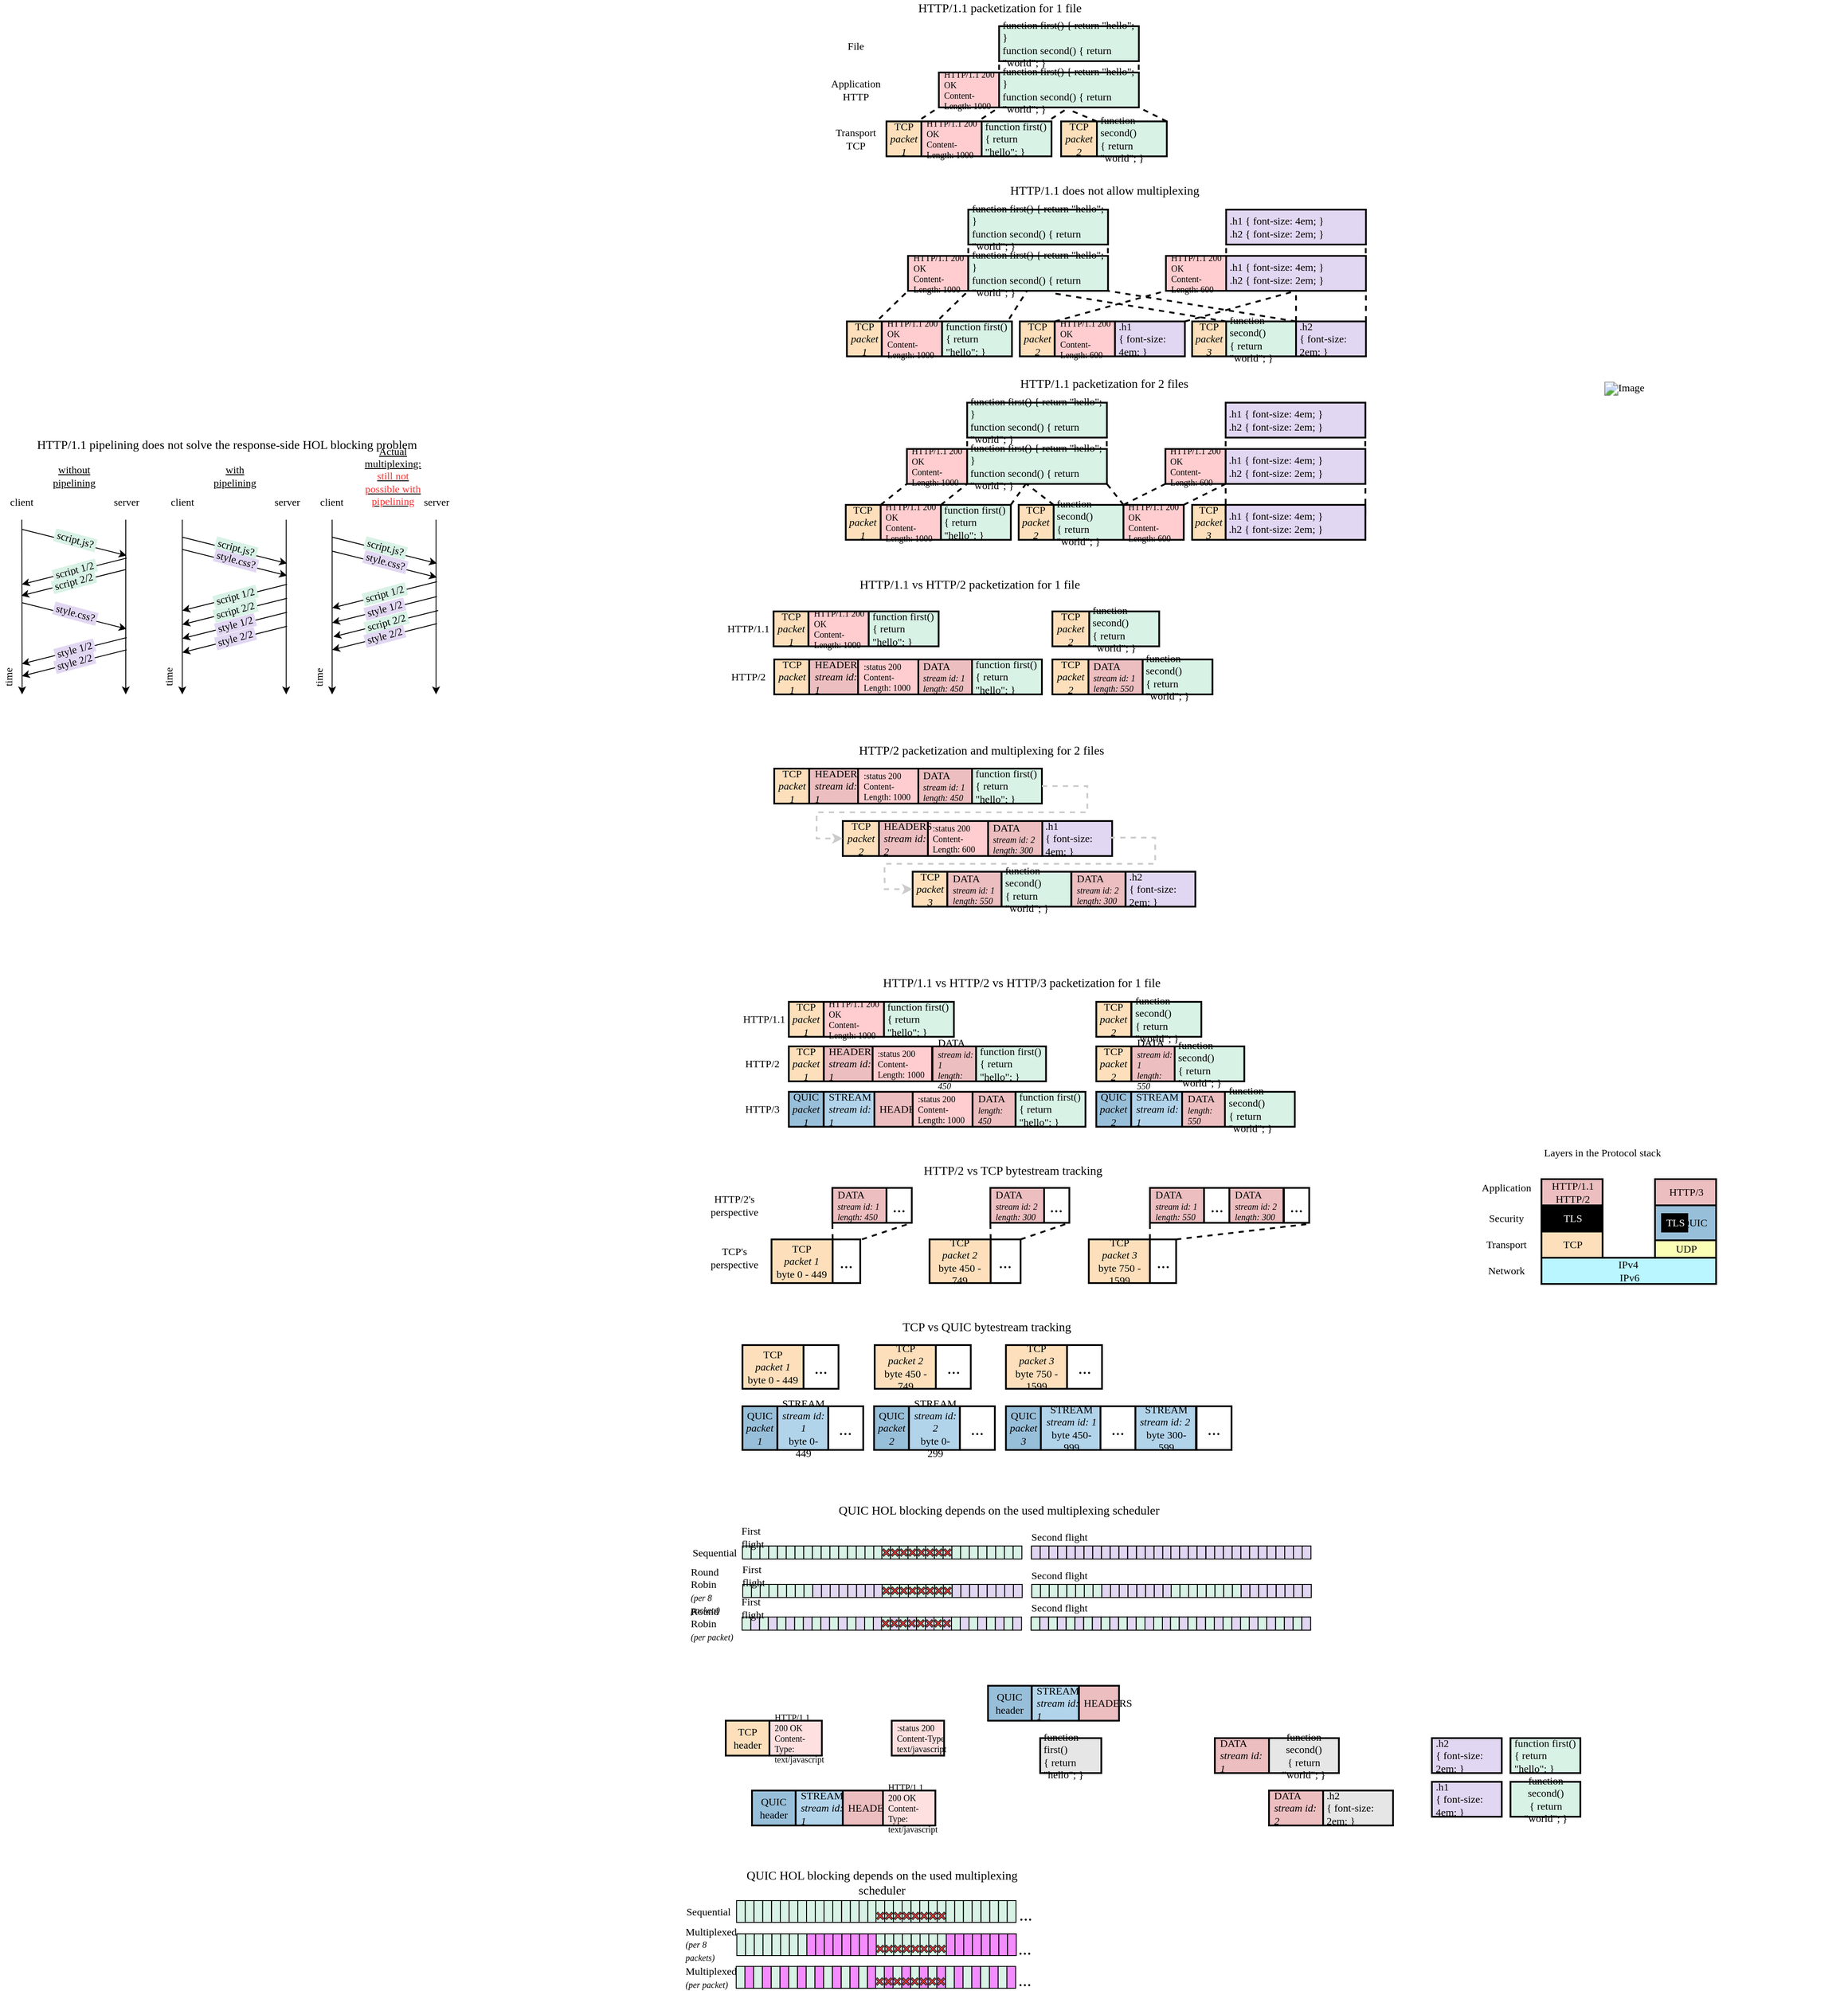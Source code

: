 <mxfile version="13.0.3" type="device"><diagram id="5WeSOYB4TtJnB8wL3200" name="Page-1"><mxGraphModel dx="2005" dy="1844" grid="1" gridSize="10" guides="1" tooltips="1" connect="1" arrows="1" fold="1" page="1" pageScale="1" pageWidth="827" pageHeight="1169" math="0" shadow="0"><root><mxCell id="0"/><mxCell id="1" parent="0"/><mxCell id="V8QvjskNYEGokCOROu0U-1" value="&lt;font face=&quot;Myriad Pro Condensed&quot;&gt;TCP header&lt;/font&gt;" style="rounded=0;whiteSpace=wrap;html=1;fillColor=#fddfbb;align=center;fontFamily=MyriadPro-Cond;strokeWidth=2;spacing=4;" parent="1" vertex="1"><mxGeometry x="66.03" y="1670" width="50" height="40" as="geometry"/></mxCell><mxCell id="0eN_LADf2zG5YARUAY5L-1" value="&lt;!--StartFragment--&gt;&lt;img src=&quot;https://pbs.twimg.com/media/EY3WDDcXgAARerv?format=png&amp;amp;name=small&quot; alt=&quot;Image&quot; style=&quot;&quot;&gt;&lt;!--EndFragment--&gt;" style="text;whiteSpace=wrap;html=1;fontFamily=Myriad Pro Condensed;" parent="1" vertex="1"><mxGeometry x="1070" y="130" width="280" height="120" as="geometry"/></mxCell><mxCell id="0eN_LADf2zG5YARUAY5L-5" value="&lt;div&gt;&lt;font face=&quot;Myriad Pro Condensed&quot;&gt;HEADERS&lt;/font&gt;&lt;/div&gt;&lt;div&gt;&lt;font face=&quot;Myriad Pro Condensed&quot;&gt;&lt;i&gt;stream id: 1&lt;/i&gt;&lt;/font&gt;&lt;/div&gt;" style="rounded=0;whiteSpace=wrap;html=1;fillColor=#ecbec0;align=left;fontFamily=MyriadPro-Cond;strokeWidth=2;spacing=4;spacingLeft=2;" parent="1" vertex="1"><mxGeometry x="161.5" y="455" width="56" height="40" as="geometry"/></mxCell><mxCell id="0eN_LADf2zG5YARUAY5L-6" value="&lt;div&gt;&lt;font face=&quot;Myriad Pro Condensed&quot; style=&quot;font-size: 12px&quot;&gt;DATA&lt;/font&gt;&lt;/div&gt;&lt;div style=&quot;font-size: 10px&quot;&gt;&lt;font face=&quot;Myriad Pro Condensed&quot; style=&quot;font-size: 10px&quot;&gt;&lt;i style=&quot;font-size: 10px&quot;&gt;stream id: 1&lt;br style=&quot;font-size: 10px&quot;&gt;length: 450&lt;/i&gt;&lt;/font&gt;&lt;/div&gt;" style="rounded=0;whiteSpace=wrap;html=1;fillColor=#ecbec0;align=left;fontFamily=MyriadPro-Cond;strokeWidth=2;spacing=4;spacingLeft=2;fontSize=10;" parent="1" vertex="1"><mxGeometry x="286" y="455" width="62" height="40" as="geometry"/></mxCell><mxCell id="0eN_LADf2zG5YARUAY5L-7" value="&lt;div&gt;&lt;font face=&quot;Myriad Pro Condensed&quot;&gt;HEADERS&lt;/font&gt;&lt;/div&gt;" style="rounded=0;whiteSpace=wrap;html=1;fillColor=#ecbec0;align=left;fontFamily=MyriadPro-Cond;strokeWidth=2;spacing=4;spacingLeft=2;" parent="1" vertex="1"><mxGeometry x="200.03" y="1750" width="46" height="40" as="geometry"/></mxCell><mxCell id="0eN_LADf2zG5YARUAY5L-8" value="&lt;div&gt;&lt;font face=&quot;Myriad Pro Condensed&quot;&gt;STREAM&lt;/font&gt;&lt;/div&gt;&lt;div&gt;&lt;font face=&quot;Myriad Pro Condensed&quot;&gt;&lt;i&gt;stream id: 1&lt;/i&gt;&lt;/font&gt;&lt;/div&gt;" style="rounded=0;whiteSpace=wrap;html=1;fillColor=#b2d4eb;align=left;fontFamily=MyriadPro-Cond;strokeWidth=2;spacing=4;spacingLeft=2;" parent="1" vertex="1"><mxGeometry x="146.03" y="1750" width="54" height="40" as="geometry"/></mxCell><mxCell id="0eN_LADf2zG5YARUAY5L-9" value="&lt;font face=&quot;Myriad Pro Condensed&quot;&gt;QUIC header&lt;/font&gt;" style="rounded=0;whiteSpace=wrap;html=1;fillColor=#98BFD9;align=center;fontFamily=MyriadPro-Cond;strokeWidth=2;spacing=4;" parent="1" vertex="1"><mxGeometry x="96.03" y="1750" width="50" height="40" as="geometry"/></mxCell><mxCell id="0eN_LADf2zG5YARUAY5L-10" value="&lt;div&gt;&lt;font face=&quot;Myriad Pro Condensed&quot;&gt;function first()&lt;/font&gt;&lt;/div&gt;&lt;div&gt;&lt;font face=&quot;Myriad Pro Condensed&quot;&gt;{ return &quot;hello&quot;; }&lt;/font&gt;&lt;/div&gt;" style="rounded=0;whiteSpace=wrap;html=1;fillColor=#E6E6E6;align=left;fontFamily=MyriadPro-Cond;strokeWidth=2;spacing=4;" parent="1" vertex="1"><mxGeometry x="426.03" y="1690" width="70" height="40" as="geometry"/></mxCell><mxCell id="0eN_LADf2zG5YARUAY5L-11" value="&lt;div&gt;&lt;font face=&quot;Myriad Pro Condensed&quot;&gt;function second()&lt;br&gt;{ return &quot;world&quot;; }&lt;/font&gt;&lt;/div&gt;" style="rounded=0;whiteSpace=wrap;html=1;fillColor=#E6E6E6;align=center;fontFamily=MyriadPro-Cond;strokeWidth=2;spacing=4;" parent="1" vertex="1"><mxGeometry x="688.03" y="1690" width="80" height="40" as="geometry"/></mxCell><mxCell id="0eN_LADf2zG5YARUAY5L-12" value="&lt;div&gt;&lt;font face=&quot;Myriad Pro Condensed&quot;&gt;DATA&lt;/font&gt;&lt;/div&gt;&lt;div&gt;&lt;font face=&quot;Myriad Pro Condensed&quot;&gt;&lt;i&gt;stream id: 1&lt;/i&gt;&lt;/font&gt;&lt;/div&gt;" style="rounded=0;whiteSpace=wrap;html=1;fillColor=#ecbec0;align=left;fontFamily=MyriadPro-Cond;strokeWidth=2;spacing=4;spacingLeft=2;" parent="1" vertex="1"><mxGeometry x="626.03" y="1690" width="62" height="40" as="geometry"/></mxCell><mxCell id="0eN_LADf2zG5YARUAY5L-13" value="&lt;div&gt;&lt;font face=&quot;Myriad Pro Condensed&quot;&gt;DATA&lt;/font&gt;&lt;/div&gt;&lt;div&gt;&lt;font face=&quot;Myriad Pro Condensed&quot;&gt;&lt;i&gt;stream id: 2&lt;/i&gt;&lt;/font&gt;&lt;/div&gt;" style="rounded=0;whiteSpace=wrap;html=1;fillColor=#ecbec0;align=left;fontFamily=MyriadPro-Cond;strokeWidth=2;spacing=4;spacingLeft=2;" parent="1" vertex="1"><mxGeometry x="688.03" y="1750" width="62" height="40" as="geometry"/></mxCell><mxCell id="0eN_LADf2zG5YARUAY5L-14" value="&lt;div&gt;&lt;font face=&quot;Myriad Pro Condensed&quot;&gt;.h2&lt;/font&gt;&lt;/div&gt;&lt;div&gt;&lt;font face=&quot;Myriad Pro Condensed&quot;&gt;{ font-size: 2em; }&lt;/font&gt;&lt;/div&gt;" style="rounded=0;whiteSpace=wrap;html=1;fillColor=#E6E6E6;align=left;fontFamily=MyriadPro-Cond;strokeWidth=2;spacing=4;" parent="1" vertex="1"><mxGeometry x="750.03" y="1750" width="80" height="40" as="geometry"/></mxCell><mxCell id="0eN_LADf2zG5YARUAY5L-17" value="&lt;div style=&quot;font-size: 10px;&quot;&gt;&lt;font face=&quot;Myriad Pro Condensed&quot; style=&quot;font-size: 10px;&quot;&gt;HTTP/1.1 200 OK&lt;/font&gt;&lt;/div&gt;&lt;div style=&quot;font-size: 10px;&quot;&gt;&lt;font face=&quot;Myriad Pro Condensed&quot; style=&quot;font-size: 10px;&quot;&gt;Content-Type: &lt;br style=&quot;font-size: 10px;&quot;&gt;text/javascript&lt;/font&gt;&lt;/div&gt;" style="rounded=0;whiteSpace=wrap;html=1;fillColor=#FFE0E0;align=left;fontFamily=MyriadPro-Cond;strokeWidth=2;spacing=4;spacingLeft=2;fontSize=10;" parent="1" vertex="1"><mxGeometry x="246.03" y="1750" width="60" height="40" as="geometry"/></mxCell><mxCell id="0eN_LADf2zG5YARUAY5L-21" value="&lt;div style=&quot;font-size: 10px&quot;&gt;&lt;font face=&quot;Myriad Pro Condensed&quot; style=&quot;font-size: 10px&quot;&gt;:status 200&lt;/font&gt;&lt;/div&gt;&lt;div style=&quot;font-size: 10px&quot;&gt;&lt;font face=&quot;Myriad Pro Condensed&quot; style=&quot;font-size: 10px&quot;&gt;Content-Type&lt;br style=&quot;font-size: 10px&quot;&gt;text/javascript&lt;/font&gt;&lt;/div&gt;" style="rounded=0;whiteSpace=wrap;html=1;fillColor=#FFE0E0;align=left;fontFamily=MyriadPro-Cond;strokeWidth=2;spacing=4;spacingLeft=2;fontSize=10;" parent="1" vertex="1"><mxGeometry x="256.03" y="1670" width="60" height="40" as="geometry"/></mxCell><mxCell id="0eN_LADf2zG5YARUAY5L-30" value="" style="group" parent="1" vertex="1" connectable="0"><mxGeometry x="874.53" y="1740" width="80" height="40" as="geometry"/></mxCell><mxCell id="0eN_LADf2zG5YARUAY5L-20" value="&lt;div&gt;&lt;font face=&quot;Myriad Pro Condensed&quot;&gt;.h1&lt;/font&gt;&lt;/div&gt;&lt;div&gt;&lt;font face=&quot;Myriad Pro Condensed&quot;&gt;{ font-size: 4em; }&lt;/font&gt;&lt;/div&gt;" style="rounded=0;whiteSpace=wrap;html=1;fillColor=#E2D7F2;align=left;fontFamily=MyriadPro-Cond;strokeWidth=2;spacing=4;fontColor=#000000;" parent="0eN_LADf2zG5YARUAY5L-30" vertex="1"><mxGeometry width="80" height="40" as="geometry"/></mxCell><mxCell id="0eN_LADf2zG5YARUAY5L-31" value="" style="group" parent="1" vertex="1" connectable="0"><mxGeometry x="874.53" y="1690" width="80" height="40" as="geometry"/></mxCell><mxCell id="0eN_LADf2zG5YARUAY5L-19" value="&lt;div&gt;&lt;font face=&quot;Myriad Pro Condensed&quot;&gt;.h2&lt;/font&gt;&lt;/div&gt;&lt;div&gt;&lt;font face=&quot;Myriad Pro Condensed&quot;&gt;{ font-size: 2em; }&lt;/font&gt;&lt;/div&gt;" style="rounded=0;whiteSpace=wrap;html=1;fillColor=#E2D7F2;align=left;fontFamily=MyriadPro-Cond;strokeWidth=2;spacing=4;fontColor=#000000;" parent="0eN_LADf2zG5YARUAY5L-31" vertex="1"><mxGeometry width="80" height="40" as="geometry"/></mxCell><mxCell id="0eN_LADf2zG5YARUAY5L-32" value="&lt;div style=&quot;font-size: 10px;&quot;&gt;&lt;font face=&quot;Myriad Pro Condensed&quot; style=&quot;font-size: 10px;&quot;&gt;HTTP/1.1 200 OK&lt;/font&gt;&lt;/div&gt;&lt;div style=&quot;font-size: 10px;&quot;&gt;&lt;font face=&quot;Myriad Pro Condensed&quot; style=&quot;font-size: 10px;&quot;&gt;Content-Type: &lt;br style=&quot;font-size: 10px;&quot;&gt;text/javascript&lt;/font&gt;&lt;/div&gt;" style="rounded=0;whiteSpace=wrap;html=1;fillColor=#FFE0E0;align=left;fontFamily=MyriadPro-Cond;strokeWidth=2;spacing=4;spacingLeft=2;fontSize=10;" parent="1" vertex="1"><mxGeometry x="116.03" y="1670" width="60" height="40" as="geometry"/></mxCell><mxCell id="0eN_LADf2zG5YARUAY5L-36" value="" style="group" parent="1" vertex="1" connectable="0"><mxGeometry x="379" y="-270" width="160" height="40" as="geometry"/></mxCell><mxCell id="0eN_LADf2zG5YARUAY5L-37" value="&lt;div&gt;&lt;font face=&quot;Myriad Pro Condensed&quot;&gt;function first()&amp;nbsp;&lt;/font&gt;&lt;span style=&quot;font-family: &amp;#34;myriad pro condensed&amp;#34;&quot;&gt;{ return &quot;hello&quot;; }&lt;br&gt;function second() { return &quot;world&quot;; }&lt;/span&gt;&lt;/div&gt;" style="rounded=0;whiteSpace=wrap;html=1;align=left;fontFamily=MyriadPro-Cond;strokeWidth=2;spacing=4;fillColor=#D8F2E5;" parent="0eN_LADf2zG5YARUAY5L-36" vertex="1"><mxGeometry width="160" height="40" as="geometry"/></mxCell><mxCell id="0eN_LADf2zG5YARUAY5L-42" value="&lt;div style=&quot;font-size: 10px&quot;&gt;&lt;font face=&quot;Myriad Pro Condensed&quot; style=&quot;font-size: 10px&quot;&gt;HTTP/1.1 200 OK&lt;/font&gt;&lt;/div&gt;&lt;div style=&quot;font-size: 10px&quot;&gt;&lt;font face=&quot;Myriad Pro Condensed&quot;&gt;Content-Length: 1000&lt;/font&gt;&lt;/div&gt;" style="rounded=0;whiteSpace=wrap;html=1;fillColor=#FFCDCF;align=left;fontFamily=MyriadPro-Cond;strokeWidth=2;spacing=4;spacingLeft=2;fontSize=10;" parent="1" vertex="1"><mxGeometry x="310" y="-217" width="69" height="40" as="geometry"/></mxCell><mxCell id="0eN_LADf2zG5YARUAY5L-44" value="&lt;font face=&quot;Myriad Pro Condensed&quot;&gt;TCP &lt;br&gt;&lt;i&gt;packet 1&lt;/i&gt;&lt;/font&gt;" style="rounded=0;whiteSpace=wrap;html=1;fillColor=#fddfbb;align=center;fontFamily=MyriadPro-Cond;strokeWidth=2;spacing=4;" parent="1" vertex="1"><mxGeometry x="250" y="-161" width="40" height="40" as="geometry"/></mxCell><mxCell id="0eN_LADf2zG5YARUAY5L-45" value="" style="group" parent="1" vertex="1" connectable="0"><mxGeometry x="964.53" y="1740" width="80" height="40" as="geometry"/></mxCell><mxCell id="0eN_LADf2zG5YARUAY5L-46" value="&lt;div&gt;&lt;font face=&quot;Myriad Pro Condensed&quot;&gt;function second()&lt;br&gt;{ return &quot;world&quot;; }&lt;/font&gt;&lt;/div&gt;" style="rounded=0;whiteSpace=wrap;html=1;fillColor=#D8F2E5;align=center;fontFamily=MyriadPro-Cond;strokeWidth=2;spacing=4;" parent="0eN_LADf2zG5YARUAY5L-45" vertex="1"><mxGeometry width="80" height="40" as="geometry"/></mxCell><mxCell id="0eN_LADf2zG5YARUAY5L-48" value="" style="group" parent="1" vertex="1" connectable="0"><mxGeometry x="964.53" y="1690" width="80" height="40" as="geometry"/></mxCell><mxCell id="0eN_LADf2zG5YARUAY5L-49" value="&lt;div&gt;&lt;font face=&quot;Myriad Pro Condensed&quot;&gt;function first()&lt;/font&gt;&lt;/div&gt;&lt;div&gt;&lt;font face=&quot;Myriad Pro Condensed&quot;&gt;{ return &quot;hello&quot;; }&lt;/font&gt;&lt;/div&gt;" style="rounded=0;whiteSpace=wrap;html=1;fillColor=#D8F2E5;align=left;fontFamily=MyriadPro-Cond;strokeWidth=2;spacing=4;" parent="0eN_LADf2zG5YARUAY5L-48" vertex="1"><mxGeometry width="80" height="40" as="geometry"/></mxCell><mxCell id="0eN_LADf2zG5YARUAY5L-51" value="&lt;div style=&quot;font-size: 10px&quot;&gt;&lt;font face=&quot;Myriad Pro Condensed&quot; style=&quot;font-size: 10px&quot;&gt;HTTP/1.1 200 OK&lt;/font&gt;&lt;/div&gt;&lt;div style=&quot;font-size: 10px&quot;&gt;&lt;font face=&quot;Myriad Pro Condensed&quot;&gt;Content-Length: 1000&lt;/font&gt;&lt;/div&gt;" style="rounded=0;whiteSpace=wrap;html=1;fillColor=#FFCDCF;align=left;fontFamily=MyriadPro-Cond;strokeWidth=2;spacing=4;spacingLeft=2;fontSize=10;" parent="1" vertex="1"><mxGeometry x="290" y="-161" width="69" height="40" as="geometry"/></mxCell><mxCell id="0eN_LADf2zG5YARUAY5L-53" value="" style="endArrow=none;dashed=1;html=1;strokeWidth=2;endSize=6;entryX=1;entryY=1;entryDx=0;entryDy=0;exitX=1;exitY=0;exitDx=0;exitDy=0;" parent="1" source="0eN_LADf2zG5YARUAY5L-80" edge="1"><mxGeometry width="50" height="50" relative="1" as="geometry"><mxPoint x="580" y="-164" as="sourcePoint"/><mxPoint x="539" y="-177" as="targetPoint"/></mxGeometry></mxCell><mxCell id="0eN_LADf2zG5YARUAY5L-54" value="" style="endArrow=none;dashed=1;html=1;strokeWidth=2;endSize=6;entryX=0.004;entryY=1.069;entryDx=0;entryDy=0;entryPerimeter=0;exitX=0;exitY=0;exitDx=0;exitDy=0;" parent="1" source="0eN_LADf2zG5YARUAY5L-80" edge="1"><mxGeometry width="50" height="50" relative="1" as="geometry"><mxPoint x="500" y="-164" as="sourcePoint"/><mxPoint x="459.32" y="-174.24" as="targetPoint"/></mxGeometry></mxCell><mxCell id="0eN_LADf2zG5YARUAY5L-55" value="" style="endArrow=none;dashed=1;html=1;strokeWidth=2;endSize=6;entryX=0;entryY=1;entryDx=0;entryDy=0;" parent="1" edge="1"><mxGeometry width="50" height="50" relative="1" as="geometry"><mxPoint x="359" y="-164" as="sourcePoint"/><mxPoint x="379" y="-177" as="targetPoint"/></mxGeometry></mxCell><mxCell id="0eN_LADf2zG5YARUAY5L-56" value="" style="endArrow=none;dashed=1;html=1;strokeWidth=2;endSize=6;entryX=0;entryY=1;entryDx=0;entryDy=0;" parent="1" target="0eN_LADf2zG5YARUAY5L-42" edge="1"><mxGeometry width="50" height="50" relative="1" as="geometry"><mxPoint x="290" y="-164" as="sourcePoint"/><mxPoint x="310" y="-171" as="targetPoint"/></mxGeometry></mxCell><mxCell id="0eN_LADf2zG5YARUAY5L-63" value="" style="endArrow=none;dashed=1;html=1;strokeWidth=2;endSize=6;" parent="1" edge="1"><mxGeometry width="50" height="50" relative="1" as="geometry"><mxPoint x="538.86" y="-220" as="sourcePoint"/><mxPoint x="538.86" y="-227" as="targetPoint"/></mxGeometry></mxCell><mxCell id="0eN_LADf2zG5YARUAY5L-67" value="" style="endArrow=none;dashed=1;html=1;strokeWidth=2;endSize=6;" parent="1" edge="1"><mxGeometry width="50" height="50" relative="1" as="geometry"><mxPoint x="379" y="-220" as="sourcePoint"/><mxPoint x="379" y="-227" as="targetPoint"/></mxGeometry></mxCell><mxCell id="0eN_LADf2zG5YARUAY5L-68" value="File" style="text;html=1;strokeColor=none;fillColor=none;align=center;verticalAlign=middle;whiteSpace=wrap;rounded=0;fontFamily=Myriad Pro Condensed;fontSize=12;fontColor=#000000;" parent="1" vertex="1"><mxGeometry x="195" y="-257" width="40" height="20" as="geometry"/></mxCell><mxCell id="0eN_LADf2zG5YARUAY5L-69" value="Application&lt;br style=&quot;font-size: 12px;&quot;&gt;HTTP" style="text;html=1;strokeColor=none;fillColor=none;align=center;verticalAlign=middle;whiteSpace=wrap;rounded=0;fontFamily=Myriad Pro Condensed;fontSize=12;fontColor=#000000;" parent="1" vertex="1"><mxGeometry x="195" y="-207" width="40" height="20" as="geometry"/></mxCell><mxCell id="0eN_LADf2zG5YARUAY5L-70" value="Transport&lt;br style=&quot;font-size: 12px;&quot;&gt;TCP" style="text;html=1;strokeColor=none;fillColor=none;align=center;verticalAlign=middle;whiteSpace=wrap;rounded=0;fontFamily=Myriad Pro Condensed;fontSize=12;fontColor=#000000;" parent="1" vertex="1"><mxGeometry x="195" y="-151" width="40" height="20" as="geometry"/></mxCell><mxCell id="0eN_LADf2zG5YARUAY5L-75" value="" style="group" parent="1" vertex="1" connectable="0"><mxGeometry x="359" y="-161" width="80" height="40" as="geometry"/></mxCell><mxCell id="0eN_LADf2zG5YARUAY5L-76" value="&lt;div&gt;&lt;font face=&quot;Myriad Pro Condensed&quot;&gt;function first()&lt;/font&gt;&lt;/div&gt;&lt;div&gt;&lt;font face=&quot;Myriad Pro Condensed&quot;&gt;{ return &quot;hello&quot;; }&lt;/font&gt;&lt;/div&gt;" style="rounded=0;whiteSpace=wrap;html=1;fillColor=#D8F2E5;align=left;fontFamily=MyriadPro-Cond;strokeWidth=2;spacing=4;" parent="0eN_LADf2zG5YARUAY5L-75" vertex="1"><mxGeometry width="80" height="40" as="geometry"/></mxCell><mxCell id="0eN_LADf2zG5YARUAY5L-78" value="&lt;font face=&quot;Myriad Pro Condensed&quot;&gt;TCP &lt;br&gt;&lt;i&gt;packet 2&lt;/i&gt;&lt;/font&gt;" style="rounded=0;whiteSpace=wrap;html=1;fillColor=#fddfbb;align=center;fontFamily=MyriadPro-Cond;strokeWidth=2;spacing=4;" parent="1" vertex="1"><mxGeometry x="450" y="-161" width="41" height="40" as="geometry"/></mxCell><mxCell id="0eN_LADf2zG5YARUAY5L-79" value="" style="group" parent="1" vertex="1" connectable="0"><mxGeometry x="491" y="-161" width="80" height="40" as="geometry"/></mxCell><mxCell id="0eN_LADf2zG5YARUAY5L-80" value="&lt;div&gt;&lt;font face=&quot;Myriad Pro Condensed&quot;&gt;function second()&lt;br&gt;{ return &quot;world&quot;; }&lt;/font&gt;&lt;/div&gt;" style="rounded=0;whiteSpace=wrap;html=1;fillColor=#D8F2E5;align=left;fontFamily=MyriadPro-Cond;strokeWidth=2;spacing=4;" parent="0eN_LADf2zG5YARUAY5L-79" vertex="1"><mxGeometry width="80" height="40" as="geometry"/></mxCell><mxCell id="0eN_LADf2zG5YARUAY5L-82" value="" style="endArrow=none;dashed=1;html=1;strokeWidth=2;endSize=6;entryX=0;entryY=1;entryDx=0;entryDy=0;" parent="1" edge="1"><mxGeometry width="50" height="50" relative="1" as="geometry"><mxPoint x="438.86" y="-164" as="sourcePoint"/><mxPoint x="459" y="-177" as="targetPoint"/></mxGeometry></mxCell><mxCell id="0eN_LADf2zG5YARUAY5L-83" value="" style="group" parent="1" vertex="1" connectable="0"><mxGeometry x="379" y="-217" width="160" height="40" as="geometry"/></mxCell><mxCell id="0eN_LADf2zG5YARUAY5L-84" value="&lt;div&gt;&lt;font face=&quot;Myriad Pro Condensed&quot;&gt;function first()&amp;nbsp;&lt;/font&gt;&lt;span style=&quot;font-family: &amp;#34;myriad pro condensed&amp;#34;&quot;&gt;{ return &quot;hello&quot;; }&lt;br&gt;function second() { return &quot;world&quot;; }&lt;/span&gt;&lt;/div&gt;" style="rounded=0;whiteSpace=wrap;html=1;align=left;fontFamily=MyriadPro-Cond;strokeWidth=2;spacing=4;fillColor=#D8F2E5;" parent="0eN_LADf2zG5YARUAY5L-83" vertex="1"><mxGeometry width="160" height="40" as="geometry"/></mxCell><mxCell id="0eN_LADf2zG5YARUAY5L-85" value="" style="group" parent="1" vertex="1" connectable="0"><mxGeometry x="343.71" y="-60" width="160" height="40" as="geometry"/></mxCell><mxCell id="0eN_LADf2zG5YARUAY5L-86" value="&lt;div&gt;&lt;font face=&quot;Myriad Pro Condensed&quot;&gt;function first()&amp;nbsp;&lt;/font&gt;&lt;span style=&quot;font-family: &amp;#34;myriad pro condensed&amp;#34;&quot;&gt;{ return &quot;hello&quot;; }&lt;br&gt;function second() { return &quot;world&quot;; }&lt;/span&gt;&lt;/div&gt;" style="rounded=0;whiteSpace=wrap;html=1;align=left;fontFamily=MyriadPro-Cond;strokeWidth=2;spacing=4;fillColor=#D8F2E5;" parent="0eN_LADf2zG5YARUAY5L-85" vertex="1"><mxGeometry width="160" height="40" as="geometry"/></mxCell><mxCell id="0eN_LADf2zG5YARUAY5L-87" value="&lt;div style=&quot;font-size: 10px&quot;&gt;&lt;font face=&quot;Myriad Pro Condensed&quot; style=&quot;font-size: 10px&quot;&gt;HTTP/1.1 200 OK&lt;/font&gt;&lt;/div&gt;&lt;div style=&quot;font-size: 10px&quot;&gt;&lt;font face=&quot;Myriad Pro Condensed&quot;&gt;Content-Length: 1000&lt;/font&gt;&lt;/div&gt;" style="rounded=0;whiteSpace=wrap;html=1;fillColor=#FFCDCF;align=left;fontFamily=MyriadPro-Cond;strokeWidth=2;spacing=4;spacingLeft=2;fontSize=10;" parent="1" vertex="1"><mxGeometry x="274.71" y="-7" width="69" height="40" as="geometry"/></mxCell><mxCell id="0eN_LADf2zG5YARUAY5L-88" value="&lt;font face=&quot;Myriad Pro Condensed&quot;&gt;TCP &lt;br&gt;&lt;i&gt;packet 1&lt;/i&gt;&lt;/font&gt;" style="rounded=0;whiteSpace=wrap;html=1;fillColor=#fddfbb;align=center;fontFamily=MyriadPro-Cond;strokeWidth=2;spacing=4;" parent="1" vertex="1"><mxGeometry x="204.71" y="68" width="40" height="40" as="geometry"/></mxCell><mxCell id="0eN_LADf2zG5YARUAY5L-89" value="&lt;div style=&quot;font-size: 10px&quot;&gt;&lt;font face=&quot;Myriad Pro Condensed&quot; style=&quot;font-size: 10px&quot;&gt;HTTP/1.1 200 OK&lt;/font&gt;&lt;/div&gt;&lt;div style=&quot;font-size: 10px&quot;&gt;&lt;font face=&quot;Myriad Pro Condensed&quot;&gt;Content-Length: 1000&lt;/font&gt;&lt;/div&gt;" style="rounded=0;whiteSpace=wrap;html=1;fillColor=#FFCDCF;align=left;fontFamily=MyriadPro-Cond;strokeWidth=2;spacing=4;spacingLeft=2;fontSize=10;" parent="1" vertex="1"><mxGeometry x="244.71" y="68" width="69" height="40" as="geometry"/></mxCell><mxCell id="0eN_LADf2zG5YARUAY5L-90" value="" style="endArrow=none;dashed=1;html=1;strokeWidth=2;endSize=6;entryX=1;entryY=1;entryDx=0;entryDy=0;exitX=1;exitY=0;exitDx=0;exitDy=0;" parent="1" source="0eN_LADf2zG5YARUAY5L-104" target="0eN_LADf2zG5YARUAY5L-107" edge="1"><mxGeometry width="50" height="50" relative="1" as="geometry"><mxPoint x="561.71" y="46" as="sourcePoint"/><mxPoint x="520.71" y="33" as="targetPoint"/></mxGeometry></mxCell><mxCell id="0eN_LADf2zG5YARUAY5L-91" value="" style="endArrow=none;dashed=1;html=1;strokeWidth=2;endSize=6;entryX=0.004;entryY=1.069;entryDx=0;entryDy=0;entryPerimeter=0;exitX=0;exitY=0;exitDx=0;exitDy=0;" parent="1" source="0eN_LADf2zG5YARUAY5L-104" edge="1"><mxGeometry width="50" height="50" relative="1" as="geometry"><mxPoint x="481.71" y="46" as="sourcePoint"/><mxPoint x="441.03" y="35.76" as="targetPoint"/></mxGeometry></mxCell><mxCell id="0eN_LADf2zG5YARUAY5L-92" value="" style="endArrow=none;dashed=1;html=1;strokeWidth=2;endSize=6;entryX=0;entryY=1;entryDx=0;entryDy=0;" parent="1" target="0eN_LADf2zG5YARUAY5L-107" edge="1"><mxGeometry width="50" height="50" relative="1" as="geometry"><mxPoint x="310.71" y="65" as="sourcePoint"/><mxPoint x="330.71" y="52" as="targetPoint"/></mxGeometry></mxCell><mxCell id="0eN_LADf2zG5YARUAY5L-93" value="" style="endArrow=none;dashed=1;html=1;strokeWidth=2;endSize=6;entryX=0;entryY=1;entryDx=0;entryDy=0;" parent="1" target="0eN_LADf2zG5YARUAY5L-87" edge="1"><mxGeometry width="50" height="50" relative="1" as="geometry"><mxPoint x="241.71" y="65" as="sourcePoint"/><mxPoint x="261.71" y="52" as="targetPoint"/></mxGeometry></mxCell><mxCell id="0eN_LADf2zG5YARUAY5L-94" value="" style="endArrow=none;dashed=1;html=1;strokeWidth=2;endSize=6;" parent="1" edge="1"><mxGeometry width="50" height="50" relative="1" as="geometry"><mxPoint x="503.57" y="-10" as="sourcePoint"/><mxPoint x="503.57" y="-17" as="targetPoint"/></mxGeometry></mxCell><mxCell id="0eN_LADf2zG5YARUAY5L-96" value="" style="endArrow=none;dashed=1;html=1;strokeWidth=2;endSize=6;" parent="1" edge="1"><mxGeometry width="50" height="50" relative="1" as="geometry"><mxPoint x="343.71" y="-10" as="sourcePoint"/><mxPoint x="343.71" y="-17" as="targetPoint"/></mxGeometry></mxCell><mxCell id="0eN_LADf2zG5YARUAY5L-100" value="" style="group" parent="1" vertex="1" connectable="0"><mxGeometry x="313.71" y="68" width="80" height="40" as="geometry"/></mxCell><mxCell id="0eN_LADf2zG5YARUAY5L-101" value="&lt;div&gt;&lt;font face=&quot;Myriad Pro Condensed&quot;&gt;function first()&lt;/font&gt;&lt;/div&gt;&lt;div&gt;&lt;font face=&quot;Myriad Pro Condensed&quot;&gt;{ return &quot;hello&quot;; }&lt;/font&gt;&lt;/div&gt;" style="rounded=0;whiteSpace=wrap;html=1;fillColor=#D8F2E5;align=left;fontFamily=MyriadPro-Cond;strokeWidth=2;spacing=4;" parent="0eN_LADf2zG5YARUAY5L-100" vertex="1"><mxGeometry width="80" height="40" as="geometry"/></mxCell><mxCell id="0eN_LADf2zG5YARUAY5L-102" value="&lt;font face=&quot;Myriad Pro Condensed&quot;&gt;TCP &lt;br&gt;&lt;i&gt;packet 3&lt;/i&gt;&lt;/font&gt;" style="rounded=0;whiteSpace=wrap;html=1;fillColor=#fddfbb;align=center;fontFamily=MyriadPro-Cond;strokeWidth=2;spacing=4;" parent="1" vertex="1"><mxGeometry x="600" y="68" width="39" height="40" as="geometry"/></mxCell><mxCell id="0eN_LADf2zG5YARUAY5L-103" value="" style="group" parent="1" vertex="1" connectable="0"><mxGeometry x="639" y="68" width="80" height="40" as="geometry"/></mxCell><mxCell id="0eN_LADf2zG5YARUAY5L-104" value="&lt;div&gt;&lt;font face=&quot;Myriad Pro Condensed&quot;&gt;function second()&lt;br&gt;{ return &quot;world&quot;; }&lt;/font&gt;&lt;/div&gt;" style="rounded=0;whiteSpace=wrap;html=1;fillColor=#D8F2E5;align=left;fontFamily=MyriadPro-Cond;strokeWidth=2;spacing=4;" parent="0eN_LADf2zG5YARUAY5L-103" vertex="1"><mxGeometry width="80" height="40" as="geometry"/></mxCell><mxCell id="0eN_LADf2zG5YARUAY5L-105" value="" style="endArrow=none;dashed=1;html=1;strokeWidth=2;endSize=6;entryX=0.422;entryY=0.988;entryDx=0;entryDy=0;entryPerimeter=0;" parent="1" target="0eN_LADf2zG5YARUAY5L-107" edge="1"><mxGeometry width="50" height="50" relative="1" as="geometry"><mxPoint x="390.57" y="65" as="sourcePoint"/><mxPoint x="410.71" y="52" as="targetPoint"/></mxGeometry></mxCell><mxCell id="0eN_LADf2zG5YARUAY5L-106" value="" style="group" parent="1" vertex="1" connectable="0"><mxGeometry x="343.71" y="-7" width="160" height="40" as="geometry"/></mxCell><mxCell id="0eN_LADf2zG5YARUAY5L-107" value="&lt;div&gt;&lt;font face=&quot;Myriad Pro Condensed&quot;&gt;function first()&amp;nbsp;&lt;/font&gt;&lt;span style=&quot;font-family: &amp;#34;myriad pro condensed&amp;#34;&quot;&gt;{ return &quot;hello&quot;; }&lt;br&gt;function second() { return &quot;world&quot;; }&lt;/span&gt;&lt;/div&gt;" style="rounded=0;whiteSpace=wrap;html=1;align=left;fontFamily=MyriadPro-Cond;strokeWidth=2;spacing=4;fillColor=#D8F2E5;" parent="0eN_LADf2zG5YARUAY5L-106" vertex="1"><mxGeometry width="160" height="40" as="geometry"/></mxCell><mxCell id="0eN_LADf2zG5YARUAY5L-108" value="" style="group" parent="1" vertex="1" connectable="0"><mxGeometry x="639" y="-60" width="160" height="40" as="geometry"/></mxCell><mxCell id="0eN_LADf2zG5YARUAY5L-109" value="&lt;div&gt;&lt;font face=&quot;Myriad Pro Condensed&quot;&gt;.h1&amp;nbsp;&lt;/font&gt;&lt;span style=&quot;font-family: &amp;#34;myriad pro condensed&amp;#34;&quot;&gt;{ font-size: 4em; }&lt;br&gt;&lt;/span&gt;&lt;div&gt;&lt;font face=&quot;Myriad Pro Condensed&quot;&gt;.h2&amp;nbsp;&lt;/font&gt;&lt;span style=&quot;font-family: &amp;#34;myriad pro condensed&amp;#34;&quot;&gt;{ font-size: 2em; }&lt;/span&gt;&lt;/div&gt;&lt;/div&gt;" style="rounded=0;whiteSpace=wrap;html=1;align=left;fontFamily=MyriadPro-Cond;strokeWidth=2;spacing=4;fillColor=#E2D7F2;" parent="0eN_LADf2zG5YARUAY5L-108" vertex="1"><mxGeometry width="160" height="40" as="geometry"/></mxCell><mxCell id="0eN_LADf2zG5YARUAY5L-110" value="&lt;div style=&quot;font-size: 10px&quot;&gt;&lt;font face=&quot;Myriad Pro Condensed&quot; style=&quot;font-size: 10px&quot;&gt;HTTP/1.1 200 OK&lt;/font&gt;&lt;/div&gt;&lt;div style=&quot;font-size: 10px&quot;&gt;&lt;font face=&quot;Myriad Pro Condensed&quot;&gt;Content-Length: 600&lt;/font&gt;&lt;/div&gt;" style="rounded=0;whiteSpace=wrap;html=1;fillColor=#FFCDCF;align=left;fontFamily=MyriadPro-Cond;strokeWidth=2;spacing=4;spacingLeft=2;fontSize=10;" parent="1" vertex="1"><mxGeometry x="570" y="-7" width="69" height="40" as="geometry"/></mxCell><mxCell id="0eN_LADf2zG5YARUAY5L-111" value="" style="group" parent="1" vertex="1" connectable="0"><mxGeometry x="639" y="-7" width="160" height="40" as="geometry"/></mxCell><mxCell id="0eN_LADf2zG5YARUAY5L-112" value="&lt;div&gt;&lt;font face=&quot;Myriad Pro Condensed&quot;&gt;.h1&amp;nbsp;&lt;/font&gt;&lt;span style=&quot;font-family: &amp;#34;myriad pro condensed&amp;#34;&quot;&gt;{ font-size: 4em; }&lt;br&gt;&lt;/span&gt;&lt;div&gt;&lt;font face=&quot;Myriad Pro Condensed&quot;&gt;.h2&amp;nbsp;&lt;/font&gt;&lt;span style=&quot;font-family: &amp;#34;myriad pro condensed&amp;#34;&quot;&gt;{ font-size: 2em; }&lt;/span&gt;&lt;/div&gt;&lt;/div&gt;" style="rounded=0;whiteSpace=wrap;html=1;align=left;fontFamily=MyriadPro-Cond;strokeWidth=2;spacing=4;fillColor=#E2D7F2;" parent="0eN_LADf2zG5YARUAY5L-111" vertex="1"><mxGeometry width="160" height="40" as="geometry"/></mxCell><mxCell id="0eN_LADf2zG5YARUAY5L-113" value="&lt;font face=&quot;Myriad Pro Condensed&quot;&gt;TCP &lt;br&gt;&lt;i&gt;packet 2&lt;/i&gt;&lt;/font&gt;" style="rounded=0;whiteSpace=wrap;html=1;fillColor=#fddfbb;align=center;fontFamily=MyriadPro-Cond;strokeWidth=2;spacing=4;" parent="1" vertex="1"><mxGeometry x="402.71" y="68" width="40" height="40" as="geometry"/></mxCell><mxCell id="0eN_LADf2zG5YARUAY5L-114" value="&lt;div style=&quot;font-size: 10px&quot;&gt;&lt;font face=&quot;Myriad Pro Condensed&quot; style=&quot;font-size: 10px&quot;&gt;HTTP/1.1 200 OK&lt;/font&gt;&lt;/div&gt;&lt;div style=&quot;font-size: 10px&quot;&gt;&lt;font face=&quot;Myriad Pro Condensed&quot;&gt;Content-Length: 600&lt;/font&gt;&lt;/div&gt;" style="rounded=0;whiteSpace=wrap;html=1;fillColor=#FFCDCF;align=left;fontFamily=MyriadPro-Cond;strokeWidth=2;spacing=4;spacingLeft=2;fontSize=10;" parent="1" vertex="1"><mxGeometry x="442.71" y="68" width="69" height="40" as="geometry"/></mxCell><mxCell id="0eN_LADf2zG5YARUAY5L-117" value="" style="group" parent="1" vertex="1" connectable="0"><mxGeometry x="511.71" y="68" width="80" height="40" as="geometry"/></mxCell><mxCell id="0eN_LADf2zG5YARUAY5L-118" value="&lt;div&gt;&lt;font face=&quot;Myriad Pro Condensed&quot;&gt;.h1&lt;/font&gt;&lt;/div&gt;&lt;div&gt;&lt;font face=&quot;Myriad Pro Condensed&quot;&gt;{ font-size: 4em; }&lt;/font&gt;&lt;/div&gt;" style="rounded=0;whiteSpace=wrap;html=1;fillColor=#E2D7F2;align=left;fontFamily=MyriadPro-Cond;strokeWidth=2;spacing=4;fontColor=#000000;" parent="0eN_LADf2zG5YARUAY5L-117" vertex="1"><mxGeometry width="80" height="40" as="geometry"/></mxCell><mxCell id="0eN_LADf2zG5YARUAY5L-122" value="" style="group" parent="1" vertex="1" connectable="0"><mxGeometry x="719" y="68" width="80" height="40" as="geometry"/></mxCell><mxCell id="0eN_LADf2zG5YARUAY5L-123" value="&lt;div&gt;&lt;font face=&quot;Myriad Pro Condensed&quot;&gt;.h2&lt;/font&gt;&lt;/div&gt;&lt;div&gt;&lt;font face=&quot;Myriad Pro Condensed&quot;&gt;{ font-size: 2em; }&lt;/font&gt;&lt;/div&gt;" style="rounded=0;whiteSpace=wrap;html=1;fillColor=#E2D7F2;align=left;fontFamily=MyriadPro-Cond;strokeWidth=2;spacing=4;fontColor=#000000;" parent="0eN_LADf2zG5YARUAY5L-122" vertex="1"><mxGeometry width="80" height="40" as="geometry"/></mxCell><mxCell id="0eN_LADf2zG5YARUAY5L-124" value="" style="endArrow=none;dashed=1;html=1;strokeWidth=2;endSize=6;entryX=0;entryY=1;entryDx=0;entryDy=0;exitX=0;exitY=0;exitDx=0;exitDy=0;" parent="1" source="0eN_LADf2zG5YARUAY5L-114" target="0eN_LADf2zG5YARUAY5L-110" edge="1"><mxGeometry width="50" height="50" relative="1" as="geometry"><mxPoint x="508.71" y="51" as="sourcePoint"/><mxPoint x="558.71" y="19" as="targetPoint"/></mxGeometry></mxCell><mxCell id="0eN_LADf2zG5YARUAY5L-125" value="" style="endArrow=none;dashed=1;html=1;strokeWidth=2;endSize=6;entryX=0.5;entryY=1;entryDx=0;entryDy=0;exitX=1;exitY=0;exitDx=0;exitDy=0;" parent="1" source="0eN_LADf2zG5YARUAY5L-118" target="0eN_LADf2zG5YARUAY5L-112" edge="1"><mxGeometry width="50" height="50" relative="1" as="geometry"><mxPoint x="598" y="68" as="sourcePoint"/><mxPoint x="740" y="33" as="targetPoint"/></mxGeometry></mxCell><mxCell id="0eN_LADf2zG5YARUAY5L-126" value="" style="endArrow=none;dashed=1;html=1;strokeWidth=2;endSize=6;entryX=0.5;entryY=1;entryDx=0;entryDy=0;exitX=0;exitY=0;exitDx=0;exitDy=0;" parent="1" source="0eN_LADf2zG5YARUAY5L-123" target="0eN_LADf2zG5YARUAY5L-112" edge="1"><mxGeometry width="50" height="50" relative="1" as="geometry"><mxPoint x="757.5" y="68.0" as="sourcePoint"/><mxPoint x="444.52" y="42.52" as="targetPoint"/></mxGeometry></mxCell><mxCell id="0eN_LADf2zG5YARUAY5L-127" value="" style="endArrow=none;dashed=1;html=1;strokeWidth=2;endSize=6;entryX=1;entryY=1;entryDx=0;entryDy=0;exitX=1;exitY=0;exitDx=0;exitDy=0;" parent="1" source="0eN_LADf2zG5YARUAY5L-123" target="0eN_LADf2zG5YARUAY5L-112" edge="1"><mxGeometry width="50" height="50" relative="1" as="geometry"><mxPoint x="651" y="79" as="sourcePoint"/><mxPoint x="737" y="43" as="targetPoint"/></mxGeometry></mxCell><mxCell id="0eN_LADf2zG5YARUAY5L-136" value="" style="endArrow=none;dashed=1;html=1;strokeWidth=2;endSize=6;" parent="1" edge="1"><mxGeometry width="50" height="50" relative="1" as="geometry"><mxPoint x="638.97" y="-10" as="sourcePoint"/><mxPoint x="638.97" y="-17" as="targetPoint"/></mxGeometry></mxCell><mxCell id="0eN_LADf2zG5YARUAY5L-137" value="" style="endArrow=none;dashed=1;html=1;strokeWidth=2;endSize=6;" parent="1" edge="1"><mxGeometry width="50" height="50" relative="1" as="geometry"><mxPoint x="798.83" y="-10" as="sourcePoint"/><mxPoint x="798.83" y="-17" as="targetPoint"/></mxGeometry></mxCell><mxCell id="0eN_LADf2zG5YARUAY5L-212" value="" style="group" parent="1" vertex="1" connectable="0"><mxGeometry x="342.41" y="161" width="160" height="40" as="geometry"/></mxCell><mxCell id="0eN_LADf2zG5YARUAY5L-213" value="&lt;div&gt;&lt;font face=&quot;Myriad Pro Condensed&quot;&gt;function first()&amp;nbsp;&lt;/font&gt;&lt;span style=&quot;font-family: &amp;#34;myriad pro condensed&amp;#34;&quot;&gt;{ return &quot;hello&quot;; }&lt;br&gt;function second() { return &quot;world&quot;; }&lt;/span&gt;&lt;/div&gt;" style="rounded=0;whiteSpace=wrap;html=1;align=left;fontFamily=MyriadPro-Cond;strokeWidth=2;spacing=4;fillColor=#D8F2E5;" parent="0eN_LADf2zG5YARUAY5L-212" vertex="1"><mxGeometry width="160" height="40" as="geometry"/></mxCell><mxCell id="0eN_LADf2zG5YARUAY5L-214" value="&lt;div style=&quot;font-size: 10px&quot;&gt;&lt;font face=&quot;Myriad Pro Condensed&quot; style=&quot;font-size: 10px&quot;&gt;HTTP/1.1 200 OK&lt;/font&gt;&lt;/div&gt;&lt;div style=&quot;font-size: 10px&quot;&gt;&lt;font face=&quot;Myriad Pro Condensed&quot;&gt;Content-Length: 1000&lt;/font&gt;&lt;/div&gt;" style="rounded=0;whiteSpace=wrap;html=1;fillColor=#FFCDCF;align=left;fontFamily=MyriadPro-Cond;strokeWidth=2;spacing=4;spacingLeft=2;fontSize=10;" parent="1" vertex="1"><mxGeometry x="273.41" y="214" width="69" height="40" as="geometry"/></mxCell><mxCell id="0eN_LADf2zG5YARUAY5L-215" value="&lt;font face=&quot;Myriad Pro Condensed&quot;&gt;TCP &lt;br&gt;&lt;i&gt;packet 1&lt;/i&gt;&lt;/font&gt;" style="rounded=0;whiteSpace=wrap;html=1;fillColor=#fddfbb;align=center;fontFamily=MyriadPro-Cond;strokeWidth=2;spacing=4;" parent="1" vertex="1"><mxGeometry x="203.41" y="278" width="40" height="40" as="geometry"/></mxCell><mxCell id="0eN_LADf2zG5YARUAY5L-216" value="&lt;div style=&quot;font-size: 10px&quot;&gt;&lt;font face=&quot;Myriad Pro Condensed&quot; style=&quot;font-size: 10px&quot;&gt;HTTP/1.1 200 OK&lt;/font&gt;&lt;/div&gt;&lt;div style=&quot;font-size: 10px&quot;&gt;&lt;font face=&quot;Myriad Pro Condensed&quot;&gt;Content-Length: 1000&lt;/font&gt;&lt;/div&gt;" style="rounded=0;whiteSpace=wrap;html=1;fillColor=#FFCDCF;align=left;fontFamily=MyriadPro-Cond;strokeWidth=2;spacing=4;spacingLeft=2;fontSize=10;" parent="1" vertex="1"><mxGeometry x="243.41" y="278" width="69" height="40" as="geometry"/></mxCell><mxCell id="0eN_LADf2zG5YARUAY5L-217" value="" style="endArrow=none;dashed=1;html=1;strokeWidth=2;endSize=6;entryX=1;entryY=1;entryDx=0;entryDy=0;exitX=1;exitY=0;exitDx=0;exitDy=0;" parent="1" source="0eN_LADf2zG5YARUAY5L-227" target="0eN_LADf2zG5YARUAY5L-230" edge="1"><mxGeometry width="50" height="50" relative="1" as="geometry"><mxPoint x="560.41" y="267" as="sourcePoint"/><mxPoint x="519.41" y="254" as="targetPoint"/></mxGeometry></mxCell><mxCell id="0eN_LADf2zG5YARUAY5L-218" value="" style="endArrow=none;dashed=1;html=1;strokeWidth=2;endSize=6;entryX=0.425;entryY=1.005;entryDx=0;entryDy=0;entryPerimeter=0;exitX=0;exitY=0;exitDx=0;exitDy=0;" parent="1" source="0eN_LADf2zG5YARUAY5L-227" target="0eN_LADf2zG5YARUAY5L-230" edge="1"><mxGeometry width="50" height="50" relative="1" as="geometry"><mxPoint x="480.41" y="267" as="sourcePoint"/><mxPoint x="439.73" y="256.76" as="targetPoint"/></mxGeometry></mxCell><mxCell id="0eN_LADf2zG5YARUAY5L-219" value="" style="endArrow=none;dashed=1;html=1;strokeWidth=2;endSize=6;entryX=0;entryY=1;entryDx=0;entryDy=0;exitX=1;exitY=0;exitDx=0;exitDy=0;" parent="1" source="0eN_LADf2zG5YARUAY5L-216" target="0eN_LADf2zG5YARUAY5L-230" edge="1"><mxGeometry width="50" height="50" relative="1" as="geometry"><mxPoint x="309.41" y="286" as="sourcePoint"/><mxPoint x="329.41" y="273" as="targetPoint"/></mxGeometry></mxCell><mxCell id="0eN_LADf2zG5YARUAY5L-220" value="" style="endArrow=none;dashed=1;html=1;strokeWidth=2;endSize=6;entryX=0;entryY=1;entryDx=0;entryDy=0;exitX=0;exitY=0;exitDx=0;exitDy=0;" parent="1" source="0eN_LADf2zG5YARUAY5L-216" target="0eN_LADf2zG5YARUAY5L-214" edge="1"><mxGeometry width="50" height="50" relative="1" as="geometry"><mxPoint x="240.41" y="286" as="sourcePoint"/><mxPoint x="260.41" y="273" as="targetPoint"/></mxGeometry></mxCell><mxCell id="0eN_LADf2zG5YARUAY5L-221" value="" style="endArrow=none;dashed=1;html=1;strokeWidth=2;endSize=6;" parent="1" edge="1"><mxGeometry width="50" height="50" relative="1" as="geometry"><mxPoint x="502.27" y="211" as="sourcePoint"/><mxPoint x="502.27" y="204" as="targetPoint"/></mxGeometry></mxCell><mxCell id="0eN_LADf2zG5YARUAY5L-222" value="" style="endArrow=none;dashed=1;html=1;strokeWidth=2;endSize=6;" parent="1" edge="1"><mxGeometry width="50" height="50" relative="1" as="geometry"><mxPoint x="342.41" y="211" as="sourcePoint"/><mxPoint x="342.41" y="204" as="targetPoint"/></mxGeometry></mxCell><mxCell id="0eN_LADf2zG5YARUAY5L-223" value="" style="group" parent="1" vertex="1" connectable="0"><mxGeometry x="312.41" y="278" width="80" height="40" as="geometry"/></mxCell><mxCell id="0eN_LADf2zG5YARUAY5L-224" value="&lt;div&gt;&lt;font face=&quot;Myriad Pro Condensed&quot;&gt;function first()&lt;/font&gt;&lt;/div&gt;&lt;div&gt;&lt;font face=&quot;Myriad Pro Condensed&quot;&gt;{ return &quot;hello&quot;; }&lt;/font&gt;&lt;/div&gt;" style="rounded=0;whiteSpace=wrap;html=1;fillColor=#D8F2E5;align=left;fontFamily=MyriadPro-Cond;strokeWidth=2;spacing=4;" parent="0eN_LADf2zG5YARUAY5L-223" vertex="1"><mxGeometry width="80" height="40" as="geometry"/></mxCell><mxCell id="0eN_LADf2zG5YARUAY5L-225" value="&lt;font face=&quot;Myriad Pro Condensed&quot;&gt;TCP &lt;br&gt;&lt;i&gt;packet 3&lt;/i&gt;&lt;/font&gt;" style="rounded=0;whiteSpace=wrap;html=1;fillColor=#fddfbb;align=center;fontFamily=MyriadPro-Cond;strokeWidth=2;spacing=4;" parent="1" vertex="1"><mxGeometry x="600" y="278" width="38.41" height="40" as="geometry"/></mxCell><mxCell id="0eN_LADf2zG5YARUAY5L-226" value="" style="group" parent="1" vertex="1" connectable="0"><mxGeometry x="441.41" y="278" width="80" height="40" as="geometry"/></mxCell><mxCell id="0eN_LADf2zG5YARUAY5L-227" value="&lt;div&gt;&lt;font face=&quot;Myriad Pro Condensed&quot;&gt;function second()&lt;br&gt;{ return &quot;world&quot;; }&lt;/font&gt;&lt;/div&gt;" style="rounded=0;whiteSpace=wrap;html=1;fillColor=#D8F2E5;align=left;fontFamily=MyriadPro-Cond;strokeWidth=2;spacing=4;" parent="0eN_LADf2zG5YARUAY5L-226" vertex="1"><mxGeometry width="80" height="40" as="geometry"/></mxCell><mxCell id="0eN_LADf2zG5YARUAY5L-228" value="" style="endArrow=none;dashed=1;html=1;strokeWidth=2;endSize=6;entryX=0.422;entryY=0.988;entryDx=0;entryDy=0;entryPerimeter=0;exitX=1;exitY=0;exitDx=0;exitDy=0;" parent="1" source="0eN_LADf2zG5YARUAY5L-224" target="0eN_LADf2zG5YARUAY5L-230" edge="1"><mxGeometry width="50" height="50" relative="1" as="geometry"><mxPoint x="389.27" y="286" as="sourcePoint"/><mxPoint x="409.41" y="273" as="targetPoint"/></mxGeometry></mxCell><mxCell id="0eN_LADf2zG5YARUAY5L-229" value="" style="group" parent="1" vertex="1" connectable="0"><mxGeometry x="342.41" y="214" width="160" height="40" as="geometry"/></mxCell><mxCell id="0eN_LADf2zG5YARUAY5L-230" value="&lt;div&gt;&lt;font face=&quot;Myriad Pro Condensed&quot;&gt;function first()&amp;nbsp;&lt;/font&gt;&lt;span style=&quot;font-family: &amp;#34;myriad pro condensed&amp;#34;&quot;&gt;{ return &quot;hello&quot;; }&lt;br&gt;function second() { return &quot;world&quot;; }&lt;/span&gt;&lt;/div&gt;" style="rounded=0;whiteSpace=wrap;html=1;align=left;fontFamily=MyriadPro-Cond;strokeWidth=2;spacing=4;fillColor=#D8F2E5;" parent="0eN_LADf2zG5YARUAY5L-229" vertex="1"><mxGeometry width="160" height="40" as="geometry"/></mxCell><mxCell id="0eN_LADf2zG5YARUAY5L-231" value="" style="group" parent="1" vertex="1" connectable="0"><mxGeometry x="638.41" y="161" width="160" height="40" as="geometry"/></mxCell><mxCell id="0eN_LADf2zG5YARUAY5L-232" value="&lt;div&gt;&lt;font face=&quot;Myriad Pro Condensed&quot;&gt;.h1&amp;nbsp;&lt;/font&gt;&lt;span style=&quot;font-family: &amp;#34;myriad pro condensed&amp;#34;&quot;&gt;{ font-size: 4em; }&lt;br&gt;&lt;/span&gt;&lt;div&gt;&lt;font face=&quot;Myriad Pro Condensed&quot;&gt;.h2&amp;nbsp;&lt;/font&gt;&lt;span style=&quot;font-family: &amp;#34;myriad pro condensed&amp;#34;&quot;&gt;{ font-size: 2em; }&lt;/span&gt;&lt;/div&gt;&lt;/div&gt;" style="rounded=0;whiteSpace=wrap;html=1;align=left;fontFamily=MyriadPro-Cond;strokeWidth=2;spacing=4;fillColor=#E2D7F2;" parent="0eN_LADf2zG5YARUAY5L-231" vertex="1"><mxGeometry width="160" height="40" as="geometry"/></mxCell><mxCell id="0eN_LADf2zG5YARUAY5L-233" value="&lt;div style=&quot;font-size: 10px&quot;&gt;&lt;font face=&quot;Myriad Pro Condensed&quot; style=&quot;font-size: 10px&quot;&gt;HTTP/1.1 200 OK&lt;/font&gt;&lt;/div&gt;&lt;div style=&quot;font-size: 10px&quot;&gt;&lt;font face=&quot;Myriad Pro Condensed&quot;&gt;Content-Length: 600&lt;/font&gt;&lt;/div&gt;" style="rounded=0;whiteSpace=wrap;html=1;fillColor=#FFCDCF;align=left;fontFamily=MyriadPro-Cond;strokeWidth=2;spacing=4;spacingLeft=2;fontSize=10;" parent="1" vertex="1"><mxGeometry x="569.41" y="214" width="69" height="40" as="geometry"/></mxCell><mxCell id="0eN_LADf2zG5YARUAY5L-234" value="" style="group" parent="1" vertex="1" connectable="0"><mxGeometry x="638.41" y="214" width="160" height="40" as="geometry"/></mxCell><mxCell id="0eN_LADf2zG5YARUAY5L-235" value="&lt;div&gt;&lt;font face=&quot;Myriad Pro Condensed&quot;&gt;.h1&amp;nbsp;&lt;/font&gt;&lt;span style=&quot;font-family: &amp;#34;myriad pro condensed&amp;#34;&quot;&gt;{ font-size: 4em; }&lt;br&gt;&lt;/span&gt;&lt;div&gt;&lt;font face=&quot;Myriad Pro Condensed&quot;&gt;.h2&amp;nbsp;&lt;/font&gt;&lt;span style=&quot;font-family: &amp;#34;myriad pro condensed&amp;#34;&quot;&gt;{ font-size: 2em; }&lt;/span&gt;&lt;/div&gt;&lt;/div&gt;" style="rounded=0;whiteSpace=wrap;html=1;align=left;fontFamily=MyriadPro-Cond;strokeWidth=2;spacing=4;fillColor=#E2D7F2;" parent="0eN_LADf2zG5YARUAY5L-234" vertex="1"><mxGeometry width="160" height="40" as="geometry"/></mxCell><mxCell id="0eN_LADf2zG5YARUAY5L-236" value="&lt;font face=&quot;Myriad Pro Condensed&quot;&gt;TCP &lt;br&gt;&lt;i&gt;packet 2&lt;/i&gt;&lt;/font&gt;" style="rounded=0;whiteSpace=wrap;html=1;fillColor=#fddfbb;align=center;fontFamily=MyriadPro-Cond;strokeWidth=2;spacing=4;" parent="1" vertex="1"><mxGeometry x="401.41" y="278" width="40" height="40" as="geometry"/></mxCell><mxCell id="0eN_LADf2zG5YARUAY5L-237" value="&lt;div style=&quot;font-size: 10px&quot;&gt;&lt;font face=&quot;Myriad Pro Condensed&quot; style=&quot;font-size: 10px&quot;&gt;HTTP/1.1 200 OK&lt;/font&gt;&lt;/div&gt;&lt;div style=&quot;font-size: 10px&quot;&gt;&lt;font face=&quot;Myriad Pro Condensed&quot;&gt;Content-Length: 600&lt;/font&gt;&lt;/div&gt;" style="rounded=0;whiteSpace=wrap;html=1;fillColor=#FFCDCF;align=left;fontFamily=MyriadPro-Cond;strokeWidth=2;spacing=4;spacingLeft=2;fontSize=10;" parent="1" vertex="1"><mxGeometry x="521.41" y="278" width="69" height="40" as="geometry"/></mxCell><mxCell id="0eN_LADf2zG5YARUAY5L-242" value="" style="endArrow=none;dashed=1;html=1;strokeWidth=2;endSize=6;entryX=0;entryY=1;entryDx=0;entryDy=0;exitX=0;exitY=0;exitDx=0;exitDy=0;" parent="1" source="0eN_LADf2zG5YARUAY5L-237" target="0eN_LADf2zG5YARUAY5L-233" edge="1"><mxGeometry width="50" height="50" relative="1" as="geometry"><mxPoint x="507.41" y="272" as="sourcePoint"/><mxPoint x="557.41" y="240" as="targetPoint"/></mxGeometry></mxCell><mxCell id="0eN_LADf2zG5YARUAY5L-245" value="" style="endArrow=none;dashed=1;html=1;strokeWidth=2;endSize=6;entryX=1;entryY=1;entryDx=0;entryDy=0;exitX=1;exitY=0;exitDx=0;exitDy=0;" parent="1" target="0eN_LADf2zG5YARUAY5L-235" edge="1"><mxGeometry width="50" height="50" relative="1" as="geometry"><mxPoint x="798.41" y="289.0" as="sourcePoint"/><mxPoint x="736.41" y="264" as="targetPoint"/></mxGeometry></mxCell><mxCell id="0eN_LADf2zG5YARUAY5L-246" value="" style="endArrow=none;dashed=1;html=1;strokeWidth=2;endSize=6;" parent="1" edge="1"><mxGeometry width="50" height="50" relative="1" as="geometry"><mxPoint x="638.38" y="211" as="sourcePoint"/><mxPoint x="638.38" y="204" as="targetPoint"/></mxGeometry></mxCell><mxCell id="0eN_LADf2zG5YARUAY5L-247" value="" style="endArrow=none;dashed=1;html=1;strokeWidth=2;endSize=6;" parent="1" edge="1"><mxGeometry width="50" height="50" relative="1" as="geometry"><mxPoint x="798.24" y="211" as="sourcePoint"/><mxPoint x="798.24" y="204" as="targetPoint"/></mxGeometry></mxCell><mxCell id="0eN_LADf2zG5YARUAY5L-248" value="" style="endArrow=none;dashed=1;html=1;strokeWidth=2;endSize=6;entryX=0;entryY=1;entryDx=0;entryDy=0;exitX=0;exitY=0;exitDx=0;exitDy=0;" parent="1" target="0eN_LADf2zG5YARUAY5L-235" edge="1"><mxGeometry width="50" height="50" relative="1" as="geometry"><mxPoint x="638.41" y="289.0" as="sourcePoint"/><mxPoint x="808.41" y="264.0" as="targetPoint"/></mxGeometry></mxCell><mxCell id="0eN_LADf2zG5YARUAY5L-249" value="" style="endArrow=none;dashed=1;html=1;strokeWidth=2;endSize=6;entryX=1;entryY=1;entryDx=0;entryDy=0;exitX=1;exitY=0;exitDx=0;exitDy=0;" parent="1" source="0eN_LADf2zG5YARUAY5L-237" target="0eN_LADf2zG5YARUAY5L-233" edge="1"><mxGeometry width="50" height="50" relative="1" as="geometry"><mxPoint x="597.41" y="271.0" as="sourcePoint"/><mxPoint x="579.41" y="264.0" as="targetPoint"/></mxGeometry></mxCell><mxCell id="0eN_LADf2zG5YARUAY5L-250" value="" style="group" parent="1" vertex="1" connectable="0"><mxGeometry x="638.41" y="278" width="160" height="40" as="geometry"/></mxCell><mxCell id="0eN_LADf2zG5YARUAY5L-251" value="&lt;div&gt;&lt;font face=&quot;Myriad Pro Condensed&quot;&gt;.h1&amp;nbsp;&lt;/font&gt;&lt;span style=&quot;font-family: &amp;#34;myriad pro condensed&amp;#34;&quot;&gt;{ font-size: 4em; }&lt;br&gt;&lt;/span&gt;&lt;div&gt;&lt;font face=&quot;Myriad Pro Condensed&quot;&gt;.h2&amp;nbsp;&lt;/font&gt;&lt;span style=&quot;font-family: &amp;#34;myriad pro condensed&amp;#34;&quot;&gt;{ font-size: 2em; }&lt;/span&gt;&lt;/div&gt;&lt;/div&gt;" style="rounded=0;whiteSpace=wrap;html=1;align=left;fontFamily=MyriadPro-Cond;strokeWidth=2;spacing=4;fillColor=#E2D7F2;" parent="0eN_LADf2zG5YARUAY5L-250" vertex="1"><mxGeometry width="160" height="40" as="geometry"/></mxCell><mxCell id="0eN_LADf2zG5YARUAY5L-252" value="without pipelining" style="text;html=1;strokeColor=none;fillColor=none;align=center;verticalAlign=middle;whiteSpace=wrap;rounded=0;fontStyle=4;fontFamily=Myriad Pro Condensed;" parent="1" vertex="1"><mxGeometry x="-720" y="225" width="80" height="40" as="geometry"/></mxCell><mxCell id="0eN_LADf2zG5YARUAY5L-253" value="client" style="text;html=1;strokeColor=none;fillColor=none;align=center;verticalAlign=middle;whiteSpace=wrap;rounded=0;fontFamily=Myriad Pro Condensed;" parent="1" vertex="1"><mxGeometry x="-760" y="255" width="40" height="40" as="geometry"/></mxCell><mxCell id="0eN_LADf2zG5YARUAY5L-254" value="server" style="text;html=1;strokeColor=none;fillColor=none;align=center;verticalAlign=middle;whiteSpace=wrap;rounded=0;fontFamily=Myriad Pro Condensed;" parent="1" vertex="1"><mxGeometry x="-640" y="255" width="40" height="40" as="geometry"/></mxCell><mxCell id="0eN_LADf2zG5YARUAY5L-255" value="" style="endArrow=classic;html=1;fontFamily=Myriad Pro Condensed;" parent="1" edge="1"><mxGeometry width="50" height="50" relative="1" as="geometry"><mxPoint x="-740" y="295" as="sourcePoint"/><mxPoint x="-739.71" y="495" as="targetPoint"/></mxGeometry></mxCell><mxCell id="0eN_LADf2zG5YARUAY5L-256" value="" style="endArrow=classic;html=1;fontFamily=Myriad Pro Condensed;" parent="1" edge="1"><mxGeometry width="50" height="50" relative="1" as="geometry"><mxPoint x="-621" y="295" as="sourcePoint"/><mxPoint x="-621" y="495" as="targetPoint"/></mxGeometry></mxCell><mxCell id="0eN_LADf2zG5YARUAY5L-257" value="" style="endArrow=classic;html=1;fontFamily=Myriad Pro Condensed;spacing=2;spacingLeft=0;fontSize=12;horizontal=1;" parent="1" edge="1"><mxGeometry width="50" height="50" relative="1" as="geometry"><mxPoint x="-740" y="306" as="sourcePoint"/><mxPoint x="-620" y="336" as="targetPoint"/></mxGeometry></mxCell><mxCell id="0eN_LADf2zG5YARUAY5L-258" value="&amp;nbsp;script.js?&amp;nbsp;" style="text;html=1;align=center;verticalAlign=middle;resizable=0;points=[];labelBackgroundColor=#D8F2E5;rotation=15;fontFamily=Myriad Pro Condensed;spacing=2;spacingLeft=0;fontSize=12;horizontal=1;" parent="0eN_LADf2zG5YARUAY5L-257" vertex="1" connectable="0"><mxGeometry x="-0.164" y="3" relative="1" as="geometry"><mxPoint x="10" y="2" as="offset"/></mxGeometry></mxCell><mxCell id="0eN_LADf2zG5YARUAY5L-259" value="" style="endArrow=classic;html=1;fontFamily=Myriad Pro Condensed;spacing=2;spacingLeft=0;fontSize=12;horizontal=1;" parent="1" edge="1"><mxGeometry width="50" height="50" relative="1" as="geometry"><mxPoint x="-620" y="339" as="sourcePoint"/><mxPoint x="-740" y="369" as="targetPoint"/></mxGeometry></mxCell><mxCell id="0eN_LADf2zG5YARUAY5L-260" value="&amp;nbsp;script 1/2&amp;nbsp;" style="text;html=1;align=center;verticalAlign=middle;resizable=0;points=[];labelBackgroundColor=#D8F2E5;rotation=345;fontFamily=Myriad Pro Condensed;spacing=2;spacingLeft=0;fontSize=12;horizontal=1;" parent="0eN_LADf2zG5YARUAY5L-259" vertex="1" connectable="0"><mxGeometry x="0.162" y="-2" relative="1" as="geometry"><mxPoint x="10" y="-2" as="offset"/></mxGeometry></mxCell><mxCell id="0eN_LADf2zG5YARUAY5L-261" value="time" style="text;html=1;strokeColor=none;fillColor=none;align=center;verticalAlign=middle;whiteSpace=wrap;rounded=0;rotation=-90;fontFamily=Myriad Pro Condensed;" parent="1" vertex="1"><mxGeometry x="-770" y="465" width="30" height="20" as="geometry"/></mxCell><mxCell id="0eN_LADf2zG5YARUAY5L-262" value="" style="endArrow=classic;html=1;fontFamily=Myriad Pro Condensed;spacing=2;spacingLeft=0;fontSize=12;horizontal=1;" parent="1" edge="1"><mxGeometry width="50" height="50" relative="1" as="geometry"><mxPoint x="-620" y="430" as="sourcePoint"/><mxPoint x="-740" y="460" as="targetPoint"/></mxGeometry></mxCell><mxCell id="0eN_LADf2zG5YARUAY5L-263" value="&amp;nbsp;style 1/2&amp;nbsp;" style="text;html=1;align=center;verticalAlign=middle;resizable=0;points=[];labelBackgroundColor=#E2D7F2;rotation=345;fontFamily=Myriad Pro Condensed;spacing=2;spacingLeft=0;fontSize=12;horizontal=1;" parent="0eN_LADf2zG5YARUAY5L-262" vertex="1" connectable="0"><mxGeometry x="0.162" y="-2" relative="1" as="geometry"><mxPoint x="10" y="-2" as="offset"/></mxGeometry></mxCell><mxCell id="0eN_LADf2zG5YARUAY5L-268" value="" style="endArrow=classic;html=1;fontFamily=Myriad Pro Condensed;spacing=2;spacingLeft=0;fontSize=12;horizontal=1;" parent="1" edge="1"><mxGeometry width="50" height="50" relative="1" as="geometry"><mxPoint x="-740" y="390.01" as="sourcePoint"/><mxPoint x="-620.0" y="420.01" as="targetPoint"/></mxGeometry></mxCell><mxCell id="0eN_LADf2zG5YARUAY5L-269" value="&amp;nbsp;style.css?&amp;nbsp;" style="text;html=1;align=center;verticalAlign=middle;resizable=0;points=[];labelBackgroundColor=#E2D7F2;rotation=15;fontFamily=Myriad Pro Condensed;spacing=2;spacingLeft=0;fontSize=12;horizontal=1;" parent="0eN_LADf2zG5YARUAY5L-268" vertex="1" connectable="0"><mxGeometry x="-0.164" y="3" relative="1" as="geometry"><mxPoint x="10" y="2" as="offset"/></mxGeometry></mxCell><mxCell id="0eN_LADf2zG5YARUAY5L-270" value="with pipelining" style="text;html=1;strokeColor=none;fillColor=none;align=center;verticalAlign=middle;whiteSpace=wrap;rounded=0;fontStyle=4;fontFamily=Myriad Pro Condensed;" parent="1" vertex="1"><mxGeometry x="-526.3" y="225" width="60" height="40" as="geometry"/></mxCell><mxCell id="0eN_LADf2zG5YARUAY5L-271" value="client" style="text;html=1;strokeColor=none;fillColor=none;align=center;verticalAlign=middle;whiteSpace=wrap;rounded=0;fontFamily=Myriad Pro Condensed;" parent="1" vertex="1"><mxGeometry x="-576.3" y="255" width="40" height="40" as="geometry"/></mxCell><mxCell id="0eN_LADf2zG5YARUAY5L-272" value="server" style="text;html=1;strokeColor=none;fillColor=none;align=center;verticalAlign=middle;whiteSpace=wrap;rounded=0;fontFamily=Myriad Pro Condensed;" parent="1" vertex="1"><mxGeometry x="-456.3" y="255" width="40" height="40" as="geometry"/></mxCell><mxCell id="0eN_LADf2zG5YARUAY5L-273" value="" style="endArrow=classic;html=1;fontFamily=Myriad Pro Condensed;" parent="1" edge="1"><mxGeometry width="50" height="50" relative="1" as="geometry"><mxPoint x="-556.3" y="295" as="sourcePoint"/><mxPoint x="-556.3" y="495" as="targetPoint"/></mxGeometry></mxCell><mxCell id="0eN_LADf2zG5YARUAY5L-274" value="" style="endArrow=classic;html=1;fontFamily=Myriad Pro Condensed;" parent="1" edge="1"><mxGeometry width="50" height="50" relative="1" as="geometry"><mxPoint x="-437.3" y="295" as="sourcePoint"/><mxPoint x="-437.3" y="495" as="targetPoint"/></mxGeometry></mxCell><mxCell id="0eN_LADf2zG5YARUAY5L-275" value="" style="endArrow=classic;html=1;fontFamily=Myriad Pro Condensed;spacing=2;spacingLeft=0;fontSize=12;horizontal=1;" parent="1" edge="1"><mxGeometry width="50" height="50" relative="1" as="geometry"><mxPoint x="-556.3" y="315" as="sourcePoint"/><mxPoint x="-436.3" y="345" as="targetPoint"/></mxGeometry></mxCell><mxCell id="0eN_LADf2zG5YARUAY5L-276" value="&amp;nbsp;script.js?&amp;nbsp;" style="text;html=1;align=center;verticalAlign=middle;resizable=0;points=[];labelBackgroundColor=#D8F2E5;rotation=15;fontFamily=Myriad Pro Condensed;spacing=2;spacingLeft=0;fontSize=12;horizontal=1;" parent="0eN_LADf2zG5YARUAY5L-275" vertex="1" connectable="0"><mxGeometry x="-0.164" y="3" relative="1" as="geometry"><mxPoint x="10" y="2" as="offset"/></mxGeometry></mxCell><mxCell id="0eN_LADf2zG5YARUAY5L-277" value="" style="endArrow=classic;html=1;fontFamily=Myriad Pro Condensed;spacing=2;spacingLeft=0;fontSize=12;horizontal=1;" parent="1" edge="1"><mxGeometry width="50" height="50" relative="1" as="geometry"><mxPoint x="-436.3" y="369" as="sourcePoint"/><mxPoint x="-556.3" y="399" as="targetPoint"/></mxGeometry></mxCell><mxCell id="0eN_LADf2zG5YARUAY5L-278" value="&amp;nbsp;script 1/2&amp;nbsp;" style="text;html=1;align=center;verticalAlign=middle;resizable=0;points=[];labelBackgroundColor=#D8F2E5;rotation=345;fontFamily=Myriad Pro Condensed;spacing=2;spacingLeft=0;fontSize=12;horizontal=1;" parent="0eN_LADf2zG5YARUAY5L-277" vertex="1" connectable="0"><mxGeometry x="0.162" y="-2" relative="1" as="geometry"><mxPoint x="10" y="-2" as="offset"/></mxGeometry></mxCell><mxCell id="0eN_LADf2zG5YARUAY5L-279" value="time" style="text;html=1;strokeColor=none;fillColor=none;align=center;verticalAlign=middle;whiteSpace=wrap;rounded=0;rotation=-90;fontFamily=Myriad Pro Condensed;" parent="1" vertex="1"><mxGeometry x="-586.3" y="465" width="30" height="20" as="geometry"/></mxCell><mxCell id="0eN_LADf2zG5YARUAY5L-280" value="" style="endArrow=classic;html=1;fontFamily=Myriad Pro Condensed;spacing=2;spacingLeft=0;fontSize=12;horizontal=1;" parent="1" edge="1"><mxGeometry width="50" height="50" relative="1" as="geometry"><mxPoint x="-436.3" y="385" as="sourcePoint"/><mxPoint x="-556.3" y="415" as="targetPoint"/></mxGeometry></mxCell><mxCell id="0eN_LADf2zG5YARUAY5L-281" value="&amp;nbsp;script 2/2&amp;nbsp;" style="text;html=1;align=center;verticalAlign=middle;resizable=0;points=[];labelBackgroundColor=#D8F2E5;rotation=345;fontFamily=Myriad Pro Condensed;spacing=2;spacingLeft=0;fontSize=12;horizontal=1;" parent="0eN_LADf2zG5YARUAY5L-280" vertex="1" connectable="0"><mxGeometry x="0.162" y="-2" relative="1" as="geometry"><mxPoint x="10" y="-2" as="offset"/></mxGeometry></mxCell><mxCell id="0eN_LADf2zG5YARUAY5L-286" value="" style="endArrow=classic;html=1;fontFamily=Myriad Pro Condensed;spacing=2;spacingLeft=0;fontSize=12;horizontal=1;" parent="1" edge="1"><mxGeometry width="50" height="50" relative="1" as="geometry"><mxPoint x="-556.3" y="329" as="sourcePoint"/><mxPoint x="-436.3" y="359" as="targetPoint"/></mxGeometry></mxCell><mxCell id="0eN_LADf2zG5YARUAY5L-287" value="&amp;nbsp;style.css?&amp;nbsp;" style="text;html=1;align=center;verticalAlign=middle;resizable=0;points=[];labelBackgroundColor=#E2D7F2;rotation=15;fontFamily=Myriad Pro Condensed;spacing=2;spacingLeft=0;fontSize=12;horizontal=1;" parent="0eN_LADf2zG5YARUAY5L-286" vertex="1" connectable="0"><mxGeometry x="-0.164" y="3" relative="1" as="geometry"><mxPoint x="10" y="2" as="offset"/></mxGeometry></mxCell><mxCell id="0eN_LADf2zG5YARUAY5L-288" value="" style="endArrow=classic;html=1;fontFamily=Myriad Pro Condensed;spacing=2;spacingLeft=0;fontSize=12;horizontal=1;" parent="1" edge="1"><mxGeometry width="50" height="50" relative="1" as="geometry"><mxPoint x="-620.71" y="352" as="sourcePoint"/><mxPoint x="-740.71" y="382" as="targetPoint"/></mxGeometry></mxCell><mxCell id="0eN_LADf2zG5YARUAY5L-289" value="&amp;nbsp;script 2/2&amp;nbsp;" style="text;html=1;align=center;verticalAlign=middle;resizable=0;points=[];labelBackgroundColor=#D8F2E5;rotation=345;fontFamily=Myriad Pro Condensed;spacing=2;spacingLeft=0;fontSize=12;horizontal=1;" parent="0eN_LADf2zG5YARUAY5L-288" vertex="1" connectable="0"><mxGeometry x="0.162" y="-2" relative="1" as="geometry"><mxPoint x="10" y="-2" as="offset"/></mxGeometry></mxCell><mxCell id="0eN_LADf2zG5YARUAY5L-290" value="" style="endArrow=classic;html=1;fontFamily=Myriad Pro Condensed;spacing=2;spacingLeft=0;fontSize=12;horizontal=1;" parent="1" edge="1"><mxGeometry width="50" height="50" relative="1" as="geometry"><mxPoint x="-620" y="444" as="sourcePoint"/><mxPoint x="-740" y="474" as="targetPoint"/></mxGeometry></mxCell><mxCell id="0eN_LADf2zG5YARUAY5L-291" value="&amp;nbsp;style 2/2&amp;nbsp;" style="text;html=1;align=center;verticalAlign=middle;resizable=0;points=[];labelBackgroundColor=#E2D7F2;rotation=345;fontFamily=Myriad Pro Condensed;spacing=2;spacingLeft=0;fontSize=12;horizontal=1;" parent="0eN_LADf2zG5YARUAY5L-290" vertex="1" connectable="0"><mxGeometry x="0.162" y="-2" relative="1" as="geometry"><mxPoint x="10" y="-2" as="offset"/></mxGeometry></mxCell><mxCell id="0eN_LADf2zG5YARUAY5L-292" value="" style="endArrow=classic;html=1;fontFamily=Myriad Pro Condensed;spacing=2;spacingLeft=0;fontSize=12;horizontal=1;" parent="1" edge="1"><mxGeometry width="50" height="50" relative="1" as="geometry"><mxPoint x="-436.3" y="401" as="sourcePoint"/><mxPoint x="-556.3" y="431" as="targetPoint"/></mxGeometry></mxCell><mxCell id="0eN_LADf2zG5YARUAY5L-293" value="&amp;nbsp;style 1/2&amp;nbsp;" style="text;html=1;align=center;verticalAlign=middle;resizable=0;points=[];labelBackgroundColor=#E2D7F2;rotation=345;fontFamily=Myriad Pro Condensed;spacing=2;spacingLeft=0;fontSize=12;horizontal=1;" parent="0eN_LADf2zG5YARUAY5L-292" vertex="1" connectable="0"><mxGeometry x="0.162" y="-2" relative="1" as="geometry"><mxPoint x="10" y="-2" as="offset"/></mxGeometry></mxCell><mxCell id="0eN_LADf2zG5YARUAY5L-294" value="" style="endArrow=classic;html=1;fontFamily=Myriad Pro Condensed;spacing=2;spacingLeft=0;fontSize=12;horizontal=1;" parent="1" edge="1"><mxGeometry width="50" height="50" relative="1" as="geometry"><mxPoint x="-436.3" y="417" as="sourcePoint"/><mxPoint x="-556.3" y="447" as="targetPoint"/></mxGeometry></mxCell><mxCell id="0eN_LADf2zG5YARUAY5L-295" value="&amp;nbsp;style 2/2&amp;nbsp;" style="text;html=1;align=center;verticalAlign=middle;resizable=0;points=[];labelBackgroundColor=#E2D7F2;rotation=345;fontFamily=Myriad Pro Condensed;spacing=2;spacingLeft=0;fontSize=12;horizontal=1;" parent="0eN_LADf2zG5YARUAY5L-294" vertex="1" connectable="0"><mxGeometry x="0.162" y="-2" relative="1" as="geometry"><mxPoint x="10" y="-2" as="offset"/></mxGeometry></mxCell><mxCell id="0eN_LADf2zG5YARUAY5L-296" value="Actual multiplexing: &lt;font color=&quot;#ff3333&quot;&gt;still not possible with pipelining&lt;/font&gt;" style="text;html=1;strokeColor=none;fillColor=none;align=center;verticalAlign=middle;whiteSpace=wrap;rounded=0;fontStyle=4;fontFamily=Myriad Pro Condensed;" parent="1" vertex="1"><mxGeometry x="-354.71" y="225" width="80" height="40" as="geometry"/></mxCell><mxCell id="0eN_LADf2zG5YARUAY5L-297" value="client" style="text;html=1;strokeColor=none;fillColor=none;align=center;verticalAlign=middle;whiteSpace=wrap;rounded=0;fontFamily=Myriad Pro Condensed;" parent="1" vertex="1"><mxGeometry x="-404.71" y="255" width="40" height="40" as="geometry"/></mxCell><mxCell id="0eN_LADf2zG5YARUAY5L-298" value="server" style="text;html=1;strokeColor=none;fillColor=none;align=center;verticalAlign=middle;whiteSpace=wrap;rounded=0;fontFamily=Myriad Pro Condensed;" parent="1" vertex="1"><mxGeometry x="-284.71" y="255" width="40" height="40" as="geometry"/></mxCell><mxCell id="0eN_LADf2zG5YARUAY5L-299" value="" style="endArrow=classic;html=1;fontFamily=Myriad Pro Condensed;" parent="1" edge="1"><mxGeometry width="50" height="50" relative="1" as="geometry"><mxPoint x="-384.71" y="295" as="sourcePoint"/><mxPoint x="-384.71" y="495" as="targetPoint"/></mxGeometry></mxCell><mxCell id="0eN_LADf2zG5YARUAY5L-300" value="" style="endArrow=classic;html=1;fontFamily=Myriad Pro Condensed;" parent="1" edge="1"><mxGeometry width="50" height="50" relative="1" as="geometry"><mxPoint x="-265.71" y="295" as="sourcePoint"/><mxPoint x="-265.71" y="495" as="targetPoint"/></mxGeometry></mxCell><mxCell id="0eN_LADf2zG5YARUAY5L-301" value="" style="endArrow=classic;html=1;fontFamily=Myriad Pro Condensed;spacing=2;spacingLeft=0;fontSize=12;horizontal=1;" parent="1" edge="1"><mxGeometry width="50" height="50" relative="1" as="geometry"><mxPoint x="-384.71" y="315" as="sourcePoint"/><mxPoint x="-264.71" y="345" as="targetPoint"/></mxGeometry></mxCell><mxCell id="0eN_LADf2zG5YARUAY5L-302" value="&amp;nbsp;script.js?&amp;nbsp;" style="text;html=1;align=center;verticalAlign=middle;resizable=0;points=[];labelBackgroundColor=#D8F2E5;rotation=15;fontFamily=Myriad Pro Condensed;spacing=2;spacingLeft=0;fontSize=12;horizontal=1;" parent="0eN_LADf2zG5YARUAY5L-301" vertex="1" connectable="0"><mxGeometry x="-0.164" y="3" relative="1" as="geometry"><mxPoint x="10" y="2" as="offset"/></mxGeometry></mxCell><mxCell id="0eN_LADf2zG5YARUAY5L-303" value="" style="endArrow=classic;html=1;fontFamily=Myriad Pro Condensed;spacing=2;spacingLeft=0;fontSize=12;horizontal=1;" parent="1" edge="1"><mxGeometry width="50" height="50" relative="1" as="geometry"><mxPoint x="-264.71" y="366" as="sourcePoint"/><mxPoint x="-384.71" y="396" as="targetPoint"/></mxGeometry></mxCell><mxCell id="0eN_LADf2zG5YARUAY5L-304" value="&amp;nbsp;script 1/2&amp;nbsp;" style="text;html=1;align=center;verticalAlign=middle;resizable=0;points=[];labelBackgroundColor=#D8F2E5;rotation=345;fontFamily=Myriad Pro Condensed;spacing=2;spacingLeft=0;fontSize=12;horizontal=1;" parent="0eN_LADf2zG5YARUAY5L-303" vertex="1" connectable="0"><mxGeometry x="0.162" y="-2" relative="1" as="geometry"><mxPoint x="10" y="-2" as="offset"/></mxGeometry></mxCell><mxCell id="0eN_LADf2zG5YARUAY5L-305" value="time" style="text;html=1;strokeColor=none;fillColor=none;align=center;verticalAlign=middle;whiteSpace=wrap;rounded=0;rotation=-90;fontFamily=Myriad Pro Condensed;" parent="1" vertex="1"><mxGeometry x="-414.71" y="465" width="30" height="20" as="geometry"/></mxCell><mxCell id="0eN_LADf2zG5YARUAY5L-306" value="" style="endArrow=classic;html=1;fontFamily=Myriad Pro Condensed;spacing=2;spacingLeft=0;fontSize=12;horizontal=1;" parent="1" edge="1"><mxGeometry width="50" height="50" relative="1" as="geometry"><mxPoint x="-263.3" y="399" as="sourcePoint"/><mxPoint x="-383.3" y="429" as="targetPoint"/></mxGeometry></mxCell><mxCell id="0eN_LADf2zG5YARUAY5L-307" value="&amp;nbsp;script 2/2&amp;nbsp;" style="text;html=1;align=center;verticalAlign=middle;resizable=0;points=[];labelBackgroundColor=#D8F2E5;rotation=345;fontFamily=Myriad Pro Condensed;spacing=2;spacingLeft=0;fontSize=12;horizontal=1;" parent="0eN_LADf2zG5YARUAY5L-306" vertex="1" connectable="0"><mxGeometry x="0.162" y="-2" relative="1" as="geometry"><mxPoint x="10" y="-2" as="offset"/></mxGeometry></mxCell><mxCell id="0eN_LADf2zG5YARUAY5L-308" value="" style="endArrow=classic;html=1;fontFamily=Myriad Pro Condensed;spacing=2;spacingLeft=0;fontSize=12;horizontal=1;" parent="1" edge="1"><mxGeometry width="50" height="50" relative="1" as="geometry"><mxPoint x="-384.71" y="331" as="sourcePoint"/><mxPoint x="-264.71" y="361" as="targetPoint"/></mxGeometry></mxCell><mxCell id="0eN_LADf2zG5YARUAY5L-309" value="&amp;nbsp;style.css?&amp;nbsp;" style="text;html=1;align=center;verticalAlign=middle;resizable=0;points=[];labelBackgroundColor=#E2D7F2;rotation=15;fontFamily=Myriad Pro Condensed;spacing=2;spacingLeft=0;fontSize=12;horizontal=1;" parent="0eN_LADf2zG5YARUAY5L-308" vertex="1" connectable="0"><mxGeometry x="-0.164" y="3" relative="1" as="geometry"><mxPoint x="10" y="2" as="offset"/></mxGeometry></mxCell><mxCell id="0eN_LADf2zG5YARUAY5L-310" value="" style="endArrow=classic;html=1;fontFamily=Myriad Pro Condensed;spacing=2;spacingLeft=0;fontSize=12;horizontal=1;" parent="1" edge="1"><mxGeometry width="50" height="50" relative="1" as="geometry"><mxPoint x="-264.71" y="383" as="sourcePoint"/><mxPoint x="-384.71" y="413" as="targetPoint"/></mxGeometry></mxCell><mxCell id="0eN_LADf2zG5YARUAY5L-311" value="&amp;nbsp;style 1/2&amp;nbsp;" style="text;html=1;align=center;verticalAlign=middle;resizable=0;points=[];labelBackgroundColor=#E2D7F2;rotation=345;fontFamily=Myriad Pro Condensed;spacing=2;spacingLeft=0;fontSize=12;horizontal=1;" parent="0eN_LADf2zG5YARUAY5L-310" vertex="1" connectable="0"><mxGeometry x="0.162" y="-2" relative="1" as="geometry"><mxPoint x="10" y="-2" as="offset"/></mxGeometry></mxCell><mxCell id="0eN_LADf2zG5YARUAY5L-312" value="" style="endArrow=classic;html=1;fontFamily=Myriad Pro Condensed;spacing=2;spacingLeft=0;fontSize=12;horizontal=1;" parent="1" edge="1"><mxGeometry width="50" height="50" relative="1" as="geometry"><mxPoint x="-264.71" y="414" as="sourcePoint"/><mxPoint x="-384.71" y="444" as="targetPoint"/></mxGeometry></mxCell><mxCell id="0eN_LADf2zG5YARUAY5L-313" value="&amp;nbsp;style 2/2&amp;nbsp;" style="text;html=1;align=center;verticalAlign=middle;resizable=0;points=[];labelBackgroundColor=#E2D7F2;rotation=345;fontFamily=Myriad Pro Condensed;spacing=2;spacingLeft=0;fontSize=12;horizontal=1;" parent="0eN_LADf2zG5YARUAY5L-312" vertex="1" connectable="0"><mxGeometry x="0.162" y="-2" relative="1" as="geometry"><mxPoint x="10" y="-2" as="offset"/></mxGeometry></mxCell><mxCell id="0eN_LADf2zG5YARUAY5L-314" value="&lt;font style=&quot;font-size: 14px&quot;&gt;HTTP/1.1 packetization for 1 file&lt;/font&gt;" style="text;html=1;strokeColor=none;fillColor=none;align=center;verticalAlign=middle;whiteSpace=wrap;rounded=0;fontFamily=Myriad Pro Condensed;fontSize=10;fontColor=#000000;" parent="1" vertex="1"><mxGeometry x="190" y="-300" width="380" height="20" as="geometry"/></mxCell><mxCell id="0eN_LADf2zG5YARUAY5L-315" value="&lt;font style=&quot;font-size: 14px&quot;&gt;HTTP/1.1 does not allow multiplexing&lt;/font&gt;" style="text;html=1;strokeColor=none;fillColor=none;align=center;verticalAlign=middle;whiteSpace=wrap;rounded=0;fontFamily=Myriad Pro Condensed;fontSize=10;fontColor=#000000;" parent="1" vertex="1"><mxGeometry x="200" y="-91" width="600" height="20" as="geometry"/></mxCell><mxCell id="0eN_LADf2zG5YARUAY5L-316" value="&lt;span style=&quot;font-size: 14px&quot;&gt;HTTP/1.1 packetization for 2 files&lt;/span&gt;" style="text;html=1;strokeColor=none;fillColor=none;align=center;verticalAlign=middle;whiteSpace=wrap;rounded=0;fontFamily=Myriad Pro Condensed;fontSize=10;fontColor=#000000;" parent="1" vertex="1"><mxGeometry x="199.41" y="130" width="600.59" height="20" as="geometry"/></mxCell><mxCell id="0eN_LADf2zG5YARUAY5L-317" value="&lt;span style=&quot;font-size: 14px&quot;&gt;HTTP/1.1 pipelining does not solve the response-side HOL blocking problem&lt;/span&gt;" style="text;html=1;strokeColor=none;fillColor=none;align=center;verticalAlign=middle;whiteSpace=wrap;rounded=0;fontFamily=Myriad Pro Condensed;fontSize=10;fontColor=#000000;" parent="1" vertex="1"><mxGeometry x="-754.71" y="200" width="500" height="20" as="geometry"/></mxCell><mxCell id="0eN_LADf2zG5YARUAY5L-318" value="&lt;font face=&quot;Myriad Pro Condensed&quot;&gt;TCP &lt;br&gt;&lt;i&gt;packet 1&lt;/i&gt;&lt;/font&gt;" style="rounded=0;whiteSpace=wrap;html=1;fillColor=#fddfbb;align=center;fontFamily=MyriadPro-Cond;strokeWidth=2;spacing=4;" parent="1" vertex="1"><mxGeometry x="121.5" y="455" width="40" height="40" as="geometry"/></mxCell><mxCell id="0eN_LADf2zG5YARUAY5L-319" value="&lt;div style=&quot;font-size: 10px&quot;&gt;&lt;span style=&quot;font-family: &amp;#34;myriad pro condensed&amp;#34;&quot;&gt;:status 200&lt;/span&gt;&lt;br&gt;&lt;/div&gt;&lt;div style=&quot;font-size: 10px&quot;&gt;&lt;span style=&quot;font-family: &amp;#34;myriad pro condensed&amp;#34;&quot;&gt;Content-Length: 1000&lt;/span&gt;&lt;/div&gt;" style="rounded=0;whiteSpace=wrap;html=1;fillColor=#FFCDCF;align=left;fontFamily=MyriadPro-Cond;strokeWidth=2;spacing=4;spacingLeft=2;fontSize=10;" parent="1" vertex="1"><mxGeometry x="217.5" y="455" width="69" height="40" as="geometry"/></mxCell><mxCell id="0eN_LADf2zG5YARUAY5L-320" value="" style="group" parent="1" vertex="1" connectable="0"><mxGeometry x="348" y="455" width="80" height="40" as="geometry"/></mxCell><mxCell id="0eN_LADf2zG5YARUAY5L-321" value="&lt;div&gt;&lt;font face=&quot;Myriad Pro Condensed&quot;&gt;function first()&lt;/font&gt;&lt;/div&gt;&lt;div&gt;&lt;font face=&quot;Myriad Pro Condensed&quot;&gt;{ return &quot;hello&quot;; }&lt;/font&gt;&lt;/div&gt;" style="rounded=0;whiteSpace=wrap;html=1;fillColor=#D8F2E5;align=left;fontFamily=MyriadPro-Cond;strokeWidth=2;spacing=4;" parent="0eN_LADf2zG5YARUAY5L-320" vertex="1"><mxGeometry width="80" height="40" as="geometry"/></mxCell><mxCell id="0eN_LADf2zG5YARUAY5L-322" value="&lt;font face=&quot;Myriad Pro Condensed&quot;&gt;TCP &lt;br&gt;&lt;i&gt;packet 2&lt;/i&gt;&lt;/font&gt;" style="rounded=0;whiteSpace=wrap;html=1;fillColor=#fddfbb;align=center;fontFamily=MyriadPro-Cond;strokeWidth=2;spacing=4;" parent="1" vertex="1"><mxGeometry x="440" y="455" width="41.7" height="40" as="geometry"/></mxCell><mxCell id="0eN_LADf2zG5YARUAY5L-323" value="" style="group;align=left;" parent="1" vertex="1" connectable="0"><mxGeometry x="543.29" y="455" width="80" height="40" as="geometry"/></mxCell><mxCell id="0eN_LADf2zG5YARUAY5L-324" value="&lt;div&gt;&lt;font face=&quot;Myriad Pro Condensed&quot;&gt;function second()&lt;br&gt;{ return &quot;world&quot;; }&lt;/font&gt;&lt;/div&gt;" style="rounded=0;whiteSpace=wrap;html=1;fillColor=#D8F2E5;align=left;fontFamily=MyriadPro-Cond;strokeWidth=2;spacing=4;" parent="0eN_LADf2zG5YARUAY5L-323" vertex="1"><mxGeometry width="80" height="40" as="geometry"/></mxCell><mxCell id="0eN_LADf2zG5YARUAY5L-325" value="&lt;div&gt;&lt;font face=&quot;Myriad Pro Condensed&quot; style=&quot;font-size: 12px&quot;&gt;DATA&lt;/font&gt;&lt;/div&gt;&lt;div style=&quot;font-size: 10px&quot;&gt;&lt;font face=&quot;Myriad Pro Condensed&quot; style=&quot;font-size: 10px&quot;&gt;&lt;i style=&quot;font-size: 10px&quot;&gt;stream id: 1&lt;br style=&quot;font-size: 10px&quot;&gt;length: 550&lt;/i&gt;&lt;/font&gt;&lt;/div&gt;" style="rounded=0;whiteSpace=wrap;html=1;fillColor=#ecbec0;align=left;fontFamily=MyriadPro-Cond;strokeWidth=2;spacing=4;spacingLeft=2;fontSize=10;" parent="1" vertex="1"><mxGeometry x="481.29" y="455" width="62" height="40" as="geometry"/></mxCell><mxCell id="0eN_LADf2zG5YARUAY5L-326" value="&lt;font face=&quot;Myriad Pro Condensed&quot;&gt;TCP &lt;br&gt;&lt;i&gt;packet 1&lt;/i&gt;&lt;/font&gt;" style="rounded=0;whiteSpace=wrap;html=1;fillColor=#fddfbb;align=center;fontFamily=MyriadPro-Cond;strokeWidth=2;spacing=4;" parent="1" vertex="1"><mxGeometry x="120.74" y="400" width="40" height="40" as="geometry"/></mxCell><mxCell id="0eN_LADf2zG5YARUAY5L-327" value="&lt;div style=&quot;font-size: 10px&quot;&gt;&lt;font face=&quot;Myriad Pro Condensed&quot; style=&quot;font-size: 10px&quot;&gt;HTTP/1.1 200 OK&lt;/font&gt;&lt;/div&gt;&lt;div style=&quot;font-size: 10px&quot;&gt;&lt;font face=&quot;Myriad Pro Condensed&quot;&gt;Content-Length: 1000&lt;/font&gt;&lt;/div&gt;" style="rounded=0;whiteSpace=wrap;html=1;fillColor=#FFCDCF;align=left;fontFamily=MyriadPro-Cond;strokeWidth=2;spacing=4;spacingLeft=2;fontSize=10;" parent="1" vertex="1"><mxGeometry x="160.74" y="400" width="69" height="40" as="geometry"/></mxCell><mxCell id="0eN_LADf2zG5YARUAY5L-328" value="HTTP/1.1" style="text;html=1;strokeColor=none;fillColor=none;align=center;verticalAlign=middle;whiteSpace=wrap;rounded=0;fontFamily=Myriad Pro Condensed;fontSize=12;fontColor=#000000;" parent="1" vertex="1"><mxGeometry x="71.5" y="410" width="40" height="20" as="geometry"/></mxCell><mxCell id="0eN_LADf2zG5YARUAY5L-329" value="" style="group" parent="1" vertex="1" connectable="0"><mxGeometry x="229.74" y="400" width="80" height="40" as="geometry"/></mxCell><mxCell id="0eN_LADf2zG5YARUAY5L-330" value="&lt;div&gt;&lt;font face=&quot;Myriad Pro Condensed&quot;&gt;function first()&lt;/font&gt;&lt;/div&gt;&lt;div&gt;&lt;font face=&quot;Myriad Pro Condensed&quot;&gt;{ return &quot;hello&quot;; }&lt;/font&gt;&lt;/div&gt;" style="rounded=0;whiteSpace=wrap;html=1;fillColor=#D8F2E5;align=left;fontFamily=MyriadPro-Cond;strokeWidth=2;spacing=4;" parent="0eN_LADf2zG5YARUAY5L-329" vertex="1"><mxGeometry width="80" height="40" as="geometry"/></mxCell><mxCell id="0eN_LADf2zG5YARUAY5L-331" value="&lt;font face=&quot;Myriad Pro Condensed&quot;&gt;TCP &lt;br&gt;&lt;i&gt;packet 2&lt;/i&gt;&lt;/font&gt;" style="rounded=0;whiteSpace=wrap;html=1;fillColor=#fddfbb;align=center;fontFamily=MyriadPro-Cond;strokeWidth=2;spacing=4;" parent="1" vertex="1"><mxGeometry x="440" y="400" width="42.29" height="40" as="geometry"/></mxCell><mxCell id="0eN_LADf2zG5YARUAY5L-332" value="" style="group" parent="1" vertex="1" connectable="0"><mxGeometry x="482.29" y="400" width="80" height="40" as="geometry"/></mxCell><mxCell id="0eN_LADf2zG5YARUAY5L-333" value="&lt;div&gt;&lt;font face=&quot;Myriad Pro Condensed&quot;&gt;function second()&lt;br&gt;{ return &quot;world&quot;; }&lt;/font&gt;&lt;/div&gt;" style="rounded=0;whiteSpace=wrap;html=1;fillColor=#D8F2E5;align=left;fontFamily=MyriadPro-Cond;strokeWidth=2;spacing=4;" parent="0eN_LADf2zG5YARUAY5L-332" vertex="1"><mxGeometry width="80" height="40" as="geometry"/></mxCell><mxCell id="0eN_LADf2zG5YARUAY5L-334" value="HTTP/2" style="text;html=1;strokeColor=none;fillColor=none;align=center;verticalAlign=middle;whiteSpace=wrap;rounded=0;fontFamily=Myriad Pro Condensed;fontSize=12;fontColor=#000000;" parent="1" vertex="1"><mxGeometry x="71.5" y="465" width="40" height="20" as="geometry"/></mxCell><mxCell id="0eN_LADf2zG5YARUAY5L-335" value="&lt;font style=&quot;font-size: 14px&quot;&gt;HTTP/1.1 vs HTTP/2 packetization for 1 file&lt;/font&gt;" style="text;html=1;strokeColor=none;fillColor=none;align=center;verticalAlign=middle;whiteSpace=wrap;rounded=0;fontFamily=Myriad Pro Condensed;fontSize=10;fontColor=#000000;" parent="1" vertex="1"><mxGeometry x="80" y="360" width="531" height="20" as="geometry"/></mxCell><mxCell id="0eN_LADf2zG5YARUAY5L-336" value="&lt;div&gt;&lt;font face=&quot;Myriad Pro Condensed&quot;&gt;HEADERS&lt;/font&gt;&lt;/div&gt;&lt;div&gt;&lt;font face=&quot;Myriad Pro Condensed&quot;&gt;&lt;i&gt;stream id: 1&lt;/i&gt;&lt;/font&gt;&lt;/div&gt;" style="rounded=0;whiteSpace=wrap;html=1;fillColor=#ecbec0;align=left;fontFamily=MyriadPro-Cond;strokeWidth=2;spacing=4;spacingLeft=2;" parent="1" vertex="1"><mxGeometry x="161.5" y="580" width="56" height="40" as="geometry"/></mxCell><mxCell id="0eN_LADf2zG5YARUAY5L-337" value="&lt;div&gt;&lt;font face=&quot;Myriad Pro Condensed&quot; style=&quot;font-size: 12px&quot;&gt;DATA&lt;/font&gt;&lt;/div&gt;&lt;div style=&quot;font-size: 10px&quot;&gt;&lt;font face=&quot;Myriad Pro Condensed&quot; style=&quot;font-size: 10px&quot;&gt;&lt;i style=&quot;font-size: 10px&quot;&gt;stream id: 1&lt;br style=&quot;font-size: 10px&quot;&gt;length: 450&lt;/i&gt;&lt;/font&gt;&lt;/div&gt;" style="rounded=0;whiteSpace=wrap;html=1;fillColor=#ecbec0;align=left;fontFamily=MyriadPro-Cond;strokeWidth=2;spacing=4;spacingLeft=2;fontSize=10;" parent="1" vertex="1"><mxGeometry x="286" y="580" width="62" height="40" as="geometry"/></mxCell><mxCell id="0eN_LADf2zG5YARUAY5L-338" value="&lt;font face=&quot;Myriad Pro Condensed&quot;&gt;TCP &lt;br&gt;&lt;i&gt;packet 1&lt;/i&gt;&lt;/font&gt;" style="rounded=0;whiteSpace=wrap;html=1;fillColor=#fddfbb;align=center;fontFamily=MyriadPro-Cond;strokeWidth=2;spacing=4;" parent="1" vertex="1"><mxGeometry x="121.5" y="580" width="40" height="40" as="geometry"/></mxCell><mxCell id="0eN_LADf2zG5YARUAY5L-339" value="&lt;div style=&quot;font-size: 10px&quot;&gt;&lt;span style=&quot;font-family: &amp;#34;myriad pro condensed&amp;#34;&quot;&gt;:status 200&lt;/span&gt;&lt;br&gt;&lt;/div&gt;&lt;div style=&quot;font-size: 10px&quot;&gt;&lt;span style=&quot;font-family: &amp;#34;myriad pro condensed&amp;#34;&quot;&gt;Content-Length: 1000&lt;/span&gt;&lt;/div&gt;" style="rounded=0;whiteSpace=wrap;html=1;fillColor=#FFCDCF;align=left;fontFamily=MyriadPro-Cond;strokeWidth=2;spacing=4;spacingLeft=2;fontSize=10;" parent="1" vertex="1"><mxGeometry x="217.5" y="580" width="69" height="40" as="geometry"/></mxCell><mxCell id="0eN_LADf2zG5YARUAY5L-340" value="" style="group" parent="1" vertex="1" connectable="0"><mxGeometry x="348" y="580" width="80" height="40" as="geometry"/></mxCell><mxCell id="0eN_LADf2zG5YARUAY5L-341" value="&lt;div&gt;&lt;font face=&quot;Myriad Pro Condensed&quot;&gt;function first()&lt;/font&gt;&lt;/div&gt;&lt;div&gt;&lt;font face=&quot;Myriad Pro Condensed&quot;&gt;{ return &quot;hello&quot;; }&lt;/font&gt;&lt;/div&gt;" style="rounded=0;whiteSpace=wrap;html=1;fillColor=#D8F2E5;align=left;fontFamily=MyriadPro-Cond;strokeWidth=2;spacing=4;" parent="0eN_LADf2zG5YARUAY5L-340" vertex="1"><mxGeometry width="80" height="40" as="geometry"/></mxCell><mxCell id="0eN_LADf2zG5YARUAY5L-342" value="&lt;font face=&quot;Myriad Pro Condensed&quot;&gt;TCP &lt;br&gt;&lt;i&gt;packet 2&lt;/i&gt;&lt;/font&gt;" style="rounded=0;whiteSpace=wrap;html=1;fillColor=#fddfbb;align=center;fontFamily=MyriadPro-Cond;strokeWidth=2;spacing=4;" parent="1" vertex="1"><mxGeometry x="200" y="640" width="41.83" height="40" as="geometry"/></mxCell><mxCell id="0eN_LADf2zG5YARUAY5L-347" value="&lt;div style=&quot;font-size: 10px&quot;&gt;&lt;font face=&quot;Myriad Pro Condensed&quot; style=&quot;font-size: 10px&quot;&gt;:status 200&lt;/font&gt;&lt;/div&gt;&lt;div style=&quot;font-size: 10px&quot;&gt;&lt;font face=&quot;Myriad Pro Condensed&quot;&gt;Content-Length: 600&lt;/font&gt;&lt;/div&gt;" style="rounded=0;whiteSpace=wrap;html=1;fillColor=#FFCDCF;align=left;fontFamily=MyriadPro-Cond;strokeWidth=2;spacing=4;spacingLeft=2;fontSize=10;" parent="1" vertex="1"><mxGeometry x="297.42" y="640" width="69" height="40" as="geometry"/></mxCell><mxCell id="0eN_LADf2zG5YARUAY5L-348" value="" style="group" parent="1" vertex="1" connectable="0"><mxGeometry x="428.42" y="640" width="80" height="40" as="geometry"/></mxCell><mxCell id="0eN_LADf2zG5YARUAY5L-349" value="&lt;div&gt;&lt;font face=&quot;Myriad Pro Condensed&quot;&gt;.h1&lt;/font&gt;&lt;/div&gt;&lt;div&gt;&lt;font face=&quot;Myriad Pro Condensed&quot;&gt;{ font-size: 4em; }&lt;/font&gt;&lt;/div&gt;" style="rounded=0;whiteSpace=wrap;html=1;fillColor=#E2D7F2;align=left;fontFamily=MyriadPro-Cond;strokeWidth=2;spacing=4;fontColor=#000000;" parent="0eN_LADf2zG5YARUAY5L-348" vertex="1"><mxGeometry width="80" height="40" as="geometry"/></mxCell><mxCell id="0eN_LADf2zG5YARUAY5L-350" value="&lt;div&gt;&lt;font face=&quot;Myriad Pro Condensed&quot;&gt;HEADERS&lt;/font&gt;&lt;/div&gt;&lt;div&gt;&lt;font face=&quot;Myriad Pro Condensed&quot;&gt;&lt;i&gt;stream id: 2&lt;/i&gt;&lt;/font&gt;&lt;/div&gt;" style="rounded=0;whiteSpace=wrap;html=1;fillColor=#ecbec0;align=left;fontFamily=MyriadPro-Cond;strokeWidth=2;spacing=4;spacingLeft=2;" parent="1" vertex="1"><mxGeometry x="241.42" y="640" width="56" height="40" as="geometry"/></mxCell><mxCell id="0eN_LADf2zG5YARUAY5L-351" value="&lt;div&gt;&lt;font face=&quot;Myriad Pro Condensed&quot; style=&quot;font-size: 12px&quot;&gt;DATA&lt;/font&gt;&lt;/div&gt;&lt;div style=&quot;font-size: 10px&quot;&gt;&lt;font face=&quot;Myriad Pro Condensed&quot; style=&quot;font-size: 10px&quot;&gt;&lt;i style=&quot;font-size: 10px&quot;&gt;stream id: 2&lt;br style=&quot;font-size: 10px&quot;&gt;length: 300&lt;/i&gt;&lt;/font&gt;&lt;/div&gt;" style="rounded=0;whiteSpace=wrap;html=1;fillColor=#ecbec0;align=left;fontFamily=MyriadPro-Cond;strokeWidth=2;spacing=4;spacingLeft=2;fontSize=10;" parent="1" vertex="1"><mxGeometry x="366.42" y="640" width="62" height="40" as="geometry"/></mxCell><mxCell id="0eN_LADf2zG5YARUAY5L-352" value="&lt;font style=&quot;font-size: 14px&quot;&gt;HTTP/2 packetization and multiplexing for 2 files&lt;/font&gt;" style="text;html=1;strokeColor=none;fillColor=none;align=center;verticalAlign=middle;whiteSpace=wrap;rounded=0;fontFamily=Myriad Pro Condensed;fontSize=10;fontColor=#000000;" parent="1" vertex="1"><mxGeometry x="118.41" y="550" width="481.59" height="20" as="geometry"/></mxCell><mxCell id="0eN_LADf2zG5YARUAY5L-353" value="&lt;font face=&quot;Myriad Pro Condensed&quot;&gt;TCP &lt;br&gt;&lt;i&gt;packet 3&lt;/i&gt;&lt;/font&gt;" style="rounded=0;whiteSpace=wrap;html=1;fillColor=#fddfbb;align=center;fontFamily=MyriadPro-Cond;strokeWidth=2;spacing=4;" parent="1" vertex="1"><mxGeometry x="280" y="698" width="39.71" height="40" as="geometry"/></mxCell><mxCell id="0eN_LADf2zG5YARUAY5L-354" value="" style="group" parent="1" vertex="1" connectable="0"><mxGeometry x="381.71" y="698" width="80" height="40" as="geometry"/></mxCell><mxCell id="0eN_LADf2zG5YARUAY5L-355" value="&lt;div&gt;&lt;font face=&quot;Myriad Pro Condensed&quot;&gt;function second()&lt;br&gt;{ return &quot;world&quot;; }&lt;/font&gt;&lt;/div&gt;" style="rounded=0;whiteSpace=wrap;html=1;fillColor=#D8F2E5;align=left;fontFamily=MyriadPro-Cond;strokeWidth=2;spacing=4;" parent="0eN_LADf2zG5YARUAY5L-354" vertex="1"><mxGeometry width="80" height="40" as="geometry"/></mxCell><mxCell id="0eN_LADf2zG5YARUAY5L-356" value="" style="group" parent="1" vertex="1" connectable="0"><mxGeometry x="523.71" y="698" width="80" height="40" as="geometry"/></mxCell><mxCell id="0eN_LADf2zG5YARUAY5L-357" value="&lt;div&gt;&lt;font face=&quot;Myriad Pro Condensed&quot;&gt;.h2&lt;/font&gt;&lt;/div&gt;&lt;div&gt;&lt;font face=&quot;Myriad Pro Condensed&quot;&gt;{ font-size: 2em; }&lt;/font&gt;&lt;/div&gt;" style="rounded=0;whiteSpace=wrap;html=1;fillColor=#E2D7F2;align=left;fontFamily=MyriadPro-Cond;strokeWidth=2;spacing=4;fontColor=#000000;" parent="0eN_LADf2zG5YARUAY5L-356" vertex="1"><mxGeometry width="80" height="40" as="geometry"/></mxCell><mxCell id="0eN_LADf2zG5YARUAY5L-358" value="&lt;div&gt;&lt;font face=&quot;Myriad Pro Condensed&quot; style=&quot;font-size: 12px&quot;&gt;DATA&lt;/font&gt;&lt;/div&gt;&lt;div style=&quot;font-size: 10px&quot;&gt;&lt;font face=&quot;Myriad Pro Condensed&quot; style=&quot;font-size: 10px&quot;&gt;&lt;i style=&quot;font-size: 10px&quot;&gt;stream id: 1&lt;br style=&quot;font-size: 10px&quot;&gt;length: 550&lt;/i&gt;&lt;/font&gt;&lt;/div&gt;" style="rounded=0;whiteSpace=wrap;html=1;fillColor=#ecbec0;align=left;fontFamily=MyriadPro-Cond;strokeWidth=2;spacing=4;spacingLeft=2;fontSize=10;" parent="1" vertex="1"><mxGeometry x="319.71" y="698" width="62" height="40" as="geometry"/></mxCell><mxCell id="0eN_LADf2zG5YARUAY5L-359" value="&lt;div&gt;&lt;font face=&quot;Myriad Pro Condensed&quot; style=&quot;font-size: 12px&quot;&gt;DATA&lt;/font&gt;&lt;/div&gt;&lt;div style=&quot;font-size: 10px&quot;&gt;&lt;font face=&quot;Myriad Pro Condensed&quot; style=&quot;font-size: 10px&quot;&gt;&lt;i style=&quot;font-size: 10px&quot;&gt;stream id: 2&lt;br style=&quot;font-size: 10px&quot;&gt;length: 300&lt;/i&gt;&lt;/font&gt;&lt;/div&gt;" style="rounded=0;whiteSpace=wrap;html=1;fillColor=#ecbec0;align=left;fontFamily=MyriadPro-Cond;strokeWidth=2;spacing=4;spacingLeft=2;fontSize=10;" parent="1" vertex="1"><mxGeometry x="461.71" y="698" width="62" height="40" as="geometry"/></mxCell><mxCell id="0eN_LADf2zG5YARUAY5L-362" value="" style="endArrow=classic;html=1;dashed=1;strokeWidth=2;fontFamily=Myriad Pro Condensed;fontSize=10;fontColor=#E2D7F2;exitX=1;exitY=0.5;exitDx=0;exitDy=0;rounded=0;entryX=0;entryY=0.5;entryDx=0;entryDy=0;strokeColor=#CCCCCC;" parent="1" source="0eN_LADf2zG5YARUAY5L-341" target="0eN_LADf2zG5YARUAY5L-342" edge="1"><mxGeometry width="50" height="50" relative="1" as="geometry"><mxPoint x="471.41" y="625" as="sourcePoint"/><mxPoint x="160" y="700" as="targetPoint"/><Array as="points"><mxPoint x="480" y="600"/><mxPoint x="480" y="630"/><mxPoint x="170" y="630"/><mxPoint x="170" y="660"/></Array></mxGeometry></mxCell><mxCell id="0eN_LADf2zG5YARUAY5L-363" value="" style="endArrow=classic;html=1;dashed=1;strokeWidth=2;fontFamily=Myriad Pro Condensed;fontSize=10;fontColor=#E2D7F2;exitX=1;exitY=0.5;exitDx=0;exitDy=0;rounded=0;strokeColor=#CCCCCC;entryX=0;entryY=0.5;entryDx=0;entryDy=0;" parent="1" target="0eN_LADf2zG5YARUAY5L-353" edge="1"><mxGeometry width="50" height="50" relative="1" as="geometry"><mxPoint x="505.71" y="659" as="sourcePoint"/><mxPoint x="270" y="719" as="targetPoint"/><Array as="points"><mxPoint x="557.71" y="659"/><mxPoint x="557.71" y="689"/><mxPoint x="247.71" y="689"/><mxPoint x="248" y="718"/></Array></mxGeometry></mxCell><mxCell id="0eN_LADf2zG5YARUAY5L-367" value="&lt;font face=&quot;Myriad Pro Condensed&quot;&gt;QUIC &lt;i&gt;packet 1&lt;/i&gt;&lt;/font&gt;" style="rounded=0;whiteSpace=wrap;html=1;fillColor=#98BFD9;align=center;fontFamily=MyriadPro-Cond;strokeWidth=2;spacing=4;" parent="1" vertex="1"><mxGeometry x="85.12" y="1310" width="40" height="50" as="geometry"/></mxCell><mxCell id="0eN_LADf2zG5YARUAY5L-368" value="&lt;div&gt;&lt;font face=&quot;Myriad Pro Condensed&quot;&gt;STREAM&lt;/font&gt;&lt;/div&gt;&lt;div&gt;&lt;font face=&quot;Myriad Pro Condensed&quot;&gt;&lt;i&gt;stream id: 1&lt;/i&gt;&lt;/font&gt;&lt;/div&gt;&lt;div&gt;&lt;font face=&quot;Myriad Pro Condensed&quot;&gt;byte 0-449&lt;/font&gt;&lt;/div&gt;" style="rounded=0;whiteSpace=wrap;html=1;fillColor=#b2d4eb;align=center;fontFamily=MyriadPro-Cond;strokeWidth=2;spacing=4;spacingLeft=2;" parent="1" vertex="1"><mxGeometry x="125.12" y="1310" width="58.29" height="50" as="geometry"/></mxCell><mxCell id="0eN_LADf2zG5YARUAY5L-371" value="&lt;font face=&quot;Myriad Pro Condensed&quot;&gt;TCP &lt;br&gt;&lt;i&gt;packet 1&lt;/i&gt;&lt;br&gt;byte 0 - 449&lt;br&gt;&lt;/font&gt;" style="rounded=0;whiteSpace=wrap;html=1;fillColor=#fddfbb;align=center;fontFamily=MyriadPro-Cond;strokeWidth=2;spacing=4;" parent="1" vertex="1"><mxGeometry x="85.12" y="1240" width="70" height="50" as="geometry"/></mxCell><mxCell id="0eN_LADf2zG5YARUAY5L-372" value="" style="group;align=center;" parent="1" vertex="1" connectable="0"><mxGeometry x="155.12" y="1240" width="40" height="50" as="geometry"/></mxCell><mxCell id="0eN_LADf2zG5YARUAY5L-373" value="&lt;font style=&quot;font-size: 20px&quot;&gt;...&lt;/font&gt;" style="rounded=0;whiteSpace=wrap;html=1;align=center;fontFamily=MyriadPro-Cond;strokeWidth=2;spacing=4;fillColor=#FFFFFF;" parent="0eN_LADf2zG5YARUAY5L-372" vertex="1"><mxGeometry width="40" height="50" as="geometry"/></mxCell><mxCell id="0eN_LADf2zG5YARUAY5L-380" value="&lt;font face=&quot;Myriad Pro Condensed&quot;&gt;TCP &lt;br&gt;&lt;i&gt;packet 2&lt;/i&gt;&lt;br&gt;byte 450 - 749&lt;br&gt;&lt;/font&gt;" style="rounded=0;whiteSpace=wrap;html=1;fillColor=#fddfbb;align=center;fontFamily=MyriadPro-Cond;strokeWidth=2;spacing=4;" parent="1" vertex="1"><mxGeometry x="236.54" y="1240" width="70" height="50" as="geometry"/></mxCell><mxCell id="0eN_LADf2zG5YARUAY5L-381" value="&lt;font style=&quot;font-size: 20px&quot;&gt;...&lt;/font&gt;" style="rounded=0;whiteSpace=wrap;html=1;align=center;fontFamily=MyriadPro-Cond;strokeWidth=2;spacing=4;fillColor=#FFFFFF;" parent="1" vertex="1"><mxGeometry x="306.54" y="1240" width="40" height="50" as="geometry"/></mxCell><mxCell id="0eN_LADf2zG5YARUAY5L-382" value="&lt;font face=&quot;Myriad Pro Condensed&quot;&gt;TCP &lt;br&gt;&lt;i&gt;packet 3&lt;/i&gt;&lt;br&gt;byte 750 - 1599&lt;br&gt;&lt;/font&gt;" style="rounded=0;whiteSpace=wrap;html=1;fillColor=#fddfbb;align=center;fontFamily=MyriadPro-Cond;strokeWidth=2;spacing=4;" parent="1" vertex="1"><mxGeometry x="386.82" y="1240" width="70" height="50" as="geometry"/></mxCell><mxCell id="0eN_LADf2zG5YARUAY5L-383" value="&lt;font style=&quot;font-size: 20px&quot;&gt;...&lt;/font&gt;" style="rounded=0;whiteSpace=wrap;html=1;align=center;fontFamily=MyriadPro-Cond;strokeWidth=2;spacing=4;fillColor=#FFFFFF;" parent="1" vertex="1"><mxGeometry x="456.82" y="1240" width="40" height="50" as="geometry"/></mxCell><mxCell id="0eN_LADf2zG5YARUAY5L-388" value="&lt;font style=&quot;font-size: 20px&quot;&gt;...&lt;/font&gt;" style="rounded=0;whiteSpace=wrap;html=1;align=center;fontFamily=MyriadPro-Cond;strokeWidth=2;spacing=4;fillColor=#FFFFFF;" parent="1" vertex="1"><mxGeometry x="183.41" y="1310" width="40" height="50" as="geometry"/></mxCell><mxCell id="0eN_LADf2zG5YARUAY5L-389" value="&lt;font face=&quot;Myriad Pro Condensed&quot;&gt;QUIC &lt;i&gt;packet 2&lt;/i&gt;&lt;/font&gt;" style="rounded=0;whiteSpace=wrap;html=1;fillColor=#98BFD9;align=center;fontFamily=MyriadPro-Cond;strokeWidth=2;spacing=4;" parent="1" vertex="1"><mxGeometry x="235.83" y="1310" width="40" height="50" as="geometry"/></mxCell><mxCell id="0eN_LADf2zG5YARUAY5L-390" value="&lt;div&gt;&lt;font face=&quot;Myriad Pro Condensed&quot;&gt;STREAM&lt;/font&gt;&lt;/div&gt;&lt;div&gt;&lt;font face=&quot;Myriad Pro Condensed&quot;&gt;&lt;i&gt;stream id: 2&lt;/i&gt;&lt;/font&gt;&lt;/div&gt;&lt;div&gt;&lt;font face=&quot;Myriad Pro Condensed&quot;&gt;byte 0-299&lt;/font&gt;&lt;/div&gt;" style="rounded=0;whiteSpace=wrap;html=1;fillColor=#b2d4eb;align=center;fontFamily=MyriadPro-Cond;strokeWidth=2;spacing=4;spacingLeft=2;" parent="1" vertex="1"><mxGeometry x="275.83" y="1310" width="58.29" height="50" as="geometry"/></mxCell><mxCell id="0eN_LADf2zG5YARUAY5L-391" value="&lt;font style=&quot;font-size: 20px&quot;&gt;...&lt;/font&gt;" style="rounded=0;whiteSpace=wrap;html=1;align=center;fontFamily=MyriadPro-Cond;strokeWidth=2;spacing=4;fillColor=#FFFFFF;" parent="1" vertex="1"><mxGeometry x="334.12" y="1310" width="40" height="50" as="geometry"/></mxCell><mxCell id="0eN_LADf2zG5YARUAY5L-392" value="&lt;font face=&quot;Myriad Pro Condensed&quot;&gt;QUIC &lt;i&gt;packet 3&lt;/i&gt;&lt;/font&gt;" style="rounded=0;whiteSpace=wrap;html=1;fillColor=#98BFD9;align=center;fontFamily=MyriadPro-Cond;strokeWidth=2;spacing=4;" parent="1" vertex="1"><mxGeometry x="386.82" y="1310" width="40" height="50" as="geometry"/></mxCell><mxCell id="0eN_LADf2zG5YARUAY5L-393" value="&lt;div&gt;&lt;font face=&quot;Myriad Pro Condensed&quot;&gt;STREAM&lt;/font&gt;&lt;/div&gt;&lt;div&gt;&lt;font face=&quot;Myriad Pro Condensed&quot;&gt;&lt;i&gt;stream id: 1&lt;/i&gt;&lt;/font&gt;&lt;/div&gt;&lt;div&gt;&lt;font face=&quot;Myriad Pro Condensed&quot;&gt;byte 450-999&lt;/font&gt;&lt;/div&gt;" style="rounded=0;whiteSpace=wrap;html=1;fillColor=#b2d4eb;align=center;fontFamily=MyriadPro-Cond;strokeWidth=2;spacing=4;spacingLeft=2;" parent="1" vertex="1"><mxGeometry x="426.82" y="1310" width="68.3" height="50" as="geometry"/></mxCell><mxCell id="0eN_LADf2zG5YARUAY5L-394" value="&lt;font style=&quot;font-size: 20px&quot;&gt;...&lt;/font&gt;" style="rounded=0;whiteSpace=wrap;html=1;align=center;fontFamily=MyriadPro-Cond;strokeWidth=2;spacing=4;fillColor=#FFFFFF;" parent="1" vertex="1"><mxGeometry x="495.12" y="1310" width="40" height="50" as="geometry"/></mxCell><mxCell id="0eN_LADf2zG5YARUAY5L-395" value="&lt;div&gt;&lt;font face=&quot;Myriad Pro Condensed&quot;&gt;STREAM&lt;/font&gt;&lt;/div&gt;&lt;div&gt;&lt;font face=&quot;Myriad Pro Condensed&quot;&gt;&lt;i&gt;stream id: 2&amp;nbsp;&lt;br&gt;&lt;/i&gt;&lt;/font&gt;&lt;span style=&quot;font-family: &amp;#34;myriad pro condensed&amp;#34;&quot;&gt;byte 300-599&lt;/span&gt;&lt;/div&gt;" style="rounded=0;whiteSpace=wrap;html=1;fillColor=#b2d4eb;align=center;fontFamily=MyriadPro-Cond;strokeWidth=2;spacing=4;spacingLeft=2;" parent="1" vertex="1"><mxGeometry x="535.12" y="1310" width="69.26" height="50" as="geometry"/></mxCell><mxCell id="0eN_LADf2zG5YARUAY5L-396" value="&lt;font style=&quot;font-size: 20px&quot;&gt;...&lt;/font&gt;" style="rounded=0;whiteSpace=wrap;html=1;align=center;fontFamily=MyriadPro-Cond;strokeWidth=2;spacing=4;fillColor=#FFFFFF;" parent="1" vertex="1"><mxGeometry x="605.13" y="1310" width="40" height="50" as="geometry"/></mxCell><mxCell id="0eN_LADf2zG5YARUAY5L-397" value="&lt;font style=&quot;font-size: 14px&quot;&gt;TCP vs QUIC bytestream tracking&lt;/font&gt;" style="text;html=1;strokeColor=none;fillColor=none;align=center;verticalAlign=middle;whiteSpace=wrap;rounded=0;fontFamily=Myriad Pro Condensed;fontSize=10;fontColor=#000000;" parent="1" vertex="1"><mxGeometry x="85.12" y="1210" width="560" height="20" as="geometry"/></mxCell><mxCell id="0eN_LADf2zG5YARUAY5L-398" value="&lt;div&gt;&lt;font face=&quot;Myriad Pro Condensed&quot;&gt;HEADERS&lt;/font&gt;&lt;/div&gt;&lt;div&gt;&lt;font face=&quot;Myriad Pro Condensed&quot;&gt;&lt;i&gt;stream id: 1&lt;/i&gt;&lt;/font&gt;&lt;/div&gt;" style="rounded=0;whiteSpace=wrap;html=1;fillColor=#ecbec0;align=left;fontFamily=MyriadPro-Cond;strokeWidth=2;spacing=4;spacingLeft=2;" parent="1" vertex="1"><mxGeometry x="178.21" y="898" width="56" height="40" as="geometry"/></mxCell><mxCell id="0eN_LADf2zG5YARUAY5L-399" value="&lt;div&gt;&lt;font face=&quot;Myriad Pro Condensed&quot; style=&quot;font-size: 12px&quot;&gt;DATA&lt;/font&gt;&lt;/div&gt;&lt;div style=&quot;font-size: 10px&quot;&gt;&lt;font face=&quot;Myriad Pro Condensed&quot; style=&quot;font-size: 10px&quot;&gt;&lt;i style=&quot;font-size: 10px&quot;&gt;stream id: 1&lt;br style=&quot;font-size: 10px&quot;&gt;length: 450&lt;/i&gt;&lt;/font&gt;&lt;/div&gt;" style="rounded=0;whiteSpace=wrap;html=1;fillColor=#ecbec0;align=left;fontFamily=MyriadPro-Cond;strokeWidth=2;spacing=4;spacingLeft=2;fontSize=10;" parent="1" vertex="1"><mxGeometry x="302.71" y="898" width="50" height="40" as="geometry"/></mxCell><mxCell id="0eN_LADf2zG5YARUAY5L-400" value="&lt;font face=&quot;Myriad Pro Condensed&quot;&gt;TCP &lt;br&gt;&lt;i&gt;packet 1&lt;/i&gt;&lt;/font&gt;" style="rounded=0;whiteSpace=wrap;html=1;fillColor=#fddfbb;align=center;fontFamily=MyriadPro-Cond;strokeWidth=2;spacing=4;" parent="1" vertex="1"><mxGeometry x="138.21" y="898" width="40" height="40" as="geometry"/></mxCell><mxCell id="0eN_LADf2zG5YARUAY5L-401" value="&lt;div style=&quot;font-size: 10px&quot;&gt;&lt;span style=&quot;font-family: &amp;#34;myriad pro condensed&amp;#34;&quot;&gt;:status 200&lt;/span&gt;&lt;br&gt;&lt;/div&gt;&lt;div style=&quot;font-size: 10px&quot;&gt;&lt;span style=&quot;font-family: &amp;#34;myriad pro condensed&amp;#34;&quot;&gt;Content-Length: 1000&lt;/span&gt;&lt;/div&gt;" style="rounded=0;whiteSpace=wrap;html=1;fillColor=#FFCDCF;align=left;fontFamily=MyriadPro-Cond;strokeWidth=2;spacing=4;spacingLeft=2;fontSize=10;" parent="1" vertex="1"><mxGeometry x="234.21" y="898" width="68" height="40" as="geometry"/></mxCell><mxCell id="0eN_LADf2zG5YARUAY5L-402" value="" style="group" parent="1" vertex="1" connectable="0"><mxGeometry x="352.71" y="898" width="80" height="40" as="geometry"/></mxCell><mxCell id="0eN_LADf2zG5YARUAY5L-403" value="&lt;div&gt;&lt;font face=&quot;Myriad Pro Condensed&quot;&gt;function first()&lt;/font&gt;&lt;/div&gt;&lt;div&gt;&lt;font face=&quot;Myriad Pro Condensed&quot;&gt;{ return &quot;hello&quot;; }&lt;/font&gt;&lt;/div&gt;" style="rounded=0;whiteSpace=wrap;html=1;fillColor=#D8F2E5;align=left;fontFamily=MyriadPro-Cond;strokeWidth=2;spacing=4;" parent="0eN_LADf2zG5YARUAY5L-402" vertex="1"><mxGeometry width="80" height="40" as="geometry"/></mxCell><mxCell id="0eN_LADf2zG5YARUAY5L-404" value="&lt;font face=&quot;Myriad Pro Condensed&quot;&gt;TCP &lt;br&gt;&lt;i&gt;packet 2&lt;/i&gt;&lt;/font&gt;" style="rounded=0;whiteSpace=wrap;html=1;fillColor=#fddfbb;align=center;fontFamily=MyriadPro-Cond;strokeWidth=2;spacing=4;" parent="1" vertex="1"><mxGeometry x="490.27" y="898" width="40" height="40" as="geometry"/></mxCell><mxCell id="0eN_LADf2zG5YARUAY5L-405" value="" style="group;align=left;" parent="1" vertex="1" connectable="0"><mxGeometry x="579.75" y="898" width="80" height="40" as="geometry"/></mxCell><mxCell id="0eN_LADf2zG5YARUAY5L-406" value="&lt;div&gt;&lt;font face=&quot;Myriad Pro Condensed&quot;&gt;function second()&lt;br&gt;{ return &quot;world&quot;; }&lt;/font&gt;&lt;/div&gt;" style="rounded=0;whiteSpace=wrap;html=1;fillColor=#D8F2E5;align=left;fontFamily=MyriadPro-Cond;strokeWidth=2;spacing=4;" parent="0eN_LADf2zG5YARUAY5L-405" vertex="1"><mxGeometry width="80" height="40" as="geometry"/></mxCell><mxCell id="0eN_LADf2zG5YARUAY5L-407" value="&lt;div&gt;&lt;font face=&quot;Myriad Pro Condensed&quot; style=&quot;font-size: 12px&quot;&gt;DATA&lt;/font&gt;&lt;/div&gt;&lt;div style=&quot;font-size: 10px&quot;&gt;&lt;font face=&quot;Myriad Pro Condensed&quot; style=&quot;font-size: 10px&quot;&gt;&lt;i style=&quot;font-size: 10px&quot;&gt;stream id: 1&lt;br style=&quot;font-size: 10px&quot;&gt;length: 550&lt;/i&gt;&lt;/font&gt;&lt;/div&gt;" style="rounded=0;whiteSpace=wrap;html=1;fillColor=#ecbec0;align=left;fontFamily=MyriadPro-Cond;strokeWidth=2;spacing=4;spacingLeft=2;fontSize=10;" parent="1" vertex="1"><mxGeometry x="530.56" y="898" width="49.44" height="40" as="geometry"/></mxCell><mxCell id="0eN_LADf2zG5YARUAY5L-408" value="&lt;font face=&quot;Myriad Pro Condensed&quot;&gt;TCP &lt;br&gt;&lt;i&gt;packet 1&lt;/i&gt;&lt;/font&gt;" style="rounded=0;whiteSpace=wrap;html=1;fillColor=#fddfbb;align=center;fontFamily=MyriadPro-Cond;strokeWidth=2;spacing=4;" parent="1" vertex="1"><mxGeometry x="138.21" y="847" width="40" height="40" as="geometry"/></mxCell><mxCell id="0eN_LADf2zG5YARUAY5L-409" value="&lt;div style=&quot;font-size: 10px&quot;&gt;&lt;font face=&quot;Myriad Pro Condensed&quot; style=&quot;font-size: 10px&quot;&gt;HTTP/1.1 200 OK&lt;/font&gt;&lt;/div&gt;&lt;div style=&quot;font-size: 10px&quot;&gt;&lt;font face=&quot;Myriad Pro Condensed&quot;&gt;Content-Length: 1000&lt;/font&gt;&lt;/div&gt;" style="rounded=0;whiteSpace=wrap;html=1;fillColor=#FFCDCF;align=left;fontFamily=MyriadPro-Cond;strokeWidth=2;spacing=4;spacingLeft=2;fontSize=10;" parent="1" vertex="1"><mxGeometry x="178.21" y="847" width="69" height="40" as="geometry"/></mxCell><mxCell id="0eN_LADf2zG5YARUAY5L-410" value="HTTP/1.1" style="text;html=1;strokeColor=none;fillColor=none;align=center;verticalAlign=middle;whiteSpace=wrap;rounded=0;fontFamily=Myriad Pro Condensed;fontSize=12;fontColor=#000000;" parent="1" vertex="1"><mxGeometry x="90" y="857" width="40" height="20" as="geometry"/></mxCell><mxCell id="0eN_LADf2zG5YARUAY5L-411" value="" style="group" parent="1" vertex="1" connectable="0"><mxGeometry x="247.21" y="847" width="80" height="40" as="geometry"/></mxCell><mxCell id="0eN_LADf2zG5YARUAY5L-412" value="&lt;div&gt;&lt;font face=&quot;Myriad Pro Condensed&quot;&gt;function first()&lt;/font&gt;&lt;/div&gt;&lt;div&gt;&lt;font face=&quot;Myriad Pro Condensed&quot;&gt;{ return &quot;hello&quot;; }&lt;/font&gt;&lt;/div&gt;" style="rounded=0;whiteSpace=wrap;html=1;fillColor=#D8F2E5;align=left;fontFamily=MyriadPro-Cond;strokeWidth=2;spacing=4;" parent="0eN_LADf2zG5YARUAY5L-411" vertex="1"><mxGeometry width="80" height="40" as="geometry"/></mxCell><mxCell id="0eN_LADf2zG5YARUAY5L-413" value="&lt;font face=&quot;Myriad Pro Condensed&quot;&gt;TCP &lt;br&gt;&lt;i&gt;packet 2&lt;/i&gt;&lt;/font&gt;" style="rounded=0;whiteSpace=wrap;html=1;fillColor=#fddfbb;align=center;fontFamily=MyriadPro-Cond;strokeWidth=2;spacing=4;" parent="1" vertex="1"><mxGeometry x="490.27" y="847" width="40" height="40" as="geometry"/></mxCell><mxCell id="0eN_LADf2zG5YARUAY5L-414" value="" style="group" parent="1" vertex="1" connectable="0"><mxGeometry x="530.56" y="847" width="80" height="40" as="geometry"/></mxCell><mxCell id="0eN_LADf2zG5YARUAY5L-415" value="&lt;div&gt;&lt;font face=&quot;Myriad Pro Condensed&quot;&gt;function second()&lt;br&gt;{ return &quot;world&quot;; }&lt;/font&gt;&lt;/div&gt;" style="rounded=0;whiteSpace=wrap;html=1;fillColor=#D8F2E5;align=left;fontFamily=MyriadPro-Cond;strokeWidth=2;spacing=4;" parent="0eN_LADf2zG5YARUAY5L-414" vertex="1"><mxGeometry width="80" height="40" as="geometry"/></mxCell><mxCell id="0eN_LADf2zG5YARUAY5L-416" value="HTTP/2" style="text;html=1;strokeColor=none;fillColor=none;align=center;verticalAlign=middle;whiteSpace=wrap;rounded=0;fontFamily=Myriad Pro Condensed;fontSize=12;fontColor=#000000;" parent="1" vertex="1"><mxGeometry x="88.21" y="908" width="40" height="20" as="geometry"/></mxCell><mxCell id="0eN_LADf2zG5YARUAY5L-417" value="&lt;font style=&quot;font-size: 14px&quot;&gt;HTTP/1.1 vs HTTP/2 vs HTTP/3 packetization for 1 file&lt;/font&gt;" style="text;html=1;strokeColor=none;fillColor=none;align=center;verticalAlign=middle;whiteSpace=wrap;rounded=0;fontFamily=Myriad Pro Condensed;fontSize=10;fontColor=#000000;" parent="1" vertex="1"><mxGeometry x="90" y="816" width="630" height="20" as="geometry"/></mxCell><mxCell id="0eN_LADf2zG5YARUAY5L-418" value="HTTP/3" style="text;html=1;strokeColor=none;fillColor=none;align=center;verticalAlign=middle;whiteSpace=wrap;rounded=0;fontFamily=Myriad Pro Condensed;fontSize=12;fontColor=#000000;" parent="1" vertex="1"><mxGeometry x="88.21" y="960" width="40" height="20" as="geometry"/></mxCell><mxCell id="0eN_LADf2zG5YARUAY5L-419" value="&lt;div&gt;&lt;font face=&quot;Myriad Pro Condensed&quot;&gt;HEADERS&lt;/font&gt;&lt;/div&gt;" style="rounded=0;whiteSpace=wrap;html=1;fillColor=#ecbec0;align=left;fontFamily=MyriadPro-Cond;strokeWidth=2;spacing=4;spacingLeft=2;" parent="1" vertex="1"><mxGeometry x="470.3" y="1630" width="46" height="40" as="geometry"/></mxCell><mxCell id="0eN_LADf2zG5YARUAY5L-420" value="&lt;div&gt;&lt;font face=&quot;Myriad Pro Condensed&quot;&gt;STREAM&lt;/font&gt;&lt;/div&gt;&lt;div&gt;&lt;font face=&quot;Myriad Pro Condensed&quot;&gt;&lt;i&gt;stream id: 1&lt;/i&gt;&lt;/font&gt;&lt;/div&gt;" style="rounded=0;whiteSpace=wrap;html=1;fillColor=#b2d4eb;align=left;fontFamily=MyriadPro-Cond;strokeWidth=2;spacing=4;spacingLeft=2;" parent="1" vertex="1"><mxGeometry x="416.3" y="1630" width="54" height="40" as="geometry"/></mxCell><mxCell id="0eN_LADf2zG5YARUAY5L-421" value="&lt;font face=&quot;Myriad Pro Condensed&quot;&gt;QUIC header&lt;/font&gt;" style="rounded=0;whiteSpace=wrap;html=1;fillColor=#98BFD9;align=center;fontFamily=MyriadPro-Cond;strokeWidth=2;spacing=4;" parent="1" vertex="1"><mxGeometry x="366.3" y="1630" width="50" height="40" as="geometry"/></mxCell><mxCell id="0eN_LADf2zG5YARUAY5L-423" value="&lt;font face=&quot;Myriad Pro Condensed&quot;&gt;QUIC &lt;i&gt;packet 1&lt;/i&gt;&lt;/font&gt;" style="rounded=0;whiteSpace=wrap;html=1;fillColor=#98BFD9;align=center;fontFamily=MyriadPro-Cond;strokeWidth=2;spacing=4;" parent="1" vertex="1"><mxGeometry x="138.21" y="950" width="40" height="40" as="geometry"/></mxCell><mxCell id="0eN_LADf2zG5YARUAY5L-424" value="&lt;div&gt;&lt;font face=&quot;Myriad Pro Condensed&quot;&gt;STREAM&lt;/font&gt;&lt;/div&gt;&lt;div&gt;&lt;font face=&quot;Myriad Pro Condensed&quot;&gt;&lt;i&gt;stream id: 1&lt;/i&gt;&lt;/font&gt;&lt;/div&gt;" style="rounded=0;whiteSpace=wrap;html=1;fillColor=#b2d4eb;align=left;fontFamily=MyriadPro-Cond;strokeWidth=2;spacing=4;spacingLeft=2;" parent="1" vertex="1"><mxGeometry x="178.21" y="950" width="58.29" height="40" as="geometry"/></mxCell><mxCell id="0eN_LADf2zG5YARUAY5L-427" value="&lt;font face=&quot;Myriad Pro Condensed&quot;&gt;HEADERS&lt;br&gt;&lt;/font&gt;" style="rounded=0;whiteSpace=wrap;html=1;fillColor=#ecbec0;align=left;fontFamily=MyriadPro-Cond;strokeWidth=2;spacing=4;spacingLeft=2;" parent="1" vertex="1"><mxGeometry x="236.21" y="950" width="43.79" height="40" as="geometry"/></mxCell><mxCell id="0eN_LADf2zG5YARUAY5L-428" value="&lt;div style=&quot;font-size: 10px&quot;&gt;&lt;span style=&quot;font-family: &amp;#34;myriad pro condensed&amp;#34;&quot;&gt;:status 200&lt;/span&gt;&lt;br&gt;&lt;/div&gt;&lt;div style=&quot;font-size: 10px&quot;&gt;&lt;span style=&quot;font-family: &amp;#34;myriad pro condensed&amp;#34;&quot;&gt;Content-Length: 1000&lt;/span&gt;&lt;/div&gt;" style="rounded=0;whiteSpace=wrap;html=1;fillColor=#FFCDCF;align=left;fontFamily=MyriadPro-Cond;strokeWidth=2;spacing=4;spacingLeft=2;fontSize=10;" parent="1" vertex="1"><mxGeometry x="280.1" y="950" width="69" height="40" as="geometry"/></mxCell><mxCell id="0eN_LADf2zG5YARUAY5L-429" value="&lt;div&gt;&lt;font face=&quot;Myriad Pro Condensed&quot; style=&quot;font-size: 12px&quot;&gt;DATA&lt;/font&gt;&lt;/div&gt;&lt;div style=&quot;font-size: 10px&quot;&gt;&lt;font face=&quot;Myriad Pro Condensed&quot; style=&quot;font-size: 10px&quot;&gt;&lt;i style=&quot;font-size: 10px&quot;&gt;length: 450&lt;/i&gt;&lt;/font&gt;&lt;/div&gt;" style="rounded=0;whiteSpace=wrap;html=1;fillColor=#ecbec0;align=left;fontFamily=MyriadPro-Cond;strokeWidth=2;spacing=4;spacingLeft=2;fontSize=10;" parent="1" vertex="1"><mxGeometry x="348.6" y="950" width="49.29" height="40" as="geometry"/></mxCell><mxCell id="0eN_LADf2zG5YARUAY5L-430" value="" style="group" parent="1" vertex="1" connectable="0"><mxGeometry x="397.89" y="950" width="80" height="40" as="geometry"/></mxCell><mxCell id="0eN_LADf2zG5YARUAY5L-431" value="&lt;div&gt;&lt;font face=&quot;Myriad Pro Condensed&quot;&gt;function first()&lt;/font&gt;&lt;/div&gt;&lt;div&gt;&lt;font face=&quot;Myriad Pro Condensed&quot;&gt;{ return &quot;hello&quot;; }&lt;/font&gt;&lt;/div&gt;" style="rounded=0;whiteSpace=wrap;html=1;fillColor=#D8F2E5;align=left;fontFamily=MyriadPro-Cond;strokeWidth=2;spacing=4;" parent="0eN_LADf2zG5YARUAY5L-430" vertex="1"><mxGeometry width="80" height="40" as="geometry"/></mxCell><mxCell id="0eN_LADf2zG5YARUAY5L-434" value="&lt;font face=&quot;Myriad Pro Condensed&quot;&gt;QUIC &lt;i&gt;packet 2&lt;/i&gt;&lt;/font&gt;" style="rounded=0;whiteSpace=wrap;html=1;fillColor=#98BFD9;align=center;fontFamily=MyriadPro-Cond;strokeWidth=2;spacing=4;" parent="1" vertex="1"><mxGeometry x="490.27" y="950" width="40" height="40" as="geometry"/></mxCell><mxCell id="0eN_LADf2zG5YARUAY5L-435" value="&lt;div&gt;&lt;font face=&quot;Myriad Pro Condensed&quot;&gt;STREAM&lt;/font&gt;&lt;/div&gt;&lt;div&gt;&lt;font face=&quot;Myriad Pro Condensed&quot;&gt;&lt;i&gt;stream id: 1&lt;/i&gt;&lt;/font&gt;&lt;/div&gt;" style="rounded=0;whiteSpace=wrap;html=1;fillColor=#b2d4eb;align=left;fontFamily=MyriadPro-Cond;strokeWidth=2;spacing=4;spacingLeft=2;" parent="1" vertex="1"><mxGeometry x="530.27" y="950" width="58.29" height="40" as="geometry"/></mxCell><mxCell id="0eN_LADf2zG5YARUAY5L-441" value="&lt;div&gt;&lt;font face=&quot;Myriad Pro Condensed&quot; style=&quot;font-size: 12px&quot;&gt;DATA&lt;/font&gt;&lt;/div&gt;&lt;div style=&quot;font-size: 10px&quot;&gt;&lt;font face=&quot;Myriad Pro Condensed&quot; style=&quot;font-size: 10px&quot;&gt;&lt;i style=&quot;font-size: 10px&quot;&gt;length: 550&lt;/i&gt;&lt;/font&gt;&lt;/div&gt;" style="rounded=0;whiteSpace=wrap;html=1;fillColor=#ecbec0;align=left;fontFamily=MyriadPro-Cond;strokeWidth=2;spacing=4;spacingLeft=2;fontSize=10;" parent="1" vertex="1"><mxGeometry x="588.56" y="950" width="49" height="40" as="geometry"/></mxCell><mxCell id="0eN_LADf2zG5YARUAY5L-442" value="" style="group;align=left;" parent="1" vertex="1" connectable="0"><mxGeometry x="637.56" y="950" width="80" height="40" as="geometry"/></mxCell><mxCell id="0eN_LADf2zG5YARUAY5L-443" value="&lt;div&gt;&lt;font face=&quot;Myriad Pro Condensed&quot;&gt;function second()&lt;br&gt;{ return &quot;world&quot;; }&lt;/font&gt;&lt;/div&gt;" style="rounded=0;whiteSpace=wrap;html=1;fillColor=#D8F2E5;align=left;fontFamily=MyriadPro-Cond;strokeWidth=2;spacing=4;" parent="0eN_LADf2zG5YARUAY5L-442" vertex="1"><mxGeometry width="80" height="40" as="geometry"/></mxCell><mxCell id="0eN_LADf2zG5YARUAY5L-445" value="" style="group" parent="1" vertex="1" connectable="0"><mxGeometry x="85.12" y="1470" width="10" height="15" as="geometry"/></mxCell><mxCell id="0eN_LADf2zG5YARUAY5L-446" value="" style="rounded=0;whiteSpace=wrap;html=1;fillColor=#D8F2E5;align=left;fontFamily=MyriadPro-Cond;strokeWidth=1;spacing=4;" parent="0eN_LADf2zG5YARUAY5L-445" vertex="1"><mxGeometry width="10" height="15" as="geometry"/></mxCell><mxCell id="0eN_LADf2zG5YARUAY5L-447" value="" style="group;strokeWidth=1;" parent="1" vertex="1" connectable="0"><mxGeometry x="95.12" y="1470" width="10" height="15" as="geometry"/></mxCell><mxCell id="0eN_LADf2zG5YARUAY5L-448" value="" style="rounded=0;whiteSpace=wrap;html=1;fillColor=#D8F2E5;align=left;fontFamily=MyriadPro-Cond;strokeWidth=1;spacing=4;" parent="0eN_LADf2zG5YARUAY5L-447" vertex="1"><mxGeometry width="10" height="15" as="geometry"/></mxCell><mxCell id="0eN_LADf2zG5YARUAY5L-449" value="" style="group" parent="1" vertex="1" connectable="0"><mxGeometry x="105.12" y="1470" width="10" height="15" as="geometry"/></mxCell><mxCell id="0eN_LADf2zG5YARUAY5L-450" value="" style="rounded=0;whiteSpace=wrap;html=1;fillColor=#D8F2E5;align=left;fontFamily=MyriadPro-Cond;strokeWidth=1;spacing=4;" parent="0eN_LADf2zG5YARUAY5L-449" vertex="1"><mxGeometry width="10" height="15" as="geometry"/></mxCell><mxCell id="0eN_LADf2zG5YARUAY5L-451" value="" style="group;strokeWidth=1;" parent="1" vertex="1" connectable="0"><mxGeometry x="115.12" y="1470" width="10" height="15" as="geometry"/></mxCell><mxCell id="0eN_LADf2zG5YARUAY5L-452" value="" style="rounded=0;whiteSpace=wrap;html=1;fillColor=#D8F2E5;align=left;fontFamily=MyriadPro-Cond;strokeWidth=1;spacing=4;" parent="0eN_LADf2zG5YARUAY5L-451" vertex="1"><mxGeometry width="10" height="15" as="geometry"/></mxCell><mxCell id="0eN_LADf2zG5YARUAY5L-453" value="" style="group" parent="1" vertex="1" connectable="0"><mxGeometry x="125.29" y="1470" width="10" height="15" as="geometry"/></mxCell><mxCell id="0eN_LADf2zG5YARUAY5L-454" value="" style="rounded=0;whiteSpace=wrap;html=1;fillColor=#D8F2E5;align=left;fontFamily=MyriadPro-Cond;strokeWidth=1;spacing=4;" parent="0eN_LADf2zG5YARUAY5L-453" vertex="1"><mxGeometry width="10" height="15" as="geometry"/></mxCell><mxCell id="0eN_LADf2zG5YARUAY5L-455" value="" style="group;strokeWidth=1;" parent="1" vertex="1" connectable="0"><mxGeometry x="135.29" y="1470" width="10" height="15" as="geometry"/></mxCell><mxCell id="0eN_LADf2zG5YARUAY5L-456" value="" style="rounded=0;whiteSpace=wrap;html=1;fillColor=#D8F2E5;align=left;fontFamily=MyriadPro-Cond;strokeWidth=1;spacing=4;" parent="0eN_LADf2zG5YARUAY5L-455" vertex="1"><mxGeometry width="10" height="15" as="geometry"/></mxCell><mxCell id="0eN_LADf2zG5YARUAY5L-457" value="" style="group" parent="1" vertex="1" connectable="0"><mxGeometry x="145.29" y="1470" width="10" height="15" as="geometry"/></mxCell><mxCell id="0eN_LADf2zG5YARUAY5L-458" value="" style="rounded=0;whiteSpace=wrap;html=1;fillColor=#D8F2E5;align=left;fontFamily=MyriadPro-Cond;strokeWidth=1;spacing=4;" parent="0eN_LADf2zG5YARUAY5L-457" vertex="1"><mxGeometry width="10" height="15" as="geometry"/></mxCell><mxCell id="0eN_LADf2zG5YARUAY5L-459" value="" style="group;strokeWidth=1;" parent="1" vertex="1" connectable="0"><mxGeometry x="155.29" y="1470" width="10" height="15" as="geometry"/></mxCell><mxCell id="0eN_LADf2zG5YARUAY5L-460" value="" style="rounded=0;whiteSpace=wrap;html=1;fillColor=#D8F2E5;align=left;fontFamily=MyriadPro-Cond;strokeWidth=1;spacing=4;" parent="0eN_LADf2zG5YARUAY5L-459" vertex="1"><mxGeometry width="10" height="15" as="geometry"/></mxCell><mxCell id="0eN_LADf2zG5YARUAY5L-461" value="" style="group" parent="1" vertex="1" connectable="0"><mxGeometry x="165.29" y="1470" width="10" height="15" as="geometry"/></mxCell><mxCell id="0eN_LADf2zG5YARUAY5L-462" value="" style="rounded=0;whiteSpace=wrap;html=1;fillColor=#D8F2E5;align=left;fontFamily=MyriadPro-Cond;strokeWidth=1;spacing=4;" parent="0eN_LADf2zG5YARUAY5L-461" vertex="1"><mxGeometry width="10" height="15" as="geometry"/></mxCell><mxCell id="0eN_LADf2zG5YARUAY5L-463" value="" style="group;strokeWidth=1;" parent="1" vertex="1" connectable="0"><mxGeometry x="175.29" y="1470" width="10" height="15" as="geometry"/></mxCell><mxCell id="0eN_LADf2zG5YARUAY5L-464" value="" style="rounded=0;whiteSpace=wrap;html=1;fillColor=#D8F2E5;align=left;fontFamily=MyriadPro-Cond;strokeWidth=1;spacing=4;" parent="0eN_LADf2zG5YARUAY5L-463" vertex="1"><mxGeometry width="10" height="15" as="geometry"/></mxCell><mxCell id="0eN_LADf2zG5YARUAY5L-465" value="" style="group" parent="1" vertex="1" connectable="0"><mxGeometry x="185.29" y="1470" width="10" height="15" as="geometry"/></mxCell><mxCell id="0eN_LADf2zG5YARUAY5L-466" value="" style="rounded=0;whiteSpace=wrap;html=1;fillColor=#D8F2E5;align=left;fontFamily=MyriadPro-Cond;strokeWidth=1;spacing=4;" parent="0eN_LADf2zG5YARUAY5L-465" vertex="1"><mxGeometry width="10" height="15" as="geometry"/></mxCell><mxCell id="0eN_LADf2zG5YARUAY5L-467" value="" style="group;strokeWidth=1;" parent="1" vertex="1" connectable="0"><mxGeometry x="195.29" y="1470" width="10" height="15" as="geometry"/></mxCell><mxCell id="0eN_LADf2zG5YARUAY5L-468" value="" style="rounded=0;whiteSpace=wrap;html=1;fillColor=#D8F2E5;align=left;fontFamily=MyriadPro-Cond;strokeWidth=1;spacing=4;" parent="0eN_LADf2zG5YARUAY5L-467" vertex="1"><mxGeometry width="10" height="15" as="geometry"/></mxCell><mxCell id="0eN_LADf2zG5YARUAY5L-469" value="" style="group" parent="1" vertex="1" connectable="0"><mxGeometry x="205.46" y="1470" width="10" height="15" as="geometry"/></mxCell><mxCell id="0eN_LADf2zG5YARUAY5L-470" value="" style="rounded=0;whiteSpace=wrap;html=1;fillColor=#D8F2E5;align=left;fontFamily=MyriadPro-Cond;strokeWidth=1;spacing=4;" parent="0eN_LADf2zG5YARUAY5L-469" vertex="1"><mxGeometry width="10" height="15" as="geometry"/></mxCell><mxCell id="0eN_LADf2zG5YARUAY5L-471" value="" style="group;strokeWidth=1;" parent="1" vertex="1" connectable="0"><mxGeometry x="215.46" y="1470" width="10" height="15" as="geometry"/></mxCell><mxCell id="0eN_LADf2zG5YARUAY5L-472" value="" style="rounded=0;whiteSpace=wrap;html=1;fillColor=#D8F2E5;align=left;fontFamily=MyriadPro-Cond;strokeWidth=1;spacing=4;" parent="0eN_LADf2zG5YARUAY5L-471" vertex="1"><mxGeometry width="10" height="15" as="geometry"/></mxCell><mxCell id="0eN_LADf2zG5YARUAY5L-473" value="" style="group" parent="1" vertex="1" connectable="0"><mxGeometry x="225.46" y="1470" width="10" height="15" as="geometry"/></mxCell><mxCell id="0eN_LADf2zG5YARUAY5L-474" value="" style="rounded=0;whiteSpace=wrap;html=1;fillColor=#D8F2E5;align=left;fontFamily=MyriadPro-Cond;strokeWidth=1;spacing=4;" parent="0eN_LADf2zG5YARUAY5L-473" vertex="1"><mxGeometry width="10" height="15" as="geometry"/></mxCell><mxCell id="0eN_LADf2zG5YARUAY5L-475" value="" style="group;strokeWidth=1;" parent="1" vertex="1" connectable="0"><mxGeometry x="235.46" y="1470" width="10" height="15" as="geometry"/></mxCell><mxCell id="0eN_LADf2zG5YARUAY5L-476" value="" style="rounded=0;whiteSpace=wrap;html=1;fillColor=#D8F2E5;align=left;fontFamily=MyriadPro-Cond;strokeWidth=1;spacing=4;" parent="0eN_LADf2zG5YARUAY5L-475" vertex="1"><mxGeometry width="10" height="15" as="geometry"/></mxCell><mxCell id="0eN_LADf2zG5YARUAY5L-477" value="" style="group" parent="1" vertex="1" connectable="0"><mxGeometry x="244.74" y="1470" width="29.482" height="31.642" as="geometry"/></mxCell><mxCell id="0eN_LADf2zG5YARUAY5L-478" value="" style="rounded=0;whiteSpace=wrap;html=1;fillColor=#D8F2E5;align=left;fontFamily=MyriadPro-Cond;strokeWidth=1;spacing=4;" parent="0eN_LADf2zG5YARUAY5L-477" vertex="1"><mxGeometry width="10" height="15" as="geometry"/></mxCell><mxCell id="0eN_LADf2zG5YARUAY5L-703" value="" style="shape=cross;whiteSpace=wrap;html=1;labelBackgroundColor=#D8F2E5;strokeColor=#333333;strokeWidth=1;fillColor=#FF3333;fontFamily=Myriad Pro Condensed;fontSize=12;align=left;rotation=45;" parent="0eN_LADf2zG5YARUAY5L-477" vertex="1"><mxGeometry y="2.5" width="10" height="10" as="geometry"/></mxCell><mxCell id="0eN_LADf2zG5YARUAY5L-479" value="" style="group;strokeWidth=1;" parent="1" vertex="1" connectable="0"><mxGeometry x="254.74" y="1470" width="16.85" height="18" as="geometry"/></mxCell><mxCell id="0eN_LADf2zG5YARUAY5L-480" value="" style="rounded=0;whiteSpace=wrap;html=1;fillColor=#D8F2E5;align=left;fontFamily=MyriadPro-Cond;strokeWidth=1;spacing=4;" parent="0eN_LADf2zG5YARUAY5L-479" vertex="1"><mxGeometry width="10" height="15" as="geometry"/></mxCell><mxCell id="0eN_LADf2zG5YARUAY5L-705" value="" style="shape=cross;whiteSpace=wrap;html=1;labelBackgroundColor=#D8F2E5;strokeColor=#333333;strokeWidth=1;fillColor=#FF3333;fontFamily=Myriad Pro Condensed;fontSize=12;align=left;rotation=45;" parent="0eN_LADf2zG5YARUAY5L-479" vertex="1"><mxGeometry x="-5.329e-15" y="2.5" width="10" height="10" as="geometry"/></mxCell><mxCell id="0eN_LADf2zG5YARUAY5L-481" value="" style="group" parent="1" vertex="1" connectable="0"><mxGeometry x="264.74" y="1470" width="15.0" height="19" as="geometry"/></mxCell><mxCell id="0eN_LADf2zG5YARUAY5L-482" value="" style="rounded=0;whiteSpace=wrap;html=1;fillColor=#D8F2E5;align=left;fontFamily=MyriadPro-Cond;strokeWidth=1;spacing=4;" parent="0eN_LADf2zG5YARUAY5L-481" vertex="1"><mxGeometry width="10" height="15" as="geometry"/></mxCell><mxCell id="0eN_LADf2zG5YARUAY5L-706" value="" style="shape=cross;whiteSpace=wrap;html=1;labelBackgroundColor=#D8F2E5;strokeColor=#333333;strokeWidth=1;fillColor=#FF3333;fontFamily=Myriad Pro Condensed;fontSize=12;align=left;rotation=45;" parent="0eN_LADf2zG5YARUAY5L-481" vertex="1"><mxGeometry x="-5.329e-15" y="2.5" width="10" height="10" as="geometry"/></mxCell><mxCell id="0eN_LADf2zG5YARUAY5L-483" value="" style="group;strokeWidth=1;" parent="1" vertex="1" connectable="0"><mxGeometry x="274.74" y="1470" width="15" height="19" as="geometry"/></mxCell><mxCell id="0eN_LADf2zG5YARUAY5L-484" value="" style="rounded=0;whiteSpace=wrap;html=1;fillColor=#D8F2E5;align=left;fontFamily=MyriadPro-Cond;strokeWidth=1;spacing=4;" parent="0eN_LADf2zG5YARUAY5L-483" vertex="1"><mxGeometry width="10" height="15" as="geometry"/></mxCell><mxCell id="0eN_LADf2zG5YARUAY5L-714" value="" style="shape=cross;whiteSpace=wrap;html=1;labelBackgroundColor=#D8F2E5;strokeColor=#333333;strokeWidth=1;fillColor=#FF3333;fontFamily=Myriad Pro Condensed;fontSize=12;align=left;rotation=45;" parent="0eN_LADf2zG5YARUAY5L-483" vertex="1"><mxGeometry y="2.5" width="10" height="10" as="geometry"/></mxCell><mxCell id="0eN_LADf2zG5YARUAY5L-485" value="" style="group" parent="1" vertex="1" connectable="0"><mxGeometry x="284.91" y="1470" width="14.83" height="19" as="geometry"/></mxCell><mxCell id="0eN_LADf2zG5YARUAY5L-486" value="" style="rounded=0;whiteSpace=wrap;html=1;fillColor=#D8F2E5;align=left;fontFamily=MyriadPro-Cond;strokeWidth=1;spacing=4;" parent="0eN_LADf2zG5YARUAY5L-485" vertex="1"><mxGeometry width="10" height="15" as="geometry"/></mxCell><mxCell id="0eN_LADf2zG5YARUAY5L-715" value="" style="shape=cross;whiteSpace=wrap;html=1;labelBackgroundColor=#D8F2E5;strokeColor=#333333;strokeWidth=1;fillColor=#FF3333;fontFamily=Myriad Pro Condensed;fontSize=12;align=left;rotation=45;" parent="0eN_LADf2zG5YARUAY5L-485" vertex="1"><mxGeometry x="4.086e-14" y="2.5" width="10" height="10" as="geometry"/></mxCell><mxCell id="0eN_LADf2zG5YARUAY5L-487" value="" style="group;strokeWidth=1;" parent="1" vertex="1" connectable="0"><mxGeometry x="294.91" y="1470" width="14.83" height="17.5" as="geometry"/></mxCell><mxCell id="0eN_LADf2zG5YARUAY5L-488" value="" style="rounded=0;whiteSpace=wrap;html=1;fillColor=#D8F2E5;align=left;fontFamily=MyriadPro-Cond;strokeWidth=1;spacing=4;" parent="0eN_LADf2zG5YARUAY5L-487" vertex="1"><mxGeometry width="10" height="15" as="geometry"/></mxCell><mxCell id="0eN_LADf2zG5YARUAY5L-716" value="" style="shape=cross;whiteSpace=wrap;html=1;labelBackgroundColor=#D8F2E5;strokeColor=#333333;strokeWidth=1;fillColor=#FF3333;fontFamily=Myriad Pro Condensed;fontSize=12;align=left;rotation=45;" parent="0eN_LADf2zG5YARUAY5L-487" vertex="1"><mxGeometry x="4.086e-14" y="2.5" width="10" height="10" as="geometry"/></mxCell><mxCell id="0eN_LADf2zG5YARUAY5L-489" value="" style="group" parent="1" vertex="1" connectable="0"><mxGeometry x="304.91" y="1470" width="15.0" height="19" as="geometry"/></mxCell><mxCell id="0eN_LADf2zG5YARUAY5L-490" value="" style="rounded=0;whiteSpace=wrap;html=1;fillColor=#D8F2E5;align=left;fontFamily=MyriadPro-Cond;strokeWidth=1;spacing=4;" parent="0eN_LADf2zG5YARUAY5L-489" vertex="1"><mxGeometry width="10" height="15" as="geometry"/></mxCell><mxCell id="0eN_LADf2zG5YARUAY5L-717" value="" style="shape=cross;whiteSpace=wrap;html=1;labelBackgroundColor=#D8F2E5;strokeColor=#333333;strokeWidth=1;fillColor=#FF3333;fontFamily=Myriad Pro Condensed;fontSize=12;align=left;rotation=45;" parent="0eN_LADf2zG5YARUAY5L-489" vertex="1"><mxGeometry x="5.684e-14" y="2.5" width="10" height="10" as="geometry"/></mxCell><mxCell id="0eN_LADf2zG5YARUAY5L-491" value="" style="group;strokeWidth=1;" parent="1" vertex="1" connectable="0"><mxGeometry x="314.91" y="1470" width="15.34" height="18.75" as="geometry"/></mxCell><mxCell id="0eN_LADf2zG5YARUAY5L-492" value="" style="rounded=0;whiteSpace=wrap;html=1;fillColor=#D8F2E5;align=left;fontFamily=MyriadPro-Cond;strokeWidth=1;spacing=4;" parent="0eN_LADf2zG5YARUAY5L-491" vertex="1"><mxGeometry width="10" height="15" as="geometry"/></mxCell><mxCell id="0eN_LADf2zG5YARUAY5L-721" value="" style="shape=cross;whiteSpace=wrap;html=1;labelBackgroundColor=#D8F2E5;strokeColor=#333333;strokeWidth=1;fillColor=#FF3333;fontFamily=Myriad Pro Condensed;fontSize=12;align=left;rotation=45;" parent="0eN_LADf2zG5YARUAY5L-491" vertex="1"><mxGeometry x="3.197e-14" y="2.5" width="10" height="10" as="geometry"/></mxCell><mxCell id="0eN_LADf2zG5YARUAY5L-493" value="" style="group" parent="1" vertex="1" connectable="0"><mxGeometry x="324.91" y="1470" width="10" height="15" as="geometry"/></mxCell><mxCell id="0eN_LADf2zG5YARUAY5L-494" value="" style="rounded=0;whiteSpace=wrap;html=1;fillColor=#D8F2E5;align=left;fontFamily=MyriadPro-Cond;strokeWidth=1;spacing=4;" parent="0eN_LADf2zG5YARUAY5L-493" vertex="1"><mxGeometry width="10" height="15" as="geometry"/></mxCell><mxCell id="0eN_LADf2zG5YARUAY5L-495" value="" style="group;strokeWidth=1;" parent="1" vertex="1" connectable="0"><mxGeometry x="334.91" y="1470" width="10" height="15" as="geometry"/></mxCell><mxCell id="0eN_LADf2zG5YARUAY5L-496" value="" style="rounded=0;whiteSpace=wrap;html=1;fillColor=#D8F2E5;align=left;fontFamily=MyriadPro-Cond;strokeWidth=1;spacing=4;" parent="0eN_LADf2zG5YARUAY5L-495" vertex="1"><mxGeometry width="10" height="15" as="geometry"/></mxCell><mxCell id="0eN_LADf2zG5YARUAY5L-497" value="" style="group" parent="1" vertex="1" connectable="0"><mxGeometry x="344.91" y="1470" width="10" height="15" as="geometry"/></mxCell><mxCell id="0eN_LADf2zG5YARUAY5L-498" value="" style="rounded=0;whiteSpace=wrap;html=1;fillColor=#D8F2E5;align=left;fontFamily=MyriadPro-Cond;strokeWidth=1;spacing=4;" parent="0eN_LADf2zG5YARUAY5L-497" vertex="1"><mxGeometry width="10" height="15" as="geometry"/></mxCell><mxCell id="0eN_LADf2zG5YARUAY5L-499" value="" style="group;strokeWidth=1;" parent="1" vertex="1" connectable="0"><mxGeometry x="354.91" y="1470" width="10" height="15" as="geometry"/></mxCell><mxCell id="0eN_LADf2zG5YARUAY5L-500" value="" style="rounded=0;whiteSpace=wrap;html=1;fillColor=#D8F2E5;align=left;fontFamily=MyriadPro-Cond;strokeWidth=1;spacing=4;" parent="0eN_LADf2zG5YARUAY5L-499" vertex="1"><mxGeometry width="10" height="15" as="geometry"/></mxCell><mxCell id="0eN_LADf2zG5YARUAY5L-501" value="" style="group" parent="1" vertex="1" connectable="0"><mxGeometry x="365.08" y="1470" width="10" height="15" as="geometry"/></mxCell><mxCell id="0eN_LADf2zG5YARUAY5L-502" value="" style="rounded=0;whiteSpace=wrap;html=1;fillColor=#D8F2E5;align=left;fontFamily=MyriadPro-Cond;strokeWidth=1;spacing=4;" parent="0eN_LADf2zG5YARUAY5L-501" vertex="1"><mxGeometry width="10" height="15" as="geometry"/></mxCell><mxCell id="0eN_LADf2zG5YARUAY5L-503" value="" style="group;strokeWidth=1;" parent="1" vertex="1" connectable="0"><mxGeometry x="375.08" y="1470" width="10" height="15" as="geometry"/></mxCell><mxCell id="0eN_LADf2zG5YARUAY5L-504" value="" style="rounded=0;whiteSpace=wrap;html=1;fillColor=#D8F2E5;align=left;fontFamily=MyriadPro-Cond;strokeWidth=1;spacing=4;" parent="0eN_LADf2zG5YARUAY5L-503" vertex="1"><mxGeometry width="10" height="15" as="geometry"/></mxCell><mxCell id="0eN_LADf2zG5YARUAY5L-505" value="" style="group" parent="1" vertex="1" connectable="0"><mxGeometry x="385.08" y="1470" width="10" height="15" as="geometry"/></mxCell><mxCell id="0eN_LADf2zG5YARUAY5L-506" value="" style="rounded=0;whiteSpace=wrap;html=1;fillColor=#D8F2E5;align=left;fontFamily=MyriadPro-Cond;strokeWidth=1;spacing=4;" parent="0eN_LADf2zG5YARUAY5L-505" vertex="1"><mxGeometry width="10" height="15" as="geometry"/></mxCell><mxCell id="0eN_LADf2zG5YARUAY5L-507" value="" style="group;strokeWidth=1;" parent="1" vertex="1" connectable="0"><mxGeometry x="395.08" y="1470" width="10" height="15" as="geometry"/></mxCell><mxCell id="0eN_LADf2zG5YARUAY5L-508" value="" style="rounded=0;whiteSpace=wrap;html=1;fillColor=#D8F2E5;align=left;fontFamily=MyriadPro-Cond;strokeWidth=1;spacing=4;" parent="0eN_LADf2zG5YARUAY5L-507" vertex="1"><mxGeometry width="10" height="15" as="geometry"/></mxCell><mxCell id="0eN_LADf2zG5YARUAY5L-509" value="" style="group;fillColor=#E2D7F2;strokeColor=#000000;" parent="1" vertex="1" connectable="0"><mxGeometry x="416.08" y="1470" width="10" height="15" as="geometry"/></mxCell><mxCell id="0eN_LADf2zG5YARUAY5L-510" value="" style="rounded=0;whiteSpace=wrap;html=1;fillColor=#E2D7F2;align=left;fontFamily=MyriadPro-Cond;strokeWidth=1;spacing=4;strokeColor=#000000;" parent="0eN_LADf2zG5YARUAY5L-509" vertex="1"><mxGeometry width="10" height="15" as="geometry"/></mxCell><mxCell id="0eN_LADf2zG5YARUAY5L-511" value="" style="group;strokeWidth=1;fillColor=#E2D7F2;strokeColor=#000000;" parent="1" vertex="1" connectable="0"><mxGeometry x="426.08" y="1470" width="10" height="15" as="geometry"/></mxCell><mxCell id="0eN_LADf2zG5YARUAY5L-512" value="" style="rounded=0;whiteSpace=wrap;html=1;fillColor=#E2D7F2;align=left;fontFamily=MyriadPro-Cond;strokeWidth=1;spacing=4;strokeColor=#000000;" parent="0eN_LADf2zG5YARUAY5L-511" vertex="1"><mxGeometry width="10" height="15" as="geometry"/></mxCell><mxCell id="0eN_LADf2zG5YARUAY5L-513" value="" style="group;fillColor=#E2D7F2;strokeColor=#000000;" parent="1" vertex="1" connectable="0"><mxGeometry x="436.08" y="1470" width="10" height="15" as="geometry"/></mxCell><mxCell id="0eN_LADf2zG5YARUAY5L-514" value="" style="rounded=0;whiteSpace=wrap;html=1;fillColor=#E2D7F2;align=left;fontFamily=MyriadPro-Cond;strokeWidth=1;spacing=4;strokeColor=#000000;" parent="0eN_LADf2zG5YARUAY5L-513" vertex="1"><mxGeometry width="10" height="15" as="geometry"/></mxCell><mxCell id="0eN_LADf2zG5YARUAY5L-515" value="" style="group;strokeWidth=1;fillColor=#E2D7F2;strokeColor=#000000;" parent="1" vertex="1" connectable="0"><mxGeometry x="446.08" y="1470" width="10" height="15" as="geometry"/></mxCell><mxCell id="0eN_LADf2zG5YARUAY5L-516" value="" style="rounded=0;whiteSpace=wrap;html=1;fillColor=#E2D7F2;align=left;fontFamily=MyriadPro-Cond;strokeWidth=1;spacing=4;strokeColor=#000000;" parent="0eN_LADf2zG5YARUAY5L-515" vertex="1"><mxGeometry width="10" height="15" as="geometry"/></mxCell><mxCell id="0eN_LADf2zG5YARUAY5L-517" value="" style="group;fillColor=#E2D7F2;strokeColor=#000000;" parent="1" vertex="1" connectable="0"><mxGeometry x="456.25" y="1470" width="10" height="15" as="geometry"/></mxCell><mxCell id="0eN_LADf2zG5YARUAY5L-518" value="" style="rounded=0;whiteSpace=wrap;html=1;fillColor=#E2D7F2;align=left;fontFamily=MyriadPro-Cond;strokeWidth=1;spacing=4;strokeColor=#000000;" parent="0eN_LADf2zG5YARUAY5L-517" vertex="1"><mxGeometry width="10" height="15" as="geometry"/></mxCell><mxCell id="0eN_LADf2zG5YARUAY5L-519" value="" style="group;strokeWidth=1;fillColor=#E2D7F2;strokeColor=#000000;" parent="1" vertex="1" connectable="0"><mxGeometry x="466.25" y="1470" width="10" height="15" as="geometry"/></mxCell><mxCell id="0eN_LADf2zG5YARUAY5L-520" value="" style="rounded=0;whiteSpace=wrap;html=1;fillColor=#E2D7F2;align=left;fontFamily=MyriadPro-Cond;strokeWidth=1;spacing=4;strokeColor=#000000;" parent="0eN_LADf2zG5YARUAY5L-519" vertex="1"><mxGeometry width="10" height="15" as="geometry"/></mxCell><mxCell id="0eN_LADf2zG5YARUAY5L-521" value="" style="group;fillColor=#E2D7F2;strokeColor=#000000;" parent="1" vertex="1" connectable="0"><mxGeometry x="476.25" y="1470" width="10" height="15" as="geometry"/></mxCell><mxCell id="0eN_LADf2zG5YARUAY5L-522" value="" style="rounded=0;whiteSpace=wrap;html=1;fillColor=#E2D7F2;align=left;fontFamily=MyriadPro-Cond;strokeWidth=1;spacing=4;strokeColor=#000000;" parent="0eN_LADf2zG5YARUAY5L-521" vertex="1"><mxGeometry width="10" height="15" as="geometry"/></mxCell><mxCell id="0eN_LADf2zG5YARUAY5L-523" value="" style="group;strokeWidth=1;fillColor=#E2D7F2;strokeColor=#000000;" parent="1" vertex="1" connectable="0"><mxGeometry x="486.25" y="1470" width="10" height="15" as="geometry"/></mxCell><mxCell id="0eN_LADf2zG5YARUAY5L-524" value="" style="rounded=0;whiteSpace=wrap;html=1;fillColor=#E2D7F2;align=left;fontFamily=MyriadPro-Cond;strokeWidth=1;spacing=4;strokeColor=#000000;" parent="0eN_LADf2zG5YARUAY5L-523" vertex="1"><mxGeometry width="10" height="15" as="geometry"/></mxCell><mxCell id="0eN_LADf2zG5YARUAY5L-525" value="" style="group;fillColor=#E2D7F2;strokeColor=#000000;" parent="1" vertex="1" connectable="0"><mxGeometry x="496.25" y="1470" width="10" height="15" as="geometry"/></mxCell><mxCell id="0eN_LADf2zG5YARUAY5L-526" value="" style="rounded=0;whiteSpace=wrap;html=1;fillColor=#E2D7F2;align=left;fontFamily=MyriadPro-Cond;strokeWidth=1;spacing=4;strokeColor=#000000;" parent="0eN_LADf2zG5YARUAY5L-525" vertex="1"><mxGeometry width="10" height="15" as="geometry"/></mxCell><mxCell id="0eN_LADf2zG5YARUAY5L-527" value="" style="group;strokeWidth=1;fillColor=#E2D7F2;strokeColor=#000000;" parent="1" vertex="1" connectable="0"><mxGeometry x="506.25" y="1470" width="10" height="15" as="geometry"/></mxCell><mxCell id="0eN_LADf2zG5YARUAY5L-528" value="" style="rounded=0;whiteSpace=wrap;html=1;fillColor=#E2D7F2;align=left;fontFamily=MyriadPro-Cond;strokeWidth=1;spacing=4;strokeColor=#000000;" parent="0eN_LADf2zG5YARUAY5L-527" vertex="1"><mxGeometry width="10" height="15" as="geometry"/></mxCell><mxCell id="0eN_LADf2zG5YARUAY5L-529" value="" style="group;fillColor=#E2D7F2;strokeColor=#000000;" parent="1" vertex="1" connectable="0"><mxGeometry x="516.25" y="1470" width="10" height="15" as="geometry"/></mxCell><mxCell id="0eN_LADf2zG5YARUAY5L-530" value="" style="rounded=0;whiteSpace=wrap;html=1;fillColor=#E2D7F2;align=left;fontFamily=MyriadPro-Cond;strokeWidth=1;spacing=4;strokeColor=#000000;" parent="0eN_LADf2zG5YARUAY5L-529" vertex="1"><mxGeometry width="10" height="15" as="geometry"/></mxCell><mxCell id="0eN_LADf2zG5YARUAY5L-531" value="" style="group;strokeWidth=1;fillColor=#E2D7F2;strokeColor=#000000;" parent="1" vertex="1" connectable="0"><mxGeometry x="526.25" y="1470" width="10" height="15" as="geometry"/></mxCell><mxCell id="0eN_LADf2zG5YARUAY5L-532" value="" style="rounded=0;whiteSpace=wrap;html=1;fillColor=#E2D7F2;align=left;fontFamily=MyriadPro-Cond;strokeWidth=1;spacing=4;strokeColor=#000000;" parent="0eN_LADf2zG5YARUAY5L-531" vertex="1"><mxGeometry width="10" height="15" as="geometry"/></mxCell><mxCell id="0eN_LADf2zG5YARUAY5L-533" value="" style="group;fillColor=#E2D7F2;strokeColor=#000000;" parent="1" vertex="1" connectable="0"><mxGeometry x="536.42" y="1470" width="10" height="15" as="geometry"/></mxCell><mxCell id="0eN_LADf2zG5YARUAY5L-534" value="" style="rounded=0;whiteSpace=wrap;html=1;fillColor=#E2D7F2;align=left;fontFamily=MyriadPro-Cond;strokeWidth=1;spacing=4;strokeColor=#000000;" parent="0eN_LADf2zG5YARUAY5L-533" vertex="1"><mxGeometry width="10" height="15" as="geometry"/></mxCell><mxCell id="0eN_LADf2zG5YARUAY5L-535" value="" style="group;strokeWidth=1;fillColor=#E2D7F2;strokeColor=#000000;" parent="1" vertex="1" connectable="0"><mxGeometry x="546.42" y="1470" width="10" height="15" as="geometry"/></mxCell><mxCell id="0eN_LADf2zG5YARUAY5L-536" value="" style="rounded=0;whiteSpace=wrap;html=1;fillColor=#E2D7F2;align=left;fontFamily=MyriadPro-Cond;strokeWidth=1;spacing=4;strokeColor=#000000;" parent="0eN_LADf2zG5YARUAY5L-535" vertex="1"><mxGeometry width="10" height="15" as="geometry"/></mxCell><mxCell id="0eN_LADf2zG5YARUAY5L-537" value="" style="group;fillColor=#E2D7F2;strokeColor=#000000;" parent="1" vertex="1" connectable="0"><mxGeometry x="556.42" y="1470" width="10" height="15" as="geometry"/></mxCell><mxCell id="0eN_LADf2zG5YARUAY5L-538" value="" style="rounded=0;whiteSpace=wrap;html=1;fillColor=#E2D7F2;align=left;fontFamily=MyriadPro-Cond;strokeWidth=1;spacing=4;strokeColor=#000000;" parent="0eN_LADf2zG5YARUAY5L-537" vertex="1"><mxGeometry width="10" height="15" as="geometry"/></mxCell><mxCell id="0eN_LADf2zG5YARUAY5L-539" value="" style="group;strokeWidth=1;fillColor=#E2D7F2;strokeColor=#000000;" parent="1" vertex="1" connectable="0"><mxGeometry x="566.42" y="1470" width="10" height="15" as="geometry"/></mxCell><mxCell id="0eN_LADf2zG5YARUAY5L-540" value="" style="rounded=0;whiteSpace=wrap;html=1;fillColor=#E2D7F2;align=left;fontFamily=MyriadPro-Cond;strokeWidth=1;spacing=4;strokeColor=#000000;" parent="0eN_LADf2zG5YARUAY5L-539" vertex="1"><mxGeometry width="10" height="15" as="geometry"/></mxCell><mxCell id="0eN_LADf2zG5YARUAY5L-541" value="" style="group;fillColor=#E2D7F2;strokeColor=#000000;" parent="1" vertex="1" connectable="0"><mxGeometry x="575.7" y="1470" width="10" height="15" as="geometry"/></mxCell><mxCell id="0eN_LADf2zG5YARUAY5L-542" value="" style="rounded=0;whiteSpace=wrap;html=1;fillColor=#E2D7F2;align=left;fontFamily=MyriadPro-Cond;strokeWidth=1;spacing=4;strokeColor=#000000;" parent="0eN_LADf2zG5YARUAY5L-541" vertex="1"><mxGeometry width="10" height="15" as="geometry"/></mxCell><mxCell id="0eN_LADf2zG5YARUAY5L-543" value="" style="group;strokeWidth=1;fillColor=#E2D7F2;strokeColor=#000000;" parent="1" vertex="1" connectable="0"><mxGeometry x="585.7" y="1470" width="10" height="15" as="geometry"/></mxCell><mxCell id="0eN_LADf2zG5YARUAY5L-544" value="" style="rounded=0;whiteSpace=wrap;html=1;fillColor=#E2D7F2;align=left;fontFamily=MyriadPro-Cond;strokeWidth=1;spacing=4;strokeColor=#000000;" parent="0eN_LADf2zG5YARUAY5L-543" vertex="1"><mxGeometry width="10" height="15" as="geometry"/></mxCell><mxCell id="0eN_LADf2zG5YARUAY5L-545" value="" style="group;fillColor=#E2D7F2;strokeColor=#000000;" parent="1" vertex="1" connectable="0"><mxGeometry x="595.7" y="1470" width="10" height="15" as="geometry"/></mxCell><mxCell id="0eN_LADf2zG5YARUAY5L-546" value="" style="rounded=0;whiteSpace=wrap;html=1;fillColor=#E2D7F2;align=left;fontFamily=MyriadPro-Cond;strokeWidth=1;spacing=4;strokeColor=#000000;" parent="0eN_LADf2zG5YARUAY5L-545" vertex="1"><mxGeometry width="10" height="15" as="geometry"/></mxCell><mxCell id="0eN_LADf2zG5YARUAY5L-547" value="" style="group;strokeWidth=1;fillColor=#E2D7F2;strokeColor=#000000;" parent="1" vertex="1" connectable="0"><mxGeometry x="605.7" y="1470" width="10" height="15" as="geometry"/></mxCell><mxCell id="0eN_LADf2zG5YARUAY5L-548" value="" style="rounded=0;whiteSpace=wrap;html=1;fillColor=#E2D7F2;align=left;fontFamily=MyriadPro-Cond;strokeWidth=1;spacing=4;strokeColor=#000000;" parent="0eN_LADf2zG5YARUAY5L-547" vertex="1"><mxGeometry width="10" height="15" as="geometry"/></mxCell><mxCell id="0eN_LADf2zG5YARUAY5L-549" value="" style="group;fillColor=#E2D7F2;strokeColor=#000000;" parent="1" vertex="1" connectable="0"><mxGeometry x="615.87" y="1470" width="10" height="15" as="geometry"/></mxCell><mxCell id="0eN_LADf2zG5YARUAY5L-550" value="" style="rounded=0;whiteSpace=wrap;html=1;fillColor=#E2D7F2;align=left;fontFamily=MyriadPro-Cond;strokeWidth=1;spacing=4;strokeColor=#000000;" parent="0eN_LADf2zG5YARUAY5L-549" vertex="1"><mxGeometry width="10" height="15" as="geometry"/></mxCell><mxCell id="0eN_LADf2zG5YARUAY5L-551" value="" style="group;strokeWidth=1;fillColor=#E2D7F2;strokeColor=#000000;" parent="1" vertex="1" connectable="0"><mxGeometry x="625.87" y="1470" width="10" height="15" as="geometry"/></mxCell><mxCell id="0eN_LADf2zG5YARUAY5L-552" value="" style="rounded=0;whiteSpace=wrap;html=1;fillColor=#E2D7F2;align=left;fontFamily=MyriadPro-Cond;strokeWidth=1;spacing=4;strokeColor=#000000;" parent="0eN_LADf2zG5YARUAY5L-551" vertex="1"><mxGeometry width="10" height="15" as="geometry"/></mxCell><mxCell id="0eN_LADf2zG5YARUAY5L-553" value="" style="group;fillColor=#E2D7F2;strokeColor=#000000;" parent="1" vertex="1" connectable="0"><mxGeometry x="635.87" y="1470" width="10" height="15" as="geometry"/></mxCell><mxCell id="0eN_LADf2zG5YARUAY5L-554" value="" style="rounded=0;whiteSpace=wrap;html=1;fillColor=#E2D7F2;align=left;fontFamily=MyriadPro-Cond;strokeWidth=1;spacing=4;strokeColor=#000000;" parent="0eN_LADf2zG5YARUAY5L-553" vertex="1"><mxGeometry width="10" height="15" as="geometry"/></mxCell><mxCell id="0eN_LADf2zG5YARUAY5L-555" value="" style="group;strokeWidth=1;fillColor=#E2D7F2;strokeColor=#000000;" parent="1" vertex="1" connectable="0"><mxGeometry x="645.87" y="1470" width="10" height="15" as="geometry"/></mxCell><mxCell id="0eN_LADf2zG5YARUAY5L-556" value="" style="rounded=0;whiteSpace=wrap;html=1;fillColor=#E2D7F2;align=left;fontFamily=MyriadPro-Cond;strokeWidth=1;spacing=4;strokeColor=#000000;" parent="0eN_LADf2zG5YARUAY5L-555" vertex="1"><mxGeometry width="10" height="15" as="geometry"/></mxCell><mxCell id="0eN_LADf2zG5YARUAY5L-557" value="" style="group;fillColor=#E2D7F2;strokeColor=#000000;" parent="1" vertex="1" connectable="0"><mxGeometry x="655.87" y="1470" width="10" height="15" as="geometry"/></mxCell><mxCell id="0eN_LADf2zG5YARUAY5L-558" value="" style="rounded=0;whiteSpace=wrap;html=1;fillColor=#E2D7F2;align=left;fontFamily=MyriadPro-Cond;strokeWidth=1;spacing=4;strokeColor=#000000;" parent="0eN_LADf2zG5YARUAY5L-557" vertex="1"><mxGeometry width="10" height="15" as="geometry"/></mxCell><mxCell id="0eN_LADf2zG5YARUAY5L-559" value="" style="group;strokeWidth=1;fillColor=#E2D7F2;strokeColor=#000000;" parent="1" vertex="1" connectable="0"><mxGeometry x="665.87" y="1470" width="10" height="15" as="geometry"/></mxCell><mxCell id="0eN_LADf2zG5YARUAY5L-560" value="" style="rounded=0;whiteSpace=wrap;html=1;fillColor=#E2D7F2;align=left;fontFamily=MyriadPro-Cond;strokeWidth=1;spacing=4;strokeColor=#000000;" parent="0eN_LADf2zG5YARUAY5L-559" vertex="1"><mxGeometry width="10" height="15" as="geometry"/></mxCell><mxCell id="0eN_LADf2zG5YARUAY5L-561" value="" style="group;fillColor=#E2D7F2;strokeColor=#000000;" parent="1" vertex="1" connectable="0"><mxGeometry x="675.87" y="1470" width="10" height="15" as="geometry"/></mxCell><mxCell id="0eN_LADf2zG5YARUAY5L-562" value="" style="rounded=0;whiteSpace=wrap;html=1;fillColor=#E2D7F2;align=left;fontFamily=MyriadPro-Cond;strokeWidth=1;spacing=4;strokeColor=#000000;" parent="0eN_LADf2zG5YARUAY5L-561" vertex="1"><mxGeometry width="10" height="15" as="geometry"/></mxCell><mxCell id="0eN_LADf2zG5YARUAY5L-563" value="" style="group;strokeWidth=1;fillColor=#E2D7F2;strokeColor=#000000;" parent="1" vertex="1" connectable="0"><mxGeometry x="685.87" y="1470" width="10" height="15" as="geometry"/></mxCell><mxCell id="0eN_LADf2zG5YARUAY5L-564" value="" style="rounded=0;whiteSpace=wrap;html=1;fillColor=#E2D7F2;align=left;fontFamily=MyriadPro-Cond;strokeWidth=1;spacing=4;strokeColor=#000000;" parent="0eN_LADf2zG5YARUAY5L-563" vertex="1"><mxGeometry width="10" height="15" as="geometry"/></mxCell><mxCell id="0eN_LADf2zG5YARUAY5L-565" value="" style="group;fillColor=#E2D7F2;strokeColor=#000000;" parent="1" vertex="1" connectable="0"><mxGeometry x="696.04" y="1470" width="10" height="15" as="geometry"/></mxCell><mxCell id="0eN_LADf2zG5YARUAY5L-566" value="" style="rounded=0;whiteSpace=wrap;html=1;fillColor=#E2D7F2;align=left;fontFamily=MyriadPro-Cond;strokeWidth=1;spacing=4;strokeColor=#000000;" parent="0eN_LADf2zG5YARUAY5L-565" vertex="1"><mxGeometry width="10" height="15" as="geometry"/></mxCell><mxCell id="0eN_LADf2zG5YARUAY5L-567" value="" style="group;strokeWidth=1;fillColor=#E2D7F2;strokeColor=#000000;" parent="1" vertex="1" connectable="0"><mxGeometry x="706.04" y="1470" width="10" height="15" as="geometry"/></mxCell><mxCell id="0eN_LADf2zG5YARUAY5L-568" value="" style="rounded=0;whiteSpace=wrap;html=1;fillColor=#E2D7F2;align=left;fontFamily=MyriadPro-Cond;strokeWidth=1;spacing=4;strokeColor=#000000;" parent="0eN_LADf2zG5YARUAY5L-567" vertex="1"><mxGeometry width="10" height="15" as="geometry"/></mxCell><mxCell id="0eN_LADf2zG5YARUAY5L-569" value="" style="group;fillColor=#E2D7F2;strokeColor=#000000;" parent="1" vertex="1" connectable="0"><mxGeometry x="716.04" y="1470" width="10" height="15" as="geometry"/></mxCell><mxCell id="0eN_LADf2zG5YARUAY5L-570" value="" style="rounded=0;whiteSpace=wrap;html=1;fillColor=#E2D7F2;align=left;fontFamily=MyriadPro-Cond;strokeWidth=1;spacing=4;strokeColor=#000000;" parent="0eN_LADf2zG5YARUAY5L-569" vertex="1"><mxGeometry width="10" height="15" as="geometry"/></mxCell><mxCell id="0eN_LADf2zG5YARUAY5L-571" value="" style="group;strokeWidth=1;fillColor=#E2D7F2;strokeColor=#000000;" parent="1" vertex="1" connectable="0"><mxGeometry x="726.04" y="1470" width="10" height="15" as="geometry"/></mxCell><mxCell id="0eN_LADf2zG5YARUAY5L-572" value="" style="rounded=0;whiteSpace=wrap;html=1;fillColor=#E2D7F2;align=left;fontFamily=MyriadPro-Cond;strokeWidth=1;spacing=4;strokeColor=#000000;" parent="0eN_LADf2zG5YARUAY5L-571" vertex="1"><mxGeometry width="10" height="15" as="geometry"/></mxCell><mxCell id="0eN_LADf2zG5YARUAY5L-574" value="" style="group" parent="1" vertex="1" connectable="0"><mxGeometry x="85.46" y="1514" width="10" height="15" as="geometry"/></mxCell><mxCell id="0eN_LADf2zG5YARUAY5L-575" value="" style="rounded=0;whiteSpace=wrap;html=1;fillColor=#D8F2E5;align=left;fontFamily=MyriadPro-Cond;strokeWidth=1;spacing=4;" parent="0eN_LADf2zG5YARUAY5L-574" vertex="1"><mxGeometry width="10" height="15" as="geometry"/></mxCell><mxCell id="0eN_LADf2zG5YARUAY5L-576" value="" style="group;strokeWidth=1;" parent="1" vertex="1" connectable="0"><mxGeometry x="95.46" y="1514" width="10" height="15" as="geometry"/></mxCell><mxCell id="0eN_LADf2zG5YARUAY5L-577" value="" style="rounded=0;whiteSpace=wrap;html=1;fillColor=#D8F2E5;align=left;fontFamily=MyriadPro-Cond;strokeWidth=1;spacing=4;" parent="0eN_LADf2zG5YARUAY5L-576" vertex="1"><mxGeometry width="10" height="15" as="geometry"/></mxCell><mxCell id="0eN_LADf2zG5YARUAY5L-578" value="" style="group" parent="1" vertex="1" connectable="0"><mxGeometry x="105.46" y="1514" width="10" height="15" as="geometry"/></mxCell><mxCell id="0eN_LADf2zG5YARUAY5L-579" value="" style="rounded=0;whiteSpace=wrap;html=1;fillColor=#D8F2E5;align=left;fontFamily=MyriadPro-Cond;strokeWidth=1;spacing=4;" parent="0eN_LADf2zG5YARUAY5L-578" vertex="1"><mxGeometry width="10" height="15" as="geometry"/></mxCell><mxCell id="0eN_LADf2zG5YARUAY5L-580" value="" style="group;strokeWidth=1;" parent="1" vertex="1" connectable="0"><mxGeometry x="115.46" y="1514" width="10" height="15" as="geometry"/></mxCell><mxCell id="0eN_LADf2zG5YARUAY5L-581" value="" style="rounded=0;whiteSpace=wrap;html=1;fillColor=#D8F2E5;align=left;fontFamily=MyriadPro-Cond;strokeWidth=1;spacing=4;" parent="0eN_LADf2zG5YARUAY5L-580" vertex="1"><mxGeometry width="10" height="15" as="geometry"/></mxCell><mxCell id="0eN_LADf2zG5YARUAY5L-582" value="" style="group" parent="1" vertex="1" connectable="0"><mxGeometry x="125.63" y="1514" width="10" height="15" as="geometry"/></mxCell><mxCell id="0eN_LADf2zG5YARUAY5L-583" value="" style="rounded=0;whiteSpace=wrap;html=1;fillColor=#D8F2E5;align=left;fontFamily=MyriadPro-Cond;strokeWidth=1;spacing=4;" parent="0eN_LADf2zG5YARUAY5L-582" vertex="1"><mxGeometry width="10" height="15" as="geometry"/></mxCell><mxCell id="0eN_LADf2zG5YARUAY5L-584" value="" style="group;strokeWidth=1;" parent="1" vertex="1" connectable="0"><mxGeometry x="135.63" y="1514" width="10" height="15" as="geometry"/></mxCell><mxCell id="0eN_LADf2zG5YARUAY5L-585" value="" style="rounded=0;whiteSpace=wrap;html=1;fillColor=#D8F2E5;align=left;fontFamily=MyriadPro-Cond;strokeWidth=1;spacing=4;" parent="0eN_LADf2zG5YARUAY5L-584" vertex="1"><mxGeometry width="10" height="15" as="geometry"/></mxCell><mxCell id="0eN_LADf2zG5YARUAY5L-586" value="" style="group" parent="1" vertex="1" connectable="0"><mxGeometry x="145.63" y="1514" width="10" height="15" as="geometry"/></mxCell><mxCell id="0eN_LADf2zG5YARUAY5L-587" value="" style="rounded=0;whiteSpace=wrap;html=1;fillColor=#D8F2E5;align=left;fontFamily=MyriadPro-Cond;strokeWidth=1;spacing=4;" parent="0eN_LADf2zG5YARUAY5L-586" vertex="1"><mxGeometry width="10" height="15" as="geometry"/></mxCell><mxCell id="0eN_LADf2zG5YARUAY5L-588" value="" style="group;strokeWidth=1;" parent="1" vertex="1" connectable="0"><mxGeometry x="155.63" y="1514" width="10" height="15" as="geometry"/></mxCell><mxCell id="0eN_LADf2zG5YARUAY5L-589" value="" style="rounded=0;whiteSpace=wrap;html=1;fillColor=#D8F2E5;align=left;fontFamily=MyriadPro-Cond;strokeWidth=1;spacing=4;" parent="0eN_LADf2zG5YARUAY5L-588" vertex="1"><mxGeometry width="10" height="15" as="geometry"/></mxCell><mxCell id="0eN_LADf2zG5YARUAY5L-590" value="" style="group;fillColor=#E2D7F2;" parent="1" vertex="1" connectable="0"><mxGeometry x="165.63" y="1514" width="10" height="15" as="geometry"/></mxCell><mxCell id="0eN_LADf2zG5YARUAY5L-591" value="" style="rounded=0;whiteSpace=wrap;html=1;fillColor=#E2D7F2;align=left;fontFamily=MyriadPro-Cond;strokeWidth=1;spacing=4;" parent="0eN_LADf2zG5YARUAY5L-590" vertex="1"><mxGeometry width="10" height="15" as="geometry"/></mxCell><mxCell id="0eN_LADf2zG5YARUAY5L-592" value="" style="group;strokeWidth=1;fillColor=#E2D7F2;" parent="1" vertex="1" connectable="0"><mxGeometry x="175.63" y="1514" width="10" height="15" as="geometry"/></mxCell><mxCell id="0eN_LADf2zG5YARUAY5L-593" value="" style="rounded=0;whiteSpace=wrap;html=1;fillColor=#E2D7F2;align=left;fontFamily=MyriadPro-Cond;strokeWidth=1;spacing=4;" parent="0eN_LADf2zG5YARUAY5L-592" vertex="1"><mxGeometry width="10" height="15" as="geometry"/></mxCell><mxCell id="0eN_LADf2zG5YARUAY5L-594" value="" style="group;fillColor=#E2D7F2;" parent="1" vertex="1" connectable="0"><mxGeometry x="185.63" y="1514" width="10" height="15" as="geometry"/></mxCell><mxCell id="0eN_LADf2zG5YARUAY5L-595" value="" style="rounded=0;whiteSpace=wrap;html=1;fillColor=#E2D7F2;align=left;fontFamily=MyriadPro-Cond;strokeWidth=1;spacing=4;" parent="0eN_LADf2zG5YARUAY5L-594" vertex="1"><mxGeometry width="10" height="15" as="geometry"/></mxCell><mxCell id="0eN_LADf2zG5YARUAY5L-596" value="" style="group;strokeWidth=1;fillColor=#E2D7F2;" parent="1" vertex="1" connectable="0"><mxGeometry x="195.63" y="1514" width="10" height="15" as="geometry"/></mxCell><mxCell id="0eN_LADf2zG5YARUAY5L-597" value="" style="rounded=0;whiteSpace=wrap;html=1;fillColor=#E2D7F2;align=left;fontFamily=MyriadPro-Cond;strokeWidth=1;spacing=4;" parent="0eN_LADf2zG5YARUAY5L-596" vertex="1"><mxGeometry width="10" height="15" as="geometry"/></mxCell><mxCell id="0eN_LADf2zG5YARUAY5L-598" value="" style="group;fillColor=#E2D7F2;" parent="1" vertex="1" connectable="0"><mxGeometry x="205.8" y="1514" width="10" height="15" as="geometry"/></mxCell><mxCell id="0eN_LADf2zG5YARUAY5L-599" value="" style="rounded=0;whiteSpace=wrap;html=1;fillColor=#E2D7F2;align=left;fontFamily=MyriadPro-Cond;strokeWidth=1;spacing=4;" parent="0eN_LADf2zG5YARUAY5L-598" vertex="1"><mxGeometry width="10" height="15" as="geometry"/></mxCell><mxCell id="0eN_LADf2zG5YARUAY5L-600" value="" style="group;strokeWidth=1;fillColor=#E2D7F2;" parent="1" vertex="1" connectable="0"><mxGeometry x="215.8" y="1514" width="10" height="15" as="geometry"/></mxCell><mxCell id="0eN_LADf2zG5YARUAY5L-601" value="" style="rounded=0;whiteSpace=wrap;html=1;fillColor=#E2D7F2;align=left;fontFamily=MyriadPro-Cond;strokeWidth=1;spacing=4;" parent="0eN_LADf2zG5YARUAY5L-600" vertex="1"><mxGeometry width="10" height="15" as="geometry"/></mxCell><mxCell id="0eN_LADf2zG5YARUAY5L-602" value="" style="group;fillColor=#E2D7F2;" parent="1" vertex="1" connectable="0"><mxGeometry x="225.8" y="1514" width="10" height="15" as="geometry"/></mxCell><mxCell id="0eN_LADf2zG5YARUAY5L-603" value="" style="rounded=0;whiteSpace=wrap;html=1;fillColor=#E2D7F2;align=left;fontFamily=MyriadPro-Cond;strokeWidth=1;spacing=4;" parent="0eN_LADf2zG5YARUAY5L-602" vertex="1"><mxGeometry width="10" height="15" as="geometry"/></mxCell><mxCell id="0eN_LADf2zG5YARUAY5L-604" value="" style="group;strokeWidth=1;fillColor=#E2D7F2;" parent="1" vertex="1" connectable="0"><mxGeometry x="235.8" y="1514" width="10" height="15" as="geometry"/></mxCell><mxCell id="0eN_LADf2zG5YARUAY5L-605" value="" style="rounded=0;whiteSpace=wrap;html=1;fillColor=#E2D7F2;align=left;fontFamily=MyriadPro-Cond;strokeWidth=1;spacing=4;" parent="0eN_LADf2zG5YARUAY5L-604" vertex="1"><mxGeometry width="10" height="15" as="geometry"/></mxCell><mxCell id="0eN_LADf2zG5YARUAY5L-606" value="" style="group" parent="1" vertex="1" connectable="0"><mxGeometry x="245.08" y="1514" width="10" height="15" as="geometry"/></mxCell><mxCell id="0eN_LADf2zG5YARUAY5L-607" value="" style="rounded=0;whiteSpace=wrap;html=1;fillColor=#D8F2E5;align=left;fontFamily=MyriadPro-Cond;strokeWidth=1;spacing=4;" parent="0eN_LADf2zG5YARUAY5L-606" vertex="1"><mxGeometry width="10" height="15" as="geometry"/></mxCell><mxCell id="0eN_LADf2zG5YARUAY5L-608" value="" style="group;strokeWidth=1;" parent="1" vertex="1" connectable="0"><mxGeometry x="255.08" y="1514" width="10" height="15" as="geometry"/></mxCell><mxCell id="0eN_LADf2zG5YARUAY5L-609" value="" style="rounded=0;whiteSpace=wrap;html=1;fillColor=#D8F2E5;align=left;fontFamily=MyriadPro-Cond;strokeWidth=1;spacing=4;" parent="0eN_LADf2zG5YARUAY5L-608" vertex="1"><mxGeometry width="10" height="15" as="geometry"/></mxCell><mxCell id="0eN_LADf2zG5YARUAY5L-610" value="" style="group" parent="1" vertex="1" connectable="0"><mxGeometry x="265.08" y="1514" width="10" height="15" as="geometry"/></mxCell><mxCell id="0eN_LADf2zG5YARUAY5L-611" value="" style="rounded=0;whiteSpace=wrap;html=1;fillColor=#D8F2E5;align=left;fontFamily=MyriadPro-Cond;strokeWidth=1;spacing=4;" parent="0eN_LADf2zG5YARUAY5L-610" vertex="1"><mxGeometry width="10" height="15" as="geometry"/></mxCell><mxCell id="0eN_LADf2zG5YARUAY5L-612" value="" style="group;strokeWidth=1;" parent="1" vertex="1" connectable="0"><mxGeometry x="275.08" y="1514" width="10" height="15" as="geometry"/></mxCell><mxCell id="0eN_LADf2zG5YARUAY5L-613" value="" style="rounded=0;whiteSpace=wrap;html=1;fillColor=#D8F2E5;align=left;fontFamily=MyriadPro-Cond;strokeWidth=1;spacing=4;" parent="0eN_LADf2zG5YARUAY5L-612" vertex="1"><mxGeometry width="10" height="15" as="geometry"/></mxCell><mxCell id="0eN_LADf2zG5YARUAY5L-614" value="" style="group" parent="1" vertex="1" connectable="0"><mxGeometry x="285.25" y="1514" width="10" height="15" as="geometry"/></mxCell><mxCell id="0eN_LADf2zG5YARUAY5L-615" value="" style="rounded=0;whiteSpace=wrap;html=1;fillColor=#D8F2E5;align=left;fontFamily=MyriadPro-Cond;strokeWidth=1;spacing=4;" parent="0eN_LADf2zG5YARUAY5L-614" vertex="1"><mxGeometry width="10" height="15" as="geometry"/></mxCell><mxCell id="0eN_LADf2zG5YARUAY5L-616" value="" style="group;strokeWidth=1;" parent="1" vertex="1" connectable="0"><mxGeometry x="295.25" y="1514" width="10" height="15" as="geometry"/></mxCell><mxCell id="0eN_LADf2zG5YARUAY5L-617" value="" style="rounded=0;whiteSpace=wrap;html=1;fillColor=#D8F2E5;align=left;fontFamily=MyriadPro-Cond;strokeWidth=1;spacing=4;" parent="0eN_LADf2zG5YARUAY5L-616" vertex="1"><mxGeometry width="10" height="15" as="geometry"/></mxCell><mxCell id="0eN_LADf2zG5YARUAY5L-618" value="" style="group" parent="1" vertex="1" connectable="0"><mxGeometry x="305.25" y="1514" width="10" height="15" as="geometry"/></mxCell><mxCell id="0eN_LADf2zG5YARUAY5L-619" value="" style="rounded=0;whiteSpace=wrap;html=1;fillColor=#D8F2E5;align=left;fontFamily=MyriadPro-Cond;strokeWidth=1;spacing=4;" parent="0eN_LADf2zG5YARUAY5L-618" vertex="1"><mxGeometry width="10" height="15" as="geometry"/></mxCell><mxCell id="0eN_LADf2zG5YARUAY5L-620" value="" style="group;strokeWidth=1;" parent="1" vertex="1" connectable="0"><mxGeometry x="315.25" y="1514" width="10" height="15" as="geometry"/></mxCell><mxCell id="0eN_LADf2zG5YARUAY5L-621" value="" style="rounded=0;whiteSpace=wrap;html=1;fillColor=#D8F2E5;align=left;fontFamily=MyriadPro-Cond;strokeWidth=1;spacing=4;" parent="0eN_LADf2zG5YARUAY5L-620" vertex="1"><mxGeometry width="10" height="15" as="geometry"/></mxCell><mxCell id="0eN_LADf2zG5YARUAY5L-622" value="" style="group;fillColor=#E2D7F2;" parent="1" vertex="1" connectable="0"><mxGeometry x="325.25" y="1514" width="10" height="15" as="geometry"/></mxCell><mxCell id="0eN_LADf2zG5YARUAY5L-623" value="" style="rounded=0;whiteSpace=wrap;html=1;fillColor=#E2D7F2;align=left;fontFamily=MyriadPro-Cond;strokeWidth=1;spacing=4;" parent="0eN_LADf2zG5YARUAY5L-622" vertex="1"><mxGeometry width="10" height="15" as="geometry"/></mxCell><mxCell id="0eN_LADf2zG5YARUAY5L-624" value="" style="group;strokeWidth=1;fillColor=#E2D7F2;" parent="1" vertex="1" connectable="0"><mxGeometry x="335.25" y="1514" width="10" height="15" as="geometry"/></mxCell><mxCell id="0eN_LADf2zG5YARUAY5L-625" value="" style="rounded=0;whiteSpace=wrap;html=1;fillColor=#E2D7F2;align=left;fontFamily=MyriadPro-Cond;strokeWidth=1;spacing=4;" parent="0eN_LADf2zG5YARUAY5L-624" vertex="1"><mxGeometry width="10" height="15" as="geometry"/></mxCell><mxCell id="0eN_LADf2zG5YARUAY5L-626" value="" style="group;fillColor=#E2D7F2;" parent="1" vertex="1" connectable="0"><mxGeometry x="345.25" y="1514" width="10" height="15" as="geometry"/></mxCell><mxCell id="0eN_LADf2zG5YARUAY5L-627" value="" style="rounded=0;whiteSpace=wrap;html=1;fillColor=#E2D7F2;align=left;fontFamily=MyriadPro-Cond;strokeWidth=1;spacing=4;" parent="0eN_LADf2zG5YARUAY5L-626" vertex="1"><mxGeometry width="10" height="15" as="geometry"/></mxCell><mxCell id="0eN_LADf2zG5YARUAY5L-628" value="" style="group;strokeWidth=1;fillColor=#E2D7F2;" parent="1" vertex="1" connectable="0"><mxGeometry x="355.25" y="1514" width="10" height="15" as="geometry"/></mxCell><mxCell id="0eN_LADf2zG5YARUAY5L-629" value="" style="rounded=0;whiteSpace=wrap;html=1;fillColor=#E2D7F2;align=left;fontFamily=MyriadPro-Cond;strokeWidth=1;spacing=4;" parent="0eN_LADf2zG5YARUAY5L-628" vertex="1"><mxGeometry width="10" height="15" as="geometry"/></mxCell><mxCell id="0eN_LADf2zG5YARUAY5L-630" value="" style="group;fillColor=#E2D7F2;" parent="1" vertex="1" connectable="0"><mxGeometry x="365.42" y="1514" width="10" height="15" as="geometry"/></mxCell><mxCell id="0eN_LADf2zG5YARUAY5L-631" value="" style="rounded=0;whiteSpace=wrap;html=1;fillColor=#E2D7F2;align=left;fontFamily=MyriadPro-Cond;strokeWidth=1;spacing=4;" parent="0eN_LADf2zG5YARUAY5L-630" vertex="1"><mxGeometry width="10" height="15" as="geometry"/></mxCell><mxCell id="0eN_LADf2zG5YARUAY5L-632" value="" style="group;strokeWidth=1;fillColor=#E2D7F2;" parent="1" vertex="1" connectable="0"><mxGeometry x="375.42" y="1514" width="10" height="15" as="geometry"/></mxCell><mxCell id="0eN_LADf2zG5YARUAY5L-633" value="" style="rounded=0;whiteSpace=wrap;html=1;fillColor=#E2D7F2;align=left;fontFamily=MyriadPro-Cond;strokeWidth=1;spacing=4;" parent="0eN_LADf2zG5YARUAY5L-632" vertex="1"><mxGeometry width="10" height="15" as="geometry"/></mxCell><mxCell id="0eN_LADf2zG5YARUAY5L-634" value="" style="group;fillColor=#E2D7F2;" parent="1" vertex="1" connectable="0"><mxGeometry x="385.42" y="1514" width="10" height="15" as="geometry"/></mxCell><mxCell id="0eN_LADf2zG5YARUAY5L-635" value="" style="rounded=0;whiteSpace=wrap;html=1;fillColor=#E2D7F2;align=left;fontFamily=MyriadPro-Cond;strokeWidth=1;spacing=4;" parent="0eN_LADf2zG5YARUAY5L-634" vertex="1"><mxGeometry width="10" height="15" as="geometry"/></mxCell><mxCell id="0eN_LADf2zG5YARUAY5L-636" value="" style="group;strokeWidth=1;fillColor=#E2D7F2;" parent="1" vertex="1" connectable="0"><mxGeometry x="395.42" y="1514" width="10" height="15" as="geometry"/></mxCell><mxCell id="0eN_LADf2zG5YARUAY5L-637" value="" style="rounded=0;whiteSpace=wrap;html=1;fillColor=#E2D7F2;align=left;fontFamily=MyriadPro-Cond;strokeWidth=1;spacing=4;" parent="0eN_LADf2zG5YARUAY5L-636" vertex="1"><mxGeometry width="10" height="15" as="geometry"/></mxCell><mxCell id="0eN_LADf2zG5YARUAY5L-638" value="" style="group;fillColor=#D8F2E5;strokeColor=#000000;" parent="1" vertex="1" connectable="0"><mxGeometry x="416.42" y="1514" width="10" height="15" as="geometry"/></mxCell><mxCell id="0eN_LADf2zG5YARUAY5L-639" value="" style="rounded=0;whiteSpace=wrap;html=1;fillColor=#D8F2E5;align=left;fontFamily=MyriadPro-Cond;strokeWidth=1;spacing=4;strokeColor=#000000;" parent="0eN_LADf2zG5YARUAY5L-638" vertex="1"><mxGeometry width="10" height="15" as="geometry"/></mxCell><mxCell id="0eN_LADf2zG5YARUAY5L-640" value="" style="group;strokeWidth=1;fillColor=#D8F2E5;strokeColor=#000000;" parent="1" vertex="1" connectable="0"><mxGeometry x="426.42" y="1514" width="10" height="15" as="geometry"/></mxCell><mxCell id="0eN_LADf2zG5YARUAY5L-641" value="" style="rounded=0;whiteSpace=wrap;html=1;fillColor=#D8F2E5;align=left;fontFamily=MyriadPro-Cond;strokeWidth=1;spacing=4;strokeColor=#000000;" parent="0eN_LADf2zG5YARUAY5L-640" vertex="1"><mxGeometry width="10" height="15" as="geometry"/></mxCell><mxCell id="0eN_LADf2zG5YARUAY5L-642" value="" style="group;fillColor=#D8F2E5;strokeColor=#000000;" parent="1" vertex="1" connectable="0"><mxGeometry x="436.42" y="1514" width="10" height="15" as="geometry"/></mxCell><mxCell id="0eN_LADf2zG5YARUAY5L-643" value="" style="rounded=0;whiteSpace=wrap;html=1;fillColor=#D8F2E5;align=left;fontFamily=MyriadPro-Cond;strokeWidth=1;spacing=4;strokeColor=#000000;" parent="0eN_LADf2zG5YARUAY5L-642" vertex="1"><mxGeometry width="10" height="15" as="geometry"/></mxCell><mxCell id="0eN_LADf2zG5YARUAY5L-644" value="" style="group;strokeWidth=1;fillColor=#D8F2E5;strokeColor=#000000;" parent="1" vertex="1" connectable="0"><mxGeometry x="446.42" y="1514" width="10" height="15" as="geometry"/></mxCell><mxCell id="0eN_LADf2zG5YARUAY5L-645" value="" style="rounded=0;whiteSpace=wrap;html=1;fillColor=#D8F2E5;align=left;fontFamily=MyriadPro-Cond;strokeWidth=1;spacing=4;strokeColor=#000000;" parent="0eN_LADf2zG5YARUAY5L-644" vertex="1"><mxGeometry width="10" height="15" as="geometry"/></mxCell><mxCell id="0eN_LADf2zG5YARUAY5L-646" value="" style="group;fillColor=#D8F2E5;strokeColor=#000000;" parent="1" vertex="1" connectable="0"><mxGeometry x="456.59" y="1514" width="10" height="15" as="geometry"/></mxCell><mxCell id="0eN_LADf2zG5YARUAY5L-647" value="" style="rounded=0;whiteSpace=wrap;html=1;fillColor=#D8F2E5;align=left;fontFamily=MyriadPro-Cond;strokeWidth=1;spacing=4;strokeColor=#000000;" parent="0eN_LADf2zG5YARUAY5L-646" vertex="1"><mxGeometry width="10" height="15" as="geometry"/></mxCell><mxCell id="0eN_LADf2zG5YARUAY5L-648" value="" style="group;strokeWidth=1;fillColor=#D8F2E5;strokeColor=#000000;" parent="1" vertex="1" connectable="0"><mxGeometry x="466.59" y="1514" width="10" height="15" as="geometry"/></mxCell><mxCell id="0eN_LADf2zG5YARUAY5L-649" value="" style="rounded=0;whiteSpace=wrap;html=1;fillColor=#D8F2E5;align=left;fontFamily=MyriadPro-Cond;strokeWidth=1;spacing=4;strokeColor=#000000;" parent="0eN_LADf2zG5YARUAY5L-648" vertex="1"><mxGeometry width="10" height="15" as="geometry"/></mxCell><mxCell id="0eN_LADf2zG5YARUAY5L-650" value="" style="group;fillColor=#D8F2E5;strokeColor=#000000;" parent="1" vertex="1" connectable="0"><mxGeometry x="476.59" y="1514" width="10" height="15" as="geometry"/></mxCell><mxCell id="0eN_LADf2zG5YARUAY5L-651" value="" style="rounded=0;whiteSpace=wrap;html=1;fillColor=#D8F2E5;align=left;fontFamily=MyriadPro-Cond;strokeWidth=1;spacing=4;strokeColor=#000000;" parent="0eN_LADf2zG5YARUAY5L-650" vertex="1"><mxGeometry width="10" height="15" as="geometry"/></mxCell><mxCell id="0eN_LADf2zG5YARUAY5L-652" value="" style="group;strokeWidth=1;fillColor=#D8F2E5;strokeColor=#000000;" parent="1" vertex="1" connectable="0"><mxGeometry x="486.59" y="1514" width="10" height="15" as="geometry"/></mxCell><mxCell id="0eN_LADf2zG5YARUAY5L-653" value="" style="rounded=0;whiteSpace=wrap;html=1;fillColor=#D8F2E5;align=left;fontFamily=MyriadPro-Cond;strokeWidth=1;spacing=4;strokeColor=#000000;" parent="0eN_LADf2zG5YARUAY5L-652" vertex="1"><mxGeometry width="10" height="15" as="geometry"/></mxCell><mxCell id="0eN_LADf2zG5YARUAY5L-654" value="" style="group;fillColor=#E2D7F2;strokeColor=#000000;" parent="1" vertex="1" connectable="0"><mxGeometry x="496.59" y="1514" width="10" height="15" as="geometry"/></mxCell><mxCell id="0eN_LADf2zG5YARUAY5L-655" value="" style="rounded=0;whiteSpace=wrap;html=1;fillColor=#E2D7F2;align=left;fontFamily=MyriadPro-Cond;strokeWidth=1;spacing=4;strokeColor=#000000;" parent="0eN_LADf2zG5YARUAY5L-654" vertex="1"><mxGeometry width="10" height="15" as="geometry"/></mxCell><mxCell id="0eN_LADf2zG5YARUAY5L-656" value="" style="group;strokeWidth=1;fillColor=#E2D7F2;strokeColor=#000000;" parent="1" vertex="1" connectable="0"><mxGeometry x="506.59" y="1514" width="10" height="15" as="geometry"/></mxCell><mxCell id="0eN_LADf2zG5YARUAY5L-657" value="" style="rounded=0;whiteSpace=wrap;html=1;fillColor=#E2D7F2;align=left;fontFamily=MyriadPro-Cond;strokeWidth=1;spacing=4;strokeColor=#000000;" parent="0eN_LADf2zG5YARUAY5L-656" vertex="1"><mxGeometry width="10" height="15" as="geometry"/></mxCell><mxCell id="0eN_LADf2zG5YARUAY5L-658" value="" style="group;fillColor=#E2D7F2;strokeColor=#000000;" parent="1" vertex="1" connectable="0"><mxGeometry x="516.59" y="1514" width="10" height="15" as="geometry"/></mxCell><mxCell id="0eN_LADf2zG5YARUAY5L-659" value="" style="rounded=0;whiteSpace=wrap;html=1;fillColor=#E2D7F2;align=left;fontFamily=MyriadPro-Cond;strokeWidth=1;spacing=4;strokeColor=#000000;" parent="0eN_LADf2zG5YARUAY5L-658" vertex="1"><mxGeometry width="10" height="15" as="geometry"/></mxCell><mxCell id="0eN_LADf2zG5YARUAY5L-660" value="" style="group;strokeWidth=1;fillColor=#E2D7F2;strokeColor=#000000;" parent="1" vertex="1" connectable="0"><mxGeometry x="526.59" y="1514" width="10" height="15" as="geometry"/></mxCell><mxCell id="0eN_LADf2zG5YARUAY5L-661" value="" style="rounded=0;whiteSpace=wrap;html=1;fillColor=#E2D7F2;align=left;fontFamily=MyriadPro-Cond;strokeWidth=1;spacing=4;strokeColor=#000000;" parent="0eN_LADf2zG5YARUAY5L-660" vertex="1"><mxGeometry width="10" height="15" as="geometry"/></mxCell><mxCell id="0eN_LADf2zG5YARUAY5L-662" value="" style="group;fillColor=#E2D7F2;strokeColor=#000000;" parent="1" vertex="1" connectable="0"><mxGeometry x="536.76" y="1514" width="10" height="15" as="geometry"/></mxCell><mxCell id="0eN_LADf2zG5YARUAY5L-663" value="" style="rounded=0;whiteSpace=wrap;html=1;fillColor=#E2D7F2;align=left;fontFamily=MyriadPro-Cond;strokeWidth=1;spacing=4;strokeColor=#000000;" parent="0eN_LADf2zG5YARUAY5L-662" vertex="1"><mxGeometry width="10" height="15" as="geometry"/></mxCell><mxCell id="0eN_LADf2zG5YARUAY5L-664" value="" style="group;strokeWidth=1;fillColor=#E2D7F2;strokeColor=#000000;" parent="1" vertex="1" connectable="0"><mxGeometry x="546.76" y="1514" width="10" height="15" as="geometry"/></mxCell><mxCell id="0eN_LADf2zG5YARUAY5L-665" value="" style="rounded=0;whiteSpace=wrap;html=1;fillColor=#E2D7F2;align=left;fontFamily=MyriadPro-Cond;strokeWidth=1;spacing=4;strokeColor=#000000;" parent="0eN_LADf2zG5YARUAY5L-664" vertex="1"><mxGeometry width="10" height="15" as="geometry"/></mxCell><mxCell id="0eN_LADf2zG5YARUAY5L-666" value="" style="group;fillColor=#E2D7F2;strokeColor=#000000;" parent="1" vertex="1" connectable="0"><mxGeometry x="556.76" y="1514" width="10" height="15" as="geometry"/></mxCell><mxCell id="0eN_LADf2zG5YARUAY5L-667" value="" style="rounded=0;whiteSpace=wrap;html=1;fillColor=#E2D7F2;align=left;fontFamily=MyriadPro-Cond;strokeWidth=1;spacing=4;strokeColor=#000000;" parent="0eN_LADf2zG5YARUAY5L-666" vertex="1"><mxGeometry width="10" height="15" as="geometry"/></mxCell><mxCell id="0eN_LADf2zG5YARUAY5L-668" value="" style="group;strokeWidth=1;fillColor=#E2D7F2;strokeColor=#000000;" parent="1" vertex="1" connectable="0"><mxGeometry x="566.76" y="1514" width="10" height="15" as="geometry"/></mxCell><mxCell id="0eN_LADf2zG5YARUAY5L-669" value="" style="rounded=0;whiteSpace=wrap;html=1;fillColor=#E2D7F2;align=left;fontFamily=MyriadPro-Cond;strokeWidth=1;spacing=4;strokeColor=#000000;" parent="0eN_LADf2zG5YARUAY5L-668" vertex="1"><mxGeometry width="10" height="15" as="geometry"/></mxCell><mxCell id="0eN_LADf2zG5YARUAY5L-670" value="" style="group;fillColor=#D8F2E5;strokeColor=#000000;" parent="1" vertex="1" connectable="0"><mxGeometry x="576.04" y="1514" width="10" height="15" as="geometry"/></mxCell><mxCell id="0eN_LADf2zG5YARUAY5L-671" value="" style="rounded=0;whiteSpace=wrap;html=1;fillColor=#D8F2E5;align=left;fontFamily=MyriadPro-Cond;strokeWidth=1;spacing=4;strokeColor=#000000;" parent="0eN_LADf2zG5YARUAY5L-670" vertex="1"><mxGeometry width="10" height="15" as="geometry"/></mxCell><mxCell id="0eN_LADf2zG5YARUAY5L-672" value="" style="group;strokeWidth=1;fillColor=#D8F2E5;strokeColor=#000000;" parent="1" vertex="1" connectable="0"><mxGeometry x="586.04" y="1514" width="10" height="15" as="geometry"/></mxCell><mxCell id="0eN_LADf2zG5YARUAY5L-673" value="" style="rounded=0;whiteSpace=wrap;html=1;fillColor=#D8F2E5;align=left;fontFamily=MyriadPro-Cond;strokeWidth=1;spacing=4;strokeColor=#000000;" parent="0eN_LADf2zG5YARUAY5L-672" vertex="1"><mxGeometry width="10" height="15" as="geometry"/></mxCell><mxCell id="0eN_LADf2zG5YARUAY5L-674" value="" style="group;fillColor=#D8F2E5;strokeColor=#000000;" parent="1" vertex="1" connectable="0"><mxGeometry x="596.04" y="1514" width="10" height="15" as="geometry"/></mxCell><mxCell id="0eN_LADf2zG5YARUAY5L-675" value="" style="rounded=0;whiteSpace=wrap;html=1;fillColor=#D8F2E5;align=left;fontFamily=MyriadPro-Cond;strokeWidth=1;spacing=4;strokeColor=#000000;" parent="0eN_LADf2zG5YARUAY5L-674" vertex="1"><mxGeometry width="10" height="15" as="geometry"/></mxCell><mxCell id="0eN_LADf2zG5YARUAY5L-676" value="" style="group;strokeWidth=1;fillColor=#D8F2E5;strokeColor=#000000;" parent="1" vertex="1" connectable="0"><mxGeometry x="606.04" y="1514" width="10" height="15" as="geometry"/></mxCell><mxCell id="0eN_LADf2zG5YARUAY5L-677" value="" style="rounded=0;whiteSpace=wrap;html=1;fillColor=#D8F2E5;align=left;fontFamily=MyriadPro-Cond;strokeWidth=1;spacing=4;strokeColor=#000000;" parent="0eN_LADf2zG5YARUAY5L-676" vertex="1"><mxGeometry width="10" height="15" as="geometry"/></mxCell><mxCell id="0eN_LADf2zG5YARUAY5L-678" value="" style="group;fillColor=#D8F2E5;strokeColor=#000000;" parent="1" vertex="1" connectable="0"><mxGeometry x="616.21" y="1514" width="10" height="15" as="geometry"/></mxCell><mxCell id="0eN_LADf2zG5YARUAY5L-679" value="" style="rounded=0;whiteSpace=wrap;html=1;fillColor=#D8F2E5;align=left;fontFamily=MyriadPro-Cond;strokeWidth=1;spacing=4;strokeColor=#000000;" parent="0eN_LADf2zG5YARUAY5L-678" vertex="1"><mxGeometry width="10" height="15" as="geometry"/></mxCell><mxCell id="0eN_LADf2zG5YARUAY5L-680" value="" style="group;strokeWidth=1;fillColor=#D8F2E5;strokeColor=#000000;" parent="1" vertex="1" connectable="0"><mxGeometry x="626.21" y="1514" width="10" height="15" as="geometry"/></mxCell><mxCell id="0eN_LADf2zG5YARUAY5L-681" value="" style="rounded=0;whiteSpace=wrap;html=1;fillColor=#D8F2E5;align=left;fontFamily=MyriadPro-Cond;strokeWidth=1;spacing=4;strokeColor=#000000;" parent="0eN_LADf2zG5YARUAY5L-680" vertex="1"><mxGeometry width="10" height="15" as="geometry"/></mxCell><mxCell id="0eN_LADf2zG5YARUAY5L-682" value="" style="group;fillColor=#D8F2E5;strokeColor=#000000;" parent="1" vertex="1" connectable="0"><mxGeometry x="636.21" y="1514" width="10" height="15" as="geometry"/></mxCell><mxCell id="0eN_LADf2zG5YARUAY5L-683" value="" style="rounded=0;whiteSpace=wrap;html=1;fillColor=#D8F2E5;align=left;fontFamily=MyriadPro-Cond;strokeWidth=1;spacing=4;strokeColor=#000000;" parent="0eN_LADf2zG5YARUAY5L-682" vertex="1"><mxGeometry width="10" height="15" as="geometry"/></mxCell><mxCell id="0eN_LADf2zG5YARUAY5L-684" value="" style="group;strokeWidth=1;fillColor=#D8F2E5;strokeColor=#000000;" parent="1" vertex="1" connectable="0"><mxGeometry x="646.21" y="1514" width="10" height="15" as="geometry"/></mxCell><mxCell id="0eN_LADf2zG5YARUAY5L-685" value="" style="rounded=0;whiteSpace=wrap;html=1;fillColor=#D8F2E5;align=left;fontFamily=MyriadPro-Cond;strokeWidth=1;spacing=4;strokeColor=#000000;" parent="0eN_LADf2zG5YARUAY5L-684" vertex="1"><mxGeometry width="10" height="15" as="geometry"/></mxCell><mxCell id="0eN_LADf2zG5YARUAY5L-686" value="" style="group;fillColor=#E2D7F2;strokeColor=#000000;" parent="1" vertex="1" connectable="0"><mxGeometry x="656.21" y="1514" width="10" height="15" as="geometry"/></mxCell><mxCell id="0eN_LADf2zG5YARUAY5L-687" value="" style="rounded=0;whiteSpace=wrap;html=1;fillColor=#E2D7F2;align=left;fontFamily=MyriadPro-Cond;strokeWidth=1;spacing=4;strokeColor=#000000;" parent="0eN_LADf2zG5YARUAY5L-686" vertex="1"><mxGeometry width="10" height="15" as="geometry"/></mxCell><mxCell id="0eN_LADf2zG5YARUAY5L-688" value="" style="group;strokeWidth=1;fillColor=#E2D7F2;strokeColor=#000000;" parent="1" vertex="1" connectable="0"><mxGeometry x="666.21" y="1514" width="10" height="15" as="geometry"/></mxCell><mxCell id="0eN_LADf2zG5YARUAY5L-689" value="" style="rounded=0;whiteSpace=wrap;html=1;fillColor=#E2D7F2;align=left;fontFamily=MyriadPro-Cond;strokeWidth=1;spacing=4;strokeColor=#000000;" parent="0eN_LADf2zG5YARUAY5L-688" vertex="1"><mxGeometry width="10" height="15" as="geometry"/></mxCell><mxCell id="0eN_LADf2zG5YARUAY5L-690" value="" style="group;fillColor=#E2D7F2;strokeColor=#000000;" parent="1" vertex="1" connectable="0"><mxGeometry x="676.21" y="1514" width="10" height="15" as="geometry"/></mxCell><mxCell id="0eN_LADf2zG5YARUAY5L-691" value="" style="rounded=0;whiteSpace=wrap;html=1;fillColor=#E2D7F2;align=left;fontFamily=MyriadPro-Cond;strokeWidth=1;spacing=4;strokeColor=#000000;" parent="0eN_LADf2zG5YARUAY5L-690" vertex="1"><mxGeometry width="10" height="15" as="geometry"/></mxCell><mxCell id="0eN_LADf2zG5YARUAY5L-692" value="" style="group;strokeWidth=1;fillColor=#E2D7F2;strokeColor=#000000;" parent="1" vertex="1" connectable="0"><mxGeometry x="686.21" y="1514" width="10" height="15" as="geometry"/></mxCell><mxCell id="0eN_LADf2zG5YARUAY5L-693" value="" style="rounded=0;whiteSpace=wrap;html=1;fillColor=#E2D7F2;align=left;fontFamily=MyriadPro-Cond;strokeWidth=1;spacing=4;strokeColor=#000000;" parent="0eN_LADf2zG5YARUAY5L-692" vertex="1"><mxGeometry width="10" height="15" as="geometry"/></mxCell><mxCell id="0eN_LADf2zG5YARUAY5L-694" value="" style="group;fillColor=#E2D7F2;strokeColor=#000000;" parent="1" vertex="1" connectable="0"><mxGeometry x="696.38" y="1514" width="10" height="15" as="geometry"/></mxCell><mxCell id="0eN_LADf2zG5YARUAY5L-695" value="" style="rounded=0;whiteSpace=wrap;html=1;fillColor=#E2D7F2;align=left;fontFamily=MyriadPro-Cond;strokeWidth=1;spacing=4;strokeColor=#000000;" parent="0eN_LADf2zG5YARUAY5L-694" vertex="1"><mxGeometry width="10" height="15" as="geometry"/></mxCell><mxCell id="0eN_LADf2zG5YARUAY5L-696" value="" style="group;strokeWidth=1;fillColor=#E2D7F2;strokeColor=#000000;" parent="1" vertex="1" connectable="0"><mxGeometry x="706.38" y="1514" width="10" height="15" as="geometry"/></mxCell><mxCell id="0eN_LADf2zG5YARUAY5L-697" value="" style="rounded=0;whiteSpace=wrap;html=1;fillColor=#E2D7F2;align=left;fontFamily=MyriadPro-Cond;strokeWidth=1;spacing=4;strokeColor=#000000;" parent="0eN_LADf2zG5YARUAY5L-696" vertex="1"><mxGeometry width="10" height="15" as="geometry"/></mxCell><mxCell id="0eN_LADf2zG5YARUAY5L-698" value="" style="group;fillColor=#E2D7F2;strokeColor=#000000;" parent="1" vertex="1" connectable="0"><mxGeometry x="716.38" y="1514" width="10" height="15" as="geometry"/></mxCell><mxCell id="0eN_LADf2zG5YARUAY5L-699" value="" style="rounded=0;whiteSpace=wrap;html=1;fillColor=#E2D7F2;align=left;fontFamily=MyriadPro-Cond;strokeWidth=1;spacing=4;strokeColor=#000000;" parent="0eN_LADf2zG5YARUAY5L-698" vertex="1"><mxGeometry width="10" height="15" as="geometry"/></mxCell><mxCell id="0eN_LADf2zG5YARUAY5L-700" value="" style="group;strokeWidth=1;fillColor=#E2D7F2;strokeColor=#000000;" parent="1" vertex="1" connectable="0"><mxGeometry x="726.38" y="1514" width="10" height="15" as="geometry"/></mxCell><mxCell id="0eN_LADf2zG5YARUAY5L-701" value="" style="rounded=0;whiteSpace=wrap;html=1;fillColor=#E2D7F2;align=left;fontFamily=MyriadPro-Cond;strokeWidth=1;spacing=4;strokeColor=#000000;" parent="0eN_LADf2zG5YARUAY5L-700" vertex="1"><mxGeometry width="10" height="15" as="geometry"/></mxCell><mxCell id="0eN_LADf2zG5YARUAY5L-723" value="&lt;font color=&quot;#000000&quot;&gt;First flight&lt;/font&gt;" style="text;html=1;strokeColor=none;fillColor=none;align=left;verticalAlign=middle;whiteSpace=wrap;rounded=0;labelBackgroundColor=none;fontFamily=Myriad Pro Condensed;fontSize=12;fontColor=#E2D7F2;" parent="1" vertex="1"><mxGeometry x="82.38" y="1450" width="50" height="20" as="geometry"/></mxCell><mxCell id="0eN_LADf2zG5YARUAY5L-724" value="&lt;font color=&quot;#000000&quot;&gt;Second flight&lt;/font&gt;" style="text;html=1;strokeColor=none;fillColor=none;align=left;verticalAlign=middle;whiteSpace=wrap;rounded=0;labelBackgroundColor=none;fontFamily=Myriad Pro Condensed;fontSize=12;fontColor=#E2D7F2;" parent="1" vertex="1"><mxGeometry x="414.08" y="1450" width="67.29" height="20" as="geometry"/></mxCell><mxCell id="0eN_LADf2zG5YARUAY5L-725" value="&lt;font color=&quot;#000000&quot;&gt;Second flight&lt;/font&gt;" style="text;html=1;strokeColor=none;fillColor=none;align=left;verticalAlign=middle;whiteSpace=wrap;rounded=0;labelBackgroundColor=none;fontFamily=Myriad Pro Condensed;fontSize=12;fontColor=#E2D7F2;" parent="1" vertex="1"><mxGeometry x="414.45" y="1494" width="67.29" height="20" as="geometry"/></mxCell><mxCell id="0eN_LADf2zG5YARUAY5L-726" value="&lt;font color=&quot;#000000&quot;&gt;First flight&lt;/font&gt;" style="text;html=1;strokeColor=none;fillColor=none;align=left;verticalAlign=middle;whiteSpace=wrap;rounded=0;labelBackgroundColor=none;fontFamily=Myriad Pro Condensed;fontSize=12;fontColor=#E2D7F2;" parent="1" vertex="1"><mxGeometry x="82.75" y="1494" width="50" height="20" as="geometry"/></mxCell><mxCell id="0eN_LADf2zG5YARUAY5L-727" value="" style="group" parent="1" vertex="1" connectable="0"><mxGeometry x="244.74" y="1494.75" width="29.482" height="31.642" as="geometry"/></mxCell><mxCell id="0eN_LADf2zG5YARUAY5L-729" value="" style="shape=cross;whiteSpace=wrap;html=1;labelBackgroundColor=#D8F2E5;strokeColor=#333333;strokeWidth=1;fillColor=#FF3333;fontFamily=Myriad Pro Condensed;fontSize=12;align=left;rotation=45;" parent="0eN_LADf2zG5YARUAY5L-727" vertex="1"><mxGeometry y="21.5" width="10" height="10" as="geometry"/></mxCell><mxCell id="0eN_LADf2zG5YARUAY5L-730" value="" style="shape=cross;whiteSpace=wrap;html=1;labelBackgroundColor=#D8F2E5;strokeColor=#333333;strokeWidth=1;fillColor=#FF3333;fontFamily=Myriad Pro Condensed;fontSize=12;align=left;rotation=45;" parent="1" vertex="1"><mxGeometry x="254.74" y="1516.25" width="10" height="10" as="geometry"/></mxCell><mxCell id="0eN_LADf2zG5YARUAY5L-731" value="" style="shape=cross;whiteSpace=wrap;html=1;labelBackgroundColor=#D8F2E5;strokeColor=#333333;strokeWidth=1;fillColor=#FF3333;fontFamily=Myriad Pro Condensed;fontSize=12;align=left;rotation=45;" parent="1" vertex="1"><mxGeometry x="264.74" y="1516.25" width="10" height="10" as="geometry"/></mxCell><mxCell id="0eN_LADf2zG5YARUAY5L-732" value="" style="shape=cross;whiteSpace=wrap;html=1;labelBackgroundColor=#D8F2E5;strokeColor=#333333;strokeWidth=1;fillColor=#FF3333;fontFamily=Myriad Pro Condensed;fontSize=12;align=left;rotation=45;" parent="1" vertex="1"><mxGeometry x="274.74" y="1516.25" width="10" height="10" as="geometry"/></mxCell><mxCell id="0eN_LADf2zG5YARUAY5L-733" value="" style="shape=cross;whiteSpace=wrap;html=1;labelBackgroundColor=#D8F2E5;strokeColor=#333333;strokeWidth=1;fillColor=#FF3333;fontFamily=Myriad Pro Condensed;fontSize=12;align=left;rotation=45;" parent="1" vertex="1"><mxGeometry x="284.91" y="1516.25" width="10" height="10" as="geometry"/></mxCell><mxCell id="0eN_LADf2zG5YARUAY5L-734" value="" style="shape=cross;whiteSpace=wrap;html=1;labelBackgroundColor=#D8F2E5;strokeColor=#333333;strokeWidth=1;fillColor=#FF3333;fontFamily=Myriad Pro Condensed;fontSize=12;align=left;rotation=45;" parent="1" vertex="1"><mxGeometry x="294.91" y="1516.25" width="10" height="10" as="geometry"/></mxCell><mxCell id="0eN_LADf2zG5YARUAY5L-735" value="" style="shape=cross;whiteSpace=wrap;html=1;labelBackgroundColor=#D8F2E5;strokeColor=#333333;strokeWidth=1;fillColor=#FF3333;fontFamily=Myriad Pro Condensed;fontSize=12;align=left;rotation=45;" parent="1" vertex="1"><mxGeometry x="304.91" y="1516.25" width="10" height="10" as="geometry"/></mxCell><mxCell id="0eN_LADf2zG5YARUAY5L-736" value="" style="shape=cross;whiteSpace=wrap;html=1;labelBackgroundColor=#D8F2E5;strokeColor=#333333;strokeWidth=1;fillColor=#FF3333;fontFamily=Myriad Pro Condensed;fontSize=12;align=left;rotation=45;" parent="1" vertex="1"><mxGeometry x="314.91" y="1516.25" width="10" height="10" as="geometry"/></mxCell><mxCell id="0eN_LADf2zG5YARUAY5L-739" value="&lt;font color=&quot;#000000&quot;&gt;Sequential&lt;/font&gt;" style="text;html=1;strokeColor=none;fillColor=none;align=left;verticalAlign=middle;whiteSpace=wrap;rounded=0;labelBackgroundColor=none;fontFamily=Myriad Pro Condensed;fontSize=12;fontColor=#E2D7F2;" parent="1" vertex="1"><mxGeometry x="26.09" y="1467.62" width="58.37" height="20" as="geometry"/></mxCell><mxCell id="0eN_LADf2zG5YARUAY5L-740" value="&lt;font color=&quot;#000000&quot;&gt;Round Robin&lt;br&gt;&lt;i&gt;&lt;font style=&quot;font-size: 10px&quot;&gt;(per 8 packets)&lt;/font&gt;&lt;/i&gt;&lt;br&gt;&lt;/font&gt;" style="text;html=1;strokeColor=none;fillColor=none;align=left;verticalAlign=middle;whiteSpace=wrap;rounded=0;labelBackgroundColor=none;fontFamily=Myriad Pro Condensed;fontSize=12;fontColor=#E2D7F2;" parent="1" vertex="1"><mxGeometry x="24.38" y="1511.37" width="60" height="20" as="geometry"/></mxCell><mxCell id="0eN_LADf2zG5YARUAY5L-741" value="&lt;font style=&quot;font-size: 14px&quot;&gt;QUIC HOL blocking depends on the used multiplexing scheduler&lt;/font&gt;" style="text;html=1;strokeColor=none;fillColor=none;align=center;verticalAlign=middle;whiteSpace=wrap;rounded=0;fontFamily=Myriad Pro Condensed;fontSize=10;fontColor=#000000;" parent="1" vertex="1"><mxGeometry x="24.38" y="1420" width="710" height="20" as="geometry"/></mxCell><mxCell id="0eN_LADf2zG5YARUAY5L-742" value="" style="group" parent="1" vertex="1" connectable="0"><mxGeometry x="84.71" y="1551.37" width="10" height="15" as="geometry"/></mxCell><mxCell id="0eN_LADf2zG5YARUAY5L-743" value="" style="rounded=0;whiteSpace=wrap;html=1;fillColor=#D8F2E5;align=left;fontFamily=MyriadPro-Cond;strokeWidth=1;spacing=4;" parent="0eN_LADf2zG5YARUAY5L-742" vertex="1"><mxGeometry width="10" height="15" as="geometry"/></mxCell><mxCell id="0eN_LADf2zG5YARUAY5L-744" value="" style="group;strokeWidth=1;fillColor=#E2D7F2;" parent="1" vertex="1" connectable="0"><mxGeometry x="94.71" y="1551.37" width="10" height="15" as="geometry"/></mxCell><mxCell id="0eN_LADf2zG5YARUAY5L-745" value="" style="rounded=0;whiteSpace=wrap;html=1;fillColor=#E2D7F2;align=left;fontFamily=MyriadPro-Cond;strokeWidth=1;spacing=4;" parent="0eN_LADf2zG5YARUAY5L-744" vertex="1"><mxGeometry width="10" height="15" as="geometry"/></mxCell><mxCell id="0eN_LADf2zG5YARUAY5L-746" value="" style="group" parent="1" vertex="1" connectable="0"><mxGeometry x="104.71" y="1551.37" width="10" height="15" as="geometry"/></mxCell><mxCell id="0eN_LADf2zG5YARUAY5L-747" value="" style="rounded=0;whiteSpace=wrap;html=1;fillColor=#D8F2E5;align=left;fontFamily=MyriadPro-Cond;strokeWidth=1;spacing=4;" parent="0eN_LADf2zG5YARUAY5L-746" vertex="1"><mxGeometry width="10" height="15" as="geometry"/></mxCell><mxCell id="0eN_LADf2zG5YARUAY5L-748" value="" style="group;strokeWidth=1;fillColor=#E2D7F2;" parent="1" vertex="1" connectable="0"><mxGeometry x="114.71" y="1551.37" width="10" height="15" as="geometry"/></mxCell><mxCell id="0eN_LADf2zG5YARUAY5L-749" value="" style="rounded=0;whiteSpace=wrap;html=1;fillColor=#E2D7F2;align=left;fontFamily=MyriadPro-Cond;strokeWidth=1;spacing=4;" parent="0eN_LADf2zG5YARUAY5L-748" vertex="1"><mxGeometry width="10" height="15" as="geometry"/></mxCell><mxCell id="0eN_LADf2zG5YARUAY5L-750" value="" style="group" parent="1" vertex="1" connectable="0"><mxGeometry x="124.88" y="1551.37" width="10" height="15" as="geometry"/></mxCell><mxCell id="0eN_LADf2zG5YARUAY5L-751" value="" style="rounded=0;whiteSpace=wrap;html=1;fillColor=#D8F2E5;align=left;fontFamily=MyriadPro-Cond;strokeWidth=1;spacing=4;" parent="0eN_LADf2zG5YARUAY5L-750" vertex="1"><mxGeometry width="10" height="15" as="geometry"/></mxCell><mxCell id="0eN_LADf2zG5YARUAY5L-752" value="" style="group;strokeWidth=1;fillColor=#E2D7F2;" parent="1" vertex="1" connectable="0"><mxGeometry x="134.88" y="1551.37" width="10" height="15" as="geometry"/></mxCell><mxCell id="0eN_LADf2zG5YARUAY5L-753" value="" style="rounded=0;whiteSpace=wrap;html=1;fillColor=#E2D7F2;align=left;fontFamily=MyriadPro-Cond;strokeWidth=1;spacing=4;" parent="0eN_LADf2zG5YARUAY5L-752" vertex="1"><mxGeometry width="10" height="15" as="geometry"/></mxCell><mxCell id="0eN_LADf2zG5YARUAY5L-754" value="" style="group" parent="1" vertex="1" connectable="0"><mxGeometry x="144.88" y="1551.37" width="10" height="15" as="geometry"/></mxCell><mxCell id="0eN_LADf2zG5YARUAY5L-755" value="" style="rounded=0;whiteSpace=wrap;html=1;fillColor=#D8F2E5;align=left;fontFamily=MyriadPro-Cond;strokeWidth=1;spacing=4;" parent="0eN_LADf2zG5YARUAY5L-754" vertex="1"><mxGeometry width="10" height="15" as="geometry"/></mxCell><mxCell id="0eN_LADf2zG5YARUAY5L-756" value="" style="group;strokeWidth=1;fillColor=#E2D7F2;" parent="1" vertex="1" connectable="0"><mxGeometry x="154.88" y="1551.37" width="10" height="15" as="geometry"/></mxCell><mxCell id="0eN_LADf2zG5YARUAY5L-757" value="" style="rounded=0;whiteSpace=wrap;html=1;fillColor=#E2D7F2;align=left;fontFamily=MyriadPro-Cond;strokeWidth=1;spacing=4;" parent="0eN_LADf2zG5YARUAY5L-756" vertex="1"><mxGeometry width="10" height="15" as="geometry"/></mxCell><mxCell id="0eN_LADf2zG5YARUAY5L-758" value="" style="group;fillColor=#D8F2E5;" parent="1" vertex="1" connectable="0"><mxGeometry x="164.88" y="1551.37" width="10" height="15" as="geometry"/></mxCell><mxCell id="0eN_LADf2zG5YARUAY5L-759" value="" style="rounded=0;whiteSpace=wrap;html=1;fillColor=#D8F2E5;align=left;fontFamily=MyriadPro-Cond;strokeWidth=1;spacing=4;" parent="0eN_LADf2zG5YARUAY5L-758" vertex="1"><mxGeometry width="10" height="15" as="geometry"/></mxCell><mxCell id="0eN_LADf2zG5YARUAY5L-760" value="" style="group;strokeWidth=1;fillColor=#E2D7F2;" parent="1" vertex="1" connectable="0"><mxGeometry x="174.88" y="1551.37" width="10" height="15" as="geometry"/></mxCell><mxCell id="0eN_LADf2zG5YARUAY5L-761" value="" style="rounded=0;whiteSpace=wrap;html=1;fillColor=#E2D7F2;align=left;fontFamily=MyriadPro-Cond;strokeWidth=1;spacing=4;" parent="0eN_LADf2zG5YARUAY5L-760" vertex="1"><mxGeometry width="10" height="15" as="geometry"/></mxCell><mxCell id="0eN_LADf2zG5YARUAY5L-762" value="" style="group;fillColor=#D8F2E5;" parent="1" vertex="1" connectable="0"><mxGeometry x="184.88" y="1551.37" width="10" height="15" as="geometry"/></mxCell><mxCell id="0eN_LADf2zG5YARUAY5L-763" value="" style="rounded=0;whiteSpace=wrap;html=1;fillColor=#D8F2E5;align=left;fontFamily=MyriadPro-Cond;strokeWidth=1;spacing=4;" parent="0eN_LADf2zG5YARUAY5L-762" vertex="1"><mxGeometry width="10" height="15" as="geometry"/></mxCell><mxCell id="0eN_LADf2zG5YARUAY5L-764" value="" style="group;strokeWidth=1;fillColor=#E2D7F2;" parent="1" vertex="1" connectable="0"><mxGeometry x="194.88" y="1551.37" width="10" height="15" as="geometry"/></mxCell><mxCell id="0eN_LADf2zG5YARUAY5L-765" value="" style="rounded=0;whiteSpace=wrap;html=1;fillColor=#E2D7F2;align=left;fontFamily=MyriadPro-Cond;strokeWidth=1;spacing=4;" parent="0eN_LADf2zG5YARUAY5L-764" vertex="1"><mxGeometry width="10" height="15" as="geometry"/></mxCell><mxCell id="0eN_LADf2zG5YARUAY5L-766" value="" style="group;fillColor=#D8F2E5;" parent="1" vertex="1" connectable="0"><mxGeometry x="205.05" y="1551.37" width="10" height="15" as="geometry"/></mxCell><mxCell id="0eN_LADf2zG5YARUAY5L-767" value="" style="rounded=0;whiteSpace=wrap;html=1;fillColor=#D8F2E5;align=left;fontFamily=MyriadPro-Cond;strokeWidth=1;spacing=4;" parent="0eN_LADf2zG5YARUAY5L-766" vertex="1"><mxGeometry width="10" height="15" as="geometry"/></mxCell><mxCell id="0eN_LADf2zG5YARUAY5L-768" value="" style="group;strokeWidth=1;fillColor=#E2D7F2;" parent="1" vertex="1" connectable="0"><mxGeometry x="215.05" y="1551.37" width="10" height="15" as="geometry"/></mxCell><mxCell id="0eN_LADf2zG5YARUAY5L-769" value="" style="rounded=0;whiteSpace=wrap;html=1;fillColor=#E2D7F2;align=left;fontFamily=MyriadPro-Cond;strokeWidth=1;spacing=4;" parent="0eN_LADf2zG5YARUAY5L-768" vertex="1"><mxGeometry width="10" height="15" as="geometry"/></mxCell><mxCell id="0eN_LADf2zG5YARUAY5L-770" value="" style="group;fillColor=#D8F2E5;" parent="1" vertex="1" connectable="0"><mxGeometry x="225.05" y="1551.37" width="10" height="15" as="geometry"/></mxCell><mxCell id="0eN_LADf2zG5YARUAY5L-771" value="" style="rounded=0;whiteSpace=wrap;html=1;fillColor=#D8F2E5;align=left;fontFamily=MyriadPro-Cond;strokeWidth=1;spacing=4;" parent="0eN_LADf2zG5YARUAY5L-770" vertex="1"><mxGeometry width="10" height="15" as="geometry"/></mxCell><mxCell id="0eN_LADf2zG5YARUAY5L-772" value="" style="group;strokeWidth=1;fillColor=#E2D7F2;" parent="1" vertex="1" connectable="0"><mxGeometry x="235.05" y="1551.37" width="10" height="15" as="geometry"/></mxCell><mxCell id="0eN_LADf2zG5YARUAY5L-773" value="" style="rounded=0;whiteSpace=wrap;html=1;fillColor=#E2D7F2;align=left;fontFamily=MyriadPro-Cond;strokeWidth=1;spacing=4;" parent="0eN_LADf2zG5YARUAY5L-772" vertex="1"><mxGeometry width="10" height="15" as="geometry"/></mxCell><mxCell id="0eN_LADf2zG5YARUAY5L-774" value="" style="group" parent="1" vertex="1" connectable="0"><mxGeometry x="244.33" y="1551.37" width="10" height="15" as="geometry"/></mxCell><mxCell id="0eN_LADf2zG5YARUAY5L-775" value="" style="rounded=0;whiteSpace=wrap;html=1;fillColor=#D8F2E5;align=left;fontFamily=MyriadPro-Cond;strokeWidth=1;spacing=4;" parent="0eN_LADf2zG5YARUAY5L-774" vertex="1"><mxGeometry width="10" height="15" as="geometry"/></mxCell><mxCell id="0eN_LADf2zG5YARUAY5L-776" value="" style="group;strokeWidth=1;fillColor=#E2D7F2;" parent="1" vertex="1" connectable="0"><mxGeometry x="254.33" y="1551.37" width="10" height="15" as="geometry"/></mxCell><mxCell id="0eN_LADf2zG5YARUAY5L-777" value="" style="rounded=0;whiteSpace=wrap;html=1;fillColor=#E2D7F2;align=left;fontFamily=MyriadPro-Cond;strokeWidth=1;spacing=4;" parent="0eN_LADf2zG5YARUAY5L-776" vertex="1"><mxGeometry width="10" height="15" as="geometry"/></mxCell><mxCell id="0eN_LADf2zG5YARUAY5L-778" value="" style="group" parent="1" vertex="1" connectable="0"><mxGeometry x="264.33" y="1551.37" width="10" height="15" as="geometry"/></mxCell><mxCell id="0eN_LADf2zG5YARUAY5L-779" value="" style="rounded=0;whiteSpace=wrap;html=1;fillColor=#D8F2E5;align=left;fontFamily=MyriadPro-Cond;strokeWidth=1;spacing=4;" parent="0eN_LADf2zG5YARUAY5L-778" vertex="1"><mxGeometry width="10" height="15" as="geometry"/></mxCell><mxCell id="0eN_LADf2zG5YARUAY5L-780" value="" style="group;strokeWidth=1;fillColor=#E2D7F2;" parent="1" vertex="1" connectable="0"><mxGeometry x="274.33" y="1551.37" width="10" height="15" as="geometry"/></mxCell><mxCell id="0eN_LADf2zG5YARUAY5L-781" value="" style="rounded=0;whiteSpace=wrap;html=1;fillColor=#E2D7F2;align=left;fontFamily=MyriadPro-Cond;strokeWidth=1;spacing=4;" parent="0eN_LADf2zG5YARUAY5L-780" vertex="1"><mxGeometry width="10" height="15" as="geometry"/></mxCell><mxCell id="0eN_LADf2zG5YARUAY5L-782" value="" style="group" parent="1" vertex="1" connectable="0"><mxGeometry x="284.5" y="1551.37" width="10" height="15" as="geometry"/></mxCell><mxCell id="0eN_LADf2zG5YARUAY5L-783" value="" style="rounded=0;whiteSpace=wrap;html=1;fillColor=#D8F2E5;align=left;fontFamily=MyriadPro-Cond;strokeWidth=1;spacing=4;" parent="0eN_LADf2zG5YARUAY5L-782" vertex="1"><mxGeometry width="10" height="15" as="geometry"/></mxCell><mxCell id="0eN_LADf2zG5YARUAY5L-784" value="" style="group;strokeWidth=1;fillColor=#E2D7F2;" parent="1" vertex="1" connectable="0"><mxGeometry x="294.5" y="1551.37" width="10" height="15" as="geometry"/></mxCell><mxCell id="0eN_LADf2zG5YARUAY5L-785" value="" style="rounded=0;whiteSpace=wrap;html=1;fillColor=#E2D7F2;align=left;fontFamily=MyriadPro-Cond;strokeWidth=1;spacing=4;" parent="0eN_LADf2zG5YARUAY5L-784" vertex="1"><mxGeometry width="10" height="15" as="geometry"/></mxCell><mxCell id="0eN_LADf2zG5YARUAY5L-786" value="" style="group" parent="1" vertex="1" connectable="0"><mxGeometry x="304.5" y="1551.37" width="10" height="15" as="geometry"/></mxCell><mxCell id="0eN_LADf2zG5YARUAY5L-787" value="" style="rounded=0;whiteSpace=wrap;html=1;fillColor=#D8F2E5;align=left;fontFamily=MyriadPro-Cond;strokeWidth=1;spacing=4;" parent="0eN_LADf2zG5YARUAY5L-786" vertex="1"><mxGeometry width="10" height="15" as="geometry"/></mxCell><mxCell id="0eN_LADf2zG5YARUAY5L-788" value="" style="group;strokeWidth=1;fillColor=#E2D7F2;" parent="1" vertex="1" connectable="0"><mxGeometry x="314.5" y="1551.37" width="10" height="15" as="geometry"/></mxCell><mxCell id="0eN_LADf2zG5YARUAY5L-789" value="" style="rounded=0;whiteSpace=wrap;html=1;fillColor=#E2D7F2;align=left;fontFamily=MyriadPro-Cond;strokeWidth=1;spacing=4;" parent="0eN_LADf2zG5YARUAY5L-788" vertex="1"><mxGeometry width="10" height="15" as="geometry"/></mxCell><mxCell id="0eN_LADf2zG5YARUAY5L-790" value="" style="group;fillColor=#D8F2E5;" parent="1" vertex="1" connectable="0"><mxGeometry x="324.5" y="1551.37" width="10" height="15" as="geometry"/></mxCell><mxCell id="0eN_LADf2zG5YARUAY5L-791" value="" style="rounded=0;whiteSpace=wrap;html=1;fillColor=#D8F2E5;align=left;fontFamily=MyriadPro-Cond;strokeWidth=1;spacing=4;" parent="0eN_LADf2zG5YARUAY5L-790" vertex="1"><mxGeometry width="10" height="15" as="geometry"/></mxCell><mxCell id="0eN_LADf2zG5YARUAY5L-792" value="" style="group;strokeWidth=1;fillColor=#E2D7F2;" parent="1" vertex="1" connectable="0"><mxGeometry x="334.5" y="1551.37" width="10" height="15" as="geometry"/></mxCell><mxCell id="0eN_LADf2zG5YARUAY5L-793" value="" style="rounded=0;whiteSpace=wrap;html=1;fillColor=#E2D7F2;align=left;fontFamily=MyriadPro-Cond;strokeWidth=1;spacing=4;" parent="0eN_LADf2zG5YARUAY5L-792" vertex="1"><mxGeometry width="10" height="15" as="geometry"/></mxCell><mxCell id="0eN_LADf2zG5YARUAY5L-794" value="" style="group;fillColor=#D8F2E5;" parent="1" vertex="1" connectable="0"><mxGeometry x="344.5" y="1551.37" width="10" height="15" as="geometry"/></mxCell><mxCell id="0eN_LADf2zG5YARUAY5L-795" value="" style="rounded=0;whiteSpace=wrap;html=1;fillColor=#D8F2E5;align=left;fontFamily=MyriadPro-Cond;strokeWidth=1;spacing=4;" parent="0eN_LADf2zG5YARUAY5L-794" vertex="1"><mxGeometry width="10" height="15" as="geometry"/></mxCell><mxCell id="0eN_LADf2zG5YARUAY5L-796" value="" style="group;strokeWidth=1;fillColor=#E2D7F2;" parent="1" vertex="1" connectable="0"><mxGeometry x="354.5" y="1551.37" width="10" height="15" as="geometry"/></mxCell><mxCell id="0eN_LADf2zG5YARUAY5L-797" value="" style="rounded=0;whiteSpace=wrap;html=1;fillColor=#E2D7F2;align=left;fontFamily=MyriadPro-Cond;strokeWidth=1;spacing=4;" parent="0eN_LADf2zG5YARUAY5L-796" vertex="1"><mxGeometry width="10" height="15" as="geometry"/></mxCell><mxCell id="0eN_LADf2zG5YARUAY5L-798" value="" style="group;fillColor=#D8F2E5;" parent="1" vertex="1" connectable="0"><mxGeometry x="364.67" y="1551.37" width="10" height="15" as="geometry"/></mxCell><mxCell id="0eN_LADf2zG5YARUAY5L-799" value="" style="rounded=0;whiteSpace=wrap;html=1;fillColor=#D8F2E5;align=left;fontFamily=MyriadPro-Cond;strokeWidth=1;spacing=4;" parent="0eN_LADf2zG5YARUAY5L-798" vertex="1"><mxGeometry width="10" height="15" as="geometry"/></mxCell><mxCell id="0eN_LADf2zG5YARUAY5L-800" value="" style="group;strokeWidth=1;fillColor=#E2D7F2;" parent="1" vertex="1" connectable="0"><mxGeometry x="374.67" y="1551.37" width="10" height="15" as="geometry"/></mxCell><mxCell id="0eN_LADf2zG5YARUAY5L-801" value="" style="rounded=0;whiteSpace=wrap;html=1;fillColor=#E2D7F2;align=left;fontFamily=MyriadPro-Cond;strokeWidth=1;spacing=4;" parent="0eN_LADf2zG5YARUAY5L-800" vertex="1"><mxGeometry width="10" height="15" as="geometry"/></mxCell><mxCell id="0eN_LADf2zG5YARUAY5L-802" value="" style="group;fillColor=#D8F2E5;" parent="1" vertex="1" connectable="0"><mxGeometry x="384.67" y="1551.37" width="10" height="15" as="geometry"/></mxCell><mxCell id="0eN_LADf2zG5YARUAY5L-803" value="" style="rounded=0;whiteSpace=wrap;html=1;fillColor=#D8F2E5;align=left;fontFamily=MyriadPro-Cond;strokeWidth=1;spacing=4;" parent="0eN_LADf2zG5YARUAY5L-802" vertex="1"><mxGeometry width="10" height="15" as="geometry"/></mxCell><mxCell id="0eN_LADf2zG5YARUAY5L-804" value="" style="group;strokeWidth=1;fillColor=#E2D7F2;" parent="1" vertex="1" connectable="0"><mxGeometry x="394.67" y="1551.37" width="10" height="15" as="geometry"/></mxCell><mxCell id="0eN_LADf2zG5YARUAY5L-805" value="" style="rounded=0;whiteSpace=wrap;html=1;fillColor=#E2D7F2;align=left;fontFamily=MyriadPro-Cond;strokeWidth=1;spacing=4;" parent="0eN_LADf2zG5YARUAY5L-804" vertex="1"><mxGeometry width="10" height="15" as="geometry"/></mxCell><mxCell id="0eN_LADf2zG5YARUAY5L-806" value="" style="group;fillColor=#D8F2E5;strokeColor=#000000;" parent="1" vertex="1" connectable="0"><mxGeometry x="415.67" y="1551.37" width="10" height="15" as="geometry"/></mxCell><mxCell id="0eN_LADf2zG5YARUAY5L-807" value="" style="rounded=0;whiteSpace=wrap;html=1;fillColor=#D8F2E5;align=left;fontFamily=MyriadPro-Cond;strokeWidth=1;spacing=4;strokeColor=#000000;" parent="0eN_LADf2zG5YARUAY5L-806" vertex="1"><mxGeometry width="10" height="15" as="geometry"/></mxCell><mxCell id="0eN_LADf2zG5YARUAY5L-808" value="" style="group;strokeWidth=1;fillColor=#E2D7F2;strokeColor=#000000;" parent="1" vertex="1" connectable="0"><mxGeometry x="425.67" y="1551.37" width="10" height="15" as="geometry"/></mxCell><mxCell id="0eN_LADf2zG5YARUAY5L-809" value="" style="rounded=0;whiteSpace=wrap;html=1;fillColor=#E2D7F2;align=left;fontFamily=MyriadPro-Cond;strokeWidth=1;spacing=4;strokeColor=#000000;" parent="0eN_LADf2zG5YARUAY5L-808" vertex="1"><mxGeometry width="10" height="15" as="geometry"/></mxCell><mxCell id="0eN_LADf2zG5YARUAY5L-810" value="" style="group;fillColor=#D8F2E5;strokeColor=#000000;" parent="1" vertex="1" connectable="0"><mxGeometry x="435.67" y="1551.37" width="10" height="15" as="geometry"/></mxCell><mxCell id="0eN_LADf2zG5YARUAY5L-811" value="" style="rounded=0;whiteSpace=wrap;html=1;fillColor=#D8F2E5;align=left;fontFamily=MyriadPro-Cond;strokeWidth=1;spacing=4;strokeColor=#000000;" parent="0eN_LADf2zG5YARUAY5L-810" vertex="1"><mxGeometry width="10" height="15" as="geometry"/></mxCell><mxCell id="0eN_LADf2zG5YARUAY5L-812" value="" style="group;strokeWidth=1;fillColor=#E2D7F2;strokeColor=#000000;" parent="1" vertex="1" connectable="0"><mxGeometry x="445.67" y="1551.37" width="10" height="15" as="geometry"/></mxCell><mxCell id="0eN_LADf2zG5YARUAY5L-813" value="" style="rounded=0;whiteSpace=wrap;html=1;fillColor=#E2D7F2;align=left;fontFamily=MyriadPro-Cond;strokeWidth=1;spacing=4;strokeColor=#000000;" parent="0eN_LADf2zG5YARUAY5L-812" vertex="1"><mxGeometry width="10" height="15" as="geometry"/></mxCell><mxCell id="0eN_LADf2zG5YARUAY5L-814" value="" style="group;fillColor=#D8F2E5;strokeColor=#000000;" parent="1" vertex="1" connectable="0"><mxGeometry x="455.84" y="1551.37" width="10" height="15" as="geometry"/></mxCell><mxCell id="0eN_LADf2zG5YARUAY5L-815" value="" style="rounded=0;whiteSpace=wrap;html=1;fillColor=#D8F2E5;align=left;fontFamily=MyriadPro-Cond;strokeWidth=1;spacing=4;strokeColor=#000000;" parent="0eN_LADf2zG5YARUAY5L-814" vertex="1"><mxGeometry width="10" height="15" as="geometry"/></mxCell><mxCell id="0eN_LADf2zG5YARUAY5L-816" value="" style="group;strokeWidth=1;fillColor=#E2D7F2;strokeColor=#000000;" parent="1" vertex="1" connectable="0"><mxGeometry x="465.84" y="1551.37" width="10" height="15" as="geometry"/></mxCell><mxCell id="0eN_LADf2zG5YARUAY5L-817" value="" style="rounded=0;whiteSpace=wrap;html=1;fillColor=#E2D7F2;align=left;fontFamily=MyriadPro-Cond;strokeWidth=1;spacing=4;strokeColor=#000000;" parent="0eN_LADf2zG5YARUAY5L-816" vertex="1"><mxGeometry width="10" height="15" as="geometry"/></mxCell><mxCell id="0eN_LADf2zG5YARUAY5L-818" value="" style="group;fillColor=#D8F2E5;strokeColor=#000000;" parent="1" vertex="1" connectable="0"><mxGeometry x="475.84" y="1551.37" width="10" height="15" as="geometry"/></mxCell><mxCell id="0eN_LADf2zG5YARUAY5L-819" value="" style="rounded=0;whiteSpace=wrap;html=1;fillColor=#D8F2E5;align=left;fontFamily=MyriadPro-Cond;strokeWidth=1;spacing=4;strokeColor=#000000;" parent="0eN_LADf2zG5YARUAY5L-818" vertex="1"><mxGeometry width="10" height="15" as="geometry"/></mxCell><mxCell id="0eN_LADf2zG5YARUAY5L-820" value="" style="group;strokeWidth=1;fillColor=#E2D7F2;strokeColor=#000000;" parent="1" vertex="1" connectable="0"><mxGeometry x="485.84" y="1551.37" width="10" height="15" as="geometry"/></mxCell><mxCell id="0eN_LADf2zG5YARUAY5L-821" value="" style="rounded=0;whiteSpace=wrap;html=1;fillColor=#E2D7F2;align=left;fontFamily=MyriadPro-Cond;strokeWidth=1;spacing=4;strokeColor=#000000;" parent="0eN_LADf2zG5YARUAY5L-820" vertex="1"><mxGeometry width="10" height="15" as="geometry"/></mxCell><mxCell id="0eN_LADf2zG5YARUAY5L-822" value="" style="group;fillColor=#D8F2E5;strokeColor=#000000;" parent="1" vertex="1" connectable="0"><mxGeometry x="495.84" y="1551.37" width="10" height="15" as="geometry"/></mxCell><mxCell id="0eN_LADf2zG5YARUAY5L-823" value="" style="rounded=0;whiteSpace=wrap;html=1;fillColor=#D8F2E5;align=left;fontFamily=MyriadPro-Cond;strokeWidth=1;spacing=4;strokeColor=#000000;" parent="0eN_LADf2zG5YARUAY5L-822" vertex="1"><mxGeometry width="10" height="15" as="geometry"/></mxCell><mxCell id="0eN_LADf2zG5YARUAY5L-824" value="" style="group;strokeWidth=1;fillColor=#E2D7F2;strokeColor=#000000;" parent="1" vertex="1" connectable="0"><mxGeometry x="505.84" y="1551.37" width="10" height="15" as="geometry"/></mxCell><mxCell id="0eN_LADf2zG5YARUAY5L-825" value="" style="rounded=0;whiteSpace=wrap;html=1;fillColor=#E2D7F2;align=left;fontFamily=MyriadPro-Cond;strokeWidth=1;spacing=4;strokeColor=#000000;" parent="0eN_LADf2zG5YARUAY5L-824" vertex="1"><mxGeometry width="10" height="15" as="geometry"/></mxCell><mxCell id="0eN_LADf2zG5YARUAY5L-826" value="" style="group;fillColor=#D8F2E5;strokeColor=#000000;" parent="1" vertex="1" connectable="0"><mxGeometry x="515.84" y="1551.37" width="10" height="15" as="geometry"/></mxCell><mxCell id="0eN_LADf2zG5YARUAY5L-827" value="" style="rounded=0;whiteSpace=wrap;html=1;fillColor=#D8F2E5;align=left;fontFamily=MyriadPro-Cond;strokeWidth=1;spacing=4;strokeColor=#000000;" parent="0eN_LADf2zG5YARUAY5L-826" vertex="1"><mxGeometry width="10" height="15" as="geometry"/></mxCell><mxCell id="0eN_LADf2zG5YARUAY5L-828" value="" style="group;strokeWidth=1;fillColor=#E2D7F2;strokeColor=#000000;" parent="1" vertex="1" connectable="0"><mxGeometry x="525.84" y="1551.37" width="10" height="15" as="geometry"/></mxCell><mxCell id="0eN_LADf2zG5YARUAY5L-829" value="" style="rounded=0;whiteSpace=wrap;html=1;fillColor=#E2D7F2;align=left;fontFamily=MyriadPro-Cond;strokeWidth=1;spacing=4;strokeColor=#000000;" parent="0eN_LADf2zG5YARUAY5L-828" vertex="1"><mxGeometry width="10" height="15" as="geometry"/></mxCell><mxCell id="0eN_LADf2zG5YARUAY5L-830" value="" style="group;fillColor=#D8F2E5;strokeColor=#000000;" parent="1" vertex="1" connectable="0"><mxGeometry x="536.01" y="1551.37" width="10" height="15" as="geometry"/></mxCell><mxCell id="0eN_LADf2zG5YARUAY5L-831" value="" style="rounded=0;whiteSpace=wrap;html=1;fillColor=#D8F2E5;align=left;fontFamily=MyriadPro-Cond;strokeWidth=1;spacing=4;strokeColor=#000000;" parent="0eN_LADf2zG5YARUAY5L-830" vertex="1"><mxGeometry width="10" height="15" as="geometry"/></mxCell><mxCell id="0eN_LADf2zG5YARUAY5L-832" value="" style="group;strokeWidth=1;fillColor=#E2D7F2;strokeColor=#000000;" parent="1" vertex="1" connectable="0"><mxGeometry x="546.01" y="1551.37" width="10" height="15" as="geometry"/></mxCell><mxCell id="0eN_LADf2zG5YARUAY5L-833" value="" style="rounded=0;whiteSpace=wrap;html=1;fillColor=#E2D7F2;align=left;fontFamily=MyriadPro-Cond;strokeWidth=1;spacing=4;strokeColor=#000000;" parent="0eN_LADf2zG5YARUAY5L-832" vertex="1"><mxGeometry width="10" height="15" as="geometry"/></mxCell><mxCell id="0eN_LADf2zG5YARUAY5L-834" value="" style="group;fillColor=#D8F2E5;strokeColor=#000000;" parent="1" vertex="1" connectable="0"><mxGeometry x="556.01" y="1551.37" width="10" height="15" as="geometry"/></mxCell><mxCell id="0eN_LADf2zG5YARUAY5L-835" value="" style="rounded=0;whiteSpace=wrap;html=1;fillColor=#D8F2E5;align=left;fontFamily=MyriadPro-Cond;strokeWidth=1;spacing=4;strokeColor=#000000;" parent="0eN_LADf2zG5YARUAY5L-834" vertex="1"><mxGeometry width="10" height="15" as="geometry"/></mxCell><mxCell id="0eN_LADf2zG5YARUAY5L-836" value="" style="group;strokeWidth=1;fillColor=#E2D7F2;strokeColor=#000000;" parent="1" vertex="1" connectable="0"><mxGeometry x="566.01" y="1551.37" width="10" height="15" as="geometry"/></mxCell><mxCell id="0eN_LADf2zG5YARUAY5L-837" value="" style="rounded=0;whiteSpace=wrap;html=1;fillColor=#E2D7F2;align=left;fontFamily=MyriadPro-Cond;strokeWidth=1;spacing=4;strokeColor=#000000;" parent="0eN_LADf2zG5YARUAY5L-836" vertex="1"><mxGeometry width="10" height="15" as="geometry"/></mxCell><mxCell id="0eN_LADf2zG5YARUAY5L-838" value="" style="group;fillColor=#D8F2E5;strokeColor=#000000;" parent="1" vertex="1" connectable="0"><mxGeometry x="575.29" y="1551.37" width="10" height="15" as="geometry"/></mxCell><mxCell id="0eN_LADf2zG5YARUAY5L-839" value="" style="rounded=0;whiteSpace=wrap;html=1;fillColor=#D8F2E5;align=left;fontFamily=MyriadPro-Cond;strokeWidth=1;spacing=4;strokeColor=#000000;" parent="0eN_LADf2zG5YARUAY5L-838" vertex="1"><mxGeometry width="10" height="15" as="geometry"/></mxCell><mxCell id="0eN_LADf2zG5YARUAY5L-840" value="" style="group;strokeWidth=1;fillColor=#E2D7F2;strokeColor=#000000;" parent="1" vertex="1" connectable="0"><mxGeometry x="585.29" y="1551.37" width="10" height="15" as="geometry"/></mxCell><mxCell id="0eN_LADf2zG5YARUAY5L-841" value="" style="rounded=0;whiteSpace=wrap;html=1;fillColor=#E2D7F2;align=left;fontFamily=MyriadPro-Cond;strokeWidth=1;spacing=4;strokeColor=#000000;" parent="0eN_LADf2zG5YARUAY5L-840" vertex="1"><mxGeometry width="10" height="15" as="geometry"/></mxCell><mxCell id="0eN_LADf2zG5YARUAY5L-842" value="" style="group;fillColor=#D8F2E5;strokeColor=#000000;" parent="1" vertex="1" connectable="0"><mxGeometry x="595.29" y="1551.37" width="10" height="15" as="geometry"/></mxCell><mxCell id="0eN_LADf2zG5YARUAY5L-843" value="" style="rounded=0;whiteSpace=wrap;html=1;fillColor=#D8F2E5;align=left;fontFamily=MyriadPro-Cond;strokeWidth=1;spacing=4;strokeColor=#000000;" parent="0eN_LADf2zG5YARUAY5L-842" vertex="1"><mxGeometry width="10" height="15" as="geometry"/></mxCell><mxCell id="0eN_LADf2zG5YARUAY5L-844" value="" style="group;strokeWidth=1;fillColor=#E2D7F2;strokeColor=#000000;" parent="1" vertex="1" connectable="0"><mxGeometry x="605.29" y="1551.37" width="10" height="15" as="geometry"/></mxCell><mxCell id="0eN_LADf2zG5YARUAY5L-845" value="" style="rounded=0;whiteSpace=wrap;html=1;fillColor=#E2D7F2;align=left;fontFamily=MyriadPro-Cond;strokeWidth=1;spacing=4;strokeColor=#000000;" parent="0eN_LADf2zG5YARUAY5L-844" vertex="1"><mxGeometry width="10" height="15" as="geometry"/></mxCell><mxCell id="0eN_LADf2zG5YARUAY5L-846" value="" style="group;fillColor=#D8F2E5;strokeColor=#000000;" parent="1" vertex="1" connectable="0"><mxGeometry x="615.46" y="1551.37" width="10" height="15" as="geometry"/></mxCell><mxCell id="0eN_LADf2zG5YARUAY5L-847" value="" style="rounded=0;whiteSpace=wrap;html=1;fillColor=#D8F2E5;align=left;fontFamily=MyriadPro-Cond;strokeWidth=1;spacing=4;strokeColor=#000000;" parent="0eN_LADf2zG5YARUAY5L-846" vertex="1"><mxGeometry width="10" height="15" as="geometry"/></mxCell><mxCell id="0eN_LADf2zG5YARUAY5L-848" value="" style="group;strokeWidth=1;fillColor=#E2D7F2;strokeColor=#000000;" parent="1" vertex="1" connectable="0"><mxGeometry x="625.46" y="1551.37" width="10" height="15" as="geometry"/></mxCell><mxCell id="0eN_LADf2zG5YARUAY5L-849" value="" style="rounded=0;whiteSpace=wrap;html=1;fillColor=#E2D7F2;align=left;fontFamily=MyriadPro-Cond;strokeWidth=1;spacing=4;strokeColor=#000000;" parent="0eN_LADf2zG5YARUAY5L-848" vertex="1"><mxGeometry width="10" height="15" as="geometry"/></mxCell><mxCell id="0eN_LADf2zG5YARUAY5L-850" value="" style="group;fillColor=#D8F2E5;strokeColor=#000000;" parent="1" vertex="1" connectable="0"><mxGeometry x="635.46" y="1551.37" width="10" height="15" as="geometry"/></mxCell><mxCell id="0eN_LADf2zG5YARUAY5L-851" value="" style="rounded=0;whiteSpace=wrap;html=1;fillColor=#D8F2E5;align=left;fontFamily=MyriadPro-Cond;strokeWidth=1;spacing=4;strokeColor=#000000;" parent="0eN_LADf2zG5YARUAY5L-850" vertex="1"><mxGeometry width="10" height="15" as="geometry"/></mxCell><mxCell id="0eN_LADf2zG5YARUAY5L-852" value="" style="group;strokeWidth=1;fillColor=#E2D7F2;strokeColor=#000000;" parent="1" vertex="1" connectable="0"><mxGeometry x="645.46" y="1551.37" width="10" height="15" as="geometry"/></mxCell><mxCell id="0eN_LADf2zG5YARUAY5L-853" value="" style="rounded=0;whiteSpace=wrap;html=1;fillColor=#E2D7F2;align=left;fontFamily=MyriadPro-Cond;strokeWidth=1;spacing=4;strokeColor=#000000;" parent="0eN_LADf2zG5YARUAY5L-852" vertex="1"><mxGeometry width="10" height="15" as="geometry"/></mxCell><mxCell id="0eN_LADf2zG5YARUAY5L-854" value="" style="group;fillColor=#D8F2E5;strokeColor=#000000;" parent="1" vertex="1" connectable="0"><mxGeometry x="655.46" y="1551.37" width="10" height="15" as="geometry"/></mxCell><mxCell id="0eN_LADf2zG5YARUAY5L-855" value="" style="rounded=0;whiteSpace=wrap;html=1;fillColor=#D8F2E5;align=left;fontFamily=MyriadPro-Cond;strokeWidth=1;spacing=4;strokeColor=#000000;" parent="0eN_LADf2zG5YARUAY5L-854" vertex="1"><mxGeometry width="10" height="15" as="geometry"/></mxCell><mxCell id="0eN_LADf2zG5YARUAY5L-856" value="" style="group;strokeWidth=1;fillColor=#E2D7F2;strokeColor=#000000;" parent="1" vertex="1" connectable="0"><mxGeometry x="665.46" y="1551.37" width="10" height="15" as="geometry"/></mxCell><mxCell id="0eN_LADf2zG5YARUAY5L-857" value="" style="rounded=0;whiteSpace=wrap;html=1;fillColor=#E2D7F2;align=left;fontFamily=MyriadPro-Cond;strokeWidth=1;spacing=4;strokeColor=#000000;" parent="0eN_LADf2zG5YARUAY5L-856" vertex="1"><mxGeometry width="10" height="15" as="geometry"/></mxCell><mxCell id="0eN_LADf2zG5YARUAY5L-858" value="" style="group;fillColor=#D8F2E5;strokeColor=#000000;" parent="1" vertex="1" connectable="0"><mxGeometry x="675.46" y="1551.37" width="10" height="15" as="geometry"/></mxCell><mxCell id="0eN_LADf2zG5YARUAY5L-859" value="" style="rounded=0;whiteSpace=wrap;html=1;fillColor=#D8F2E5;align=left;fontFamily=MyriadPro-Cond;strokeWidth=1;spacing=4;strokeColor=#000000;" parent="0eN_LADf2zG5YARUAY5L-858" vertex="1"><mxGeometry width="10" height="15" as="geometry"/></mxCell><mxCell id="0eN_LADf2zG5YARUAY5L-860" value="" style="group;strokeWidth=1;fillColor=#E2D7F2;strokeColor=#000000;" parent="1" vertex="1" connectable="0"><mxGeometry x="685.46" y="1551.37" width="10" height="15" as="geometry"/></mxCell><mxCell id="0eN_LADf2zG5YARUAY5L-861" value="" style="rounded=0;whiteSpace=wrap;html=1;fillColor=#E2D7F2;align=left;fontFamily=MyriadPro-Cond;strokeWidth=1;spacing=4;strokeColor=#000000;" parent="0eN_LADf2zG5YARUAY5L-860" vertex="1"><mxGeometry width="10" height="15" as="geometry"/></mxCell><mxCell id="0eN_LADf2zG5YARUAY5L-862" value="" style="group;fillColor=#D8F2E5;strokeColor=#000000;" parent="1" vertex="1" connectable="0"><mxGeometry x="695.63" y="1551.37" width="10" height="15" as="geometry"/></mxCell><mxCell id="0eN_LADf2zG5YARUAY5L-863" value="" style="rounded=0;whiteSpace=wrap;html=1;fillColor=#D8F2E5;align=left;fontFamily=MyriadPro-Cond;strokeWidth=1;spacing=4;strokeColor=#000000;" parent="0eN_LADf2zG5YARUAY5L-862" vertex="1"><mxGeometry width="10" height="15" as="geometry"/></mxCell><mxCell id="0eN_LADf2zG5YARUAY5L-864" value="" style="group;strokeWidth=1;fillColor=#E2D7F2;strokeColor=#000000;" parent="1" vertex="1" connectable="0"><mxGeometry x="705.63" y="1551.37" width="10" height="15" as="geometry"/></mxCell><mxCell id="0eN_LADf2zG5YARUAY5L-865" value="" style="rounded=0;whiteSpace=wrap;html=1;fillColor=#E2D7F2;align=left;fontFamily=MyriadPro-Cond;strokeWidth=1;spacing=4;strokeColor=#000000;" parent="0eN_LADf2zG5YARUAY5L-864" vertex="1"><mxGeometry width="10" height="15" as="geometry"/></mxCell><mxCell id="0eN_LADf2zG5YARUAY5L-866" value="" style="group;fillColor=#D8F2E5;strokeColor=#000000;" parent="1" vertex="1" connectable="0"><mxGeometry x="715.63" y="1551.37" width="10" height="15" as="geometry"/></mxCell><mxCell id="0eN_LADf2zG5YARUAY5L-867" value="" style="rounded=0;whiteSpace=wrap;html=1;fillColor=#D8F2E5;align=left;fontFamily=MyriadPro-Cond;strokeWidth=1;spacing=4;strokeColor=#000000;" parent="0eN_LADf2zG5YARUAY5L-866" vertex="1"><mxGeometry width="10" height="15" as="geometry"/></mxCell><mxCell id="0eN_LADf2zG5YARUAY5L-868" value="" style="group;strokeWidth=1;fillColor=#E2D7F2;strokeColor=#000000;" parent="1" vertex="1" connectable="0"><mxGeometry x="725.63" y="1551.37" width="10" height="15" as="geometry"/></mxCell><mxCell id="0eN_LADf2zG5YARUAY5L-869" value="" style="rounded=0;whiteSpace=wrap;html=1;fillColor=#E2D7F2;align=left;fontFamily=MyriadPro-Cond;strokeWidth=1;spacing=4;strokeColor=#000000;" parent="0eN_LADf2zG5YARUAY5L-868" vertex="1"><mxGeometry width="10" height="15" as="geometry"/></mxCell><mxCell id="0eN_LADf2zG5YARUAY5L-870" value="&lt;font color=&quot;#000000&quot;&gt;Second flight&lt;/font&gt;" style="text;html=1;strokeColor=none;fillColor=none;align=left;verticalAlign=middle;whiteSpace=wrap;rounded=0;labelBackgroundColor=none;fontFamily=Myriad Pro Condensed;fontSize=12;fontColor=#E2D7F2;" parent="1" vertex="1"><mxGeometry x="413.7" y="1531.37" width="67.29" height="20" as="geometry"/></mxCell><mxCell id="0eN_LADf2zG5YARUAY5L-871" value="&lt;font color=&quot;#000000&quot;&gt;First flight&lt;/font&gt;" style="text;html=1;strokeColor=none;fillColor=none;align=left;verticalAlign=middle;whiteSpace=wrap;rounded=0;labelBackgroundColor=none;fontFamily=Myriad Pro Condensed;fontSize=12;fontColor=#E2D7F2;" parent="1" vertex="1"><mxGeometry x="82" y="1531.37" width="50" height="20" as="geometry"/></mxCell><mxCell id="0eN_LADf2zG5YARUAY5L-872" value="" style="group" parent="1" vertex="1" connectable="0"><mxGeometry x="244.99" y="1532.12" width="29.482" height="31.642" as="geometry"/></mxCell><mxCell id="0eN_LADf2zG5YARUAY5L-873" value="" style="shape=cross;whiteSpace=wrap;html=1;labelBackgroundColor=#D8F2E5;strokeColor=#333333;strokeWidth=1;fillColor=#FF3333;fontFamily=Myriad Pro Condensed;fontSize=12;align=left;rotation=45;" parent="0eN_LADf2zG5YARUAY5L-872" vertex="1"><mxGeometry x="-1" y="21.5" width="10" height="10" as="geometry"/></mxCell><mxCell id="0eN_LADf2zG5YARUAY5L-874" value="" style="shape=cross;whiteSpace=wrap;html=1;labelBackgroundColor=#D8F2E5;strokeColor=#333333;strokeWidth=1;fillColor=#FF3333;fontFamily=Myriad Pro Condensed;fontSize=12;align=left;rotation=45;" parent="1" vertex="1"><mxGeometry x="253.99" y="1553.62" width="10" height="10" as="geometry"/></mxCell><mxCell id="0eN_LADf2zG5YARUAY5L-875" value="" style="shape=cross;whiteSpace=wrap;html=1;labelBackgroundColor=#D8F2E5;strokeColor=#333333;strokeWidth=1;fillColor=#FF3333;fontFamily=Myriad Pro Condensed;fontSize=12;align=left;rotation=45;" parent="1" vertex="1"><mxGeometry x="263.99" y="1553.62" width="10" height="10" as="geometry"/></mxCell><mxCell id="0eN_LADf2zG5YARUAY5L-876" value="" style="shape=cross;whiteSpace=wrap;html=1;labelBackgroundColor=#D8F2E5;strokeColor=#333333;strokeWidth=1;fillColor=#FF3333;fontFamily=Myriad Pro Condensed;fontSize=12;align=left;rotation=45;" parent="1" vertex="1"><mxGeometry x="273.99" y="1553.62" width="10" height="10" as="geometry"/></mxCell><mxCell id="0eN_LADf2zG5YARUAY5L-877" value="" style="shape=cross;whiteSpace=wrap;html=1;labelBackgroundColor=#D8F2E5;strokeColor=#333333;strokeWidth=1;fillColor=#FF3333;fontFamily=Myriad Pro Condensed;fontSize=12;align=left;rotation=45;" parent="1" vertex="1"><mxGeometry x="284.16" y="1553.62" width="10" height="10" as="geometry"/></mxCell><mxCell id="0eN_LADf2zG5YARUAY5L-878" value="" style="shape=cross;whiteSpace=wrap;html=1;labelBackgroundColor=#D8F2E5;strokeColor=#333333;strokeWidth=1;fillColor=#FF3333;fontFamily=Myriad Pro Condensed;fontSize=12;align=left;rotation=45;" parent="1" vertex="1"><mxGeometry x="294.16" y="1553.62" width="10" height="10" as="geometry"/></mxCell><mxCell id="0eN_LADf2zG5YARUAY5L-879" value="" style="shape=cross;whiteSpace=wrap;html=1;labelBackgroundColor=#D8F2E5;strokeColor=#333333;strokeWidth=1;fillColor=#FF3333;fontFamily=Myriad Pro Condensed;fontSize=12;align=left;rotation=45;" parent="1" vertex="1"><mxGeometry x="304.16" y="1553.62" width="10" height="10" as="geometry"/></mxCell><mxCell id="0eN_LADf2zG5YARUAY5L-880" value="" style="shape=cross;whiteSpace=wrap;html=1;labelBackgroundColor=#D8F2E5;strokeColor=#333333;strokeWidth=1;fillColor=#FF3333;fontFamily=Myriad Pro Condensed;fontSize=12;align=left;rotation=45;" parent="1" vertex="1"><mxGeometry x="314.16" y="1553.62" width="10" height="10" as="geometry"/></mxCell><mxCell id="0eN_LADf2zG5YARUAY5L-881" value="&lt;font color=&quot;#000000&quot;&gt;Round Robin&lt;br&gt;&lt;i&gt;&lt;font style=&quot;font-size: 10px&quot;&gt;(per packet)&lt;/font&gt;&lt;/i&gt;&lt;br&gt;&lt;/font&gt;" style="text;html=1;strokeColor=none;fillColor=none;align=left;verticalAlign=middle;whiteSpace=wrap;rounded=0;labelBackgroundColor=none;fontFamily=Myriad Pro Condensed;fontSize=12;fontColor=#E2D7F2;" parent="1" vertex="1"><mxGeometry x="23.63" y="1548.74" width="60" height="20" as="geometry"/></mxCell><mxCell id="BkTRLtegkc8EPTkzWJtl-8" value="&lt;font face=&quot;Myriad Pro Condensed&quot;&gt;TCP &lt;br&gt;&lt;i&gt;packet 1&lt;/i&gt;&lt;br&gt;byte 0 - 449&lt;br&gt;&lt;/font&gt;" style="rounded=0;whiteSpace=wrap;html=1;fillColor=#fddfbb;align=center;fontFamily=MyriadPro-Cond;strokeWidth=2;spacing=4;" parent="1" vertex="1"><mxGeometry x="118.41" y="1119" width="70" height="50" as="geometry"/></mxCell><mxCell id="BkTRLtegkc8EPTkzWJtl-9" value="" style="group;align=center;" parent="1" vertex="1" connectable="0"><mxGeometry x="188.41" y="1119" width="31.59" height="50" as="geometry"/></mxCell><mxCell id="BkTRLtegkc8EPTkzWJtl-10" value="&lt;font style=&quot;font-size: 20px&quot;&gt;...&lt;/font&gt;" style="rounded=0;whiteSpace=wrap;html=1;align=center;fontFamily=MyriadPro-Cond;strokeWidth=2;spacing=4;fillColor=#FFFFFF;" parent="BkTRLtegkc8EPTkzWJtl-9" vertex="1"><mxGeometry width="31.59" height="50" as="geometry"/></mxCell><mxCell id="BkTRLtegkc8EPTkzWJtl-11" value="&lt;font face=&quot;Myriad Pro Condensed&quot;&gt;TCP &lt;br&gt;&lt;i&gt;packet 2&lt;/i&gt;&lt;br&gt;byte 450 - 749&lt;br&gt;&lt;/font&gt;" style="rounded=0;whiteSpace=wrap;html=1;fillColor=#fddfbb;align=center;fontFamily=MyriadPro-Cond;strokeWidth=2;spacing=4;" parent="1" vertex="1"><mxGeometry x="299.35" y="1119" width="70" height="50" as="geometry"/></mxCell><mxCell id="BkTRLtegkc8EPTkzWJtl-12" value="&lt;font style=&quot;font-size: 20px&quot;&gt;...&lt;/font&gt;" style="rounded=0;whiteSpace=wrap;html=1;align=center;fontFamily=MyriadPro-Cond;strokeWidth=2;spacing=4;fillColor=#FFFFFF;" parent="1" vertex="1"><mxGeometry x="369.35" y="1119" width="34.24" height="50" as="geometry"/></mxCell><mxCell id="BkTRLtegkc8EPTkzWJtl-13" value="&lt;font face=&quot;Myriad Pro Condensed&quot;&gt;TCP &lt;br&gt;&lt;i&gt;packet 3&lt;/i&gt;&lt;br&gt;byte 750 - 1599&lt;br&gt;&lt;/font&gt;" style="rounded=0;whiteSpace=wrap;html=1;fillColor=#fddfbb;align=center;fontFamily=MyriadPro-Cond;strokeWidth=2;spacing=4;" parent="1" vertex="1"><mxGeometry x="481.7" y="1119" width="70" height="50" as="geometry"/></mxCell><mxCell id="BkTRLtegkc8EPTkzWJtl-14" value="&lt;font style=&quot;font-size: 20px&quot;&gt;...&lt;/font&gt;" style="rounded=0;whiteSpace=wrap;html=1;align=center;fontFamily=MyriadPro-Cond;strokeWidth=2;spacing=4;fillColor=#FFFFFF;" parent="1" vertex="1"><mxGeometry x="551.7" y="1119" width="30" height="50" as="geometry"/></mxCell><mxCell id="BkTRLtegkc8EPTkzWJtl-15" value="&lt;font style=&quot;font-size: 14px&quot;&gt;HTTP/2 vs TCP bytestream tracking&lt;/font&gt;" style="text;html=1;strokeColor=none;fillColor=none;align=center;verticalAlign=middle;whiteSpace=wrap;rounded=0;fontFamily=Myriad Pro Condensed;fontSize=10;fontColor=#000000;" parent="1" vertex="1"><mxGeometry x="50" y="1031" width="690" height="20" as="geometry"/></mxCell><mxCell id="BkTRLtegkc8EPTkzWJtl-16" value="&lt;div&gt;&lt;font face=&quot;Myriad Pro Condensed&quot; style=&quot;font-size: 12px&quot;&gt;DATA&lt;/font&gt;&lt;/div&gt;&lt;div style=&quot;font-size: 10px&quot;&gt;&lt;font face=&quot;Myriad Pro Condensed&quot; style=&quot;font-size: 10px&quot;&gt;&lt;i style=&quot;font-size: 10px&quot;&gt;stream id: 1&lt;br style=&quot;font-size: 10px&quot;&gt;length: 450&lt;/i&gt;&lt;/font&gt;&lt;/div&gt;" style="rounded=0;whiteSpace=wrap;html=1;fillColor=#ecbec0;align=left;fontFamily=MyriadPro-Cond;strokeWidth=2;spacing=4;spacingLeft=2;fontSize=10;" parent="1" vertex="1"><mxGeometry x="188.08" y="1060" width="62" height="40" as="geometry"/></mxCell><mxCell id="BkTRLtegkc8EPTkzWJtl-19" value="&lt;div&gt;&lt;font face=&quot;Myriad Pro Condensed&quot; style=&quot;font-size: 12px&quot;&gt;DATA&lt;/font&gt;&lt;/div&gt;&lt;div style=&quot;font-size: 10px&quot;&gt;&lt;font face=&quot;Myriad Pro Condensed&quot; style=&quot;font-size: 10px&quot;&gt;&lt;i style=&quot;font-size: 10px&quot;&gt;stream id: 2&lt;br style=&quot;font-size: 10px&quot;&gt;length: 300&lt;/i&gt;&lt;/font&gt;&lt;/div&gt;" style="rounded=0;whiteSpace=wrap;html=1;fillColor=#ecbec0;align=left;fontFamily=MyriadPro-Cond;strokeWidth=2;spacing=4;spacingLeft=2;fontSize=10;" parent="1" vertex="1"><mxGeometry x="369.01" y="1060" width="62" height="40" as="geometry"/></mxCell><mxCell id="BkTRLtegkc8EPTkzWJtl-29" value="&lt;div&gt;&lt;font face=&quot;Myriad Pro Condensed&quot; style=&quot;font-size: 12px&quot;&gt;DATA&lt;/font&gt;&lt;/div&gt;&lt;div style=&quot;font-size: 10px&quot;&gt;&lt;font face=&quot;Myriad Pro Condensed&quot; style=&quot;font-size: 10px&quot;&gt;&lt;i style=&quot;font-size: 10px&quot;&gt;stream id: 1&lt;br style=&quot;font-size: 10px&quot;&gt;length: 550&lt;/i&gt;&lt;/font&gt;&lt;/div&gt;" style="rounded=0;whiteSpace=wrap;html=1;fillColor=#ecbec0;align=left;fontFamily=MyriadPro-Cond;strokeWidth=2;spacing=4;spacingLeft=2;fontSize=10;" parent="1" vertex="1"><mxGeometry x="551.7" y="1060" width="62" height="40" as="geometry"/></mxCell><mxCell id="BkTRLtegkc8EPTkzWJtl-30" value="&lt;div&gt;&lt;font face=&quot;Myriad Pro Condensed&quot; style=&quot;font-size: 12px&quot;&gt;DATA&lt;/font&gt;&lt;/div&gt;&lt;div style=&quot;font-size: 10px&quot;&gt;&lt;font face=&quot;Myriad Pro Condensed&quot; style=&quot;font-size: 10px&quot;&gt;&lt;i style=&quot;font-size: 10px&quot;&gt;stream id: 2&lt;br style=&quot;font-size: 10px&quot;&gt;length: 300&lt;/i&gt;&lt;/font&gt;&lt;/div&gt;" style="rounded=0;whiteSpace=wrap;html=1;fillColor=#ecbec0;align=left;fontFamily=MyriadPro-Cond;strokeWidth=2;spacing=4;spacingLeft=2;fontSize=10;" parent="1" vertex="1"><mxGeometry x="642.62" y="1060" width="62" height="40" as="geometry"/></mxCell><mxCell id="BkTRLtegkc8EPTkzWJtl-31" value="" style="group;align=center;" parent="1" vertex="1" connectable="0"><mxGeometry x="250.08" y="1060" width="28.92" height="40" as="geometry"/></mxCell><mxCell id="BkTRLtegkc8EPTkzWJtl-32" value="&lt;font style=&quot;font-size: 20px&quot;&gt;...&lt;/font&gt;" style="rounded=0;whiteSpace=wrap;html=1;align=center;fontFamily=MyriadPro-Cond;strokeWidth=2;spacing=4;fillColor=#FFFFFF;" parent="BkTRLtegkc8EPTkzWJtl-31" vertex="1"><mxGeometry width="28.92" height="40" as="geometry"/></mxCell><mxCell id="BkTRLtegkc8EPTkzWJtl-33" value="" style="group;align=center;" parent="1" vertex="1" connectable="0"><mxGeometry x="430.49" y="1060" width="28.92" height="40" as="geometry"/></mxCell><mxCell id="BkTRLtegkc8EPTkzWJtl-34" value="&lt;font style=&quot;font-size: 20px&quot;&gt;...&lt;/font&gt;" style="rounded=0;whiteSpace=wrap;html=1;align=center;fontFamily=MyriadPro-Cond;strokeWidth=2;spacing=4;fillColor=#FFFFFF;" parent="BkTRLtegkc8EPTkzWJtl-33" vertex="1"><mxGeometry width="28.92" height="40" as="geometry"/></mxCell><mxCell id="BkTRLtegkc8EPTkzWJtl-35" value="" style="group;align=center;" parent="1" vertex="1" connectable="0"><mxGeometry x="613.7" y="1060" width="28.92" height="40" as="geometry"/></mxCell><mxCell id="BkTRLtegkc8EPTkzWJtl-36" value="&lt;font style=&quot;font-size: 20px&quot;&gt;...&lt;/font&gt;" style="rounded=0;whiteSpace=wrap;html=1;align=center;fontFamily=MyriadPro-Cond;strokeWidth=2;spacing=4;fillColor=#FFFFFF;" parent="BkTRLtegkc8EPTkzWJtl-35" vertex="1"><mxGeometry width="28.92" height="40" as="geometry"/></mxCell><mxCell id="BkTRLtegkc8EPTkzWJtl-37" value="" style="group;align=center;" parent="1" vertex="1" connectable="0"><mxGeometry x="705.15" y="1060" width="28.92" height="40" as="geometry"/></mxCell><mxCell id="BkTRLtegkc8EPTkzWJtl-38" value="&lt;font style=&quot;font-size: 20px&quot;&gt;...&lt;/font&gt;" style="rounded=0;whiteSpace=wrap;html=1;align=center;fontFamily=MyriadPro-Cond;strokeWidth=2;spacing=4;fillColor=#FFFFFF;" parent="BkTRLtegkc8EPTkzWJtl-37" vertex="1"><mxGeometry width="28.92" height="40" as="geometry"/></mxCell><mxCell id="BkTRLtegkc8EPTkzWJtl-39" value="HTTP/2's perspective" style="text;html=1;strokeColor=none;fillColor=none;align=center;verticalAlign=middle;whiteSpace=wrap;rounded=0;fontFamily=Myriad Pro Condensed;fontSize=12;fontColor=#000000;" parent="1" vertex="1"><mxGeometry x="56.03" y="1070" width="40" height="20" as="geometry"/></mxCell><mxCell id="BkTRLtegkc8EPTkzWJtl-40" value="TCP's perspective" style="text;html=1;strokeColor=none;fillColor=none;align=center;verticalAlign=middle;whiteSpace=wrap;rounded=0;fontFamily=Myriad Pro Condensed;fontSize=12;fontColor=#000000;" parent="1" vertex="1"><mxGeometry x="56.03" y="1130" width="40" height="20" as="geometry"/></mxCell><mxCell id="BkTRLtegkc8EPTkzWJtl-41" value="" style="endArrow=none;dashed=1;html=1;strokeWidth=2;endSize=6;entryX=0;entryY=1;entryDx=0;entryDy=0;exitX=0;exitY=0;exitDx=0;exitDy=0;" parent="1" source="BkTRLtegkc8EPTkzWJtl-10" target="BkTRLtegkc8EPTkzWJtl-16" edge="1"><mxGeometry width="50" height="50" relative="1" as="geometry"><mxPoint x="192.36" y="1119" as="sourcePoint"/><mxPoint x="222.36" y="1095" as="targetPoint"/></mxGeometry></mxCell><mxCell id="BkTRLtegkc8EPTkzWJtl-42" value="" style="endArrow=none;dashed=1;html=1;strokeWidth=2;endSize=6;entryX=1;entryY=1;entryDx=0;entryDy=0;exitX=1.061;exitY=-0.001;exitDx=0;exitDy=0;exitPerimeter=0;" parent="1" source="BkTRLtegkc8EPTkzWJtl-10" target="BkTRLtegkc8EPTkzWJtl-32" edge="1"><mxGeometry width="50" height="50" relative="1" as="geometry"><mxPoint x="233.54" y="1130" as="sourcePoint"/><mxPoint x="234.21" y="1111" as="targetPoint"/></mxGeometry></mxCell><mxCell id="BkTRLtegkc8EPTkzWJtl-43" value="" style="endArrow=none;dashed=1;html=1;strokeWidth=2;endSize=6;entryX=0;entryY=1;entryDx=0;entryDy=0;exitX=1;exitY=0;exitDx=0;exitDy=0;" parent="1" source="BkTRLtegkc8EPTkzWJtl-11" target="BkTRLtegkc8EPTkzWJtl-19" edge="1"><mxGeometry width="50" height="50" relative="1" as="geometry"><mxPoint x="198.41" y="1129" as="sourcePoint"/><mxPoint x="198.08" y="1110" as="targetPoint"/></mxGeometry></mxCell><mxCell id="BkTRLtegkc8EPTkzWJtl-44" value="" style="endArrow=none;dashed=1;html=1;strokeWidth=2;endSize=6;entryX=1;entryY=1;entryDx=0;entryDy=0;exitX=1;exitY=0;exitDx=0;exitDy=0;" parent="1" source="BkTRLtegkc8EPTkzWJtl-12" target="BkTRLtegkc8EPTkzWJtl-34" edge="1"><mxGeometry width="50" height="50" relative="1" as="geometry"><mxPoint x="379.35" y="1129" as="sourcePoint"/><mxPoint x="379.01" y="1110" as="targetPoint"/></mxGeometry></mxCell><mxCell id="BkTRLtegkc8EPTkzWJtl-45" value="" style="endArrow=none;dashed=1;html=1;strokeWidth=2;endSize=6;entryX=0;entryY=1;entryDx=0;entryDy=0;exitX=1;exitY=0;exitDx=0;exitDy=0;" parent="1" source="BkTRLtegkc8EPTkzWJtl-13" target="BkTRLtegkc8EPTkzWJtl-29" edge="1"><mxGeometry width="50" height="50" relative="1" as="geometry"><mxPoint x="546.01" y="1109" as="sourcePoint"/><mxPoint x="545.67" y="1090" as="targetPoint"/></mxGeometry></mxCell><mxCell id="BkTRLtegkc8EPTkzWJtl-46" value="" style="endArrow=none;dashed=1;html=1;strokeWidth=2;endSize=6;entryX=1.063;entryY=1.026;entryDx=0;entryDy=0;exitX=1;exitY=0;exitDx=0;exitDy=0;entryPerimeter=0;" parent="1" source="BkTRLtegkc8EPTkzWJtl-14" target="BkTRLtegkc8EPTkzWJtl-38" edge="1"><mxGeometry width="50" height="50" relative="1" as="geometry"><mxPoint x="561.7" y="1129" as="sourcePoint"/><mxPoint x="561.7" y="1110" as="targetPoint"/></mxGeometry></mxCell><mxCell id="BkTRLtegkc8EPTkzWJtl-47" value="&lt;div&gt;&lt;font face=&quot;Myriad Pro Condensed&quot;&gt;&lt;span style=&quot;font-size: 12px&quot;&gt;HTTP/1.1&lt;/span&gt;&lt;/font&gt;&lt;/div&gt;&lt;div style=&quot;&quot;&gt;&lt;font face=&quot;Myriad Pro Condensed&quot;&gt;&lt;span style=&quot;font-size: 12px&quot;&gt;HTTP/2&lt;/span&gt;&lt;/font&gt;&lt;/div&gt;" style="rounded=0;whiteSpace=wrap;html=1;fillColor=#ecbec0;align=center;fontFamily=MyriadPro-Cond;strokeWidth=2;spacing=4;spacingLeft=2;fontSize=10;" parent="1" vertex="1"><mxGeometry x="1000" y="1050" width="70" height="30" as="geometry"/></mxCell><mxCell id="BkTRLtegkc8EPTkzWJtl-48" value="&lt;div&gt;&lt;font face=&quot;Myriad Pro Condensed&quot;&gt;&lt;span style=&quot;font-size: 12px&quot;&gt;TLS&lt;/span&gt;&lt;/font&gt;&lt;/div&gt;" style="rounded=0;whiteSpace=wrap;html=1;fillColor=#000000;align=center;fontFamily=MyriadPro-Cond;strokeWidth=2;spacing=4;spacingLeft=2;fontSize=10;fontColor=#FFFFFF;" parent="1" vertex="1"><mxGeometry x="1000" y="1080" width="70" height="30" as="geometry"/></mxCell><mxCell id="BkTRLtegkc8EPTkzWJtl-49" value="&lt;div&gt;&lt;font face=&quot;Myriad Pro Condensed&quot;&gt;&lt;span style=&quot;font-size: 12px&quot;&gt;TCP&lt;/span&gt;&lt;/font&gt;&lt;/div&gt;" style="rounded=0;whiteSpace=wrap;html=1;fillColor=#FDDFBB;align=center;fontFamily=MyriadPro-Cond;strokeWidth=2;spacing=4;spacingLeft=2;fontSize=10;fontColor=#000000;" parent="1" vertex="1"><mxGeometry x="1000" y="1110" width="70" height="30" as="geometry"/></mxCell><mxCell id="BkTRLtegkc8EPTkzWJtl-50" value="&lt;font face=&quot;Myriad Pro Condensed&quot;&gt;Security&lt;/font&gt;" style="text;html=1;strokeColor=none;fillColor=none;align=center;verticalAlign=middle;whiteSpace=wrap;rounded=0;fontColor=#000000;" parent="1" vertex="1"><mxGeometry x="920" y="1085" width="80" height="20" as="geometry"/></mxCell><mxCell id="BkTRLtegkc8EPTkzWJtl-51" value="&lt;font face=&quot;Myriad Pro Condensed&quot;&gt;Application&lt;/font&gt;" style="text;html=1;strokeColor=none;fillColor=none;align=center;verticalAlign=middle;whiteSpace=wrap;rounded=0;fontColor=#000000;" parent="1" vertex="1"><mxGeometry x="920" y="1050" width="80" height="20" as="geometry"/></mxCell><mxCell id="BkTRLtegkc8EPTkzWJtl-52" value="&lt;font face=&quot;Myriad Pro Condensed&quot;&gt;Transport&lt;/font&gt;" style="text;html=1;strokeColor=none;fillColor=none;align=center;verticalAlign=middle;whiteSpace=wrap;rounded=0;fontColor=#000000;" parent="1" vertex="1"><mxGeometry x="920" y="1115" width="80" height="20" as="geometry"/></mxCell><mxCell id="BkTRLtegkc8EPTkzWJtl-53" value="&lt;font face=&quot;Myriad Pro Condensed&quot;&gt;Network&lt;/font&gt;" style="text;html=1;strokeColor=none;fillColor=none;align=center;verticalAlign=middle;whiteSpace=wrap;rounded=0;fontColor=#000000;" parent="1" vertex="1"><mxGeometry x="920" y="1145" width="80" height="20" as="geometry"/></mxCell><mxCell id="BkTRLtegkc8EPTkzWJtl-54" value="&lt;div&gt;&lt;font face=&quot;Myriad Pro Condensed&quot;&gt;&lt;span style=&quot;font-size: 12px&quot;&gt;IPv4&amp;nbsp;&lt;/span&gt;&lt;/font&gt;&lt;/div&gt;&lt;div&gt;&lt;font face=&quot;Myriad Pro Condensed&quot;&gt;&lt;span style=&quot;font-size: 12px&quot;&gt;IPv6&lt;/span&gt;&lt;/font&gt;&lt;/div&gt;" style="rounded=0;whiteSpace=wrap;html=1;fillColor=#BAF6FF;align=center;fontFamily=MyriadPro-Cond;strokeWidth=2;spacing=4;spacingLeft=2;fontSize=10;fontColor=#000000;" parent="1" vertex="1"><mxGeometry x="1000" y="1140" width="200" height="30" as="geometry"/></mxCell><mxCell id="BkTRLtegkc8EPTkzWJtl-55" value="&lt;div&gt;&lt;font face=&quot;Myriad Pro Condensed&quot;&gt;&lt;span style=&quot;font-size: 12px&quot;&gt;QUIC&amp;nbsp;&amp;nbsp;&lt;/span&gt;&lt;/font&gt;&lt;/div&gt;" style="rounded=0;whiteSpace=wrap;html=1;fillColor=#98BFD9;align=right;fontFamily=MyriadPro-Cond;strokeWidth=2;spacing=4;spacingLeft=2;fontSize=10;fontColor=#000000;" parent="1" vertex="1"><mxGeometry x="1130" y="1080" width="70" height="40" as="geometry"/></mxCell><mxCell id="BkTRLtegkc8EPTkzWJtl-56" value="&lt;div&gt;&lt;font face=&quot;Myriad Pro Condensed&quot;&gt;&lt;span style=&quot;font-size: 12px&quot;&gt;TLS&lt;/span&gt;&lt;/font&gt;&lt;/div&gt;" style="rounded=0;whiteSpace=wrap;html=1;fillColor=#000000;align=center;fontFamily=MyriadPro-Cond;strokeWidth=2;spacing=4;spacingLeft=2;fontSize=10;fontColor=#FFFFFF;" parent="1" vertex="1"><mxGeometry x="1138" y="1090" width="29" height="20" as="geometry"/></mxCell><mxCell id="BkTRLtegkc8EPTkzWJtl-57" value="&lt;div&gt;&lt;font face=&quot;Myriad Pro Condensed&quot;&gt;&lt;span style=&quot;font-size: 12px&quot;&gt;HTTP/3&lt;/span&gt;&lt;/font&gt;&lt;/div&gt;" style="rounded=0;whiteSpace=wrap;html=1;fillColor=#ecbec0;align=center;fontFamily=MyriadPro-Cond;strokeWidth=2;spacing=4;spacingLeft=2;fontSize=10;" parent="1" vertex="1"><mxGeometry x="1130" y="1050" width="70" height="30" as="geometry"/></mxCell><mxCell id="BkTRLtegkc8EPTkzWJtl-59" value="&lt;font face=&quot;Myriad Pro Condensed&quot;&gt;Layers in the Protocol stack&lt;/font&gt;" style="text;html=1;strokeColor=none;fillColor=none;align=center;verticalAlign=middle;whiteSpace=wrap;rounded=0;fontColor=#000000;" parent="1" vertex="1"><mxGeometry x="940" y="1010" width="260" height="20" as="geometry"/></mxCell><mxCell id="BkTRLtegkc8EPTkzWJtl-60" value="&lt;div&gt;&lt;font face=&quot;Myriad Pro Condensed&quot;&gt;&lt;span style=&quot;font-size: 12px&quot;&gt;UDP&lt;/span&gt;&lt;/font&gt;&lt;/div&gt;" style="rounded=0;whiteSpace=wrap;html=1;fillColor=#FAFFB5;align=center;fontFamily=MyriadPro-Cond;strokeWidth=2;spacing=4;spacingLeft=2;fontSize=10;fontColor=#000000;" parent="1" vertex="1"><mxGeometry x="1130" y="1120" width="70" height="20" as="geometry"/></mxCell><mxCell id="S061tH8fvhmQxswcTDqn-1" value="" style="group" vertex="1" connectable="0" parent="1"><mxGeometry x="78.36" y="1876" width="10" height="25" as="geometry"/></mxCell><mxCell id="S061tH8fvhmQxswcTDqn-2" value="" style="rounded=0;whiteSpace=wrap;html=1;fillColor=#D8F2E5;align=left;fontFamily=MyriadPro-Cond;strokeWidth=1;spacing=4;" vertex="1" parent="S061tH8fvhmQxswcTDqn-1"><mxGeometry width="10" height="25" as="geometry"/></mxCell><mxCell id="S061tH8fvhmQxswcTDqn-3" value="" style="group;strokeWidth=1;" vertex="1" connectable="0" parent="1"><mxGeometry x="88.36" y="1876" width="10" height="25" as="geometry"/></mxCell><mxCell id="S061tH8fvhmQxswcTDqn-4" value="" style="rounded=0;whiteSpace=wrap;html=1;fillColor=#D8F2E5;align=left;fontFamily=MyriadPro-Cond;strokeWidth=1;spacing=4;" vertex="1" parent="S061tH8fvhmQxswcTDqn-3"><mxGeometry width="10" height="25" as="geometry"/></mxCell><mxCell id="S061tH8fvhmQxswcTDqn-5" value="" style="group" vertex="1" connectable="0" parent="1"><mxGeometry x="98.36" y="1876" width="10" height="25" as="geometry"/></mxCell><mxCell id="S061tH8fvhmQxswcTDqn-6" value="" style="rounded=0;whiteSpace=wrap;html=1;fillColor=#D8F2E5;align=left;fontFamily=MyriadPro-Cond;strokeWidth=1;spacing=4;" vertex="1" parent="S061tH8fvhmQxswcTDqn-5"><mxGeometry width="10" height="25" as="geometry"/></mxCell><mxCell id="S061tH8fvhmQxswcTDqn-7" value="" style="group;strokeWidth=1;" vertex="1" connectable="0" parent="1"><mxGeometry x="108.36" y="1876" width="10" height="25" as="geometry"/></mxCell><mxCell id="S061tH8fvhmQxswcTDqn-8" value="" style="rounded=0;whiteSpace=wrap;html=1;fillColor=#D8F2E5;align=left;fontFamily=MyriadPro-Cond;strokeWidth=1;spacing=4;" vertex="1" parent="S061tH8fvhmQxswcTDqn-7"><mxGeometry width="10" height="25" as="geometry"/></mxCell><mxCell id="S061tH8fvhmQxswcTDqn-9" value="" style="group" vertex="1" connectable="0" parent="1"><mxGeometry x="118.53" y="1876" width="10" height="25" as="geometry"/></mxCell><mxCell id="S061tH8fvhmQxswcTDqn-10" value="" style="rounded=0;whiteSpace=wrap;html=1;fillColor=#D8F2E5;align=left;fontFamily=MyriadPro-Cond;strokeWidth=1;spacing=4;" vertex="1" parent="S061tH8fvhmQxswcTDqn-9"><mxGeometry width="10" height="25" as="geometry"/></mxCell><mxCell id="S061tH8fvhmQxswcTDqn-11" value="" style="group;strokeWidth=1;" vertex="1" connectable="0" parent="1"><mxGeometry x="128.53" y="1876" width="10" height="25" as="geometry"/></mxCell><mxCell id="S061tH8fvhmQxswcTDqn-12" value="" style="rounded=0;whiteSpace=wrap;html=1;fillColor=#D8F2E5;align=left;fontFamily=MyriadPro-Cond;strokeWidth=1;spacing=4;" vertex="1" parent="S061tH8fvhmQxswcTDqn-11"><mxGeometry width="10" height="25" as="geometry"/></mxCell><mxCell id="S061tH8fvhmQxswcTDqn-13" value="" style="group" vertex="1" connectable="0" parent="1"><mxGeometry x="138.53" y="1876" width="10" height="25" as="geometry"/></mxCell><mxCell id="S061tH8fvhmQxswcTDqn-14" value="" style="rounded=0;whiteSpace=wrap;html=1;fillColor=#D8F2E5;align=left;fontFamily=MyriadPro-Cond;strokeWidth=1;spacing=4;" vertex="1" parent="S061tH8fvhmQxswcTDqn-13"><mxGeometry width="10" height="25" as="geometry"/></mxCell><mxCell id="S061tH8fvhmQxswcTDqn-15" value="" style="group;strokeWidth=1;" vertex="1" connectable="0" parent="1"><mxGeometry x="148.53" y="1876" width="10" height="25" as="geometry"/></mxCell><mxCell id="S061tH8fvhmQxswcTDqn-16" value="" style="rounded=0;whiteSpace=wrap;html=1;fillColor=#D8F2E5;align=left;fontFamily=MyriadPro-Cond;strokeWidth=1;spacing=4;" vertex="1" parent="S061tH8fvhmQxswcTDqn-15"><mxGeometry width="10" height="25" as="geometry"/></mxCell><mxCell id="S061tH8fvhmQxswcTDqn-17" value="" style="group" vertex="1" connectable="0" parent="1"><mxGeometry x="158.53" y="1876" width="10" height="25" as="geometry"/></mxCell><mxCell id="S061tH8fvhmQxswcTDqn-18" value="" style="rounded=0;whiteSpace=wrap;html=1;fillColor=#D8F2E5;align=left;fontFamily=MyriadPro-Cond;strokeWidth=1;spacing=4;" vertex="1" parent="S061tH8fvhmQxswcTDqn-17"><mxGeometry width="10" height="25" as="geometry"/></mxCell><mxCell id="S061tH8fvhmQxswcTDqn-19" value="" style="group;strokeWidth=1;" vertex="1" connectable="0" parent="1"><mxGeometry x="168.53" y="1876" width="10" height="25" as="geometry"/></mxCell><mxCell id="S061tH8fvhmQxswcTDqn-20" value="" style="rounded=0;whiteSpace=wrap;html=1;fillColor=#D8F2E5;align=left;fontFamily=MyriadPro-Cond;strokeWidth=1;spacing=4;" vertex="1" parent="S061tH8fvhmQxswcTDqn-19"><mxGeometry width="10" height="25" as="geometry"/></mxCell><mxCell id="S061tH8fvhmQxswcTDqn-21" value="" style="group" vertex="1" connectable="0" parent="1"><mxGeometry x="178.53" y="1876" width="10" height="25" as="geometry"/></mxCell><mxCell id="S061tH8fvhmQxswcTDqn-22" value="" style="rounded=0;whiteSpace=wrap;html=1;fillColor=#D8F2E5;align=left;fontFamily=MyriadPro-Cond;strokeWidth=1;spacing=4;" vertex="1" parent="S061tH8fvhmQxswcTDqn-21"><mxGeometry width="10" height="25" as="geometry"/></mxCell><mxCell id="S061tH8fvhmQxswcTDqn-23" value="" style="group;strokeWidth=1;" vertex="1" connectable="0" parent="1"><mxGeometry x="188.53" y="1876" width="10" height="25" as="geometry"/></mxCell><mxCell id="S061tH8fvhmQxswcTDqn-24" value="" style="rounded=0;whiteSpace=wrap;html=1;fillColor=#D8F2E5;align=left;fontFamily=MyriadPro-Cond;strokeWidth=1;spacing=4;" vertex="1" parent="S061tH8fvhmQxswcTDqn-23"><mxGeometry width="10" height="25" as="geometry"/></mxCell><mxCell id="S061tH8fvhmQxswcTDqn-25" value="" style="group" vertex="1" connectable="0" parent="1"><mxGeometry x="198.7" y="1876" width="10" height="25" as="geometry"/></mxCell><mxCell id="S061tH8fvhmQxswcTDqn-26" value="" style="rounded=0;whiteSpace=wrap;html=1;fillColor=#D8F2E5;align=left;fontFamily=MyriadPro-Cond;strokeWidth=1;spacing=4;" vertex="1" parent="S061tH8fvhmQxswcTDqn-25"><mxGeometry width="10" height="25" as="geometry"/></mxCell><mxCell id="S061tH8fvhmQxswcTDqn-27" value="" style="group;strokeWidth=1;" vertex="1" connectable="0" parent="1"><mxGeometry x="208.7" y="1876" width="10" height="25" as="geometry"/></mxCell><mxCell id="S061tH8fvhmQxswcTDqn-28" value="" style="rounded=0;whiteSpace=wrap;html=1;fillColor=#D8F2E5;align=left;fontFamily=MyriadPro-Cond;strokeWidth=1;spacing=4;" vertex="1" parent="S061tH8fvhmQxswcTDqn-27"><mxGeometry width="10" height="25" as="geometry"/></mxCell><mxCell id="S061tH8fvhmQxswcTDqn-29" value="" style="group" vertex="1" connectable="0" parent="1"><mxGeometry x="218.7" y="1876" width="10" height="25" as="geometry"/></mxCell><mxCell id="S061tH8fvhmQxswcTDqn-30" value="" style="rounded=0;whiteSpace=wrap;html=1;fillColor=#D8F2E5;align=left;fontFamily=MyriadPro-Cond;strokeWidth=1;spacing=4;" vertex="1" parent="S061tH8fvhmQxswcTDqn-29"><mxGeometry width="10" height="25" as="geometry"/></mxCell><mxCell id="S061tH8fvhmQxswcTDqn-31" value="" style="group;strokeWidth=1;" vertex="1" connectable="0" parent="1"><mxGeometry x="228.7" y="1876" width="10" height="25" as="geometry"/></mxCell><mxCell id="S061tH8fvhmQxswcTDqn-32" value="" style="rounded=0;whiteSpace=wrap;html=1;fillColor=#D8F2E5;align=left;fontFamily=MyriadPro-Cond;strokeWidth=1;spacing=4;" vertex="1" parent="S061tH8fvhmQxswcTDqn-31"><mxGeometry width="10" height="25" as="geometry"/></mxCell><mxCell id="S061tH8fvhmQxswcTDqn-33" value="" style="group" vertex="1" connectable="0" parent="1"><mxGeometry x="237.98" y="1880" width="29.482" height="31.642" as="geometry"/></mxCell><mxCell id="S061tH8fvhmQxswcTDqn-34" value="" style="rounded=0;whiteSpace=wrap;html=1;fillColor=#D8F2E5;align=left;fontFamily=MyriadPro-Cond;strokeWidth=1;spacing=4;" vertex="1" parent="S061tH8fvhmQxswcTDqn-33"><mxGeometry y="-4" width="10" height="25" as="geometry"/></mxCell><mxCell id="S061tH8fvhmQxswcTDqn-35" value="" style="shape=cross;whiteSpace=wrap;html=1;labelBackgroundColor=#D8F2E5;strokeColor=#333333;strokeWidth=1;fillColor=#FF3333;fontFamily=Myriad Pro Condensed;fontSize=12;align=left;rotation=45;" vertex="1" parent="S061tH8fvhmQxswcTDqn-33"><mxGeometry y="8.5" width="10" height="10" as="geometry"/></mxCell><mxCell id="S061tH8fvhmQxswcTDqn-36" value="" style="group;strokeWidth=1;" vertex="1" connectable="0" parent="1"><mxGeometry x="247.98" y="1886" width="16.85" height="18" as="geometry"/></mxCell><mxCell id="S061tH8fvhmQxswcTDqn-37" value="" style="rounded=0;whiteSpace=wrap;html=1;fillColor=#D8F2E5;align=left;fontFamily=MyriadPro-Cond;strokeWidth=1;spacing=4;" vertex="1" parent="S061tH8fvhmQxswcTDqn-36"><mxGeometry y="-10" width="10" height="25" as="geometry"/></mxCell><mxCell id="S061tH8fvhmQxswcTDqn-38" value="" style="shape=cross;whiteSpace=wrap;html=1;labelBackgroundColor=#D8F2E5;strokeColor=#333333;strokeWidth=1;fillColor=#FF3333;fontFamily=Myriad Pro Condensed;fontSize=12;align=left;rotation=45;" vertex="1" parent="S061tH8fvhmQxswcTDqn-36"><mxGeometry x="-5.329e-15" y="2.5" width="10" height="10" as="geometry"/></mxCell><mxCell id="S061tH8fvhmQxswcTDqn-39" value="" style="group" vertex="1" connectable="0" parent="1"><mxGeometry x="257.98" y="1886" width="15.0" height="19" as="geometry"/></mxCell><mxCell id="S061tH8fvhmQxswcTDqn-40" value="" style="rounded=0;whiteSpace=wrap;html=1;fillColor=#D8F2E5;align=left;fontFamily=MyriadPro-Cond;strokeWidth=1;spacing=4;" vertex="1" parent="S061tH8fvhmQxswcTDqn-39"><mxGeometry y="-10" width="10" height="25" as="geometry"/></mxCell><mxCell id="S061tH8fvhmQxswcTDqn-41" value="" style="shape=cross;whiteSpace=wrap;html=1;labelBackgroundColor=#D8F2E5;strokeColor=#333333;strokeWidth=1;fillColor=#FF3333;fontFamily=Myriad Pro Condensed;fontSize=12;align=left;rotation=45;" vertex="1" parent="S061tH8fvhmQxswcTDqn-39"><mxGeometry x="-5.329e-15" y="2.5" width="10" height="10" as="geometry"/></mxCell><mxCell id="S061tH8fvhmQxswcTDqn-42" value="" style="group;strokeWidth=1;" vertex="1" connectable="0" parent="1"><mxGeometry x="267.98" y="1886" width="15" height="19" as="geometry"/></mxCell><mxCell id="S061tH8fvhmQxswcTDqn-43" value="" style="rounded=0;whiteSpace=wrap;html=1;fillColor=#D8F2E5;align=left;fontFamily=MyriadPro-Cond;strokeWidth=1;spacing=4;" vertex="1" parent="S061tH8fvhmQxswcTDqn-42"><mxGeometry y="-10" width="10" height="25" as="geometry"/></mxCell><mxCell id="S061tH8fvhmQxswcTDqn-44" value="" style="shape=cross;whiteSpace=wrap;html=1;labelBackgroundColor=#D8F2E5;strokeColor=#333333;strokeWidth=1;fillColor=#FF3333;fontFamily=Myriad Pro Condensed;fontSize=12;align=left;rotation=45;" vertex="1" parent="S061tH8fvhmQxswcTDqn-42"><mxGeometry y="2.5" width="10" height="10" as="geometry"/></mxCell><mxCell id="S061tH8fvhmQxswcTDqn-45" value="" style="group" vertex="1" connectable="0" parent="1"><mxGeometry x="278.15" y="1886" width="14.83" height="19" as="geometry"/></mxCell><mxCell id="S061tH8fvhmQxswcTDqn-46" value="" style="rounded=0;whiteSpace=wrap;html=1;fillColor=#D8F2E5;align=left;fontFamily=MyriadPro-Cond;strokeWidth=1;spacing=4;" vertex="1" parent="S061tH8fvhmQxswcTDqn-45"><mxGeometry y="-10" width="10" height="25" as="geometry"/></mxCell><mxCell id="S061tH8fvhmQxswcTDqn-47" value="" style="shape=cross;whiteSpace=wrap;html=1;labelBackgroundColor=#D8F2E5;strokeColor=#333333;strokeWidth=1;fillColor=#FF3333;fontFamily=Myriad Pro Condensed;fontSize=12;align=left;rotation=45;" vertex="1" parent="S061tH8fvhmQxswcTDqn-45"><mxGeometry x="4.086e-14" y="2.5" width="10" height="10" as="geometry"/></mxCell><mxCell id="S061tH8fvhmQxswcTDqn-48" value="" style="group;strokeWidth=1;" vertex="1" connectable="0" parent="1"><mxGeometry x="288.15" y="1886" width="14.83" height="17.5" as="geometry"/></mxCell><mxCell id="S061tH8fvhmQxswcTDqn-49" value="" style="rounded=0;whiteSpace=wrap;html=1;fillColor=#D8F2E5;align=left;fontFamily=MyriadPro-Cond;strokeWidth=1;spacing=4;" vertex="1" parent="S061tH8fvhmQxswcTDqn-48"><mxGeometry y="-10" width="10" height="25" as="geometry"/></mxCell><mxCell id="S061tH8fvhmQxswcTDqn-50" value="" style="shape=cross;whiteSpace=wrap;html=1;labelBackgroundColor=#D8F2E5;strokeColor=#333333;strokeWidth=1;fillColor=#FF3333;fontFamily=Myriad Pro Condensed;fontSize=12;align=left;rotation=45;" vertex="1" parent="S061tH8fvhmQxswcTDqn-48"><mxGeometry x="4.086e-14" y="2.5" width="10" height="10" as="geometry"/></mxCell><mxCell id="S061tH8fvhmQxswcTDqn-51" value="" style="group" vertex="1" connectable="0" parent="1"><mxGeometry x="298.15" y="1886" width="15.0" height="19" as="geometry"/></mxCell><mxCell id="S061tH8fvhmQxswcTDqn-52" value="" style="rounded=0;whiteSpace=wrap;html=1;fillColor=#D8F2E5;align=left;fontFamily=MyriadPro-Cond;strokeWidth=1;spacing=4;" vertex="1" parent="S061tH8fvhmQxswcTDqn-51"><mxGeometry y="-10" width="10" height="25" as="geometry"/></mxCell><mxCell id="S061tH8fvhmQxswcTDqn-53" value="" style="shape=cross;whiteSpace=wrap;html=1;labelBackgroundColor=#D8F2E5;strokeColor=#333333;strokeWidth=1;fillColor=#FF3333;fontFamily=Myriad Pro Condensed;fontSize=12;align=left;rotation=45;" vertex="1" parent="S061tH8fvhmQxswcTDqn-51"><mxGeometry x="5.684e-14" y="2.5" width="10" height="10" as="geometry"/></mxCell><mxCell id="S061tH8fvhmQxswcTDqn-54" value="" style="group;strokeWidth=1;" vertex="1" connectable="0" parent="1"><mxGeometry x="308.15" y="1886" width="15.34" height="18.75" as="geometry"/></mxCell><mxCell id="S061tH8fvhmQxswcTDqn-55" value="" style="rounded=0;whiteSpace=wrap;html=1;fillColor=#D8F2E5;align=left;fontFamily=MyriadPro-Cond;strokeWidth=1;spacing=4;" vertex="1" parent="S061tH8fvhmQxswcTDqn-54"><mxGeometry y="-10" width="10" height="25" as="geometry"/></mxCell><mxCell id="S061tH8fvhmQxswcTDqn-56" value="" style="shape=cross;whiteSpace=wrap;html=1;labelBackgroundColor=#D8F2E5;strokeColor=#333333;strokeWidth=1;fillColor=#FF3333;fontFamily=Myriad Pro Condensed;fontSize=12;align=left;rotation=45;" vertex="1" parent="S061tH8fvhmQxswcTDqn-54"><mxGeometry x="3.197e-14" y="2.5" width="10" height="10" as="geometry"/></mxCell><mxCell id="S061tH8fvhmQxswcTDqn-57" value="" style="group" vertex="1" connectable="0" parent="1"><mxGeometry x="318.15" y="1876" width="10" height="25" as="geometry"/></mxCell><mxCell id="S061tH8fvhmQxswcTDqn-58" value="" style="rounded=0;whiteSpace=wrap;html=1;fillColor=#D8F2E5;align=left;fontFamily=MyriadPro-Cond;strokeWidth=1;spacing=4;" vertex="1" parent="S061tH8fvhmQxswcTDqn-57"><mxGeometry width="10" height="25" as="geometry"/></mxCell><mxCell id="S061tH8fvhmQxswcTDqn-59" value="" style="group;strokeWidth=1;" vertex="1" connectable="0" parent="1"><mxGeometry x="328.15" y="1876" width="10" height="25" as="geometry"/></mxCell><mxCell id="S061tH8fvhmQxswcTDqn-60" value="" style="rounded=0;whiteSpace=wrap;html=1;fillColor=#D8F2E5;align=left;fontFamily=MyriadPro-Cond;strokeWidth=1;spacing=4;" vertex="1" parent="S061tH8fvhmQxswcTDqn-59"><mxGeometry width="10" height="25" as="geometry"/></mxCell><mxCell id="S061tH8fvhmQxswcTDqn-61" value="" style="group" vertex="1" connectable="0" parent="1"><mxGeometry x="338.15" y="1876" width="10" height="25" as="geometry"/></mxCell><mxCell id="S061tH8fvhmQxswcTDqn-62" value="" style="rounded=0;whiteSpace=wrap;html=1;fillColor=#D8F2E5;align=left;fontFamily=MyriadPro-Cond;strokeWidth=1;spacing=4;" vertex="1" parent="S061tH8fvhmQxswcTDqn-61"><mxGeometry width="10" height="25" as="geometry"/></mxCell><mxCell id="S061tH8fvhmQxswcTDqn-63" value="" style="group;strokeWidth=1;" vertex="1" connectable="0" parent="1"><mxGeometry x="348.15" y="1876" width="10" height="25" as="geometry"/></mxCell><mxCell id="S061tH8fvhmQxswcTDqn-64" value="" style="rounded=0;whiteSpace=wrap;html=1;fillColor=#D8F2E5;align=left;fontFamily=MyriadPro-Cond;strokeWidth=1;spacing=4;" vertex="1" parent="S061tH8fvhmQxswcTDqn-63"><mxGeometry width="10" height="25" as="geometry"/></mxCell><mxCell id="S061tH8fvhmQxswcTDqn-65" value="" style="group" vertex="1" connectable="0" parent="1"><mxGeometry x="358.32" y="1876" width="10" height="25" as="geometry"/></mxCell><mxCell id="S061tH8fvhmQxswcTDqn-66" value="" style="rounded=0;whiteSpace=wrap;html=1;fillColor=#D8F2E5;align=left;fontFamily=MyriadPro-Cond;strokeWidth=1;spacing=4;" vertex="1" parent="S061tH8fvhmQxswcTDqn-65"><mxGeometry width="10" height="25" as="geometry"/></mxCell><mxCell id="S061tH8fvhmQxswcTDqn-67" value="" style="group;strokeWidth=1;" vertex="1" connectable="0" parent="1"><mxGeometry x="368.32" y="1876" width="10" height="25" as="geometry"/></mxCell><mxCell id="S061tH8fvhmQxswcTDqn-68" value="" style="rounded=0;whiteSpace=wrap;html=1;fillColor=#D8F2E5;align=left;fontFamily=MyriadPro-Cond;strokeWidth=1;spacing=4;" vertex="1" parent="S061tH8fvhmQxswcTDqn-67"><mxGeometry width="10" height="25" as="geometry"/></mxCell><mxCell id="S061tH8fvhmQxswcTDqn-69" value="" style="group" vertex="1" connectable="0" parent="1"><mxGeometry x="378.32" y="1876" width="10" height="25" as="geometry"/></mxCell><mxCell id="S061tH8fvhmQxswcTDqn-70" value="" style="rounded=0;whiteSpace=wrap;html=1;fillColor=#D8F2E5;align=left;fontFamily=MyriadPro-Cond;strokeWidth=1;spacing=4;" vertex="1" parent="S061tH8fvhmQxswcTDqn-69"><mxGeometry width="10" height="25" as="geometry"/></mxCell><mxCell id="S061tH8fvhmQxswcTDqn-71" value="" style="group;strokeWidth=1;" vertex="1" connectable="0" parent="1"><mxGeometry x="388.32" y="1876" width="10" height="25" as="geometry"/></mxCell><mxCell id="S061tH8fvhmQxswcTDqn-72" value="" style="rounded=0;whiteSpace=wrap;html=1;fillColor=#D8F2E5;align=left;fontFamily=MyriadPro-Cond;strokeWidth=1;spacing=4;" vertex="1" parent="S061tH8fvhmQxswcTDqn-71"><mxGeometry width="10" height="25" as="geometry"/></mxCell><mxCell id="S061tH8fvhmQxswcTDqn-137" value="" style="group" vertex="1" connectable="0" parent="1"><mxGeometry x="78.7" y="1914" width="10" height="25" as="geometry"/></mxCell><mxCell id="S061tH8fvhmQxswcTDqn-138" value="" style="rounded=0;whiteSpace=wrap;html=1;fillColor=#D8F2E5;align=left;fontFamily=MyriadPro-Cond;strokeWidth=1;spacing=4;" vertex="1" parent="S061tH8fvhmQxswcTDqn-137"><mxGeometry width="10" height="25" as="geometry"/></mxCell><mxCell id="S061tH8fvhmQxswcTDqn-139" value="" style="group;strokeWidth=1;" vertex="1" connectable="0" parent="1"><mxGeometry x="88.7" y="1914" width="10" height="25" as="geometry"/></mxCell><mxCell id="S061tH8fvhmQxswcTDqn-140" value="" style="rounded=0;whiteSpace=wrap;html=1;fillColor=#D8F2E5;align=left;fontFamily=MyriadPro-Cond;strokeWidth=1;spacing=4;" vertex="1" parent="S061tH8fvhmQxswcTDqn-139"><mxGeometry width="10" height="25" as="geometry"/></mxCell><mxCell id="S061tH8fvhmQxswcTDqn-141" value="" style="group" vertex="1" connectable="0" parent="1"><mxGeometry x="98.7" y="1914" width="10" height="25" as="geometry"/></mxCell><mxCell id="S061tH8fvhmQxswcTDqn-142" value="" style="rounded=0;whiteSpace=wrap;html=1;fillColor=#D8F2E5;align=left;fontFamily=MyriadPro-Cond;strokeWidth=1;spacing=4;" vertex="1" parent="S061tH8fvhmQxswcTDqn-141"><mxGeometry width="10" height="25" as="geometry"/></mxCell><mxCell id="S061tH8fvhmQxswcTDqn-143" value="" style="group;strokeWidth=1;" vertex="1" connectable="0" parent="1"><mxGeometry x="108.7" y="1914" width="10" height="25" as="geometry"/></mxCell><mxCell id="S061tH8fvhmQxswcTDqn-144" value="" style="rounded=0;whiteSpace=wrap;html=1;fillColor=#D8F2E5;align=left;fontFamily=MyriadPro-Cond;strokeWidth=1;spacing=4;" vertex="1" parent="S061tH8fvhmQxswcTDqn-143"><mxGeometry width="10" height="25" as="geometry"/></mxCell><mxCell id="S061tH8fvhmQxswcTDqn-145" value="" style="group" vertex="1" connectable="0" parent="1"><mxGeometry x="118.87" y="1914" width="10" height="25" as="geometry"/></mxCell><mxCell id="S061tH8fvhmQxswcTDqn-146" value="" style="rounded=0;whiteSpace=wrap;html=1;fillColor=#D8F2E5;align=left;fontFamily=MyriadPro-Cond;strokeWidth=1;spacing=4;" vertex="1" parent="S061tH8fvhmQxswcTDqn-145"><mxGeometry width="10" height="25" as="geometry"/></mxCell><mxCell id="S061tH8fvhmQxswcTDqn-147" value="" style="group;strokeWidth=1;" vertex="1" connectable="0" parent="1"><mxGeometry x="128.87" y="1914" width="10" height="25" as="geometry"/></mxCell><mxCell id="S061tH8fvhmQxswcTDqn-148" value="" style="rounded=0;whiteSpace=wrap;html=1;fillColor=#D8F2E5;align=left;fontFamily=MyriadPro-Cond;strokeWidth=1;spacing=4;" vertex="1" parent="S061tH8fvhmQxswcTDqn-147"><mxGeometry width="10" height="25" as="geometry"/></mxCell><mxCell id="S061tH8fvhmQxswcTDqn-149" value="" style="group" vertex="1" connectable="0" parent="1"><mxGeometry x="138.87" y="1914" width="10" height="25" as="geometry"/></mxCell><mxCell id="S061tH8fvhmQxswcTDqn-150" value="" style="rounded=0;whiteSpace=wrap;html=1;fillColor=#D8F2E5;align=left;fontFamily=MyriadPro-Cond;strokeWidth=1;spacing=4;" vertex="1" parent="S061tH8fvhmQxswcTDqn-149"><mxGeometry width="10" height="25" as="geometry"/></mxCell><mxCell id="S061tH8fvhmQxswcTDqn-151" value="" style="group;strokeWidth=1;" vertex="1" connectable="0" parent="1"><mxGeometry x="148.87" y="1914" width="10" height="25" as="geometry"/></mxCell><mxCell id="S061tH8fvhmQxswcTDqn-152" value="" style="rounded=0;whiteSpace=wrap;html=1;fillColor=#D8F2E5;align=left;fontFamily=MyriadPro-Cond;strokeWidth=1;spacing=4;" vertex="1" parent="S061tH8fvhmQxswcTDqn-151"><mxGeometry width="10" height="25" as="geometry"/></mxCell><mxCell id="S061tH8fvhmQxswcTDqn-153" value="" style="group;fillColor=#F48CFF;" vertex="1" connectable="0" parent="1"><mxGeometry x="158.87" y="1914" width="10" height="25" as="geometry"/></mxCell><mxCell id="S061tH8fvhmQxswcTDqn-154" value="" style="rounded=0;whiteSpace=wrap;html=1;fillColor=#F48CFF;align=left;fontFamily=MyriadPro-Cond;strokeWidth=1;spacing=4;" vertex="1" parent="S061tH8fvhmQxswcTDqn-153"><mxGeometry width="10" height="25" as="geometry"/></mxCell><mxCell id="S061tH8fvhmQxswcTDqn-155" value="" style="group;strokeWidth=1;fillColor=#F48CFF;" vertex="1" connectable="0" parent="1"><mxGeometry x="168.87" y="1914" width="10" height="25" as="geometry"/></mxCell><mxCell id="S061tH8fvhmQxswcTDqn-156" value="" style="rounded=0;whiteSpace=wrap;html=1;fillColor=#F48CFF;align=left;fontFamily=MyriadPro-Cond;strokeWidth=1;spacing=4;" vertex="1" parent="S061tH8fvhmQxswcTDqn-155"><mxGeometry width="10" height="25" as="geometry"/></mxCell><mxCell id="S061tH8fvhmQxswcTDqn-157" value="" style="group;fillColor=#F48CFF;" vertex="1" connectable="0" parent="1"><mxGeometry x="178.87" y="1914" width="10" height="25" as="geometry"/></mxCell><mxCell id="S061tH8fvhmQxswcTDqn-158" value="" style="rounded=0;whiteSpace=wrap;html=1;fillColor=#F48CFF;align=left;fontFamily=MyriadPro-Cond;strokeWidth=1;spacing=4;" vertex="1" parent="S061tH8fvhmQxswcTDqn-157"><mxGeometry width="10" height="25" as="geometry"/></mxCell><mxCell id="S061tH8fvhmQxswcTDqn-159" value="" style="group;strokeWidth=1;fillColor=#F48CFF;" vertex="1" connectable="0" parent="1"><mxGeometry x="188.87" y="1914" width="10" height="25" as="geometry"/></mxCell><mxCell id="S061tH8fvhmQxswcTDqn-160" value="" style="rounded=0;whiteSpace=wrap;html=1;fillColor=#F48CFF;align=left;fontFamily=MyriadPro-Cond;strokeWidth=1;spacing=4;" vertex="1" parent="S061tH8fvhmQxswcTDqn-159"><mxGeometry width="10" height="25" as="geometry"/></mxCell><mxCell id="S061tH8fvhmQxswcTDqn-161" value="" style="group;fillColor=#F48CFF;" vertex="1" connectable="0" parent="1"><mxGeometry x="199.04" y="1914" width="10" height="25" as="geometry"/></mxCell><mxCell id="S061tH8fvhmQxswcTDqn-162" value="" style="rounded=0;whiteSpace=wrap;html=1;fillColor=#F48CFF;align=left;fontFamily=MyriadPro-Cond;strokeWidth=1;spacing=4;" vertex="1" parent="S061tH8fvhmQxswcTDqn-161"><mxGeometry width="10" height="25" as="geometry"/></mxCell><mxCell id="S061tH8fvhmQxswcTDqn-163" value="" style="group;strokeWidth=1;fillColor=#F48CFF;" vertex="1" connectable="0" parent="1"><mxGeometry x="209.04" y="1914" width="10" height="25" as="geometry"/></mxCell><mxCell id="S061tH8fvhmQxswcTDqn-164" value="" style="rounded=0;whiteSpace=wrap;html=1;fillColor=#F48CFF;align=left;fontFamily=MyriadPro-Cond;strokeWidth=1;spacing=4;" vertex="1" parent="S061tH8fvhmQxswcTDqn-163"><mxGeometry width="10" height="25" as="geometry"/></mxCell><mxCell id="S061tH8fvhmQxswcTDqn-165" value="" style="group;fillColor=#F48CFF;" vertex="1" connectable="0" parent="1"><mxGeometry x="219.04" y="1914" width="10" height="25" as="geometry"/></mxCell><mxCell id="S061tH8fvhmQxswcTDqn-166" value="" style="rounded=0;whiteSpace=wrap;html=1;fillColor=#F48CFF;align=left;fontFamily=MyriadPro-Cond;strokeWidth=1;spacing=4;" vertex="1" parent="S061tH8fvhmQxswcTDqn-165"><mxGeometry width="10" height="25" as="geometry"/></mxCell><mxCell id="S061tH8fvhmQxswcTDqn-167" value="" style="group;strokeWidth=1;fillColor=#F48CFF;" vertex="1" connectable="0" parent="1"><mxGeometry x="229.04" y="1914" width="10" height="25" as="geometry"/></mxCell><mxCell id="S061tH8fvhmQxswcTDqn-168" value="" style="rounded=0;whiteSpace=wrap;html=1;fillColor=#F48CFF;align=left;fontFamily=MyriadPro-Cond;strokeWidth=1;spacing=4;" vertex="1" parent="S061tH8fvhmQxswcTDqn-167"><mxGeometry width="10" height="25" as="geometry"/></mxCell><mxCell id="S061tH8fvhmQxswcTDqn-169" value="" style="group" vertex="1" connectable="0" parent="1"><mxGeometry x="238.32" y="1924" width="10" height="15" as="geometry"/></mxCell><mxCell id="S061tH8fvhmQxswcTDqn-170" value="" style="rounded=0;whiteSpace=wrap;html=1;fillColor=#D8F2E5;align=left;fontFamily=MyriadPro-Cond;strokeWidth=1;spacing=4;" vertex="1" parent="S061tH8fvhmQxswcTDqn-169"><mxGeometry y="-10" width="10" height="25" as="geometry"/></mxCell><mxCell id="S061tH8fvhmQxswcTDqn-171" value="" style="group;strokeWidth=1;" vertex="1" connectable="0" parent="1"><mxGeometry x="248.32" y="1924" width="10" height="15" as="geometry"/></mxCell><mxCell id="S061tH8fvhmQxswcTDqn-172" value="" style="rounded=0;whiteSpace=wrap;html=1;fillColor=#D8F2E5;align=left;fontFamily=MyriadPro-Cond;strokeWidth=1;spacing=4;" vertex="1" parent="S061tH8fvhmQxswcTDqn-171"><mxGeometry y="-10" width="10" height="25" as="geometry"/></mxCell><mxCell id="S061tH8fvhmQxswcTDqn-173" value="" style="group" vertex="1" connectable="0" parent="1"><mxGeometry x="258.32" y="1914" width="10" height="25" as="geometry"/></mxCell><mxCell id="S061tH8fvhmQxswcTDqn-174" value="" style="rounded=0;whiteSpace=wrap;html=1;fillColor=#D8F2E5;align=left;fontFamily=MyriadPro-Cond;strokeWidth=1;spacing=4;" vertex="1" parent="S061tH8fvhmQxswcTDqn-173"><mxGeometry width="10" height="25" as="geometry"/></mxCell><mxCell id="S061tH8fvhmQxswcTDqn-175" value="" style="group;strokeWidth=1;" vertex="1" connectable="0" parent="1"><mxGeometry x="268.32" y="1914" width="10" height="25" as="geometry"/></mxCell><mxCell id="S061tH8fvhmQxswcTDqn-176" value="" style="rounded=0;whiteSpace=wrap;html=1;fillColor=#D8F2E5;align=left;fontFamily=MyriadPro-Cond;strokeWidth=1;spacing=4;" vertex="1" parent="S061tH8fvhmQxswcTDqn-175"><mxGeometry width="10" height="25" as="geometry"/></mxCell><mxCell id="S061tH8fvhmQxswcTDqn-177" value="" style="group" vertex="1" connectable="0" parent="1"><mxGeometry x="278.49" y="1924" width="10" height="15" as="geometry"/></mxCell><mxCell id="S061tH8fvhmQxswcTDqn-178" value="" style="rounded=0;whiteSpace=wrap;html=1;fillColor=#D8F2E5;align=left;fontFamily=MyriadPro-Cond;strokeWidth=1;spacing=4;" vertex="1" parent="S061tH8fvhmQxswcTDqn-177"><mxGeometry y="-10" width="10" height="25" as="geometry"/></mxCell><mxCell id="S061tH8fvhmQxswcTDqn-179" value="" style="group;strokeWidth=1;" vertex="1" connectable="0" parent="1"><mxGeometry x="288.49" y="1910" width="10" height="25" as="geometry"/></mxCell><mxCell id="S061tH8fvhmQxswcTDqn-180" value="" style="rounded=0;whiteSpace=wrap;html=1;fillColor=#D8F2E5;align=left;fontFamily=MyriadPro-Cond;strokeWidth=1;spacing=4;" vertex="1" parent="S061tH8fvhmQxswcTDqn-179"><mxGeometry y="4" width="10" height="25" as="geometry"/></mxCell><mxCell id="S061tH8fvhmQxswcTDqn-181" value="" style="group" vertex="1" connectable="0" parent="1"><mxGeometry x="298.49" y="1914" width="10" height="25" as="geometry"/></mxCell><mxCell id="S061tH8fvhmQxswcTDqn-182" value="" style="rounded=0;whiteSpace=wrap;html=1;fillColor=#D8F2E5;align=left;fontFamily=MyriadPro-Cond;strokeWidth=1;spacing=4;" vertex="1" parent="S061tH8fvhmQxswcTDqn-181"><mxGeometry width="10" height="25" as="geometry"/></mxCell><mxCell id="S061tH8fvhmQxswcTDqn-183" value="" style="group;strokeWidth=1;" vertex="1" connectable="0" parent="1"><mxGeometry x="308.49" y="1914" width="10" height="25" as="geometry"/></mxCell><mxCell id="S061tH8fvhmQxswcTDqn-184" value="" style="rounded=0;whiteSpace=wrap;html=1;fillColor=#D8F2E5;align=left;fontFamily=MyriadPro-Cond;strokeWidth=1;spacing=4;" vertex="1" parent="S061tH8fvhmQxswcTDqn-183"><mxGeometry width="10" height="25" as="geometry"/></mxCell><mxCell id="S061tH8fvhmQxswcTDqn-185" value="" style="group;fillColor=#F48CFF;" vertex="1" connectable="0" parent="1"><mxGeometry x="318.49" y="1914" width="10" height="25" as="geometry"/></mxCell><mxCell id="S061tH8fvhmQxswcTDqn-186" value="" style="rounded=0;whiteSpace=wrap;html=1;fillColor=#F48CFF;align=left;fontFamily=MyriadPro-Cond;strokeWidth=1;spacing=4;" vertex="1" parent="S061tH8fvhmQxswcTDqn-185"><mxGeometry width="10" height="25" as="geometry"/></mxCell><mxCell id="S061tH8fvhmQxswcTDqn-187" value="" style="group;strokeWidth=1;fillColor=#F48CFF;" vertex="1" connectable="0" parent="1"><mxGeometry x="328.49" y="1914" width="10" height="25" as="geometry"/></mxCell><mxCell id="S061tH8fvhmQxswcTDqn-188" value="" style="rounded=0;whiteSpace=wrap;html=1;fillColor=#F48CFF;align=left;fontFamily=MyriadPro-Cond;strokeWidth=1;spacing=4;" vertex="1" parent="S061tH8fvhmQxswcTDqn-187"><mxGeometry width="10" height="25" as="geometry"/></mxCell><mxCell id="S061tH8fvhmQxswcTDqn-189" value="" style="group;fillColor=#F48CFF;" vertex="1" connectable="0" parent="1"><mxGeometry x="338.49" y="1914" width="10" height="25" as="geometry"/></mxCell><mxCell id="S061tH8fvhmQxswcTDqn-190" value="" style="rounded=0;whiteSpace=wrap;html=1;fillColor=#F48CFF;align=left;fontFamily=MyriadPro-Cond;strokeWidth=1;spacing=4;" vertex="1" parent="S061tH8fvhmQxswcTDqn-189"><mxGeometry width="10" height="25" as="geometry"/></mxCell><mxCell id="S061tH8fvhmQxswcTDqn-191" value="" style="group;strokeWidth=1;fillColor=#F48CFF;" vertex="1" connectable="0" parent="1"><mxGeometry x="348.49" y="1914" width="10" height="25" as="geometry"/></mxCell><mxCell id="S061tH8fvhmQxswcTDqn-192" value="" style="rounded=0;whiteSpace=wrap;html=1;fillColor=#F48CFF;align=left;fontFamily=MyriadPro-Cond;strokeWidth=1;spacing=4;" vertex="1" parent="S061tH8fvhmQxswcTDqn-191"><mxGeometry width="10" height="25" as="geometry"/></mxCell><mxCell id="S061tH8fvhmQxswcTDqn-193" value="" style="group;fillColor=#F48CFF;" vertex="1" connectable="0" parent="1"><mxGeometry x="358.66" y="1914" width="10" height="25" as="geometry"/></mxCell><mxCell id="S061tH8fvhmQxswcTDqn-194" value="" style="rounded=0;whiteSpace=wrap;html=1;fillColor=#F48CFF;align=left;fontFamily=MyriadPro-Cond;strokeWidth=1;spacing=4;" vertex="1" parent="S061tH8fvhmQxswcTDqn-193"><mxGeometry width="10" height="25" as="geometry"/></mxCell><mxCell id="S061tH8fvhmQxswcTDqn-195" value="" style="group;strokeWidth=1;fillColor=#F48CFF;" vertex="1" connectable="0" parent="1"><mxGeometry x="368.66" y="1914" width="10" height="25" as="geometry"/></mxCell><mxCell id="S061tH8fvhmQxswcTDqn-196" value="" style="rounded=0;whiteSpace=wrap;html=1;fillColor=#F48CFF;align=left;fontFamily=MyriadPro-Cond;strokeWidth=1;spacing=4;" vertex="1" parent="S061tH8fvhmQxswcTDqn-195"><mxGeometry width="10" height="25" as="geometry"/></mxCell><mxCell id="S061tH8fvhmQxswcTDqn-197" value="" style="group;fillColor=#F48CFF;" vertex="1" connectable="0" parent="1"><mxGeometry x="378.66" y="1914" width="10" height="25" as="geometry"/></mxCell><mxCell id="S061tH8fvhmQxswcTDqn-198" value="" style="rounded=0;whiteSpace=wrap;html=1;fillColor=#F48CFF;align=left;fontFamily=MyriadPro-Cond;strokeWidth=1;spacing=4;" vertex="1" parent="S061tH8fvhmQxswcTDqn-197"><mxGeometry width="10" height="25" as="geometry"/></mxCell><mxCell id="S061tH8fvhmQxswcTDqn-199" value="" style="group;strokeWidth=1;fillColor=#F48CFF;" vertex="1" connectable="0" parent="1"><mxGeometry x="388.66" y="1914" width="10" height="25" as="geometry"/></mxCell><mxCell id="S061tH8fvhmQxswcTDqn-200" value="" style="rounded=0;whiteSpace=wrap;html=1;fillColor=#F48CFF;align=left;fontFamily=MyriadPro-Cond;strokeWidth=1;spacing=4;" vertex="1" parent="S061tH8fvhmQxswcTDqn-199"><mxGeometry width="10" height="25" as="geometry"/></mxCell><mxCell id="S061tH8fvhmQxswcTDqn-269" value="" style="group" vertex="1" connectable="0" parent="1"><mxGeometry x="237.98" y="1904.75" width="29.482" height="31.642" as="geometry"/></mxCell><mxCell id="S061tH8fvhmQxswcTDqn-270" value="" style="shape=cross;whiteSpace=wrap;html=1;labelBackgroundColor=#D8F2E5;strokeColor=#333333;strokeWidth=1;fillColor=#FF3333;fontFamily=Myriad Pro Condensed;fontSize=12;align=left;rotation=45;" vertex="1" parent="S061tH8fvhmQxswcTDqn-269"><mxGeometry y="21.5" width="10" height="10" as="geometry"/></mxCell><mxCell id="S061tH8fvhmQxswcTDqn-271" value="" style="shape=cross;whiteSpace=wrap;html=1;labelBackgroundColor=#D8F2E5;strokeColor=#333333;strokeWidth=1;fillColor=#FF3333;fontFamily=Myriad Pro Condensed;fontSize=12;align=left;rotation=45;" vertex="1" parent="1"><mxGeometry x="247.98" y="1926.25" width="10" height="10" as="geometry"/></mxCell><mxCell id="S061tH8fvhmQxswcTDqn-272" value="" style="shape=cross;whiteSpace=wrap;html=1;labelBackgroundColor=#D8F2E5;strokeColor=#333333;strokeWidth=1;fillColor=#FF3333;fontFamily=Myriad Pro Condensed;fontSize=12;align=left;rotation=45;" vertex="1" parent="1"><mxGeometry x="257.98" y="1926.25" width="10" height="10" as="geometry"/></mxCell><mxCell id="S061tH8fvhmQxswcTDqn-273" value="" style="shape=cross;whiteSpace=wrap;html=1;labelBackgroundColor=#D8F2E5;strokeColor=#333333;strokeWidth=1;fillColor=#FF3333;fontFamily=Myriad Pro Condensed;fontSize=12;align=left;rotation=45;" vertex="1" parent="1"><mxGeometry x="267.98" y="1926.25" width="10" height="10" as="geometry"/></mxCell><mxCell id="S061tH8fvhmQxswcTDqn-274" value="" style="shape=cross;whiteSpace=wrap;html=1;labelBackgroundColor=#D8F2E5;strokeColor=#333333;strokeWidth=1;fillColor=#FF3333;fontFamily=Myriad Pro Condensed;fontSize=12;align=left;rotation=45;" vertex="1" parent="1"><mxGeometry x="278.15" y="1926.25" width="10" height="10" as="geometry"/></mxCell><mxCell id="S061tH8fvhmQxswcTDqn-275" value="" style="shape=cross;whiteSpace=wrap;html=1;labelBackgroundColor=#D8F2E5;strokeColor=#333333;strokeWidth=1;fillColor=#FF3333;fontFamily=Myriad Pro Condensed;fontSize=12;align=left;rotation=45;" vertex="1" parent="1"><mxGeometry x="288.15" y="1926.25" width="10" height="10" as="geometry"/></mxCell><mxCell id="S061tH8fvhmQxswcTDqn-276" value="" style="shape=cross;whiteSpace=wrap;html=1;labelBackgroundColor=#D8F2E5;strokeColor=#333333;strokeWidth=1;fillColor=#FF3333;fontFamily=Myriad Pro Condensed;fontSize=12;align=left;rotation=45;" vertex="1" parent="1"><mxGeometry x="298.15" y="1926.25" width="10" height="10" as="geometry"/></mxCell><mxCell id="S061tH8fvhmQxswcTDqn-277" value="" style="shape=cross;whiteSpace=wrap;html=1;labelBackgroundColor=#D8F2E5;strokeColor=#333333;strokeWidth=1;fillColor=#FF3333;fontFamily=Myriad Pro Condensed;fontSize=12;align=left;rotation=45;" vertex="1" parent="1"><mxGeometry x="308.15" y="1926.25" width="10" height="10" as="geometry"/></mxCell><mxCell id="S061tH8fvhmQxswcTDqn-278" value="&lt;font color=&quot;#000000&quot;&gt;Sequential&lt;/font&gt;" style="text;html=1;strokeColor=none;fillColor=none;align=left;verticalAlign=middle;whiteSpace=wrap;rounded=0;labelBackgroundColor=none;fontFamily=Myriad Pro Condensed;fontSize=12;fontColor=#E2D7F2;" vertex="1" parent="1"><mxGeometry x="19.25" y="1878.5" width="58.37" height="20" as="geometry"/></mxCell><mxCell id="S061tH8fvhmQxswcTDqn-279" value="&lt;font color=&quot;#000000&quot;&gt;Multiplexed&lt;br&gt;&lt;i&gt;&lt;font style=&quot;font-size: 10px&quot;&gt;(per 8 packets)&lt;/font&gt;&lt;/i&gt;&lt;br&gt;&lt;/font&gt;" style="text;html=1;strokeColor=none;fillColor=none;align=left;verticalAlign=middle;whiteSpace=wrap;rounded=0;labelBackgroundColor=none;fontFamily=Myriad Pro Condensed;fontSize=12;fontColor=#E2D7F2;" vertex="1" parent="1"><mxGeometry x="17.62" y="1916.25" width="60" height="20" as="geometry"/></mxCell><mxCell id="S061tH8fvhmQxswcTDqn-280" value="&lt;font style=&quot;font-size: 14px&quot;&gt;QUIC HOL blocking depends on the used multiplexing scheduler&lt;/font&gt;" style="text;html=1;strokeColor=none;fillColor=none;align=center;verticalAlign=middle;whiteSpace=wrap;rounded=0;fontFamily=Myriad Pro Condensed;fontSize=10;fontColor=#000000;" vertex="1" parent="1"><mxGeometry x="80" y="1846" width="330" height="20" as="geometry"/></mxCell><mxCell id="S061tH8fvhmQxswcTDqn-281" value="" style="group" vertex="1" connectable="0" parent="1"><mxGeometry x="77.95" y="1951.37" width="10" height="25" as="geometry"/></mxCell><mxCell id="S061tH8fvhmQxswcTDqn-282" value="" style="rounded=0;whiteSpace=wrap;html=1;fillColor=#D8F2E5;align=left;fontFamily=MyriadPro-Cond;strokeWidth=1;spacing=4;" vertex="1" parent="S061tH8fvhmQxswcTDqn-281"><mxGeometry width="10" height="25" as="geometry"/></mxCell><mxCell id="S061tH8fvhmQxswcTDqn-283" value="" style="group;strokeWidth=1;fillColor=#F48CFF;" vertex="1" connectable="0" parent="1"><mxGeometry x="87.95" y="1951.37" width="10" height="25" as="geometry"/></mxCell><mxCell id="S061tH8fvhmQxswcTDqn-284" value="" style="rounded=0;whiteSpace=wrap;html=1;fillColor=#F48CFF;align=left;fontFamily=MyriadPro-Cond;strokeWidth=1;spacing=4;" vertex="1" parent="S061tH8fvhmQxswcTDqn-283"><mxGeometry width="10" height="25" as="geometry"/></mxCell><mxCell id="S061tH8fvhmQxswcTDqn-285" value="" style="group" vertex="1" connectable="0" parent="1"><mxGeometry x="97.95" y="1951.37" width="10" height="25" as="geometry"/></mxCell><mxCell id="S061tH8fvhmQxswcTDqn-286" value="" style="rounded=0;whiteSpace=wrap;html=1;fillColor=#D8F2E5;align=left;fontFamily=MyriadPro-Cond;strokeWidth=1;spacing=4;" vertex="1" parent="S061tH8fvhmQxswcTDqn-285"><mxGeometry width="10" height="25" as="geometry"/></mxCell><mxCell id="S061tH8fvhmQxswcTDqn-287" value="" style="group;strokeWidth=1;fillColor=#F48CFF;" vertex="1" connectable="0" parent="1"><mxGeometry x="107.95" y="1951.37" width="10" height="25" as="geometry"/></mxCell><mxCell id="S061tH8fvhmQxswcTDqn-288" value="" style="rounded=0;whiteSpace=wrap;html=1;fillColor=#F48CFF;align=left;fontFamily=MyriadPro-Cond;strokeWidth=1;spacing=4;" vertex="1" parent="S061tH8fvhmQxswcTDqn-287"><mxGeometry width="10" height="25" as="geometry"/></mxCell><mxCell id="S061tH8fvhmQxswcTDqn-289" value="" style="group" vertex="1" connectable="0" parent="1"><mxGeometry x="118.12" y="1951.37" width="10" height="25" as="geometry"/></mxCell><mxCell id="S061tH8fvhmQxswcTDqn-290" value="" style="rounded=0;whiteSpace=wrap;html=1;fillColor=#D8F2E5;align=left;fontFamily=MyriadPro-Cond;strokeWidth=1;spacing=4;" vertex="1" parent="S061tH8fvhmQxswcTDqn-289"><mxGeometry width="10" height="25" as="geometry"/></mxCell><mxCell id="S061tH8fvhmQxswcTDqn-291" value="" style="group;strokeWidth=1;fillColor=#F48CFF;strokeColor=#000000;" vertex="1" connectable="0" parent="1"><mxGeometry x="128.12" y="1951.37" width="10" height="25" as="geometry"/></mxCell><mxCell id="S061tH8fvhmQxswcTDqn-292" value="" style="rounded=0;whiteSpace=wrap;html=1;fillColor=#F48CFF;align=left;fontFamily=MyriadPro-Cond;strokeWidth=1;spacing=4;strokeColor=#000000;" vertex="1" parent="S061tH8fvhmQxswcTDqn-291"><mxGeometry width="10" height="25" as="geometry"/></mxCell><mxCell id="S061tH8fvhmQxswcTDqn-293" value="" style="group" vertex="1" connectable="0" parent="1"><mxGeometry x="138.12" y="1951.37" width="10" height="25" as="geometry"/></mxCell><mxCell id="S061tH8fvhmQxswcTDqn-294" value="" style="rounded=0;whiteSpace=wrap;html=1;fillColor=#D8F2E5;align=left;fontFamily=MyriadPro-Cond;strokeWidth=1;spacing=4;" vertex="1" parent="S061tH8fvhmQxswcTDqn-293"><mxGeometry width="10" height="25" as="geometry"/></mxCell><mxCell id="S061tH8fvhmQxswcTDqn-295" value="" style="group;strokeWidth=1;fillColor=#F48CFF;strokeColor=#000000;" vertex="1" connectable="0" parent="1"><mxGeometry x="148.12" y="1951.37" width="10" height="25" as="geometry"/></mxCell><mxCell id="S061tH8fvhmQxswcTDqn-296" value="" style="rounded=0;whiteSpace=wrap;html=1;fillColor=#F48CFF;align=left;fontFamily=MyriadPro-Cond;strokeWidth=1;spacing=4;" vertex="1" parent="S061tH8fvhmQxswcTDqn-295"><mxGeometry width="10" height="25" as="geometry"/></mxCell><mxCell id="S061tH8fvhmQxswcTDqn-297" value="" style="group;fillColor=#D8F2E5;" vertex="1" connectable="0" parent="1"><mxGeometry x="158.12" y="1951.37" width="10" height="25" as="geometry"/></mxCell><mxCell id="S061tH8fvhmQxswcTDqn-298" value="" style="rounded=0;whiteSpace=wrap;html=1;fillColor=#D8F2E5;align=left;fontFamily=MyriadPro-Cond;strokeWidth=1;spacing=4;" vertex="1" parent="S061tH8fvhmQxswcTDqn-297"><mxGeometry width="10" height="25" as="geometry"/></mxCell><mxCell id="S061tH8fvhmQxswcTDqn-299" value="" style="group;strokeWidth=1;fillColor=#F48CFF;strokeColor=#000000;rounded=0;" vertex="1" connectable="0" parent="1"><mxGeometry x="168.12" y="1951.37" width="10" height="25" as="geometry"/></mxCell><mxCell id="S061tH8fvhmQxswcTDqn-300" value="" style="rounded=0;whiteSpace=wrap;html=1;fillColor=#F48CFF;align=left;fontFamily=MyriadPro-Cond;strokeWidth=1;spacing=4;" vertex="1" parent="S061tH8fvhmQxswcTDqn-299"><mxGeometry width="10" height="25" as="geometry"/></mxCell><mxCell id="S061tH8fvhmQxswcTDqn-301" value="" style="group;fillColor=#D8F2E5;" vertex="1" connectable="0" parent="1"><mxGeometry x="178.12" y="1951.37" width="10" height="25" as="geometry"/></mxCell><mxCell id="S061tH8fvhmQxswcTDqn-302" value="" style="rounded=0;whiteSpace=wrap;html=1;fillColor=#D8F2E5;align=left;fontFamily=MyriadPro-Cond;strokeWidth=1;spacing=4;" vertex="1" parent="S061tH8fvhmQxswcTDqn-301"><mxGeometry width="10" height="25" as="geometry"/></mxCell><mxCell id="S061tH8fvhmQxswcTDqn-303" value="" style="group;strokeWidth=1;fillColor=#F48CFF;strokeColor=#000000;rounded=0;" vertex="1" connectable="0" parent="1"><mxGeometry x="188.12" y="1951.37" width="10" height="25" as="geometry"/></mxCell><mxCell id="S061tH8fvhmQxswcTDqn-304" value="" style="rounded=0;whiteSpace=wrap;html=1;fillColor=#F48CFF;align=left;fontFamily=MyriadPro-Cond;strokeWidth=1;spacing=4;" vertex="1" parent="S061tH8fvhmQxswcTDqn-303"><mxGeometry width="10" height="25" as="geometry"/></mxCell><mxCell id="S061tH8fvhmQxswcTDqn-305" value="" style="group;fillColor=#D8F2E5;" vertex="1" connectable="0" parent="1"><mxGeometry x="198.29" y="1951.37" width="10" height="25" as="geometry"/></mxCell><mxCell id="S061tH8fvhmQxswcTDqn-306" value="" style="rounded=0;whiteSpace=wrap;html=1;fillColor=#D8F2E5;align=left;fontFamily=MyriadPro-Cond;strokeWidth=1;spacing=4;" vertex="1" parent="S061tH8fvhmQxswcTDqn-305"><mxGeometry width="10" height="25" as="geometry"/></mxCell><mxCell id="S061tH8fvhmQxswcTDqn-307" value="" style="group;strokeWidth=1;fillColor=#F48CFF;strokeColor=#000000;rounded=0;" vertex="1" connectable="0" parent="1"><mxGeometry x="208.29" y="1951.37" width="10" height="25" as="geometry"/></mxCell><mxCell id="S061tH8fvhmQxswcTDqn-308" value="" style="rounded=0;whiteSpace=wrap;html=1;fillColor=#F48CFF;align=left;fontFamily=MyriadPro-Cond;strokeWidth=1;spacing=4;" vertex="1" parent="S061tH8fvhmQxswcTDqn-307"><mxGeometry width="10" height="25" as="geometry"/></mxCell><mxCell id="S061tH8fvhmQxswcTDqn-309" value="" style="group;fillColor=#D8F2E5;" vertex="1" connectable="0" parent="1"><mxGeometry x="218.29" y="1951.37" width="10" height="25" as="geometry"/></mxCell><mxCell id="S061tH8fvhmQxswcTDqn-310" value="" style="rounded=0;whiteSpace=wrap;html=1;fillColor=#D8F2E5;align=left;fontFamily=MyriadPro-Cond;strokeWidth=1;spacing=4;" vertex="1" parent="S061tH8fvhmQxswcTDqn-309"><mxGeometry width="10" height="25" as="geometry"/></mxCell><mxCell id="S061tH8fvhmQxswcTDqn-311" value="" style="group;strokeWidth=1;fillColor=#F48CFF;strokeColor=#000000;rounded=0;" vertex="1" connectable="0" parent="1"><mxGeometry x="228.29" y="1951.37" width="10" height="25" as="geometry"/></mxCell><mxCell id="S061tH8fvhmQxswcTDqn-312" value="" style="rounded=0;whiteSpace=wrap;html=1;fillColor=#F48CFF;align=left;fontFamily=MyriadPro-Cond;strokeWidth=1;spacing=4;" vertex="1" parent="S061tH8fvhmQxswcTDqn-311"><mxGeometry width="10" height="25" as="geometry"/></mxCell><mxCell id="S061tH8fvhmQxswcTDqn-313" value="" style="group" vertex="1" connectable="0" parent="1"><mxGeometry x="237.57" y="1961.37" width="10" height="15" as="geometry"/></mxCell><mxCell id="S061tH8fvhmQxswcTDqn-314" value="" style="rounded=0;whiteSpace=wrap;html=1;fillColor=#D8F2E5;align=left;fontFamily=MyriadPro-Cond;strokeWidth=1;spacing=4;" vertex="1" parent="S061tH8fvhmQxswcTDqn-313"><mxGeometry y="-10" width="10" height="25" as="geometry"/></mxCell><mxCell id="S061tH8fvhmQxswcTDqn-315" value="" style="group;strokeWidth=1;fillColor=#F48CFF;" vertex="1" connectable="0" parent="1"><mxGeometry x="247.57" y="1951.37" width="10" height="25" as="geometry"/></mxCell><mxCell id="S061tH8fvhmQxswcTDqn-316" value="" style="rounded=0;whiteSpace=wrap;html=1;fillColor=#F48CFF;align=left;fontFamily=MyriadPro-Cond;strokeWidth=1;spacing=4;" vertex="1" parent="S061tH8fvhmQxswcTDqn-315"><mxGeometry width="10" height="25" as="geometry"/></mxCell><mxCell id="S061tH8fvhmQxswcTDqn-317" value="" style="group" vertex="1" connectable="0" parent="1"><mxGeometry x="257.57" y="1951.37" width="10" height="25" as="geometry"/></mxCell><mxCell id="S061tH8fvhmQxswcTDqn-318" value="" style="rounded=0;whiteSpace=wrap;html=1;fillColor=#D8F2E5;align=left;fontFamily=MyriadPro-Cond;strokeWidth=1;spacing=4;" vertex="1" parent="S061tH8fvhmQxswcTDqn-317"><mxGeometry width="10" height="25" as="geometry"/></mxCell><mxCell id="S061tH8fvhmQxswcTDqn-319" value="" style="group;strokeWidth=1;fillColor=#F48CFF;" vertex="1" connectable="0" parent="1"><mxGeometry x="267.57" y="1961.37" width="10" height="15" as="geometry"/></mxCell><mxCell id="S061tH8fvhmQxswcTDqn-320" value="" style="rounded=0;whiteSpace=wrap;html=1;fillColor=#F48CFF;align=left;fontFamily=MyriadPro-Cond;strokeWidth=1;spacing=4;" vertex="1" parent="S061tH8fvhmQxswcTDqn-319"><mxGeometry y="-10" width="10" height="25" as="geometry"/></mxCell><mxCell id="S061tH8fvhmQxswcTDqn-321" value="" style="group" vertex="1" connectable="0" parent="1"><mxGeometry x="277.74" y="1951.37" width="10" height="25" as="geometry"/></mxCell><mxCell id="S061tH8fvhmQxswcTDqn-322" value="" style="rounded=0;whiteSpace=wrap;html=1;fillColor=#D8F2E5;align=left;fontFamily=MyriadPro-Cond;strokeWidth=1;spacing=4;" vertex="1" parent="S061tH8fvhmQxswcTDqn-321"><mxGeometry width="10" height="25" as="geometry"/></mxCell><mxCell id="S061tH8fvhmQxswcTDqn-323" value="" style="group;strokeWidth=1;fillColor=#F48CFF;" vertex="1" connectable="0" parent="1"><mxGeometry x="287.74" y="1951.37" width="10" height="25" as="geometry"/></mxCell><mxCell id="S061tH8fvhmQxswcTDqn-324" value="" style="rounded=0;whiteSpace=wrap;html=1;fillColor=#F48CFF;align=left;fontFamily=MyriadPro-Cond;strokeWidth=1;spacing=4;" vertex="1" parent="S061tH8fvhmQxswcTDqn-323"><mxGeometry width="10" height="25" as="geometry"/></mxCell><mxCell id="S061tH8fvhmQxswcTDqn-325" value="" style="group" vertex="1" connectable="0" parent="1"><mxGeometry x="297.74" y="1961.37" width="10" height="15" as="geometry"/></mxCell><mxCell id="S061tH8fvhmQxswcTDqn-326" value="" style="rounded=0;whiteSpace=wrap;html=1;fillColor=#D8F2E5;align=left;fontFamily=MyriadPro-Cond;strokeWidth=1;spacing=4;" vertex="1" parent="S061tH8fvhmQxswcTDqn-325"><mxGeometry y="-10" width="10" height="25" as="geometry"/></mxCell><mxCell id="S061tH8fvhmQxswcTDqn-327" value="" style="group;strokeWidth=1;fillColor=#F48CFF;" vertex="1" connectable="0" parent="1"><mxGeometry x="307.74" y="1951.37" width="10" height="25" as="geometry"/></mxCell><mxCell id="S061tH8fvhmQxswcTDqn-328" value="" style="rounded=0;whiteSpace=wrap;html=1;fillColor=#F48CFF;align=left;fontFamily=MyriadPro-Cond;strokeWidth=1;spacing=4;" vertex="1" parent="S061tH8fvhmQxswcTDqn-327"><mxGeometry width="10" height="25" as="geometry"/></mxCell><mxCell id="S061tH8fvhmQxswcTDqn-329" value="" style="group;fillColor=#D8F2E5;" vertex="1" connectable="0" parent="1"><mxGeometry x="317.74" y="1951.37" width="10" height="25" as="geometry"/></mxCell><mxCell id="S061tH8fvhmQxswcTDqn-330" value="" style="rounded=0;whiteSpace=wrap;html=1;fillColor=#D8F2E5;align=left;fontFamily=MyriadPro-Cond;strokeWidth=1;spacing=4;" vertex="1" parent="S061tH8fvhmQxswcTDqn-329"><mxGeometry width="10" height="25" as="geometry"/></mxCell><mxCell id="S061tH8fvhmQxswcTDqn-331" value="" style="group;strokeWidth=1;fillColor=#F48CFF;" vertex="1" connectable="0" parent="1"><mxGeometry x="327.74" y="1951.37" width="10" height="25" as="geometry"/></mxCell><mxCell id="S061tH8fvhmQxswcTDqn-332" value="" style="rounded=0;whiteSpace=wrap;html=1;fillColor=#F48CFF;align=left;fontFamily=MyriadPro-Cond;strokeWidth=1;spacing=4;" vertex="1" parent="S061tH8fvhmQxswcTDqn-331"><mxGeometry width="10" height="25" as="geometry"/></mxCell><mxCell id="S061tH8fvhmQxswcTDqn-333" value="" style="group;fillColor=#D8F2E5;" vertex="1" connectable="0" parent="1"><mxGeometry x="337.74" y="1951.37" width="10" height="25" as="geometry"/></mxCell><mxCell id="S061tH8fvhmQxswcTDqn-334" value="" style="rounded=0;whiteSpace=wrap;html=1;fillColor=#D8F2E5;align=left;fontFamily=MyriadPro-Cond;strokeWidth=1;spacing=4;" vertex="1" parent="S061tH8fvhmQxswcTDqn-333"><mxGeometry width="10" height="25" as="geometry"/></mxCell><mxCell id="S061tH8fvhmQxswcTDqn-335" value="" style="group;strokeWidth=1;fillColor=#F48CFF;" vertex="1" connectable="0" parent="1"><mxGeometry x="347.74" y="1951.37" width="10" height="25" as="geometry"/></mxCell><mxCell id="S061tH8fvhmQxswcTDqn-336" value="" style="rounded=0;whiteSpace=wrap;html=1;fillColor=#F48CFF;align=left;fontFamily=MyriadPro-Cond;strokeWidth=1;spacing=4;" vertex="1" parent="S061tH8fvhmQxswcTDqn-335"><mxGeometry width="10" height="25" as="geometry"/></mxCell><mxCell id="S061tH8fvhmQxswcTDqn-337" value="" style="group;fillColor=#D8F2E5;" vertex="1" connectable="0" parent="1"><mxGeometry x="357.91" y="1951.37" width="10" height="25" as="geometry"/></mxCell><mxCell id="S061tH8fvhmQxswcTDqn-338" value="" style="rounded=0;whiteSpace=wrap;html=1;fillColor=#D8F2E5;align=left;fontFamily=MyriadPro-Cond;strokeWidth=1;spacing=4;" vertex="1" parent="S061tH8fvhmQxswcTDqn-337"><mxGeometry width="10" height="25" as="geometry"/></mxCell><mxCell id="S061tH8fvhmQxswcTDqn-339" value="" style="group;strokeWidth=1;fillColor=#F48CFF;" vertex="1" connectable="0" parent="1"><mxGeometry x="367.91" y="1951.37" width="10" height="25" as="geometry"/></mxCell><mxCell id="S061tH8fvhmQxswcTDqn-340" value="" style="rounded=0;whiteSpace=wrap;html=1;fillColor=#F48CFF;align=left;fontFamily=MyriadPro-Cond;strokeWidth=1;spacing=4;" vertex="1" parent="S061tH8fvhmQxswcTDqn-339"><mxGeometry width="10" height="25" as="geometry"/></mxCell><mxCell id="S061tH8fvhmQxswcTDqn-341" value="" style="group;fillColor=#D8F2E5;" vertex="1" connectable="0" parent="1"><mxGeometry x="377.91" y="1951.37" width="10" height="25" as="geometry"/></mxCell><mxCell id="S061tH8fvhmQxswcTDqn-342" value="" style="rounded=0;whiteSpace=wrap;html=1;fillColor=#D8F2E5;align=left;fontFamily=MyriadPro-Cond;strokeWidth=1;spacing=4;" vertex="1" parent="S061tH8fvhmQxswcTDqn-341"><mxGeometry width="10" height="25" as="geometry"/></mxCell><mxCell id="S061tH8fvhmQxswcTDqn-343" value="" style="group;strokeWidth=1;fillColor=#F48CFF;" vertex="1" connectable="0" parent="1"><mxGeometry x="387.91" y="1951.37" width="10" height="25" as="geometry"/></mxCell><mxCell id="S061tH8fvhmQxswcTDqn-344" value="" style="rounded=0;whiteSpace=wrap;html=1;fillColor=#F48CFF;align=left;fontFamily=MyriadPro-Cond;strokeWidth=1;spacing=4;" vertex="1" parent="S061tH8fvhmQxswcTDqn-343"><mxGeometry width="10" height="25" as="geometry"/></mxCell><mxCell id="S061tH8fvhmQxswcTDqn-411" value="" style="group" vertex="1" connectable="0" parent="1"><mxGeometry x="238.23" y="1942.12" width="29.482" height="31.642" as="geometry"/></mxCell><mxCell id="S061tH8fvhmQxswcTDqn-412" value="" style="shape=cross;whiteSpace=wrap;html=1;labelBackgroundColor=#D8F2E5;strokeColor=#333333;strokeWidth=1;fillColor=#FF3333;fontFamily=Myriad Pro Condensed;fontSize=12;align=left;rotation=45;" vertex="1" parent="S061tH8fvhmQxswcTDqn-411"><mxGeometry x="-1" y="21.5" width="10" height="10" as="geometry"/></mxCell><mxCell id="S061tH8fvhmQxswcTDqn-413" value="" style="shape=cross;whiteSpace=wrap;html=1;labelBackgroundColor=#D8F2E5;strokeColor=#333333;strokeWidth=1;fillColor=#FF3333;fontFamily=Myriad Pro Condensed;fontSize=12;align=left;rotation=45;" vertex="1" parent="1"><mxGeometry x="247.23" y="1963.62" width="10" height="10" as="geometry"/></mxCell><mxCell id="S061tH8fvhmQxswcTDqn-414" value="" style="shape=cross;whiteSpace=wrap;html=1;labelBackgroundColor=#D8F2E5;strokeColor=#333333;strokeWidth=1;fillColor=#FF3333;fontFamily=Myriad Pro Condensed;fontSize=12;align=left;rotation=45;" vertex="1" parent="1"><mxGeometry x="257.23" y="1963.62" width="10" height="10" as="geometry"/></mxCell><mxCell id="S061tH8fvhmQxswcTDqn-415" value="" style="shape=cross;whiteSpace=wrap;html=1;labelBackgroundColor=#D8F2E5;strokeColor=#333333;strokeWidth=1;fillColor=#FF3333;fontFamily=Myriad Pro Condensed;fontSize=12;align=left;rotation=45;" vertex="1" parent="1"><mxGeometry x="267.23" y="1963.62" width="10" height="10" as="geometry"/></mxCell><mxCell id="S061tH8fvhmQxswcTDqn-416" value="" style="shape=cross;whiteSpace=wrap;html=1;labelBackgroundColor=#D8F2E5;strokeColor=#333333;strokeWidth=1;fillColor=#FF3333;fontFamily=Myriad Pro Condensed;fontSize=12;align=left;rotation=45;" vertex="1" parent="1"><mxGeometry x="277.4" y="1963.62" width="10" height="10" as="geometry"/></mxCell><mxCell id="S061tH8fvhmQxswcTDqn-417" value="" style="shape=cross;whiteSpace=wrap;html=1;labelBackgroundColor=#D8F2E5;strokeColor=#333333;strokeWidth=1;fillColor=#FF3333;fontFamily=Myriad Pro Condensed;fontSize=12;align=left;rotation=45;" vertex="1" parent="1"><mxGeometry x="287.4" y="1963.62" width="10" height="10" as="geometry"/></mxCell><mxCell id="S061tH8fvhmQxswcTDqn-418" value="" style="shape=cross;whiteSpace=wrap;html=1;labelBackgroundColor=#D8F2E5;strokeColor=#333333;strokeWidth=1;fillColor=#FF3333;fontFamily=Myriad Pro Condensed;fontSize=12;align=left;rotation=45;" vertex="1" parent="1"><mxGeometry x="297.4" y="1963.62" width="10" height="10" as="geometry"/></mxCell><mxCell id="S061tH8fvhmQxswcTDqn-419" value="" style="shape=cross;whiteSpace=wrap;html=1;labelBackgroundColor=#D8F2E5;strokeColor=#333333;strokeWidth=1;fillColor=#FF3333;fontFamily=Myriad Pro Condensed;fontSize=12;align=left;rotation=45;" vertex="1" parent="1"><mxGeometry x="307.4" y="1963.62" width="10" height="10" as="geometry"/></mxCell><mxCell id="S061tH8fvhmQxswcTDqn-420" value="&lt;font color=&quot;#000000&quot;&gt;Multiplexed&lt;br&gt;&lt;i&gt;&lt;font style=&quot;font-size: 10px&quot;&gt;(per packet)&lt;/font&gt;&lt;/i&gt;&lt;br&gt;&lt;/font&gt;" style="text;html=1;strokeColor=none;fillColor=none;align=left;verticalAlign=middle;whiteSpace=wrap;rounded=0;labelBackgroundColor=none;fontFamily=Myriad Pro Condensed;fontSize=12;fontColor=#E2D7F2;" vertex="1" parent="1"><mxGeometry x="17.62" y="1953.87" width="60" height="20" as="geometry"/></mxCell><mxCell id="S061tH8fvhmQxswcTDqn-421" value="&lt;font color=&quot;#000000&quot; style=&quot;font-size: 20px;&quot;&gt;...&lt;/font&gt;" style="text;html=1;strokeColor=none;fillColor=none;align=left;verticalAlign=middle;whiteSpace=wrap;rounded=0;labelBackgroundColor=none;fontFamily=Myriad Pro Condensed;fontSize=20;fontColor=#E2D7F2;" vertex="1" parent="1"><mxGeometry x="400" y="1880.62" width="15" height="20" as="geometry"/></mxCell><mxCell id="S061tH8fvhmQxswcTDqn-422" value="&lt;font color=&quot;#000000&quot; style=&quot;font-size: 20px;&quot;&gt;...&lt;/font&gt;" style="text;html=1;strokeColor=none;fillColor=none;align=left;verticalAlign=middle;whiteSpace=wrap;rounded=0;labelBackgroundColor=none;fontFamily=Myriad Pro Condensed;fontSize=20;fontColor=#E2D7F2;" vertex="1" parent="1"><mxGeometry x="398.66" y="1920.12" width="15" height="20" as="geometry"/></mxCell><mxCell id="S061tH8fvhmQxswcTDqn-423" value="&lt;font color=&quot;#000000&quot; style=&quot;font-size: 20px;&quot;&gt;...&lt;/font&gt;" style="text;html=1;strokeColor=none;fillColor=none;align=left;verticalAlign=middle;whiteSpace=wrap;rounded=0;labelBackgroundColor=none;fontFamily=Myriad Pro Condensed;fontSize=20;fontColor=#E2D7F2;" vertex="1" parent="1"><mxGeometry x="399.05" y="1955.62" width="15" height="20" as="geometry"/></mxCell></root></mxGraphModel></diagram></mxfile>